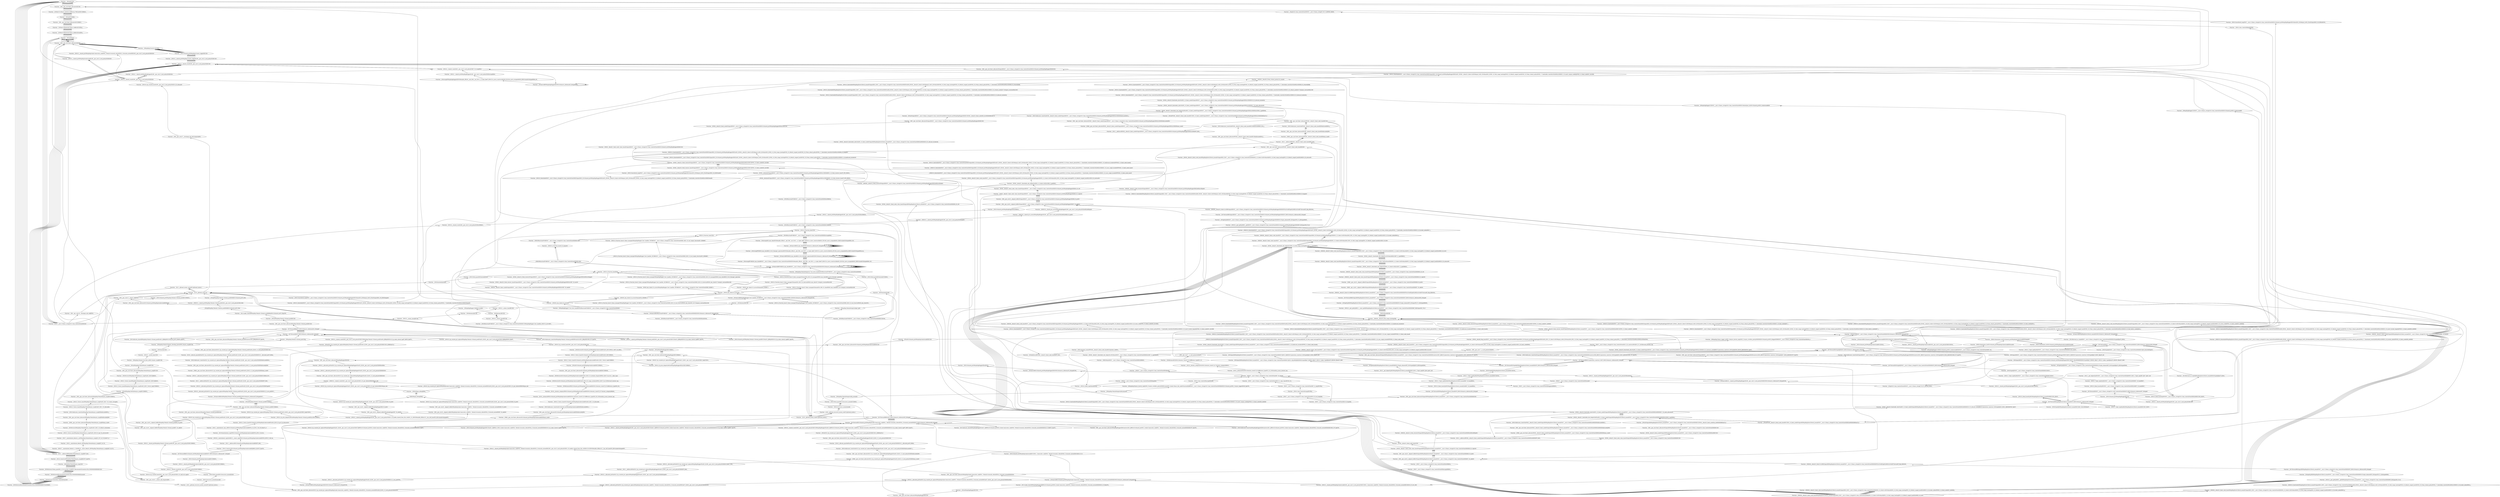 digraph {
	"Function- _ZNSaIcEC2Ev"
	"Function- _ZNSt6chrono8durationIxSt5ratioILx1ELx1000000000EEEC2IxvEERKT_"
	"Function- _ZNSt6chrono8durationIxSt5ratioILx1ELx1000000000EEEC2IxvEERKT_" -> "Function- _ZNSaIcEC2Ev" [dir=back]
	"Function- _ZNSt6chrono15duration_valuesIxE4zeroEv"
	"Function- _ZNSt6chrono15duration_valuesIxE4zeroEv" -> "Function- _ZNSt6chrono8durationIxSt5ratioILx1ELx1000000000EEEC2IxvEERKT_" [dir=back]
	"Function- _ZNSt6chrono8durationIxSt5ratioILx1ELx1000000000EEE4zeroEv"
	"Function- _ZNSt6chrono8durationIxSt5ratioILx1ELx1000000000EEE4zeroEv" -> "Function- _ZNSt6chrono15duration_valuesIxE4zeroEv" [dir=back]
	"Function- _ZNSt6chrono10time_pointINS_3_V212system_clockENS_8durationIxSt5ratioILx1ELx1000000000EEEEEC2Ev"
	"Function- _ZNSt6chrono10time_pointINS_3_V212system_clockENS_8durationIxSt5ratioILx1ELx1000000000EEEEEC2Ev" -> "Function- _ZNSt6chrono8durationIxSt5ratioILx1ELx1000000000EEE4zeroEv" [dir=back]
	"Function- _ZN6spdlog7details9async_msgC2Ev"
	"Function- _ZN6spdlog7details9async_msgC2Ev" -> "Function- _ZNSt6chrono10time_pointINS_3_V212system_clockENS_8durationIxSt5ratioILx1ELx1000000000EEEEEC2Ev" [dir=back]
	"Function- _ZSt10_ConstructIN6spdlog7details9async_msgEJEEvPT_DpOT0_"
	"Function- _ZSt10_ConstructIN6spdlog7details9async_msgEJEEvPT_DpOT0_" -> "Function- _ZN6spdlog7details9async_msgC2Ev" [dir=back]
	"Function- _ZSt11__addressofIN6spdlog7details9async_msgEEPT_RS3_"
	"Function- _ZSt11__addressofIN6spdlog7details9async_msgEEPT_RS3_" -> "Function- _ZSt10_ConstructIN6spdlog7details9async_msgEJEEvPT_DpOT0_" [dir=back]
	"Function- _ZNSt14__shared_countILN9__gnu_cxx12_Lock_policyE2EEC2Ev"
	"Function- _ZNSt14__shared_countILN9__gnu_cxx12_Lock_policyE2EEC2Ev" -> "Function- _ZSt11__addressofIN6spdlog7details9async_msgEEPT_RS3_" [dir=back]
	"Function- _ZNSt12__shared_ptrIN6spdlog12async_loggerELN9__gnu_cxx12_Lock_policyE2EEC2Ev"
	"Function- _ZNSt12__shared_ptrIN6spdlog12async_loggerELN9__gnu_cxx12_Lock_policyE2EEC2Ev" -> "Function- _ZNSt14__shared_countILN9__gnu_cxx12_Lock_policyE2EEC2Ev" [dir=back]
	"Function- _ZNSt10shared_ptrIN6spdlog12async_loggerEEC2Ev"
	"Function- _ZNSt10shared_ptrIN6spdlog12async_loggerEEC2Ev" -> "Function- _ZNSt12__shared_ptrIN6spdlog12async_loggerELN9__gnu_cxx12_Lock_policyE2EEC2Ev" [dir=back]
	"Function- _ZN6spdlog10source_locC2Ev"
	"Function- _ZN6spdlog10source_locC2Ev" -> "Function- _ZNSt10shared_ptrIN6spdlog12async_loggerEEC2Ev" [dir=back]
	"Function- _ZN9__gnu_cxx13new_allocatorIcED2Ev"
	"Function- _ZN9__gnu_cxx13new_allocatorIcED2Ev" -> "Function- _ZN6spdlog10source_locC2Ev" [dir=back]
	"Function- _ZNSaIcED2Ev"
	"Function- _ZNSaIcED2Ev" -> "Function- _ZN9__gnu_cxx13new_allocatorIcED2Ev" [dir=back]
	"Function- _ZN3fmt2v58internal12basic_bufferIcE3setEPcj"
	"Function- _ZN3fmt2v58internal12basic_bufferIcE3setEPcj" -> "Function- _ZNSaIcED2Ev" [dir=back]
	"Function- _ZN3fmt2v58internal12basic_bufferIcEC2EPcjj"
	"Function- _ZN3fmt2v58internal12basic_bufferIcEC2EPcjj" -> "Function- _ZN3fmt2v58internal12basic_bufferIcE3setEPcj" [dir=back]
	"Function- _ZN9__gnu_cxx13new_allocatorIcEC2ERKS1_"
	"Function- _ZN9__gnu_cxx13new_allocatorIcEC2ERKS1_" -> "Function- _ZN3fmt2v58internal12basic_bufferIcEC2EPcjj" [dir=back]
	"Function- _ZNSaIcEC2ERKS_"
	"Function- _ZNSaIcEC2ERKS_" -> "Function- _ZN9__gnu_cxx13new_allocatorIcEC2ERKS1_" [dir=back]
	"Function- _ZN3fmt2v519basic_memory_bufferIcLj176ESaIcEEC2ERKS2_"
	"Function- _ZN3fmt2v519basic_memory_bufferIcLj176ESaIcEEC2ERKS2_" -> "Function- _ZNSaIcEC2ERKS_" [dir=back]
	"Function- _ZN9__gnu_cxx13new_allocatorIcEC2Ev"
	"Function- _ZN9__gnu_cxx13new_allocatorIcEC2Ev" -> "Function- _ZN3fmt2v519basic_memory_bufferIcLj176ESaIcEEC2ERKS2_" [dir=back]
	"Function- _ZNSaIcEC2Ev"
	"Function- _ZNSaIcEC2Ev" -> "Function- _ZN9__gnu_cxx13new_allocatorIcEC2Ev" [dir=back]
	"Function- _ZNSt6chrono8durationIxSt5ratioILx1ELx1000000000EEEC2IxvEERKT_"
	"Function- _ZNSt6chrono8durationIxSt5ratioILx1ELx1000000000EEEC2IxvEERKT_" -> "Function- _ZNSaIcEC2Ev" [dir=back]
	"Function- _ZNSt6chrono15duration_valuesIxE4zeroEv"
	"Function- _ZNSt6chrono15duration_valuesIxE4zeroEv" -> "Function- _ZNSt6chrono8durationIxSt5ratioILx1ELx1000000000EEEC2IxvEERKT_" [dir=back]
	"Function- _ZNSt6chrono8durationIxSt5ratioILx1ELx1000000000EEE4zeroEv"
	"Function- _ZNSt6chrono8durationIxSt5ratioILx1ELx1000000000EEE4zeroEv" -> "Function- _ZNSt6chrono15duration_valuesIxE4zeroEv" [dir=back]
	"Function- _ZNSt6chrono10time_pointINS_3_V212system_clockENS_8durationIxSt5ratioILx1ELx1000000000EEEEEC2Ev"
	"Function- _ZNSt6chrono10time_pointINS_3_V212system_clockENS_8durationIxSt5ratioILx1ELx1000000000EEEEEC2Ev" -> "Function- _ZNSt6chrono8durationIxSt5ratioILx1ELx1000000000EEE4zeroEv" [dir=back]
	"Function- _ZN6spdlog7details9async_msgC2Ev"
	"Function- _ZN6spdlog7details9async_msgC2Ev" -> "Function- _ZNSt6chrono10time_pointINS_3_V212system_clockENS_8durationIxSt5ratioILx1ELx1000000000EEEEEC2Ev" [dir=back]
	"Function- _ZSt10_ConstructIN6spdlog7details9async_msgEJEEvPT_DpOT0_"
	"Function- _ZSt10_ConstructIN6spdlog7details9async_msgEJEEvPT_DpOT0_" -> "Function- _ZN6spdlog7details9async_msgC2Ev" [dir=back]
	"Function- _ZSt11__addressofIN6spdlog7details9async_msgEEPT_RS3_"
	"Function- _ZSt11__addressofIN6spdlog7details9async_msgEEPT_RS3_" -> "Function- _ZSt10_ConstructIN6spdlog7details9async_msgEJEEvPT_DpOT0_" [dir=back]
	"Function- _ZNSt14__shared_countILN9__gnu_cxx12_Lock_policyE2EEC2Ev"
	"Function- _ZNSt14__shared_countILN9__gnu_cxx12_Lock_policyE2EEC2Ev" -> "Function- _ZSt11__addressofIN6spdlog7details9async_msgEEPT_RS3_" [dir=back]
	"Function- _ZNSt12__shared_ptrIN6spdlog12async_loggerELN9__gnu_cxx12_Lock_policyE2EEC2Ev"
	"Function- _ZNSt12__shared_ptrIN6spdlog12async_loggerELN9__gnu_cxx12_Lock_policyE2EEC2Ev" -> "Function- _ZNSt14__shared_countILN9__gnu_cxx12_Lock_policyE2EEC2Ev" [dir=back]
	"Function- _ZNSt10shared_ptrIN6spdlog12async_loggerEEC2Ev"
	"Function- _ZNSt10shared_ptrIN6spdlog12async_loggerEEC2Ev" -> "Function- _ZNSt12__shared_ptrIN6spdlog12async_loggerELN9__gnu_cxx12_Lock_policyE2EEC2Ev" [dir=back]
	"Function- _ZN6spdlog10source_locC2Ev"
	"Function- _ZN6spdlog10source_locC2Ev" -> "Function- _ZNSt10shared_ptrIN6spdlog12async_loggerEEC2Ev" [dir=back]
	"Function- _ZN9__gnu_cxx13new_allocatorIcED2Ev"
	"Function- _ZN9__gnu_cxx13new_allocatorIcED2Ev" -> "Function- _ZN6spdlog10source_locC2Ev" [dir=back]
	"Function- _ZNSaIcED2Ev"
	"Function- _ZNSaIcED2Ev" -> "Function- _ZN9__gnu_cxx13new_allocatorIcED2Ev" [dir=back]
	"Function- _ZN3fmt2v58internal12basic_bufferIcE3setEPcj"
	"Function- _ZN3fmt2v58internal12basic_bufferIcE3setEPcj" -> "Function- _ZNSaIcED2Ev" [dir=back]
	"Function- _ZN3fmt2v58internal12basic_bufferIcEC2EPcjj"
	"Function- _ZN3fmt2v58internal12basic_bufferIcEC2EPcjj" -> "Function- _ZN3fmt2v58internal12basic_bufferIcE3setEPcj" [dir=back]
	"Function- _ZN9__gnu_cxx13new_allocatorIcEC2ERKS1_"
	"Function- _ZN9__gnu_cxx13new_allocatorIcEC2ERKS1_" -> "Function- _ZN3fmt2v58internal12basic_bufferIcEC2EPcjj" [dir=back]
	"Function- _ZNSaIcEC2ERKS_"
	"Function- _ZNSaIcEC2ERKS_" -> "Function- _ZN9__gnu_cxx13new_allocatorIcEC2ERKS1_" [dir=back]
	"Function- _ZN3fmt2v519basic_memory_bufferIcLj176ESaIcEEC2ERKS2_"
	"Function- _ZN3fmt2v519basic_memory_bufferIcLj176ESaIcEEC2ERKS2_" -> "Function- _ZNSaIcEC2ERKS_" [dir=back]
	"Function- _ZN9__gnu_cxx13new_allocatorIcEC2Ev"
	"Function- _ZN9__gnu_cxx13new_allocatorIcEC2Ev" -> "Function- _ZN3fmt2v519basic_memory_bufferIcLj176ESaIcEEC2ERKS2_" [dir=back]
	"Function- _ZNSaIcEC2Ev"
	"Function- _ZNSaIcEC2Ev" -> "Function- _ZN9__gnu_cxx13new_allocatorIcEC2Ev" [dir=back]
	"Function- _ZNSt6chrono8durationIxSt5ratioILx1ELx1000000000EEEC2IxvEERKT_"
	"Function- _ZNSt6chrono8durationIxSt5ratioILx1ELx1000000000EEEC2IxvEERKT_" -> "Function- _ZNSaIcEC2Ev" [dir=back]
	"Function- _ZNSt6chrono15duration_valuesIxE4zeroEv"
	"Function- _ZNSt6chrono15duration_valuesIxE4zeroEv" -> "Function- _ZNSt6chrono8durationIxSt5ratioILx1ELx1000000000EEEC2IxvEERKT_" [dir=back]
	"Function- _ZNSt6chrono8durationIxSt5ratioILx1ELx1000000000EEE4zeroEv"
	"Function- _ZNSt6chrono8durationIxSt5ratioILx1ELx1000000000EEE4zeroEv" -> "Function- _ZNSt6chrono15duration_valuesIxE4zeroEv" [dir=back]
	"Function- _ZNSt6chrono10time_pointINS_3_V212system_clockENS_8durationIxSt5ratioILx1ELx1000000000EEEEEC2Ev"
	"Function- _ZNSt6chrono10time_pointINS_3_V212system_clockENS_8durationIxSt5ratioILx1ELx1000000000EEEEEC2Ev" -> "Function- _ZNSt6chrono8durationIxSt5ratioILx1ELx1000000000EEE4zeroEv" [dir=back]
	"Function- _ZN6spdlog7details9async_msgC2Ev"
	"Function- _ZN6spdlog7details9async_msgC2Ev" -> "Function- _ZNSt6chrono10time_pointINS_3_V212system_clockENS_8durationIxSt5ratioILx1ELx1000000000EEEEEC2Ev" [dir=back]
	"Function- _ZSt10_ConstructIN6spdlog7details9async_msgEJEEvPT_DpOT0_"
	"Function- _ZSt10_ConstructIN6spdlog7details9async_msgEJEEvPT_DpOT0_" -> "Function- _ZN6spdlog7details9async_msgC2Ev" [dir=back]
	"Function- _ZSt11__addressofIN6spdlog7details9async_msgEEPT_RS3_"
	"Function- _ZSt11__addressofIN6spdlog7details9async_msgEEPT_RS3_" -> "Function- _ZSt10_ConstructIN6spdlog7details9async_msgEJEEvPT_DpOT0_" [dir=back]
	"Function- _ZNSt14__shared_countILN9__gnu_cxx12_Lock_policyE2EEC2Ev"
	"Function- _ZNSt14__shared_countILN9__gnu_cxx12_Lock_policyE2EEC2Ev" -> "Function- _ZSt11__addressofIN6spdlog7details9async_msgEEPT_RS3_" [dir=back]
	"Function- _ZNSt12__shared_ptrIN6spdlog12async_loggerELN9__gnu_cxx12_Lock_policyE2EEC2Ev"
	"Function- _ZNSt12__shared_ptrIN6spdlog12async_loggerELN9__gnu_cxx12_Lock_policyE2EEC2Ev" -> "Function- _ZNSt14__shared_countILN9__gnu_cxx12_Lock_policyE2EEC2Ev" [dir=back]
	"Function- _ZNSt10shared_ptrIN6spdlog12async_loggerEEC2Ev"
	"Function- _ZNSt10shared_ptrIN6spdlog12async_loggerEEC2Ev" -> "Function- _ZNSt12__shared_ptrIN6spdlog12async_loggerELN9__gnu_cxx12_Lock_policyE2EEC2Ev" [dir=back]
	"Function- _ZN6spdlog10source_locC2Ev"
	"Function- _ZN6spdlog10source_locC2Ev" -> "Function- _ZNSt10shared_ptrIN6spdlog12async_loggerEEC2Ev" [dir=back]
	"Function- _ZN9__gnu_cxx13new_allocatorIcED2Ev"
	"Function- _ZN9__gnu_cxx13new_allocatorIcED2Ev" -> "Function- _ZN6spdlog10source_locC2Ev" [dir=back]
	"Function- _ZNSaIcED2Ev"
	"Function- _ZNSaIcED2Ev" -> "Function- _ZN9__gnu_cxx13new_allocatorIcED2Ev" [dir=back]
	"Function- _ZN3fmt2v58internal12basic_bufferIcE3setEPcj"
	"Function- _ZN3fmt2v58internal12basic_bufferIcE3setEPcj" -> "Function- _ZNSaIcED2Ev" [dir=back]
	"Function- _ZN3fmt2v58internal12basic_bufferIcEC2EPcjj"
	"Function- _ZN3fmt2v58internal12basic_bufferIcEC2EPcjj" -> "Function- _ZN3fmt2v58internal12basic_bufferIcE3setEPcj" [dir=back]
	"Function- _ZN9__gnu_cxx13new_allocatorIcEC2ERKS1_"
	"Function- _ZN9__gnu_cxx13new_allocatorIcEC2ERKS1_" -> "Function- _ZN3fmt2v58internal12basic_bufferIcEC2EPcjj" [dir=back]
	"Function- _ZNSaIcEC2ERKS_"
	"Function- _ZNSaIcEC2ERKS_" -> "Function- _ZN9__gnu_cxx13new_allocatorIcEC2ERKS1_" [dir=back]
	"Function- _ZN3fmt2v519basic_memory_bufferIcLj176ESaIcEEC2ERKS2_"
	"Function- _ZN3fmt2v519basic_memory_bufferIcLj176ESaIcEEC2ERKS2_" -> "Function- _ZNSaIcEC2ERKS_" [dir=back]
	"Function- _ZN9__gnu_cxx13new_allocatorIcEC2Ev"
	"Function- _ZN9__gnu_cxx13new_allocatorIcEC2Ev" -> "Function- _ZN3fmt2v519basic_memory_bufferIcLj176ESaIcEEC2ERKS2_" [dir=back]
	"Function- _ZNSaIcEC2Ev"
	"Function- _ZNSaIcEC2Ev" -> "Function- _ZN9__gnu_cxx13new_allocatorIcEC2Ev" [dir=back]
	"Function- _ZNSt6chrono8durationIxSt5ratioILx1ELx1000000000EEEC2IxvEERKT_"
	"Function- _ZNSt6chrono8durationIxSt5ratioILx1ELx1000000000EEEC2IxvEERKT_" -> "Function- _ZNSaIcEC2Ev" [dir=back]
	"Function- _ZNSt6chrono15duration_valuesIxE4zeroEv"
	"Function- _ZNSt6chrono15duration_valuesIxE4zeroEv" -> "Function- _ZNSt6chrono8durationIxSt5ratioILx1ELx1000000000EEEC2IxvEERKT_" [dir=back]
	"Function- _ZNSt6chrono8durationIxSt5ratioILx1ELx1000000000EEE4zeroEv"
	"Function- _ZNSt6chrono8durationIxSt5ratioILx1ELx1000000000EEE4zeroEv" -> "Function- _ZNSt6chrono15duration_valuesIxE4zeroEv" [dir=back]
	"Function- _ZNSt6chrono10time_pointINS_3_V212system_clockENS_8durationIxSt5ratioILx1ELx1000000000EEEEEC2Ev"
	"Function- _ZNSt6chrono10time_pointINS_3_V212system_clockENS_8durationIxSt5ratioILx1ELx1000000000EEEEEC2Ev" -> "Function- _ZNSt6chrono8durationIxSt5ratioILx1ELx1000000000EEE4zeroEv" [dir=back]
	"Function- _ZN6spdlog7details9async_msgC2Ev"
	"Function- _ZN6spdlog7details9async_msgC2Ev" -> "Function- _ZNSt6chrono10time_pointINS_3_V212system_clockENS_8durationIxSt5ratioILx1ELx1000000000EEEEEC2Ev" [dir=back]
	"Function- _ZSt10_ConstructIN6spdlog7details9async_msgEJEEvPT_DpOT0_"
	"Function- _ZSt10_ConstructIN6spdlog7details9async_msgEJEEvPT_DpOT0_" -> "Function- _ZN6spdlog7details9async_msgC2Ev" [dir=back]
	"Function- _ZSt11__addressofIN6spdlog7details9async_msgEEPT_RS3_"
	"Function- _ZSt11__addressofIN6spdlog7details9async_msgEEPT_RS3_" -> "Function- _ZSt10_ConstructIN6spdlog7details9async_msgEJEEvPT_DpOT0_" [dir=back]
	"Function- _ZNSt14__shared_countILN9__gnu_cxx12_Lock_policyE2EEC2Ev"
	"Function- _ZNSt14__shared_countILN9__gnu_cxx12_Lock_policyE2EEC2Ev" -> "Function- _ZSt11__addressofIN6spdlog7details9async_msgEEPT_RS3_" [dir=back]
	"Function- _ZNSt12__shared_ptrIN6spdlog12async_loggerELN9__gnu_cxx12_Lock_policyE2EEC2Ev"
	"Function- _ZNSt12__shared_ptrIN6spdlog12async_loggerELN9__gnu_cxx12_Lock_policyE2EEC2Ev" -> "Function- _ZNSt14__shared_countILN9__gnu_cxx12_Lock_policyE2EEC2Ev" [dir=back]
	"Function- _ZNSt10shared_ptrIN6spdlog12async_loggerEEC2Ev"
	"Function- _ZNSt10shared_ptrIN6spdlog12async_loggerEEC2Ev" -> "Function- _ZNSt12__shared_ptrIN6spdlog12async_loggerELN9__gnu_cxx12_Lock_policyE2EEC2Ev" [dir=back]
	"Function- _ZN6spdlog10source_locC2Ev"
	"Function- _ZN6spdlog10source_locC2Ev" -> "Function- _ZNSt10shared_ptrIN6spdlog12async_loggerEEC2Ev" [dir=back]
	"Function- _ZN9__gnu_cxx13new_allocatorIcED2Ev"
	"Function- _ZN9__gnu_cxx13new_allocatorIcED2Ev" -> "Function- _ZN6spdlog10source_locC2Ev" [dir=back]
	"Function- _ZNSaIcED2Ev"
	"Function- _ZNSaIcED2Ev" -> "Function- _ZN9__gnu_cxx13new_allocatorIcED2Ev" [dir=back]
	"Function- _ZN3fmt2v58internal12basic_bufferIcE3setEPcj"
	"Function- _ZN3fmt2v58internal12basic_bufferIcE3setEPcj" -> "Function- _ZNSaIcED2Ev" [dir=back]
	"Function- _ZN3fmt2v58internal12basic_bufferIcEC2EPcjj"
	"Function- _ZN3fmt2v58internal12basic_bufferIcEC2EPcjj" -> "Function- _ZN3fmt2v58internal12basic_bufferIcE3setEPcj" [dir=back]
	"Function- _ZN9__gnu_cxx13new_allocatorIcEC2ERKS1_"
	"Function- _ZN9__gnu_cxx13new_allocatorIcEC2ERKS1_" -> "Function- _ZN3fmt2v58internal12basic_bufferIcEC2EPcjj" [dir=back]
	"Function- _ZNSaIcEC2ERKS_"
	"Function- _ZNSaIcEC2ERKS_" -> "Function- _ZN9__gnu_cxx13new_allocatorIcEC2ERKS1_" [dir=back]
	"Function- _ZN3fmt2v519basic_memory_bufferIcLj176ESaIcEEC2ERKS2_"
	"Function- _ZN3fmt2v519basic_memory_bufferIcLj176ESaIcEEC2ERKS2_" -> "Function- _ZNSaIcEC2ERKS_" [dir=back]
	"Function- _ZN9__gnu_cxx13new_allocatorIcEC2Ev"
	"Function- _ZN9__gnu_cxx13new_allocatorIcEC2Ev" -> "Function- _ZN3fmt2v519basic_memory_bufferIcLj176ESaIcEEC2ERKS2_" [dir=back]
	"Function- _ZNSaIcEC2Ev"
	"Function- _ZNSaIcEC2Ev" -> "Function- _ZN9__gnu_cxx13new_allocatorIcEC2Ev" [dir=back]
	"Function- _ZNSt6chrono8durationIxSt5ratioILx1ELx1000000000EEEC2IxvEERKT_"
	"Function- _ZNSt6chrono8durationIxSt5ratioILx1ELx1000000000EEEC2IxvEERKT_" -> "Function- _ZNSaIcEC2Ev" [dir=back]
	"Function- _ZNSt6chrono15duration_valuesIxE4zeroEv"
	"Function- _ZNSt6chrono15duration_valuesIxE4zeroEv" -> "Function- _ZNSt6chrono8durationIxSt5ratioILx1ELx1000000000EEEC2IxvEERKT_" [dir=back]
	"Function- _ZNSt6chrono8durationIxSt5ratioILx1ELx1000000000EEE4zeroEv"
	"Function- _ZNSt6chrono8durationIxSt5ratioILx1ELx1000000000EEE4zeroEv" -> "Function- _ZNSt6chrono15duration_valuesIxE4zeroEv" [dir=back]
	"Function- _ZNSt6chrono10time_pointINS_3_V212system_clockENS_8durationIxSt5ratioILx1ELx1000000000EEEEEC2Ev"
	"Function- _ZNSt6chrono10time_pointINS_3_V212system_clockENS_8durationIxSt5ratioILx1ELx1000000000EEEEEC2Ev" -> "Function- _ZNSt6chrono8durationIxSt5ratioILx1ELx1000000000EEE4zeroEv" [dir=back]
	"Function- _ZN6spdlog7details9async_msgC2Ev"
	"Function- _ZN6spdlog7details9async_msgC2Ev" -> "Function- _ZNSt6chrono10time_pointINS_3_V212system_clockENS_8durationIxSt5ratioILx1ELx1000000000EEEEEC2Ev" [dir=back]
	"Function- _ZSt10_ConstructIN6spdlog7details9async_msgEJEEvPT_DpOT0_"
	"Function- _ZSt10_ConstructIN6spdlog7details9async_msgEJEEvPT_DpOT0_" -> "Function- _ZN6spdlog7details9async_msgC2Ev" [dir=back]
	"Function- _ZSt11__addressofIN6spdlog7details9async_msgEEPT_RS3_"
	"Function- _ZSt11__addressofIN6spdlog7details9async_msgEEPT_RS3_" -> "Function- _ZSt10_ConstructIN6spdlog7details9async_msgEJEEvPT_DpOT0_" [dir=back]
	"Function- _ZNSt14__shared_countILN9__gnu_cxx12_Lock_policyE2EEC2Ev"
	"Function- _ZNSt14__shared_countILN9__gnu_cxx12_Lock_policyE2EEC2Ev" -> "Function- _ZSt11__addressofIN6spdlog7details9async_msgEEPT_RS3_" [dir=back]
	"Function- _ZNSt12__shared_ptrIN6spdlog12async_loggerELN9__gnu_cxx12_Lock_policyE2EEC2Ev"
	"Function- _ZNSt12__shared_ptrIN6spdlog12async_loggerELN9__gnu_cxx12_Lock_policyE2EEC2Ev" -> "Function- _ZNSt14__shared_countILN9__gnu_cxx12_Lock_policyE2EEC2Ev" [dir=back]
	"Function- _ZNSt10shared_ptrIN6spdlog12async_loggerEEC2Ev"
	"Function- _ZNSt10shared_ptrIN6spdlog12async_loggerEEC2Ev" -> "Function- _ZNSt12__shared_ptrIN6spdlog12async_loggerELN9__gnu_cxx12_Lock_policyE2EEC2Ev" [dir=back]
	"Function- _ZN6spdlog10source_locC2Ev"
	"Function- _ZN6spdlog10source_locC2Ev" -> "Function- _ZNSt10shared_ptrIN6spdlog12async_loggerEEC2Ev" [dir=back]
	"Function- _ZN9__gnu_cxx13new_allocatorIcED2Ev"
	"Function- _ZN9__gnu_cxx13new_allocatorIcED2Ev" -> "Function- _ZN6spdlog10source_locC2Ev" [dir=back]
	"Function- _ZNSaIcED2Ev"
	"Function- _ZNSaIcED2Ev" -> "Function- _ZN9__gnu_cxx13new_allocatorIcED2Ev" [dir=back]
	"Function- _ZN3fmt2v58internal12basic_bufferIcE3setEPcj"
	"Function- _ZN3fmt2v58internal12basic_bufferIcE3setEPcj" -> "Function- _ZNSaIcED2Ev" [dir=back]
	"Function- _ZN3fmt2v58internal12basic_bufferIcEC2EPcjj"
	"Function- _ZN3fmt2v58internal12basic_bufferIcEC2EPcjj" -> "Function- _ZN3fmt2v58internal12basic_bufferIcE3setEPcj" [dir=back]
	"Function- _ZN9__gnu_cxx13new_allocatorIcEC2ERKS1_"
	"Function- _ZN9__gnu_cxx13new_allocatorIcEC2ERKS1_" -> "Function- _ZN3fmt2v58internal12basic_bufferIcEC2EPcjj" [dir=back]
	"Function- _ZNSaIcEC2ERKS_"
	"Function- _ZNSaIcEC2ERKS_" -> "Function- _ZN9__gnu_cxx13new_allocatorIcEC2ERKS1_" [dir=back]
	"Function- _ZN3fmt2v519basic_memory_bufferIcLj176ESaIcEEC2ERKS2_"
	"Function- _ZN3fmt2v519basic_memory_bufferIcLj176ESaIcEEC2ERKS2_" -> "Function- _ZNSaIcEC2ERKS_" [dir=back]
	"Function- _ZN9__gnu_cxx13new_allocatorIcEC2Ev"
	"Function- _ZN9__gnu_cxx13new_allocatorIcEC2Ev" -> "Function- _ZN3fmt2v519basic_memory_bufferIcLj176ESaIcEEC2ERKS2_" [dir=back]
	"Function- _ZNSaIcEC2Ev"
	"Function- _ZNSaIcEC2Ev" -> "Function- _ZN9__gnu_cxx13new_allocatorIcEC2Ev" [dir=back]
	"Function- _ZNSt6chrono8durationIxSt5ratioILx1ELx1000000000EEEC2IxvEERKT_"
	"Function- _ZNSt6chrono8durationIxSt5ratioILx1ELx1000000000EEEC2IxvEERKT_" -> "Function- _ZNSaIcEC2Ev" [dir=back]
	"Function- _ZNSt6chrono15duration_valuesIxE4zeroEv"
	"Function- _ZNSt6chrono15duration_valuesIxE4zeroEv" -> "Function- _ZNSt6chrono8durationIxSt5ratioILx1ELx1000000000EEEC2IxvEERKT_" [dir=back]
	"Function- _ZNSt6chrono8durationIxSt5ratioILx1ELx1000000000EEE4zeroEv"
	"Function- _ZNSt6chrono8durationIxSt5ratioILx1ELx1000000000EEE4zeroEv" -> "Function- _ZNSt6chrono15duration_valuesIxE4zeroEv" [dir=back]
	"Function- _ZNSt6chrono10time_pointINS_3_V212system_clockENS_8durationIxSt5ratioILx1ELx1000000000EEEEEC2Ev"
	"Function- _ZNSt6chrono10time_pointINS_3_V212system_clockENS_8durationIxSt5ratioILx1ELx1000000000EEEEEC2Ev" -> "Function- _ZNSt6chrono8durationIxSt5ratioILx1ELx1000000000EEE4zeroEv" [dir=back]
	"Function- _ZN6spdlog7details9async_msgC2Ev"
	"Function- _ZN6spdlog7details9async_msgC2Ev" -> "Function- _ZNSt6chrono10time_pointINS_3_V212system_clockENS_8durationIxSt5ratioILx1ELx1000000000EEEEEC2Ev" [dir=back]
	"Function- _ZSt10_ConstructIN6spdlog7details9async_msgEJEEvPT_DpOT0_"
	"Function- _ZSt10_ConstructIN6spdlog7details9async_msgEJEEvPT_DpOT0_" -> "Function- _ZN6spdlog7details9async_msgC2Ev" [dir=back]
	"Function- _ZSt11__addressofIN6spdlog7details9async_msgEEPT_RS3_"
	"Function- _ZSt11__addressofIN6spdlog7details9async_msgEEPT_RS3_" -> "Function- _ZSt10_ConstructIN6spdlog7details9async_msgEJEEvPT_DpOT0_" [dir=back]
	"Function- _ZNSt14__shared_countILN9__gnu_cxx12_Lock_policyE2EEC2Ev"
	"Function- _ZNSt14__shared_countILN9__gnu_cxx12_Lock_policyE2EEC2Ev" -> "Function- _ZSt11__addressofIN6spdlog7details9async_msgEEPT_RS3_" [dir=back]
	"Function- _ZNSt12__shared_ptrIN6spdlog12async_loggerELN9__gnu_cxx12_Lock_policyE2EEC2Ev"
	"Function- _ZNSt12__shared_ptrIN6spdlog12async_loggerELN9__gnu_cxx12_Lock_policyE2EEC2Ev" -> "Function- _ZNSt14__shared_countILN9__gnu_cxx12_Lock_policyE2EEC2Ev" [dir=back]
	"Function- _ZNSt10shared_ptrIN6spdlog12async_loggerEEC2Ev"
	"Function- _ZNSt10shared_ptrIN6spdlog12async_loggerEEC2Ev" -> "Function- _ZNSt12__shared_ptrIN6spdlog12async_loggerELN9__gnu_cxx12_Lock_policyE2EEC2Ev" [dir=back]
	"Function- _ZN6spdlog10source_locC2Ev"
	"Function- _ZN6spdlog10source_locC2Ev" -> "Function- _ZNSt10shared_ptrIN6spdlog12async_loggerEEC2Ev" [dir=back]
	"Function- _ZN9__gnu_cxx13new_allocatorIcED2Ev"
	"Function- _ZN9__gnu_cxx13new_allocatorIcED2Ev" -> "Function- _ZN6spdlog10source_locC2Ev" [dir=back]
	"Function- _ZNSaIcED2Ev"
	"Function- _ZNSaIcED2Ev" -> "Function- _ZN9__gnu_cxx13new_allocatorIcED2Ev" [dir=back]
	"Function- _ZN3fmt2v58internal12basic_bufferIcE3setEPcj"
	"Function- _ZN3fmt2v58internal12basic_bufferIcE3setEPcj" -> "Function- _ZNSaIcED2Ev" [dir=back]
	"Function- _ZN3fmt2v58internal12basic_bufferIcEC2EPcjj"
	"Function- _ZN3fmt2v58internal12basic_bufferIcEC2EPcjj" -> "Function- _ZN3fmt2v58internal12basic_bufferIcE3setEPcj" [dir=back]
	"Function- _ZN9__gnu_cxx13new_allocatorIcEC2ERKS1_"
	"Function- _ZN9__gnu_cxx13new_allocatorIcEC2ERKS1_" -> "Function- _ZN3fmt2v58internal12basic_bufferIcEC2EPcjj" [dir=back]
	"Function- _ZNSaIcEC2ERKS_"
	"Function- _ZNSaIcEC2ERKS_" -> "Function- _ZN9__gnu_cxx13new_allocatorIcEC2ERKS1_" [dir=back]
	"Function- _ZN3fmt2v519basic_memory_bufferIcLj176ESaIcEEC2ERKS2_"
	"Function- _ZN3fmt2v519basic_memory_bufferIcLj176ESaIcEEC2ERKS2_" -> "Function- _ZNSaIcEC2ERKS_" [dir=back]
	"Function- _ZN9__gnu_cxx13new_allocatorIcEC2Ev"
	"Function- _ZN9__gnu_cxx13new_allocatorIcEC2Ev" -> "Function- _ZN3fmt2v519basic_memory_bufferIcLj176ESaIcEEC2ERKS2_" [dir=back]
	"Function- _ZNSaIcEC2Ev"
	"Function- _ZNSaIcEC2Ev" -> "Function- _ZN9__gnu_cxx13new_allocatorIcEC2Ev" [dir=back]
	"Function- _ZNSt6chrono8durationIxSt5ratioILx1ELx1000000000EEEC2IxvEERKT_"
	"Function- _ZNSt6chrono8durationIxSt5ratioILx1ELx1000000000EEEC2IxvEERKT_" -> "Function- _ZNSaIcEC2Ev" [dir=back]
	"Function- _ZNSt6chrono15duration_valuesIxE4zeroEv"
	"Function- _ZNSt6chrono15duration_valuesIxE4zeroEv" -> "Function- _ZNSt6chrono8durationIxSt5ratioILx1ELx1000000000EEEC2IxvEERKT_" [dir=back]
	"Function- _ZNSt6chrono8durationIxSt5ratioILx1ELx1000000000EEE4zeroEv"
	"Function- _ZNSt6chrono8durationIxSt5ratioILx1ELx1000000000EEE4zeroEv" -> "Function- _ZNSt6chrono15duration_valuesIxE4zeroEv" [dir=back]
	"Function- _ZNSt6chrono10time_pointINS_3_V212system_clockENS_8durationIxSt5ratioILx1ELx1000000000EEEEEC2Ev"
	"Function- _ZNSt6chrono10time_pointINS_3_V212system_clockENS_8durationIxSt5ratioILx1ELx1000000000EEEEEC2Ev" -> "Function- _ZNSt6chrono8durationIxSt5ratioILx1ELx1000000000EEE4zeroEv" [dir=back]
	"Function- _ZN6spdlog7details9async_msgC2Ev"
	"Function- _ZN6spdlog7details9async_msgC2Ev" -> "Function- _ZNSt6chrono10time_pointINS_3_V212system_clockENS_8durationIxSt5ratioILx1ELx1000000000EEEEEC2Ev" [dir=back]
	"Function- _ZSt10_ConstructIN6spdlog7details9async_msgEJEEvPT_DpOT0_"
	"Function- _ZSt10_ConstructIN6spdlog7details9async_msgEJEEvPT_DpOT0_" -> "Function- _ZN6spdlog7details9async_msgC2Ev" [dir=back]
	"Function- _ZSt11__addressofIN6spdlog7details9async_msgEEPT_RS3_"
	"Function- _ZSt11__addressofIN6spdlog7details9async_msgEEPT_RS3_" -> "Function- _ZSt10_ConstructIN6spdlog7details9async_msgEJEEvPT_DpOT0_" [dir=back]
	"Function- _ZNSt14__shared_countILN9__gnu_cxx12_Lock_policyE2EEC2Ev"
	"Function- _ZNSt14__shared_countILN9__gnu_cxx12_Lock_policyE2EEC2Ev" -> "Function- _ZSt11__addressofIN6spdlog7details9async_msgEEPT_RS3_" [dir=back]
	"Function- _ZNSt12__shared_ptrIN6spdlog12async_loggerELN9__gnu_cxx12_Lock_policyE2EEC2Ev"
	"Function- _ZNSt12__shared_ptrIN6spdlog12async_loggerELN9__gnu_cxx12_Lock_policyE2EEC2Ev" -> "Function- _ZNSt14__shared_countILN9__gnu_cxx12_Lock_policyE2EEC2Ev" [dir=back]
	"Function- _ZNSt10shared_ptrIN6spdlog12async_loggerEEC2Ev"
	"Function- _ZNSt10shared_ptrIN6spdlog12async_loggerEEC2Ev" -> "Function- _ZNSt12__shared_ptrIN6spdlog12async_loggerELN9__gnu_cxx12_Lock_policyE2EEC2Ev" [dir=back]
	"Function- _ZN6spdlog10source_locC2Ev"
	"Function- _ZN6spdlog10source_locC2Ev" -> "Function- _ZNSt10shared_ptrIN6spdlog12async_loggerEEC2Ev" [dir=back]
	"Function- _ZN9__gnu_cxx13new_allocatorIcED2Ev"
	"Function- _ZN9__gnu_cxx13new_allocatorIcED2Ev" -> "Function- _ZN6spdlog10source_locC2Ev" [dir=back]
	"Function- _ZNSaIcED2Ev"
	"Function- _ZNSaIcED2Ev" -> "Function- _ZN9__gnu_cxx13new_allocatorIcED2Ev" [dir=back]
	"Function- _ZN3fmt2v58internal12basic_bufferIcE3setEPcj"
	"Function- _ZN3fmt2v58internal12basic_bufferIcE3setEPcj" -> "Function- _ZNSaIcED2Ev" [dir=back]
	"Function- _ZN3fmt2v58internal12basic_bufferIcEC2EPcjj"
	"Function- _ZN3fmt2v58internal12basic_bufferIcEC2EPcjj" -> "Function- _ZN3fmt2v58internal12basic_bufferIcE3setEPcj" [dir=back]
	"Function- _ZN9__gnu_cxx13new_allocatorIcEC2ERKS1_"
	"Function- _ZN9__gnu_cxx13new_allocatorIcEC2ERKS1_" -> "Function- _ZN3fmt2v58internal12basic_bufferIcEC2EPcjj" [dir=back]
	"Function- _ZNSaIcEC2ERKS_"
	"Function- _ZNSaIcEC2ERKS_" -> "Function- _ZN9__gnu_cxx13new_allocatorIcEC2ERKS1_" [dir=back]
	"Function- _ZN3fmt2v519basic_memory_bufferIcLj176ESaIcEEC2ERKS2_"
	"Function- _ZN3fmt2v519basic_memory_bufferIcLj176ESaIcEEC2ERKS2_" -> "Function- _ZNSaIcEC2ERKS_" [dir=back]
	"Function- _ZN9__gnu_cxx13new_allocatorIcEC2Ev"
	"Function- _ZN9__gnu_cxx13new_allocatorIcEC2Ev" -> "Function- _ZN3fmt2v519basic_memory_bufferIcLj176ESaIcEEC2ERKS2_" [dir=back]
	"Function- _ZNSaIcEC2Ev"
	"Function- _ZNSaIcEC2Ev" -> "Function- _ZN9__gnu_cxx13new_allocatorIcEC2Ev" [dir=back]
	"Function- _ZNSt6chrono8durationIxSt5ratioILx1ELx1000000000EEEC2IxvEERKT_"
	"Function- _ZNSt6chrono8durationIxSt5ratioILx1ELx1000000000EEEC2IxvEERKT_" -> "Function- _ZNSaIcEC2Ev" [dir=back]
	"Function- _ZNSt6chrono15duration_valuesIxE4zeroEv"
	"Function- _ZNSt6chrono15duration_valuesIxE4zeroEv" -> "Function- _ZNSt6chrono8durationIxSt5ratioILx1ELx1000000000EEEC2IxvEERKT_" [dir=back]
	"Function- _ZNSt6chrono8durationIxSt5ratioILx1ELx1000000000EEE4zeroEv"
	"Function- _ZNSt6chrono8durationIxSt5ratioILx1ELx1000000000EEE4zeroEv" -> "Function- _ZNSt6chrono15duration_valuesIxE4zeroEv" [dir=back]
	"Function- _ZNSt6chrono10time_pointINS_3_V212system_clockENS_8durationIxSt5ratioILx1ELx1000000000EEEEEC2Ev"
	"Function- _ZNSt6chrono10time_pointINS_3_V212system_clockENS_8durationIxSt5ratioILx1ELx1000000000EEEEEC2Ev" -> "Function- _ZNSt6chrono8durationIxSt5ratioILx1ELx1000000000EEE4zeroEv" [dir=back]
	"Function- _ZN6spdlog7details9async_msgC2Ev"
	"Function- _ZN6spdlog7details9async_msgC2Ev" -> "Function- _ZNSt6chrono10time_pointINS_3_V212system_clockENS_8durationIxSt5ratioILx1ELx1000000000EEEEEC2Ev" [dir=back]
	"Function- _ZSt10_ConstructIN6spdlog7details9async_msgEJEEvPT_DpOT0_"
	"Function- _ZSt10_ConstructIN6spdlog7details9async_msgEJEEvPT_DpOT0_" -> "Function- _ZN6spdlog7details9async_msgC2Ev" [dir=back]
	"Function- _ZSt11__addressofIN6spdlog7details9async_msgEEPT_RS3_"
	"Function- _ZSt11__addressofIN6spdlog7details9async_msgEEPT_RS3_" -> "Function- _ZSt10_ConstructIN6spdlog7details9async_msgEJEEvPT_DpOT0_" [dir=back]
	"Function- _ZNSt14__shared_countILN9__gnu_cxx12_Lock_policyE2EEC2Ev"
	"Function- _ZNSt14__shared_countILN9__gnu_cxx12_Lock_policyE2EEC2Ev" -> "Function- _ZSt11__addressofIN6spdlog7details9async_msgEEPT_RS3_" [dir=back]
	"Function- _ZNSt12__shared_ptrIN6spdlog12async_loggerELN9__gnu_cxx12_Lock_policyE2EEC2Ev"
	"Function- _ZNSt12__shared_ptrIN6spdlog12async_loggerELN9__gnu_cxx12_Lock_policyE2EEC2Ev" -> "Function- _ZNSt14__shared_countILN9__gnu_cxx12_Lock_policyE2EEC2Ev" [dir=back]
	"Function- _ZNSt10shared_ptrIN6spdlog12async_loggerEEC2Ev"
	"Function- _ZNSt10shared_ptrIN6spdlog12async_loggerEEC2Ev" -> "Function- _ZNSt12__shared_ptrIN6spdlog12async_loggerELN9__gnu_cxx12_Lock_policyE2EEC2Ev" [dir=back]
	"Function- _ZN6spdlog10source_locC2Ev"
	"Function- _ZN6spdlog10source_locC2Ev" -> "Function- _ZNSt10shared_ptrIN6spdlog12async_loggerEEC2Ev" [dir=back]
	"Function- _ZN9__gnu_cxx13new_allocatorIcED2Ev"
	"Function- _ZN9__gnu_cxx13new_allocatorIcED2Ev" -> "Function- _ZN6spdlog10source_locC2Ev" [dir=back]
	"Function- _ZNSaIcED2Ev"
	"Function- _ZNSaIcED2Ev" -> "Function- _ZN9__gnu_cxx13new_allocatorIcED2Ev" [dir=back]
	"Function- _ZN3fmt2v58internal12basic_bufferIcE3setEPcj"
	"Function- _ZN3fmt2v58internal12basic_bufferIcE3setEPcj" -> "Function- _ZNSaIcED2Ev" [dir=back]
	"Function- _ZN3fmt2v58internal12basic_bufferIcEC2EPcjj"
	"Function- _ZN3fmt2v58internal12basic_bufferIcEC2EPcjj" -> "Function- _ZN3fmt2v58internal12basic_bufferIcE3setEPcj" [dir=back]
	"Function- _ZN9__gnu_cxx13new_allocatorIcEC2ERKS1_"
	"Function- _ZN9__gnu_cxx13new_allocatorIcEC2ERKS1_" -> "Function- _ZN3fmt2v58internal12basic_bufferIcEC2EPcjj" [dir=back]
	"Function- _ZNSaIcEC2ERKS_"
	"Function- _ZNSaIcEC2ERKS_" -> "Function- _ZN9__gnu_cxx13new_allocatorIcEC2ERKS1_" [dir=back]
	"Function- _ZN3fmt2v519basic_memory_bufferIcLj176ESaIcEEC2ERKS2_"
	"Function- _ZN3fmt2v519basic_memory_bufferIcLj176ESaIcEEC2ERKS2_" -> "Function- _ZNSaIcEC2ERKS_" [dir=back]
	"Function- _ZN9__gnu_cxx13new_allocatorIcEC2Ev"
	"Function- _ZN9__gnu_cxx13new_allocatorIcEC2Ev" -> "Function- _ZN3fmt2v519basic_memory_bufferIcLj176ESaIcEEC2ERKS2_" [dir=back]
	"Function- _ZNSaIcEC2Ev"
	"Function- _ZNSaIcEC2Ev" -> "Function- _ZN9__gnu_cxx13new_allocatorIcEC2Ev" [dir=back]
	"Function- _ZNSt6chrono8durationIxSt5ratioILx1ELx1000000000EEEC2IxvEERKT_"
	"Function- _ZNSt6chrono8durationIxSt5ratioILx1ELx1000000000EEEC2IxvEERKT_" -> "Function- _ZNSaIcEC2Ev" [dir=back]
	"Function- _ZNSt6chrono15duration_valuesIxE4zeroEv"
	"Function- _ZNSt6chrono15duration_valuesIxE4zeroEv" -> "Function- _ZNSt6chrono8durationIxSt5ratioILx1ELx1000000000EEEC2IxvEERKT_" [dir=back]
	"Function- _ZNSt6chrono8durationIxSt5ratioILx1ELx1000000000EEE4zeroEv"
	"Function- _ZNSt6chrono8durationIxSt5ratioILx1ELx1000000000EEE4zeroEv" -> "Function- _ZNSt6chrono15duration_valuesIxE4zeroEv" [dir=back]
	"Function- _ZNSt6chrono10time_pointINS_3_V212system_clockENS_8durationIxSt5ratioILx1ELx1000000000EEEEEC2Ev"
	"Function- _ZNSt6chrono10time_pointINS_3_V212system_clockENS_8durationIxSt5ratioILx1ELx1000000000EEEEEC2Ev" -> "Function- _ZNSt6chrono8durationIxSt5ratioILx1ELx1000000000EEE4zeroEv" [dir=back]
	"Function- _ZN6spdlog7details9async_msgC2Ev"
	"Function- _ZN6spdlog7details9async_msgC2Ev" -> "Function- _ZNSt6chrono10time_pointINS_3_V212system_clockENS_8durationIxSt5ratioILx1ELx1000000000EEEEEC2Ev" [dir=back]
	"Function- _ZSt10_ConstructIN6spdlog7details9async_msgEJEEvPT_DpOT0_"
	"Function- _ZSt10_ConstructIN6spdlog7details9async_msgEJEEvPT_DpOT0_" -> "Function- _ZN6spdlog7details9async_msgC2Ev" [dir=back]
	"Function- _ZSt11__addressofIN6spdlog7details9async_msgEEPT_RS3_"
	"Function- _ZSt11__addressofIN6spdlog7details9async_msgEEPT_RS3_" -> "Function- _ZSt10_ConstructIN6spdlog7details9async_msgEJEEvPT_DpOT0_" [dir=back]
	"Function- _ZNSt14__shared_countILN9__gnu_cxx12_Lock_policyE2EEC2Ev"
	"Function- _ZNSt14__shared_countILN9__gnu_cxx12_Lock_policyE2EEC2Ev" -> "Function- _ZSt11__addressofIN6spdlog7details9async_msgEEPT_RS3_" [dir=back]
	"Function- _ZNSt12__shared_ptrIN6spdlog12async_loggerELN9__gnu_cxx12_Lock_policyE2EEC2Ev"
	"Function- _ZNSt12__shared_ptrIN6spdlog12async_loggerELN9__gnu_cxx12_Lock_policyE2EEC2Ev" -> "Function- _ZNSt14__shared_countILN9__gnu_cxx12_Lock_policyE2EEC2Ev" [dir=back]
	"Function- _ZNSt10shared_ptrIN6spdlog12async_loggerEEC2Ev"
	"Function- _ZNSt10shared_ptrIN6spdlog12async_loggerEEC2Ev" -> "Function- _ZNSt12__shared_ptrIN6spdlog12async_loggerELN9__gnu_cxx12_Lock_policyE2EEC2Ev" [dir=back]
	"Function- _ZN6spdlog10source_locC2Ev"
	"Function- _ZN6spdlog10source_locC2Ev" -> "Function- _ZNSt10shared_ptrIN6spdlog12async_loggerEEC2Ev" [dir=back]
	"Function- _ZN9__gnu_cxx13new_allocatorIcED2Ev"
	"Function- _ZN9__gnu_cxx13new_allocatorIcED2Ev" -> "Function- _ZN6spdlog10source_locC2Ev" [dir=back]
	"Function- _ZNSaIcED2Ev"
	"Function- _ZNSaIcED2Ev" -> "Function- _ZN9__gnu_cxx13new_allocatorIcED2Ev" [dir=back]
	"Function- _ZN3fmt2v58internal12basic_bufferIcE3setEPcj"
	"Function- _ZN3fmt2v58internal12basic_bufferIcE3setEPcj" -> "Function- _ZNSaIcED2Ev" [dir=back]
	"Function- _ZN3fmt2v58internal12basic_bufferIcEC2EPcjj"
	"Function- _ZN3fmt2v58internal12basic_bufferIcEC2EPcjj" -> "Function- _ZN3fmt2v58internal12basic_bufferIcE3setEPcj" [dir=back]
	"Function- _ZN9__gnu_cxx13new_allocatorIcEC2ERKS1_"
	"Function- _ZN9__gnu_cxx13new_allocatorIcEC2ERKS1_" -> "Function- _ZN3fmt2v58internal12basic_bufferIcEC2EPcjj" [dir=back]
	"Function- _ZNSaIcEC2ERKS_"
	"Function- _ZNSaIcEC2ERKS_" -> "Function- _ZN9__gnu_cxx13new_allocatorIcEC2ERKS1_" [dir=back]
	"Function- _ZN3fmt2v519basic_memory_bufferIcLj176ESaIcEEC2ERKS2_"
	"Function- _ZN3fmt2v519basic_memory_bufferIcLj176ESaIcEEC2ERKS2_" -> "Function- _ZNSaIcEC2ERKS_" [dir=back]
	"Function- _ZN9__gnu_cxx13new_allocatorIcEC2Ev"
	"Function- _ZN9__gnu_cxx13new_allocatorIcEC2Ev" -> "Function- _ZN3fmt2v519basic_memory_bufferIcLj176ESaIcEEC2ERKS2_" [dir=back]
	"Function- _ZNSaIcEC2Ev"
	"Function- _ZNSaIcEC2Ev" -> "Function- _ZN9__gnu_cxx13new_allocatorIcEC2Ev" [dir=back]
	"Function- _ZNSt6chrono8durationIxSt5ratioILx1ELx1000000000EEEC2IxvEERKT_"
	"Function- _ZNSt6chrono8durationIxSt5ratioILx1ELx1000000000EEEC2IxvEERKT_" -> "Function- _ZNSaIcEC2Ev" [dir=back]
	"Function- _ZNSt6chrono15duration_valuesIxE4zeroEv"
	"Function- _ZNSt6chrono15duration_valuesIxE4zeroEv" -> "Function- _ZNSt6chrono8durationIxSt5ratioILx1ELx1000000000EEEC2IxvEERKT_" [dir=back]
	"Function- _ZNSt6chrono8durationIxSt5ratioILx1ELx1000000000EEE4zeroEv"
	"Function- _ZNSt6chrono8durationIxSt5ratioILx1ELx1000000000EEE4zeroEv" -> "Function- _ZNSt6chrono15duration_valuesIxE4zeroEv" [dir=back]
	"Function- _ZNSt6chrono10time_pointINS_3_V212system_clockENS_8durationIxSt5ratioILx1ELx1000000000EEEEEC2Ev"
	"Function- _ZNSt6chrono10time_pointINS_3_V212system_clockENS_8durationIxSt5ratioILx1ELx1000000000EEEEEC2Ev" -> "Function- _ZNSt6chrono8durationIxSt5ratioILx1ELx1000000000EEE4zeroEv" [dir=back]
	"Function- _ZN6spdlog7details9async_msgC2Ev"
	"Function- _ZN6spdlog7details9async_msgC2Ev" -> "Function- _ZNSt6chrono10time_pointINS_3_V212system_clockENS_8durationIxSt5ratioILx1ELx1000000000EEEEEC2Ev" [dir=back]
	"Function- _ZSt10_ConstructIN6spdlog7details9async_msgEJEEvPT_DpOT0_"
	"Function- _ZSt10_ConstructIN6spdlog7details9async_msgEJEEvPT_DpOT0_" -> "Function- _ZN6spdlog7details9async_msgC2Ev" [dir=back]
	"Function- _ZSt11__addressofIN6spdlog7details9async_msgEEPT_RS3_"
	"Function- _ZSt11__addressofIN6spdlog7details9async_msgEEPT_RS3_" -> "Function- _ZSt10_ConstructIN6spdlog7details9async_msgEJEEvPT_DpOT0_" [dir=back]
	"Function- _ZNSt27__uninitialized_default_n_1ILb0EE18__uninit_default_nIPN6spdlog7details9async_msgEjEET_S6_T0_"
	"Function- _ZNSt27__uninitialized_default_n_1ILb0EE18__uninit_default_nIPN6spdlog7details9async_msgEjEET_S6_T0_" -> "Function- _ZSt11__addressofIN6spdlog7details9async_msgEEPT_RS3_" [dir=back]
	"Function- _ZSt25__uninitialized_default_nIPN6spdlog7details9async_msgEjET_S4_T0_"
	"Function- _ZSt25__uninitialized_default_nIPN6spdlog7details9async_msgEjET_S4_T0_" -> "Function- _ZNSt27__uninitialized_default_n_1ILb0EE18__uninit_default_nIPN6spdlog7details9async_msgEjEET_S6_T0_" [dir=back]
	"Function- _ZSt27__uninitialized_default_n_aIPN6spdlog7details9async_msgEjS2_ET_S4_T0_RSaIT1_E"
	"Function- _ZSt27__uninitialized_default_n_aIPN6spdlog7details9async_msgEjS2_ET_S4_T0_RSaIT1_E" -> "Function- _ZSt25__uninitialized_default_nIPN6spdlog7details9async_msgEjET_S4_T0_" [dir=back]
	"Function- _ZNSt12_Vector_baseIN6spdlog7details9async_msgESaIS2_EE19_M_get_Tp_allocatorEv"
	"Function- _ZNSt12_Vector_baseIN6spdlog7details9async_msgESaIS2_EE19_M_get_Tp_allocatorEv" -> "Function- _ZSt27__uninitialized_default_n_aIPN6spdlog7details9async_msgEjS2_ET_S4_T0_RSaIT1_E" [dir=back]
	"Function- _ZNSt6vectorIN6spdlog7details9async_msgESaIS2_EE21_M_default_initializeEj"
	"Function- _ZNSt6vectorIN6spdlog7details9async_msgESaIS2_EE21_M_default_initializeEj" -> "Function- _ZNSt12_Vector_baseIN6spdlog7details9async_msgESaIS2_EE19_M_get_Tp_allocatorEv" [dir=back]
	"Function- _ZNK9__gnu_cxx13new_allocatorIN6spdlog7details9async_msgEE8max_sizeEv"
	"Function- _ZNK9__gnu_cxx13new_allocatorIN6spdlog7details9async_msgEE8max_sizeEv" -> "Function- _ZNSt6vectorIN6spdlog7details9async_msgESaIS2_EE21_M_default_initializeEj" [dir=back]
	"Function- _ZN9__gnu_cxx13new_allocatorIN6spdlog7details9async_msgEE8allocateEjPKv"
	"Function- _ZN9__gnu_cxx13new_allocatorIN6spdlog7details9async_msgEE8allocateEjPKv" -> "Function- _ZNK9__gnu_cxx13new_allocatorIN6spdlog7details9async_msgEE8max_sizeEv" [dir=back]
	"Function- _ZNSt16allocator_traitsISaIN6spdlog7details9async_msgEEE8allocateERS3_j"
	"Function- _ZNSt16allocator_traitsISaIN6spdlog7details9async_msgEEE8allocateERS3_j" -> "Function- _ZN9__gnu_cxx13new_allocatorIN6spdlog7details9async_msgEE8allocateEjPKv" [dir=back]
	"Function- _ZNSt12_Vector_baseIN6spdlog7details9async_msgESaIS2_EE11_M_allocateEj"
	"Function- _ZNSt12_Vector_baseIN6spdlog7details9async_msgESaIS2_EE11_M_allocateEj" -> "Function- _ZNSt16allocator_traitsISaIN6spdlog7details9async_msgEEE8allocateERS3_j" [dir=back]
	"Function- _ZNSt12_Vector_baseIN6spdlog7details9async_msgESaIS2_EE17_M_create_storageEj"
	"Function- _ZNSt12_Vector_baseIN6spdlog7details9async_msgESaIS2_EE17_M_create_storageEj" -> "Function- _ZNSt12_Vector_baseIN6spdlog7details9async_msgESaIS2_EE11_M_allocateEj" [dir=back]
	"Function- _ZN9__gnu_cxx13new_allocatorIN6spdlog7details9async_msgEEC2ERKS4_"
	"Function- _ZN9__gnu_cxx13new_allocatorIN6spdlog7details9async_msgEEC2ERKS4_" -> "Function- _ZNSt12_Vector_baseIN6spdlog7details9async_msgESaIS2_EE17_M_create_storageEj" [dir=back]
	"Function- _ZNSaIN6spdlog7details9async_msgEEC2ERKS2_"
	"Function- _ZNSaIN6spdlog7details9async_msgEEC2ERKS2_" -> "Function- _ZN9__gnu_cxx13new_allocatorIN6spdlog7details9async_msgEEC2ERKS4_" [dir=back]
	"Function- _ZNSt12_Vector_baseIN6spdlog7details9async_msgESaIS2_EE12_Vector_implC2ERKS3_"
	"Function- _ZNSt12_Vector_baseIN6spdlog7details9async_msgESaIS2_EE12_Vector_implC2ERKS3_" -> "Function- _ZNSaIN6spdlog7details9async_msgEEC2ERKS2_" [dir=back]
	"Function- _ZNSt12_Vector_baseIN6spdlog7details9async_msgESaIS2_EEC2EjRKS3_"
	"Function- _ZNSt12_Vector_baseIN6spdlog7details9async_msgESaIS2_EEC2EjRKS3_" -> "Function- _ZNSt12_Vector_baseIN6spdlog7details9async_msgESaIS2_EE12_Vector_implC2ERKS3_" [dir=back]
	"Function- _ZNSt6vectorIN6spdlog7details9async_msgESaIS2_EEC2EjRKS3_"
	"Function- _ZNSt6vectorIN6spdlog7details9async_msgESaIS2_EEC2EjRKS3_" -> "Function- _ZNSt12_Vector_baseIN6spdlog7details9async_msgESaIS2_EEC2EjRKS3_" [dir=back]
	"Function- _ZN9__gnu_cxx13new_allocatorIN6spdlog7details9async_msgEEC2Ev"
	"Function- _ZN9__gnu_cxx13new_allocatorIN6spdlog7details9async_msgEEC2Ev" -> "Function- _ZNSt6vectorIN6spdlog7details9async_msgESaIS2_EEC2EjRKS3_" [dir=back]
	"Function- _ZNSaIN6spdlog7details9async_msgEEC2Ev"
	"Function- _ZNSaIN6spdlog7details9async_msgEEC2Ev" -> "Function- _ZN9__gnu_cxx13new_allocatorIN6spdlog7details9async_msgEEC2Ev" [dir=back]
	"Function- _ZN6spdlog7details10circular_qINS0_9async_msgEEC2Ej"
	"Function- _ZN6spdlog7details10circular_qINS0_9async_msgEEC2Ej" -> "Function- _ZNSaIN6spdlog7details9async_msgEEC2Ev" [dir=back]
	"Function- _ZNSt12__mutex_baseC2Ev"
	"Function- _ZNSt12__mutex_baseC2Ev" -> "Function- _ZN6spdlog7details10circular_qINS0_9async_msgEEC2Ej" [dir=back]
	"Function- _ZNSt5mutexC2Ev"
	"Function- _ZNSt5mutexC2Ev" -> "Function- _ZNSt12__mutex_baseC2Ev" [dir=back]
	"Function- _ZN6spdlog7details19mpmc_blocking_queueINS0_9async_msgEEC2Ej"
	"Function- _ZN6spdlog7details19mpmc_blocking_queueINS0_9async_msgEEC2Ej" -> "Function- _ZNSt5mutexC2Ev" [dir=back]
	"Function- _ZN6spdlog7details11thread_poolC2Ejj"
	"Function- _ZN6spdlog7details11thread_poolC2Ejj" -> "Function- _ZN6spdlog7details19mpmc_blocking_queueINS0_9async_msgEEC2Ej" [dir=back]
	"Function- _ZSt7forwardIiEOT_RNSt16remove_referenceIS0_E4typeE"
	"Function- _ZSt7forwardIiEOT_RNSt16remove_referenceIS0_E4typeE" -> "Function- _ZN6spdlog7details11thread_poolC2Ejj" [dir=back]
	"Function- _ZSt7forwardIRKjEOT_RNSt16remove_referenceIS2_E4typeE"
	"Function- _ZSt7forwardIRKjEOT_RNSt16remove_referenceIS2_E4typeE" -> "Function- _ZSt7forwardIiEOT_RNSt16remove_referenceIS0_E4typeE" [dir=back]
	"Function- _ZN9__gnu_cxx13new_allocatorIN6spdlog7details11thread_poolEE9constructIS3_JRKjiEEEvPT_DpOT0_"
	"Function- _ZN9__gnu_cxx13new_allocatorIN6spdlog7details11thread_poolEE9constructIS3_JRKjiEEEvPT_DpOT0_" -> "Function- _ZSt7forwardIRKjEOT_RNSt16remove_referenceIS2_E4typeE" [dir=back]
	"Function- _ZSt7forwardIiEOT_RNSt16remove_referenceIS0_E4typeE"
	"Function- _ZSt7forwardIiEOT_RNSt16remove_referenceIS0_E4typeE" -> "Function- _ZN9__gnu_cxx13new_allocatorIN6spdlog7details11thread_poolEE9constructIS3_JRKjiEEEvPT_DpOT0_" [dir=back]
	"Function- _ZSt7forwardIRKjEOT_RNSt16remove_referenceIS2_E4typeE"
	"Function- _ZSt7forwardIRKjEOT_RNSt16remove_referenceIS2_E4typeE" -> "Function- _ZSt7forwardIiEOT_RNSt16remove_referenceIS0_E4typeE" [dir=back]
	"Function- _ZNSt16allocator_traitsISaIN6spdlog7details11thread_poolEEE9constructIS2_JRKjiEEEvRS3_PT_DpOT0_"
	"Function- _ZNSt16allocator_traitsISaIN6spdlog7details11thread_poolEEE9constructIS2_JRKjiEEEvRS3_PT_DpOT0_" -> "Function- _ZSt7forwardIRKjEOT_RNSt16remove_referenceIS2_E4typeE" [dir=back]
	"Function- _ZSt7forwardIiEOT_RNSt16remove_referenceIS0_E4typeE"
	"Function- _ZSt7forwardIiEOT_RNSt16remove_referenceIS0_E4typeE" -> "Function- _ZNSt16allocator_traitsISaIN6spdlog7details11thread_poolEEE9constructIS2_JRKjiEEEvRS3_PT_DpOT0_" [dir=back]
	"Function- _ZSt7forwardIRKjEOT_RNSt16remove_referenceIS2_E4typeE"
	"Function- _ZSt7forwardIRKjEOT_RNSt16remove_referenceIS2_E4typeE" -> "Function- _ZSt7forwardIiEOT_RNSt16remove_referenceIS0_E4typeE" [dir=back]
	"Function- _ZN9__gnu_cxx16__aligned_bufferIN6spdlog7details11thread_poolEE7_M_addrEv"
	"Function- _ZN9__gnu_cxx16__aligned_bufferIN6spdlog7details11thread_poolEE7_M_addrEv" -> "Function- _ZSt7forwardIRKjEOT_RNSt16remove_referenceIS2_E4typeE" [dir=back]
	"Function- _ZN9__gnu_cxx16__aligned_bufferIN6spdlog7details11thread_poolEE6_M_ptrEv"
	"Function- _ZN9__gnu_cxx16__aligned_bufferIN6spdlog7details11thread_poolEE6_M_ptrEv" -> "Function- _ZN9__gnu_cxx16__aligned_bufferIN6spdlog7details11thread_poolEE7_M_addrEv" [dir=back]
	"Function- _ZNSt23_Sp_counted_ptr_inplaceIN6spdlog7details11thread_poolESaIS2_ELN9__gnu_cxx12_Lock_policyE2EE6_M_ptrEv"
	"Function- _ZNSt23_Sp_counted_ptr_inplaceIN6spdlog7details11thread_poolESaIS2_ELN9__gnu_cxx12_Lock_policyE2EE6_M_ptrEv" -> "Function- _ZN9__gnu_cxx16__aligned_bufferIN6spdlog7details11thread_poolEE6_M_ptrEv" [dir=back]
	"Function- _ZN9__gnu_cxx13new_allocatorIN6spdlog7details11thread_poolEED2Ev"
	"Function- _ZN9__gnu_cxx13new_allocatorIN6spdlog7details11thread_poolEED2Ev" -> "Function- _ZNSt23_Sp_counted_ptr_inplaceIN6spdlog7details11thread_poolESaIS2_ELN9__gnu_cxx12_Lock_policyE2EE6_M_ptrEv" [dir=back]
	"Function- _ZN9__gnu_cxx13new_allocatorIN6spdlog7details11thread_poolEEC2ERKS4_"
	"Function- _ZN9__gnu_cxx13new_allocatorIN6spdlog7details11thread_poolEEC2ERKS4_" -> "Function- _ZN9__gnu_cxx13new_allocatorIN6spdlog7details11thread_poolEED2Ev" [dir=back]
	"Function- _ZNSaIN6spdlog7details11thread_poolEEC2ERKS2_"
	"Function- _ZNSaIN6spdlog7details11thread_poolEEC2ERKS2_" -> "Function- _ZN9__gnu_cxx13new_allocatorIN6spdlog7details11thread_poolEEC2ERKS4_" [dir=back]
	"Function- _ZNSt14_Sp_ebo_helperILi0ESaIN6spdlog7details11thread_poolEELb1EEC2ERKS3_"
	"Function- _ZNSt14_Sp_ebo_helperILi0ESaIN6spdlog7details11thread_poolEELb1EEC2ERKS3_" -> "Function- _ZNSaIN6spdlog7details11thread_poolEEC2ERKS2_" [dir=back]
	"Function- _ZNSt23_Sp_counted_ptr_inplaceIN6spdlog7details11thread_poolESaIS2_ELN9__gnu_cxx12_Lock_policyE2EE5_ImplC2ES3_"
	"Function- _ZNSt23_Sp_counted_ptr_inplaceIN6spdlog7details11thread_poolESaIS2_ELN9__gnu_cxx12_Lock_policyE2EE5_ImplC2ES3_" -> "Function- _ZNSt14_Sp_ebo_helperILi0ESaIN6spdlog7details11thread_poolEELb1EEC2ERKS3_" [dir=back]
	"Function- _ZN9__gnu_cxx13new_allocatorIN6spdlog7details11thread_poolEEC2ERKS4_"
	"Function- _ZN9__gnu_cxx13new_allocatorIN6spdlog7details11thread_poolEEC2ERKS4_" -> "Function- _ZNSt23_Sp_counted_ptr_inplaceIN6spdlog7details11thread_poolESaIS2_ELN9__gnu_cxx12_Lock_policyE2EE5_ImplC2ES3_" [dir=back]
	"Function- _ZNSaIN6spdlog7details11thread_poolEEC2ERKS2_"
	"Function- _ZNSaIN6spdlog7details11thread_poolEEC2ERKS2_" -> "Function- _ZN9__gnu_cxx13new_allocatorIN6spdlog7details11thread_poolEEC2ERKS4_" [dir=back]
	"Function- _ZNSt16_Sp_counted_baseILN9__gnu_cxx12_Lock_policyE2EEC2Ev"
	"Function- _ZNSt16_Sp_counted_baseILN9__gnu_cxx12_Lock_policyE2EEC2Ev" -> "Function- _ZNSaIN6spdlog7details11thread_poolEEC2ERKS2_" [dir=back]
	"Function- _ZNSt23_Sp_counted_ptr_inplaceIN6spdlog7details11thread_poolESaIS2_ELN9__gnu_cxx12_Lock_policyE2EEC2IJRKjiEEES3_DpOT_"
	"Function- _ZNSt23_Sp_counted_ptr_inplaceIN6spdlog7details11thread_poolESaIS2_ELN9__gnu_cxx12_Lock_policyE2EEC2IJRKjiEEES3_DpOT_" -> "Function- _ZNSt16_Sp_counted_baseILN9__gnu_cxx12_Lock_policyE2EEC2Ev" [dir=back]
	"Function- _ZSt7forwardIiEOT_RNSt16remove_referenceIS0_E4typeE"
	"Function- _ZSt7forwardIiEOT_RNSt16remove_referenceIS0_E4typeE" -> "Function- _ZNSt23_Sp_counted_ptr_inplaceIN6spdlog7details11thread_poolESaIS2_ELN9__gnu_cxx12_Lock_policyE2EEC2IJRKjiEEES3_DpOT_" [dir=back]
	"Function- _ZSt7forwardIRKjEOT_RNSt16remove_referenceIS2_E4typeE"
	"Function- _ZSt7forwardIRKjEOT_RNSt16remove_referenceIS2_E4typeE" -> "Function- _ZSt7forwardIiEOT_RNSt16remove_referenceIS0_E4typeE" [dir=back]
	"Function- _ZN9__gnu_cxx13new_allocatorIN6spdlog7details11thread_poolEEC2ERKS4_"
	"Function- _ZN9__gnu_cxx13new_allocatorIN6spdlog7details11thread_poolEEC2ERKS4_" -> "Function- _ZSt7forwardIRKjEOT_RNSt16remove_referenceIS2_E4typeE" [dir=back]
	"Function- _ZNSaIN6spdlog7details11thread_poolEEC2ERKS2_"
	"Function- _ZNSaIN6spdlog7details11thread_poolEEC2ERKS2_" -> "Function- _ZN9__gnu_cxx13new_allocatorIN6spdlog7details11thread_poolEEC2ERKS4_" [dir=back]
	"Function- _ZSt4moveIRKSaIN6spdlog7details11thread_poolEEEONSt16remove_referenceIT_E4typeEOS7_"
	"Function- _ZSt4moveIRKSaIN6spdlog7details11thread_poolEEEONSt16remove_referenceIT_E4typeEOS7_" -> "Function- _ZNSaIN6spdlog7details11thread_poolEEC2ERKS2_" [dir=back]
	"Function- _ZNSt15__allocated_ptrISaISt23_Sp_counted_ptr_inplaceIN6spdlog7details11thread_poolESaIS3_ELN9__gnu_cxx12_Lock_policyE2EEEE10_S_raw_ptrEPS7_"
	"Function- _ZNSt15__allocated_ptrISaISt23_Sp_counted_ptr_inplaceIN6spdlog7details11thread_poolESaIS3_ELN9__gnu_cxx12_Lock_policyE2EEEE10_S_raw_ptrEPS7_" -> "Function- _ZSt4moveIRKSaIN6spdlog7details11thread_poolEEEONSt16remove_referenceIT_E4typeEOS7_" [dir=back]
	"Function- _ZNSt15__allocated_ptrISaISt23_Sp_counted_ptr_inplaceIN6spdlog7details11thread_poolESaIS3_ELN9__gnu_cxx12_Lock_policyE2EEEE3getEv"
	"Function- _ZNSt15__allocated_ptrISaISt23_Sp_counted_ptr_inplaceIN6spdlog7details11thread_poolESaIS3_ELN9__gnu_cxx12_Lock_policyE2EEEE3getEv" -> "Function- _ZNSt15__allocated_ptrISaISt23_Sp_counted_ptr_inplaceIN6spdlog7details11thread_poolESaIS3_ELN9__gnu_cxx12_Lock_policyE2EEEE10_S_raw_ptrEPS7_" [dir=back]
	"Function- _ZSt11__addressofISaISt23_Sp_counted_ptr_inplaceIN6spdlog7details11thread_poolESaIS3_ELN9__gnu_cxx12_Lock_policyE2EEEEPT_RS9_"
	"Function- _ZSt11__addressofISaISt23_Sp_counted_ptr_inplaceIN6spdlog7details11thread_poolESaIS3_ELN9__gnu_cxx12_Lock_policyE2EEEEPT_RS9_" -> "Function- _ZNSt15__allocated_ptrISaISt23_Sp_counted_ptr_inplaceIN6spdlog7details11thread_poolESaIS3_ELN9__gnu_cxx12_Lock_policyE2EEEE3getEv" [dir=back]
	"Function- _ZNSt15__allocated_ptrISaISt23_Sp_counted_ptr_inplaceIN6spdlog7details11thread_poolESaIS3_ELN9__gnu_cxx12_Lock_policyE2EEEEC2ERS8_PS7_"
	"Function- _ZNSt15__allocated_ptrISaISt23_Sp_counted_ptr_inplaceIN6spdlog7details11thread_poolESaIS3_ELN9__gnu_cxx12_Lock_policyE2EEEEC2ERS8_PS7_" -> "Function- _ZSt11__addressofISaISt23_Sp_counted_ptr_inplaceIN6spdlog7details11thread_poolESaIS3_ELN9__gnu_cxx12_Lock_policyE2EEEEPT_RS9_" [dir=back]
	"Function- _ZNK9__gnu_cxx13new_allocatorISt23_Sp_counted_ptr_inplaceIN6spdlog7details11thread_poolESaIS4_ELNS_12_Lock_policyE2EEE8max_sizeEv"
	"Function- _ZNK9__gnu_cxx13new_allocatorISt23_Sp_counted_ptr_inplaceIN6spdlog7details11thread_poolESaIS4_ELNS_12_Lock_policyE2EEE8max_sizeEv" -> "Function- _ZNSt15__allocated_ptrISaISt23_Sp_counted_ptr_inplaceIN6spdlog7details11thread_poolESaIS3_ELN9__gnu_cxx12_Lock_policyE2EEEEC2ERS8_PS7_" [dir=back]
	"Function- _ZN9__gnu_cxx13new_allocatorISt23_Sp_counted_ptr_inplaceIN6spdlog7details11thread_poolESaIS4_ELNS_12_Lock_policyE2EEE8allocateEjPKv"
	"Function- _ZN9__gnu_cxx13new_allocatorISt23_Sp_counted_ptr_inplaceIN6spdlog7details11thread_poolESaIS4_ELNS_12_Lock_policyE2EEE8allocateEjPKv" -> "Function- _ZNK9__gnu_cxx13new_allocatorISt23_Sp_counted_ptr_inplaceIN6spdlog7details11thread_poolESaIS4_ELNS_12_Lock_policyE2EEE8max_sizeEv" [dir=back]
	"Function- _ZNSt16allocator_traitsISaISt23_Sp_counted_ptr_inplaceIN6spdlog7details11thread_poolESaIS3_ELN9__gnu_cxx12_Lock_policyE2EEEE8allocateERS8_j"
	"Function- _ZNSt16allocator_traitsISaISt23_Sp_counted_ptr_inplaceIN6spdlog7details11thread_poolESaIS3_ELN9__gnu_cxx12_Lock_policyE2EEEE8allocateERS8_j" -> "Function- _ZN9__gnu_cxx13new_allocatorISt23_Sp_counted_ptr_inplaceIN6spdlog7details11thread_poolESaIS4_ELNS_12_Lock_policyE2EEE8allocateEjPKv" [dir=back]
	"Function- _ZSt18__allocate_guardedISaISt23_Sp_counted_ptr_inplaceIN6spdlog7details11thread_poolESaIS3_ELN9__gnu_cxx12_Lock_policyE2EEEESt15__allocated_ptrIT_ERSA_"
	"Function- _ZSt18__allocate_guardedISaISt23_Sp_counted_ptr_inplaceIN6spdlog7details11thread_poolESaIS3_ELN9__gnu_cxx12_Lock_policyE2EEEESt15__allocated_ptrIT_ERSA_" -> "Function- _ZNSt16allocator_traitsISaISt23_Sp_counted_ptr_inplaceIN6spdlog7details11thread_poolESaIS3_ELN9__gnu_cxx12_Lock_policyE2EEEE8allocateERS8_j" [dir=back]
	"Function- _ZN9__gnu_cxx13new_allocatorISt23_Sp_counted_ptr_inplaceIN6spdlog7details11thread_poolESaIS4_ELNS_12_Lock_policyE2EEEC2Ev"
	"Function- _ZN9__gnu_cxx13new_allocatorISt23_Sp_counted_ptr_inplaceIN6spdlog7details11thread_poolESaIS4_ELNS_12_Lock_policyE2EEEC2Ev" -> "Function- _ZSt18__allocate_guardedISaISt23_Sp_counted_ptr_inplaceIN6spdlog7details11thread_poolESaIS3_ELN9__gnu_cxx12_Lock_policyE2EEEESt15__allocated_ptrIT_ERSA_" [dir=back]
	"Function- _ZNSaISt23_Sp_counted_ptr_inplaceIN6spdlog7details11thread_poolESaIS2_ELN9__gnu_cxx12_Lock_policyE2EEEC2IS2_EERKSaIT_E"
	"Function- _ZNSaISt23_Sp_counted_ptr_inplaceIN6spdlog7details11thread_poolESaIS2_ELN9__gnu_cxx12_Lock_policyE2EEEC2IS2_EERKSaIT_E" -> "Function- _ZN9__gnu_cxx13new_allocatorISt23_Sp_counted_ptr_inplaceIN6spdlog7details11thread_poolESaIS4_ELNS_12_Lock_policyE2EEEC2Ev" [dir=back]
	"Function- _ZNSt14__shared_countILN9__gnu_cxx12_Lock_policyE2EEC2IN6spdlog7details11thread_poolESaIS6_EJRKjiEEESt19_Sp_make_shared_tagPT_RKT0_DpOT1_"
	"Function- _ZNSt14__shared_countILN9__gnu_cxx12_Lock_policyE2EEC2IN6spdlog7details11thread_poolESaIS6_EJRKjiEEESt19_Sp_make_shared_tagPT_RKT0_DpOT1_" -> "Function- _ZNSaISt23_Sp_counted_ptr_inplaceIN6spdlog7details11thread_poolESaIS2_ELN9__gnu_cxx12_Lock_policyE2EEEC2IS2_EERKSaIT_E" [dir=back]
	"Function- _ZSt7forwardIiEOT_RNSt16remove_referenceIS0_E4typeE"
	"Function- _ZSt7forwardIiEOT_RNSt16remove_referenceIS0_E4typeE" -> "Function- _ZNSt14__shared_countILN9__gnu_cxx12_Lock_policyE2EEC2IN6spdlog7details11thread_poolESaIS6_EJRKjiEEESt19_Sp_make_shared_tagPT_RKT0_DpOT1_" [dir=back]
	"Function- _ZSt7forwardIRKjEOT_RNSt16remove_referenceIS2_E4typeE"
	"Function- _ZSt7forwardIRKjEOT_RNSt16remove_referenceIS2_E4typeE" -> "Function- _ZSt7forwardIiEOT_RNSt16remove_referenceIS0_E4typeE" [dir=back]
	"Function- _ZNSt12__shared_ptrIN6spdlog7details11thread_poolELN9__gnu_cxx12_Lock_policyE2EEC2ISaIS2_EJRKjiEEESt19_Sp_make_shared_tagRKT_DpOT0_"
	"Function- _ZNSt12__shared_ptrIN6spdlog7details11thread_poolELN9__gnu_cxx12_Lock_policyE2EEC2ISaIS2_EJRKjiEEESt19_Sp_make_shared_tagRKT_DpOT0_" -> "Function- _ZSt7forwardIRKjEOT_RNSt16remove_referenceIS2_E4typeE" [dir=back]
	"Function- _ZSt7forwardIiEOT_RNSt16remove_referenceIS0_E4typeE"
	"Function- _ZSt7forwardIiEOT_RNSt16remove_referenceIS0_E4typeE" -> "Function- _ZNSt12__shared_ptrIN6spdlog7details11thread_poolELN9__gnu_cxx12_Lock_policyE2EEC2ISaIS2_EJRKjiEEESt19_Sp_make_shared_tagRKT_DpOT0_" [dir=back]
	"Function- _ZSt7forwardIRKjEOT_RNSt16remove_referenceIS2_E4typeE"
	"Function- _ZSt7forwardIRKjEOT_RNSt16remove_referenceIS2_E4typeE" -> "Function- _ZSt7forwardIiEOT_RNSt16remove_referenceIS0_E4typeE" [dir=back]
	"Function- _ZNSt10shared_ptrIN6spdlog7details11thread_poolEEC2ISaIS2_EJRKjiEEESt19_Sp_make_shared_tagRKT_DpOT0_"
	"Function- _ZNSt10shared_ptrIN6spdlog7details11thread_poolEEC2ISaIS2_EJRKjiEEESt19_Sp_make_shared_tagRKT_DpOT0_" -> "Function- _ZSt7forwardIRKjEOT_RNSt16remove_referenceIS2_E4typeE" [dir=back]
	"Function- _ZSt7forwardIiEOT_RNSt16remove_referenceIS0_E4typeE"
	"Function- _ZSt7forwardIiEOT_RNSt16remove_referenceIS0_E4typeE" -> "Function- _ZNSt10shared_ptrIN6spdlog7details11thread_poolEEC2ISaIS2_EJRKjiEEESt19_Sp_make_shared_tagRKT_DpOT0_" [dir=back]
	"Function- _ZSt7forwardIRKjEOT_RNSt16remove_referenceIS2_E4typeE"
	"Function- _ZSt7forwardIRKjEOT_RNSt16remove_referenceIS2_E4typeE" -> "Function- _ZSt7forwardIiEOT_RNSt16remove_referenceIS0_E4typeE" [dir=back]
	"Function- _ZSt15allocate_sharedIN6spdlog7details11thread_poolESaIS2_EJRKjiEESt10shared_ptrIT_ERKT0_DpOT1_"
	"Function- _ZSt15allocate_sharedIN6spdlog7details11thread_poolESaIS2_EJRKjiEESt10shared_ptrIT_ERKT0_DpOT1_" -> "Function- _ZSt7forwardIRKjEOT_RNSt16remove_referenceIS2_E4typeE" [dir=back]
	"Function- _ZSt7forwardIiEOT_RNSt16remove_referenceIS0_E4typeE"
	"Function- _ZSt7forwardIiEOT_RNSt16remove_referenceIS0_E4typeE" -> "Function- _ZSt15allocate_sharedIN6spdlog7details11thread_poolESaIS2_EJRKjiEESt10shared_ptrIT_ERKT0_DpOT1_" [dir=back]
	"Function- _ZSt7forwardIRKjEOT_RNSt16remove_referenceIS2_E4typeE"
	"Function- _ZSt7forwardIRKjEOT_RNSt16remove_referenceIS2_E4typeE" -> "Function- _ZSt7forwardIiEOT_RNSt16remove_referenceIS0_E4typeE" [dir=back]
	"Function- _ZN9__gnu_cxx13new_allocatorIN6spdlog7details11thread_poolEEC2Ev"
	"Function- _ZN9__gnu_cxx13new_allocatorIN6spdlog7details11thread_poolEEC2Ev" -> "Function- _ZSt7forwardIRKjEOT_RNSt16remove_referenceIS2_E4typeE" [dir=back]
	"Function- _ZNSaIN6spdlog7details11thread_poolEEC2Ev"
	"Function- _ZNSaIN6spdlog7details11thread_poolEEC2Ev" -> "Function- _ZN9__gnu_cxx13new_allocatorIN6spdlog7details11thread_poolEEC2Ev" [dir=back]
	"Function- _ZSt11make_sharedIN6spdlog7details11thread_poolEJRKjiEESt10shared_ptrIT_EDpOT0_"
	"Function- _ZSt11make_sharedIN6spdlog7details11thread_poolEJRKjiEESt10shared_ptrIT_EDpOT0_" -> "Function- _ZNSaIN6spdlog7details11thread_poolEEC2Ev" [dir=back]
	_ZSteqIN6spdlog7details11thread_poolEEbRKSt10shared_ptrIT_EDn
	_ZSteqIN6spdlog7details11thread_poolEEbRKSt10shared_ptrIT_EDn -> "Function- _ZSt11make_sharedIN6spdlog7details11thread_poolEJRKjiEESt10shared_ptrIT_EDpOT0_" [dir=back]
	"Function- _ZNKSt12__shared_ptrIN6spdlog7details11thread_poolELN9__gnu_cxx12_Lock_policyE2EEcvbEv"
	"Function- _ZNKSt12__shared_ptrIN6spdlog7details11thread_poolELN9__gnu_cxx12_Lock_policyE2EEcvbEv" -> _ZSteqIN6spdlog7details11thread_poolEEbRKSt10shared_ptrIT_EDn [dir=back]
	"Function- _ZSteqIN6spdlog7details11thread_poolEEbRKSt10shared_ptrIT_EDn"
	"Function- _ZSteqIN6spdlog7details11thread_poolEEbRKSt10shared_ptrIT_EDn" -> "Function- _ZNKSt12__shared_ptrIN6spdlog7details11thread_poolELN9__gnu_cxx12_Lock_policyE2EEcvbEv" [dir=back]
	"Function- _ZL18__gthread_active_pv"
	"Function- _ZL18__gthread_active_pv" -> "Function- _ZSteqIN6spdlog7details11thread_poolEEbRKSt10shared_ptrIT_EDn" [dir=back]
	"Function- _ZL22__gthread_mutex_unlockP15pthread_mutex_t"
	"Function- _ZL22__gthread_mutex_unlockP15pthread_mutex_t" -> "Function- _ZL18__gthread_active_pv" [dir=back]
	"Function- _ZL32__gthread_recursive_mutex_unlockP15pthread_mutex_t"
	"Function- _ZL32__gthread_recursive_mutex_unlockP15pthread_mutex_t" -> "Function- _ZL22__gthread_mutex_unlockP15pthread_mutex_t" [dir=back]
	"Function- _ZNSt15recursive_mutex6unlockEv"
	"Function- _ZNSt15recursive_mutex6unlockEv" -> "Function- _ZL32__gthread_recursive_mutex_unlockP15pthread_mutex_t" [dir=back]
	"Function- _ZNSt10lock_guardISt15recursive_mutexED2Ev"
	"Function- _ZNSt10lock_guardISt15recursive_mutexED2Ev" -> "Function- _ZNSt15recursive_mutex6unlockEv" [dir=back]
	"Function- _ZNSt14__shared_countILN9__gnu_cxx12_Lock_policyE2EEC2ERKS2_"
	"Function- _ZNSt14__shared_countILN9__gnu_cxx12_Lock_policyE2EEC2ERKS2_" -> "Function- _ZNSt10lock_guardISt15recursive_mutexED2Ev" [dir=back]
	"Function- _ZNSt12__shared_ptrIN6spdlog7details11thread_poolELN9__gnu_cxx12_Lock_policyE2EEC2ERKS5_"
	"Function- _ZNSt12__shared_ptrIN6spdlog7details11thread_poolELN9__gnu_cxx12_Lock_policyE2EEC2ERKS5_" -> "Function- _ZNSt14__shared_countILN9__gnu_cxx12_Lock_policyE2EEC2ERKS2_" [dir=back]
	"Function- _ZNSt10shared_ptrIN6spdlog7details11thread_poolEEC2ERKS3_"
	"Function- _ZNSt10shared_ptrIN6spdlog7details11thread_poolEEC2ERKS3_" -> "Function- _ZNSt12__shared_ptrIN6spdlog7details11thread_poolELN9__gnu_cxx12_Lock_policyE2EEC2ERKS5_" [dir=back]
	"Function- _ZL18__gthread_active_pv"
	"Function- _ZL18__gthread_active_pv" -> "Function- _ZNSt10shared_ptrIN6spdlog7details11thread_poolEEC2ERKS3_" [dir=back]
	"Function- _ZL20__gthread_mutex_lockP15pthread_mutex_t"
	"Function- _ZL20__gthread_mutex_lockP15pthread_mutex_t" -> "Function- _ZL18__gthread_active_pv" [dir=back]
	"Function- _ZL30__gthread_recursive_mutex_lockP15pthread_mutex_t"
	"Function- _ZL30__gthread_recursive_mutex_lockP15pthread_mutex_t" -> "Function- _ZL20__gthread_mutex_lockP15pthread_mutex_t" [dir=back]
	"Function- _ZNSt15recursive_mutex4lockEv"
	"Function- _ZNSt15recursive_mutex4lockEv" -> "Function- _ZL30__gthread_recursive_mutex_lockP15pthread_mutex_t" [dir=back]
	"Function- _ZNSt10lock_guardISt15recursive_mutexEC2ERS0_"
	"Function- _ZNSt10lock_guardISt15recursive_mutexEC2ERS0_" -> "Function- _ZNSt15recursive_mutex4lockEv" [dir=back]
	"Function- _ZN6spdlog7details8registry6get_tpEv"
	"Function- _ZN6spdlog7details8registry6get_tpEv" -> "Function- _ZNSt10lock_guardISt15recursive_mutexEC2ERS0_" [dir=back]
	"Function- _ZL18__gthread_active_pv"
	"Function- _ZL18__gthread_active_pv" -> "Function- _ZN6spdlog7details8registry6get_tpEv" [dir=back]
	"Function- _ZL20__gthread_mutex_lockP15pthread_mutex_t"
	"Function- _ZL20__gthread_mutex_lockP15pthread_mutex_t" -> "Function- _ZL18__gthread_active_pv" [dir=back]
	"Function- _ZL30__gthread_recursive_mutex_lockP15pthread_mutex_t"
	"Function- _ZL30__gthread_recursive_mutex_lockP15pthread_mutex_t" -> "Function- _ZL20__gthread_mutex_lockP15pthread_mutex_t" [dir=back]
	"Function- _ZNSt15recursive_mutex4lockEv"
	"Function- _ZNSt15recursive_mutex4lockEv" -> "Function- _ZL30__gthread_recursive_mutex_lockP15pthread_mutex_t" [dir=back]
	"Function- _ZNSt10lock_guardISt15recursive_mutexEC2ERS0_"
	"Function- _ZNSt10lock_guardISt15recursive_mutexEC2ERS0_" -> "Function- _ZNSt15recursive_mutex4lockEv" [dir=back]
	"Function- _ZN6spdlog7details8registry8tp_mutexEv"
	"Function- _ZN6spdlog7details8registry8tp_mutexEv" -> "Function- _ZNSt10lock_guardISt15recursive_mutexEC2ERS0_" [dir=back]
	"Function- _ZN6spdlog7details8registry8instanceEv"
	"Function- _ZN6spdlog7details8registry8instanceEv" -> "Function- _ZN6spdlog7details8registry8tp_mutexEv" [dir=back]
	"Function- _ZN6spdlog18async_factory_implILNS_21async_overflow_policyE0EE6createINS_5sinks15basic_file_sinkISt5mutexEEJRKNSt7__cxx1112basic_stringIcSt11char_traitsIcESaIcEEERbEEESt10shared_ptrINS_12async_loggerEESD_DpOT0_"
	"Function- _ZN6spdlog18async_factory_implILNS_21async_overflow_policyE0EE6createINS_5sinks15basic_file_sinkISt5mutexEEJRKNSt7__cxx1112basic_stringIcSt11char_traitsIcESaIcEEERbEEESt10shared_ptrINS_12async_loggerEESD_DpOT0_" -> "Function- _ZN6spdlog7details8registry8instanceEv" [dir=back]
	"Function- _ZNSt11char_traitsIcE6assignERcRKc"
	"Function- _ZNSt11char_traitsIcE6assignERcRKc" -> "Function- _ZN6spdlog18async_factory_implILNS_21async_overflow_policyE0EE6createINS_5sinks15basic_file_sinkISt5mutexEEJRKNSt7__cxx1112basic_stringIcSt11char_traitsIcESaIcEEERbEEESt10shared_ptrINS_12async_loggerEESD_DpOT0_" [dir=back]
	"Function- _ZNKSt7__cxx1112basic_stringIcSt11char_traitsIcESaIcEE7_M_dataEv"
	"Function- _ZNKSt7__cxx1112basic_stringIcSt11char_traitsIcESaIcEE7_M_dataEv" -> "Function- _ZNSt11char_traitsIcE6assignERcRKc" [dir=back]
	"Function- _ZNSt7__cxx1112basic_stringIcSt11char_traitsIcESaIcEE9_M_lengthEj"
	"Function- _ZNSt7__cxx1112basic_stringIcSt11char_traitsIcESaIcEE9_M_lengthEj" -> "Function- _ZNKSt7__cxx1112basic_stringIcSt11char_traitsIcESaIcEE7_M_dataEv" [dir=back]
	"Function- _ZNSt7__cxx1112basic_stringIcSt11char_traitsIcESaIcEE13_M_set_lengthEj"
	"Function- _ZNSt7__cxx1112basic_stringIcSt11char_traitsIcESaIcEE13_M_set_lengthEj" -> "Function- _ZNSt7__cxx1112basic_stringIcSt11char_traitsIcESaIcEE9_M_lengthEj" [dir=back]
	"Function- _ZNSt11char_traitsIcE4copyEPcPKcj"
	"Function- _ZNSt11char_traitsIcE4copyEPcPKcj" -> "Function- _ZNSt7__cxx1112basic_stringIcSt11char_traitsIcESaIcEE13_M_set_lengthEj" [dir=back]
	"Function- _ZNSt7__cxx1112basic_stringIcSt11char_traitsIcESaIcEE7_S_copyEPcPKcj"
	"Function- _ZNSt7__cxx1112basic_stringIcSt11char_traitsIcESaIcEE7_S_copyEPcPKcj" -> "Function- _ZNSt11char_traitsIcE4copyEPcPKcj" [dir=back]
	"Function- _ZNSt7__cxx1112basic_stringIcSt11char_traitsIcESaIcEE13_S_copy_charsEPcS5_S5_"
	"Function- _ZNSt7__cxx1112basic_stringIcSt11char_traitsIcESaIcEE13_S_copy_charsEPcS5_S5_" -> "Function- _ZNSt7__cxx1112basic_stringIcSt11char_traitsIcESaIcEE7_S_copyEPcPKcj" [dir=back]
	"Function- _ZNKSt7__cxx1112basic_stringIcSt11char_traitsIcESaIcEE7_M_dataEv"
	"Function- _ZNKSt7__cxx1112basic_stringIcSt11char_traitsIcESaIcEE7_M_dataEv" -> "Function- _ZNSt7__cxx1112basic_stringIcSt11char_traitsIcESaIcEE13_S_copy_charsEPcS5_S5_" [dir=back]
	"Function- _ZSt10__distanceIPcENSt15iterator_traitsIT_E15difference_typeES2_S2_St26random_access_iterator_tag"
	"Function- _ZSt10__distanceIPcENSt15iterator_traitsIT_E15difference_typeES2_S2_St26random_access_iterator_tag" -> "Function- _ZNKSt7__cxx1112basic_stringIcSt11char_traitsIcESaIcEE7_M_dataEv" [dir=back]
	"Function- _ZSt19__iterator_categoryIPcENSt15iterator_traitsIT_E17iterator_categoryERKS2_"
	"Function- _ZSt19__iterator_categoryIPcENSt15iterator_traitsIT_E17iterator_categoryERKS2_" -> "Function- _ZSt10__distanceIPcENSt15iterator_traitsIT_E15difference_typeES2_S2_St26random_access_iterator_tag" [dir=back]
	"Function- _ZSt8distanceIPcENSt15iterator_traitsIT_E15difference_typeES2_S2_"
	"Function- _ZSt8distanceIPcENSt15iterator_traitsIT_E15difference_typeES2_S2_" -> "Function- _ZSt19__iterator_categoryIPcENSt15iterator_traitsIT_E17iterator_categoryERKS2_" [dir=back]
	_ZN9__gnu_cxx17__is_null_pointerIcEEbPT_
	_ZN9__gnu_cxx17__is_null_pointerIcEEbPT_ -> "Function- _ZSt8distanceIPcENSt15iterator_traitsIT_E15difference_typeES2_S2_" [dir=back]
	"Function- _ZN9__gnu_cxx17__is_null_pointerIcEEbPT_"
	"Function- _ZN9__gnu_cxx17__is_null_pointerIcEEbPT_" -> _ZN9__gnu_cxx17__is_null_pointerIcEEbPT_ [dir=back]
	"Function- _ZNSt7__cxx1112basic_stringIcSt11char_traitsIcESaIcEE12_M_constructIPcEEvT_S7_St20forward_iterator_tag"
	"Function- _ZNSt7__cxx1112basic_stringIcSt11char_traitsIcESaIcEE12_M_constructIPcEEvT_S7_St20forward_iterator_tag" -> "Function- _ZN9__gnu_cxx17__is_null_pointerIcEEbPT_" [dir=back]
	"Function- _ZN6spdlog15basic_logger_mtINS_18async_factory_implILNS_21async_overflow_policyE0EEEEESt10shared_ptrINS_6loggerEERKNSt7__cxx1112basic_stringIcSt11char_traitsIcESaIcEEESE_b"
	"Function- _ZN6spdlog15basic_logger_mtINS_18async_factory_implILNS_21async_overflow_policyE0EEEEESt10shared_ptrINS_6loggerEERKNSt7__cxx1112basic_stringIcSt11char_traitsIcESaIcEEESE_b" -> "Function- _ZNSt7__cxx1112basic_stringIcSt11char_traitsIcESaIcEE12_M_constructIPcEEvT_S7_St20forward_iterator_tag" [dir=back]
	"Function- _ZSt4moveIRNSt7__cxx1112basic_stringIcSt11char_traitsIcESaIcEEEEONSt16remove_referenceIT_E4typeEOS8_"
	"Function- _ZSt4moveIRNSt7__cxx1112basic_stringIcSt11char_traitsIcESaIcEEEEONSt16remove_referenceIT_E4typeEOS8_" -> "Function- _ZN6spdlog15basic_logger_mtINS_18async_factory_implILNS_21async_overflow_policyE0EEEEESt10shared_ptrINS_6loggerEERKNSt7__cxx1112basic_stringIcSt11char_traitsIcESaIcEEESE_b" [dir=back]
	"Function- _ZStplIcSt11char_traitsIcESaIcEENSt7__cxx1112basic_stringIT_T0_T1_EEOS8_PKS5_"
	"Function- _ZStplIcSt11char_traitsIcESaIcEENSt7__cxx1112basic_stringIT_T0_T1_EEOS8_PKS5_" -> "Function- _ZSt4moveIRNSt7__cxx1112basic_stringIcSt11char_traitsIcESaIcEEEEONSt16remove_referenceIT_E4typeEOS8_" [dir=back]
	"Function- _ZNKSt7__cxx1112basic_stringIcSt11char_traitsIcESaIcEE4sizeEv"
	"Function- _ZNKSt7__cxx1112basic_stringIcSt11char_traitsIcESaIcEE4sizeEv" -> "Function- _ZStplIcSt11char_traitsIcESaIcEENSt7__cxx1112basic_stringIT_T0_T1_EEOS8_PKS5_" [dir=back]
	"Function- _ZNKSt7__cxx1112basic_stringIcSt11char_traitsIcESaIcEE7_M_dataEv"
	"Function- _ZNKSt7__cxx1112basic_stringIcSt11char_traitsIcESaIcEE7_M_dataEv" -> "Function- _ZNKSt7__cxx1112basic_stringIcSt11char_traitsIcESaIcEE4sizeEv" [dir=back]
	"Function- _ZNSt7__cxx1112basic_stringIcSt11char_traitsIcESaIcEE6appendERKS4_"
	"Function- _ZNSt7__cxx1112basic_stringIcSt11char_traitsIcESaIcEE6appendERKS4_" -> "Function- _ZNKSt7__cxx1112basic_stringIcSt11char_traitsIcESaIcEE7_M_dataEv" [dir=back]
	"Function- _ZNKSt7__cxx1112basic_stringIcSt11char_traitsIcESaIcEE4sizeEv"
	"Function- _ZNKSt7__cxx1112basic_stringIcSt11char_traitsIcESaIcEE4sizeEv" -> "Function- _ZNSt7__cxx1112basic_stringIcSt11char_traitsIcESaIcEE6appendERKS4_" [dir=back]
	"Function- _ZNSt11char_traitsIcE6lengthEPKc"
	"Function- _ZNSt11char_traitsIcE6lengthEPKc" -> "Function- _ZNKSt7__cxx1112basic_stringIcSt11char_traitsIcESaIcEE4sizeEv" [dir=back]
	"Function- _ZStplIcSt11char_traitsIcESaIcEENSt7__cxx1112basic_stringIT_T0_T1_EEPKS5_RKS8_"
	"Function- _ZStplIcSt11char_traitsIcESaIcEENSt7__cxx1112basic_stringIT_T0_T1_EEPKS5_RKS8_" -> "Function- _ZNSt11char_traitsIcE6lengthEPKc" [dir=back]
	"Function- _ZN9__gnu_cxx13new_allocatorIcEC2Ev"
	"Function- _ZN9__gnu_cxx13new_allocatorIcEC2Ev" -> "Function- _ZStplIcSt11char_traitsIcESaIcEENSt7__cxx1112basic_stringIT_T0_T1_EEPKS5_RKS8_" [dir=back]
	"Function- _ZNSaIcEC2Ev"
	"Function- _ZNSaIcEC2Ev" -> "Function- _ZN9__gnu_cxx13new_allocatorIcEC2Ev" [dir=back]
	"Function- _ZNSt14_Function_baseD2Ev"
	"Function- _ZNSt14_Function_baseD2Ev" -> "Function- _ZNSaIcEC2Ev" [dir=back]
	"Function- _ZNSt9_Any_data9_M_accessEv"
	"Function- _ZNSt9_Any_data9_M_accessEv" -> "Function- _ZNSt14_Function_baseD2Ev" [dir=back]
	"Function- _ZNSt9_Any_data9_M_accessIZ4mainE3$_0EERT_v"
	"Function- _ZNSt9_Any_data9_M_accessIZ4mainE3$_0EERT_v" -> "Function- _ZNSt9_Any_data9_M_accessEv" [dir=back]
	"Function- _ZNSt14_Function_base13_Base_managerIZ4mainE3$_0E10_M_destroyERSt9_Any_dataSt17integral_constantIbLb1EE"
	"Function- _ZNSt14_Function_base13_Base_managerIZ4mainE3$_0E10_M_destroyERSt9_Any_dataSt17integral_constantIbLb1EE" -> "Function- _ZNSt9_Any_data9_M_accessIZ4mainE3$_0EERT_v" [dir=back]
	"Function- _ZNSt14_Function_base13_Base_managerIZ4mainE3$_0E10_M_managerERSt9_Any_dataRKS3_St18_Manager_operation"
	"Function- _ZNSt14_Function_base13_Base_managerIZ4mainE3$_0E10_M_managerERSt9_Any_dataRKS3_St18_Manager_operation" -> "Function- _ZNSt14_Function_base13_Base_managerIZ4mainE3$_0E10_M_destroyERSt9_Any_dataSt17integral_constantIbLb1EE" [dir=back]
	"Function- _ZNSt14_Function_baseD2Ev"
	"Function- _ZNSt14_Function_baseD2Ev" -> "Function- _ZNSt14_Function_base13_Base_managerIZ4mainE3$_0E10_M_managerERSt9_Any_dataRKS3_St18_Manager_operation" [dir=back]
	"Function- _ZL18__gthread_active_pv"
	"Function- _ZL18__gthread_active_pv" -> "Function- _ZNSt14_Function_baseD2Ev" [dir=back]
	"Function- _ZL22__gthread_mutex_unlockP15pthread_mutex_t"
	"Function- _ZL22__gthread_mutex_unlockP15pthread_mutex_t" -> "Function- _ZL18__gthread_active_pv" [dir=back]
	"Function- _ZNSt5mutex6unlockEv"
	"Function- _ZNSt5mutex6unlockEv" -> "Function- _ZL22__gthread_mutex_unlockP15pthread_mutex_t" [dir=back]
	"Function- _ZNSt10lock_guardISt5mutexED2Ev"
	"Function- _ZNSt10lock_guardISt5mutexED2Ev" -> "Function- _ZNSt5mutex6unlockEv" [dir=back]
	"Function- _ZNSt14_Function_baseD2Ev"
	"Function- _ZNSt14_Function_baseD2Ev" -> "Function- _ZNSt10lock_guardISt5mutexED2Ev" [dir=back]
	"Function- _ZSt4moveIRPFvRKSt9_Any_dataRKNSt7__cxx1112basic_stringIcSt11char_traitsIcESaIcEEEEEONSt16remove_referenceIT_E4typeEOSF_"
	"Function- _ZSt4moveIRPFvRKSt9_Any_dataRKNSt7__cxx1112basic_stringIcSt11char_traitsIcESaIcEEEEEONSt16remove_referenceIT_E4typeEOSF_" -> "Function- _ZNSt14_Function_baseD2Ev" [dir=back]
	"Function- _ZSt4moveIRPFvRKSt9_Any_dataRKNSt7__cxx1112basic_stringIcSt11char_traitsIcESaIcEEEEEONSt16remove_referenceIT_E4typeEOSF_"
	"Function- _ZSt4moveIRPFvRKSt9_Any_dataRKNSt7__cxx1112basic_stringIcSt11char_traitsIcESaIcEEEEEONSt16remove_referenceIT_E4typeEOSF_" -> "Function- _ZSt4moveIRPFvRKSt9_Any_dataRKNSt7__cxx1112basic_stringIcSt11char_traitsIcESaIcEEEEEONSt16remove_referenceIT_E4typeEOSF_" [dir=back]
	"Function- _ZSt4moveIRPFvRKSt9_Any_dataRKNSt7__cxx1112basic_stringIcSt11char_traitsIcESaIcEEEEEONSt16remove_referenceIT_E4typeEOSF_"
	"Function- _ZSt4moveIRPFvRKSt9_Any_dataRKNSt7__cxx1112basic_stringIcSt11char_traitsIcESaIcEEEEEONSt16remove_referenceIT_E4typeEOSF_" -> "Function- _ZSt4moveIRPFvRKSt9_Any_dataRKNSt7__cxx1112basic_stringIcSt11char_traitsIcESaIcEEEEEONSt16remove_referenceIT_E4typeEOSF_" [dir=back]
	"Function- _ZSt4swapIPFvRKSt9_Any_dataRKNSt7__cxx1112basic_stringIcSt11char_traitsIcESaIcEEEEENSt9enable_ifIXsr6__and_ISt6__not_ISt15__is_tuple_likeIT_EESt21is_move_constructibleISG_ESt18is_move_assignableISG_EEE5valueEvE4typeERSG_SP_"
	"Function- _ZSt4swapIPFvRKSt9_Any_dataRKNSt7__cxx1112basic_stringIcSt11char_traitsIcESaIcEEEEENSt9enable_ifIXsr6__and_ISt6__not_ISt15__is_tuple_likeIT_EESt21is_move_constructibleISG_ESt18is_move_assignableISG_EEE5valueEvE4typeERSG_SP_" -> "Function- _ZSt4moveIRPFvRKSt9_Any_dataRKNSt7__cxx1112basic_stringIcSt11char_traitsIcESaIcEEEEEONSt16remove_referenceIT_E4typeEOSF_" [dir=back]
	"Function- _ZSt4moveIRPFbRSt9_Any_dataRKS0_St18_Manager_operationEEONSt16remove_referenceIT_E4typeEOS9_"
	"Function- _ZSt4moveIRPFbRSt9_Any_dataRKS0_St18_Manager_operationEEONSt16remove_referenceIT_E4typeEOS9_" -> "Function- _ZSt4swapIPFvRKSt9_Any_dataRKNSt7__cxx1112basic_stringIcSt11char_traitsIcESaIcEEEEENSt9enable_ifIXsr6__and_ISt6__not_ISt15__is_tuple_likeIT_EESt21is_move_constructibleISG_ESt18is_move_assignableISG_EEE5valueEvE4typeERSG_SP_" [dir=back]
	"Function- _ZSt4moveIRPFbRSt9_Any_dataRKS0_St18_Manager_operationEEONSt16remove_referenceIT_E4typeEOS9_"
	"Function- _ZSt4moveIRPFbRSt9_Any_dataRKS0_St18_Manager_operationEEONSt16remove_referenceIT_E4typeEOS9_" -> "Function- _ZSt4moveIRPFbRSt9_Any_dataRKS0_St18_Manager_operationEEONSt16remove_referenceIT_E4typeEOS9_" [dir=back]
	"Function- _ZSt4moveIRPFbRSt9_Any_dataRKS0_St18_Manager_operationEEONSt16remove_referenceIT_E4typeEOS9_"
	"Function- _ZSt4moveIRPFbRSt9_Any_dataRKS0_St18_Manager_operationEEONSt16remove_referenceIT_E4typeEOS9_" -> "Function- _ZSt4moveIRPFbRSt9_Any_dataRKS0_St18_Manager_operationEEONSt16remove_referenceIT_E4typeEOS9_" [dir=back]
	"Function- _ZSt4swapIPFbRSt9_Any_dataRKS0_St18_Manager_operationEENSt9enable_ifIXsr6__and_ISt6__not_ISt15__is_tuple_likeIT_EESt21is_move_constructibleISA_ESt18is_move_assignableISA_EEE5valueEvE4typeERSA_SJ_"
	"Function- _ZSt4swapIPFbRSt9_Any_dataRKS0_St18_Manager_operationEENSt9enable_ifIXsr6__and_ISt6__not_ISt15__is_tuple_likeIT_EESt21is_move_constructibleISA_ESt18is_move_assignableISA_EEE5valueEvE4typeERSA_SJ_" -> "Function- _ZSt4moveIRPFbRSt9_Any_dataRKS0_St18_Manager_operationEEONSt16remove_referenceIT_E4typeEOS9_" [dir=back]
	"Function- _ZSt4moveIRSt9_Any_dataEONSt16remove_referenceIT_E4typeEOS3_"
	"Function- _ZSt4moveIRSt9_Any_dataEONSt16remove_referenceIT_E4typeEOS3_" -> "Function- _ZSt4swapIPFbRSt9_Any_dataRKS0_St18_Manager_operationEENSt9enable_ifIXsr6__and_ISt6__not_ISt15__is_tuple_likeIT_EESt21is_move_constructibleISA_ESt18is_move_assignableISA_EEE5valueEvE4typeERSA_SJ_" [dir=back]
	"Function- _ZSt4moveIRSt9_Any_dataEONSt16remove_referenceIT_E4typeEOS3_"
	"Function- _ZSt4moveIRSt9_Any_dataEONSt16remove_referenceIT_E4typeEOS3_" -> "Function- _ZSt4moveIRSt9_Any_dataEONSt16remove_referenceIT_E4typeEOS3_" [dir=back]
	"Function- _ZSt4moveIRSt9_Any_dataEONSt16remove_referenceIT_E4typeEOS3_"
	"Function- _ZSt4moveIRSt9_Any_dataEONSt16remove_referenceIT_E4typeEOS3_" -> "Function- _ZSt4moveIRSt9_Any_dataEONSt16remove_referenceIT_E4typeEOS3_" [dir=back]
	"Function- _ZSt4swapISt9_Any_dataENSt9enable_ifIXsr6__and_ISt6__not_ISt15__is_tuple_likeIT_EESt21is_move_constructibleIS4_ESt18is_move_assignableIS4_EEE5valueEvE4typeERS4_SD_"
	"Function- _ZSt4swapISt9_Any_dataENSt9enable_ifIXsr6__and_ISt6__not_ISt15__is_tuple_likeIT_EESt21is_move_constructibleIS4_ESt18is_move_assignableIS4_EEE5valueEvE4typeERS4_SD_" -> "Function- _ZSt4moveIRSt9_Any_dataEONSt16remove_referenceIT_E4typeEOS3_" [dir=back]
	"Function- _ZNSt8functionIFvRKNSt7__cxx1112basic_stringIcSt11char_traitsIcESaIcEEEEE4swapERS9_"
	"Function- _ZNSt8functionIFvRKNSt7__cxx1112basic_stringIcSt11char_traitsIcESaIcEEEEE4swapERS9_" -> "Function- _ZSt4swapISt9_Any_dataENSt9enable_ifIXsr6__and_ISt6__not_ISt15__is_tuple_likeIT_EESt21is_move_constructibleIS4_ESt18is_move_assignableIS4_EEE5valueEvE4typeERS4_SD_" [dir=back]
	"Function- _ZNKSt9_Any_data9_M_accessEv"
	"Function- _ZNKSt9_Any_data9_M_accessEv" -> "Function- _ZNSt8functionIFvRKNSt7__cxx1112basic_stringIcSt11char_traitsIcESaIcEEEEE4swapERS9_" [dir=back]
	"Function- _ZNKSt9_Any_data9_M_accessIZ4mainE3$_0EERKT_v"
	"Function- _ZNKSt9_Any_data9_M_accessIZ4mainE3$_0EERKT_v" -> "Function- _ZNKSt9_Any_data9_M_accessEv" [dir=back]
	"Function- _ZNSt9_Any_data9_M_accessEv"
	"Function- _ZNSt9_Any_data9_M_accessEv" -> "Function- _ZNKSt9_Any_data9_M_accessIZ4mainE3$_0EERKT_v" [dir=back]
	"Function- _ZNSt14_Function_base13_Base_managerIZ4mainE3$_0E8_M_cloneERSt9_Any_dataRKS3_St17integral_constantIbLb1EE"
	"Function- _ZNSt14_Function_base13_Base_managerIZ4mainE3$_0E8_M_cloneERSt9_Any_dataRKS3_St17integral_constantIbLb1EE" -> "Function- _ZNSt9_Any_data9_M_accessEv" [dir=back]
	"Function- _ZNSt14_Function_base13_Base_managerIZ4mainE3$_0E10_M_managerERSt9_Any_dataRKS3_St18_Manager_operation"
	"Function- _ZNSt14_Function_base13_Base_managerIZ4mainE3$_0E10_M_managerERSt9_Any_dataRKS3_St18_Manager_operation" -> "Function- _ZNSt14_Function_base13_Base_managerIZ4mainE3$_0E8_M_cloneERSt9_Any_dataRKS3_St17integral_constantIbLb1EE" [dir=back]
	_ZNKSt8functionIFvRKNSt7__cxx1112basic_stringIcSt11char_traitsIcESaIcEEEEEcvbEv
	_ZNKSt8functionIFvRKNSt7__cxx1112basic_stringIcSt11char_traitsIcESaIcEEEEEcvbEv -> "Function- _ZNSt14_Function_base13_Base_managerIZ4mainE3$_0E10_M_managerERSt9_Any_dataRKS3_St18_Manager_operation" [dir=back]
	"Function- _ZNKSt14_Function_base8_M_emptyEv"
	"Function- _ZNKSt14_Function_base8_M_emptyEv" -> _ZNKSt8functionIFvRKNSt7__cxx1112basic_stringIcSt11char_traitsIcESaIcEEEEEcvbEv [dir=back]
	"Function- _ZNKSt8functionIFvRKNSt7__cxx1112basic_stringIcSt11char_traitsIcESaIcEEEEEcvbEv"
	"Function- _ZNKSt8functionIFvRKNSt7__cxx1112basic_stringIcSt11char_traitsIcESaIcEEEEEcvbEv" -> "Function- _ZNKSt14_Function_base8_M_emptyEv" [dir=back]
	_ZNSt14_Function_baseC2Ev
	_ZNSt14_Function_baseC2Ev -> "Function- _ZNKSt8functionIFvRKNSt7__cxx1112basic_stringIcSt11char_traitsIcESaIcEEEEEcvbEv" [dir=back]
	"Function- _ZNSt14_Function_baseC2Ev"
	"Function- _ZNSt14_Function_baseC2Ev" -> _ZNSt14_Function_baseC2Ev [dir=back]
	"Function- _ZNSt8functionIFvRKNSt7__cxx1112basic_stringIcSt11char_traitsIcESaIcEEEEEC2ERKS9_"
	"Function- _ZNSt8functionIFvRKNSt7__cxx1112basic_stringIcSt11char_traitsIcESaIcEEEEEC2ERKS9_" -> "Function- _ZNSt14_Function_baseC2Ev" [dir=back]
	"Function- _ZNSt8functionIFvRKNSt7__cxx1112basic_stringIcSt11char_traitsIcESaIcEEEEEaSERKS9_"
	"Function- _ZNSt8functionIFvRKNSt7__cxx1112basic_stringIcSt11char_traitsIcESaIcEEEEEaSERKS9_" -> "Function- _ZNSt8functionIFvRKNSt7__cxx1112basic_stringIcSt11char_traitsIcESaIcEEEEEC2ERKS9_" [dir=back]
	_ZNSt8__detailneISt4pairIKNSt7__cxx1112basic_stringIcSt11char_traitsIcESaIcEEESt10shared_ptrIN6spdlog6loggerEEELb1EEEbRKNS_19_Node_iterator_baseIT_XT0_EEESI_
	_ZNSt8__detailneISt4pairIKNSt7__cxx1112basic_stringIcSt11char_traitsIcESaIcEEESt10shared_ptrIN6spdlog6loggerEEELb1EEEbRKNS_19_Node_iterator_baseIT_XT0_EEESI_ -> "Function- _ZNSt8functionIFvRKNSt7__cxx1112basic_stringIcSt11char_traitsIcESaIcEEEEEaSERKS9_" [dir=back]
	"Function- _ZNSt8__detailneISt4pairIKNSt7__cxx1112basic_stringIcSt11char_traitsIcESaIcEEESt10shared_ptrIN6spdlog6loggerEEELb1EEEbRKNS_19_Node_iterator_baseIT_XT0_EEESI_"
	"Function- _ZNSt8__detailneISt4pairIKNSt7__cxx1112basic_stringIcSt11char_traitsIcESaIcEEESt10shared_ptrIN6spdlog6loggerEEELb1EEEbRKNS_19_Node_iterator_baseIT_XT0_EEESI_" -> _ZNSt8__detailneISt4pairIKNSt7__cxx1112basic_stringIcSt11char_traitsIcESaIcEEESt10shared_ptrIN6spdlog6loggerEEELb1EEEbRKNS_19_Node_iterator_baseIT_XT0_EEESI_ [dir=back]
	"Function- _ZNKSt8__detail10_Hash_nodeISt4pairIKNSt7__cxx1112basic_stringIcSt11char_traitsIcESaIcEEESt10shared_ptrIN6spdlog6loggerEEELb1EE7_M_nextEv"
	"Function- _ZNKSt8__detail10_Hash_nodeISt4pairIKNSt7__cxx1112basic_stringIcSt11char_traitsIcESaIcEEESt10shared_ptrIN6spdlog6loggerEEELb1EE7_M_nextEv" -> "Function- _ZNSt8__detailneISt4pairIKNSt7__cxx1112basic_stringIcSt11char_traitsIcESaIcEEESt10shared_ptrIN6spdlog6loggerEEELb1EEEbRKNS_19_Node_iterator_baseIT_XT0_EEESI_" [dir=back]
	"Function- _ZNSt8__detail19_Node_iterator_baseISt4pairIKNSt7__cxx1112basic_stringIcSt11char_traitsIcESaIcEEESt10shared_ptrIN6spdlog6loggerEEELb1EE7_M_incrEv"
	"Function- _ZNSt8__detail19_Node_iterator_baseISt4pairIKNSt7__cxx1112basic_stringIcSt11char_traitsIcESaIcEEESt10shared_ptrIN6spdlog6loggerEEELb1EE7_M_incrEv" -> "Function- _ZNKSt8__detail10_Hash_nodeISt4pairIKNSt7__cxx1112basic_stringIcSt11char_traitsIcESaIcEEESt10shared_ptrIN6spdlog6loggerEEELb1EE7_M_nextEv" [dir=back]
	"Function- _ZNSt8__detail14_Node_iteratorISt4pairIKNSt7__cxx1112basic_stringIcSt11char_traitsIcESaIcEEESt10shared_ptrIN6spdlog6loggerEEELb0ELb1EEppEv"
	"Function- _ZNSt8__detail14_Node_iteratorISt4pairIKNSt7__cxx1112basic_stringIcSt11char_traitsIcESaIcEEESt10shared_ptrIN6spdlog6loggerEEELb0ELb1EEppEv" -> "Function- _ZNSt8__detail19_Node_iterator_baseISt4pairIKNSt7__cxx1112basic_stringIcSt11char_traitsIcESaIcEEESt10shared_ptrIN6spdlog6loggerEEELb1EE7_M_incrEv" [dir=back]
	"Function- _ZNSt14_Function_baseD2Ev"
	"Function- _ZNSt14_Function_baseD2Ev" -> "Function- _ZNSt8__detail14_Node_iteratorISt4pairIKNSt7__cxx1112basic_stringIcSt11char_traitsIcESaIcEEESt10shared_ptrIN6spdlog6loggerEEELb0ELb1EEppEv" [dir=back]
	"Function- _ZNSt9_Any_data9_M_accessEv"
	"Function- _ZNSt9_Any_data9_M_accessEv" -> "Function- _ZNSt14_Function_baseD2Ev" [dir=back]
	"Function- _ZNSt9_Any_data9_M_accessIN6spdlog6logger12err_handler_MUlRKNSt7__cxx1112basic_stringIcSt11char_traitsIcESaIcEEEE_EEERT_v"
	"Function- _ZNSt9_Any_data9_M_accessIN6spdlog6logger12err_handler_MUlRKNSt7__cxx1112basic_stringIcSt11char_traitsIcESaIcEEEE_EEERT_v" -> "Function- _ZNSt9_Any_data9_M_accessEv" [dir=back]
	"Function- _ZNSt14_Function_base13_Base_managerIN6spdlog6logger12err_handler_MUlRKNSt7__cxx1112basic_stringIcSt11char_traitsIcESaIcEEEE_EE10_M_destroyERSt9_Any_dataSt17integral_constantIbLb1EE"
	"Function- _ZNSt14_Function_base13_Base_managerIN6spdlog6logger12err_handler_MUlRKNSt7__cxx1112basic_stringIcSt11char_traitsIcESaIcEEEE_EE10_M_destroyERSt9_Any_dataSt17integral_constantIbLb1EE" -> "Function- _ZNSt9_Any_data9_M_accessIN6spdlog6logger12err_handler_MUlRKNSt7__cxx1112basic_stringIcSt11char_traitsIcESaIcEEEE_EEERT_v" [dir=back]
	"Function- _ZNSt14_Function_base13_Base_managerIN6spdlog6logger12err_handler_MUlRKNSt7__cxx1112basic_stringIcSt11char_traitsIcESaIcEEEE_EE10_M_managerERSt9_Any_dataRKSE_St18_Manager_operation"
	"Function- _ZNSt14_Function_base13_Base_managerIN6spdlog6logger12err_handler_MUlRKNSt7__cxx1112basic_stringIcSt11char_traitsIcESaIcEEEE_EE10_M_managerERSt9_Any_dataRKSE_St18_Manager_operation" -> "Function- _ZNSt14_Function_base13_Base_managerIN6spdlog6logger12err_handler_MUlRKNSt7__cxx1112basic_stringIcSt11char_traitsIcESaIcEEEE_EE10_M_destroyERSt9_Any_dataSt17integral_constantIbLb1EE" [dir=back]
	"Function- _ZNSt14_Function_baseD2Ev"
	"Function- _ZNSt14_Function_baseD2Ev" -> "Function- _ZNSt14_Function_base13_Base_managerIN6spdlog6logger12err_handler_MUlRKNSt7__cxx1112basic_stringIcSt11char_traitsIcESaIcEEEE_EE10_M_managerERSt9_Any_dataRKSE_St18_Manager_operation" [dir=back]
	"Function- _ZSt4moveIRPFvRKSt9_Any_dataRKNSt7__cxx1112basic_stringIcSt11char_traitsIcESaIcEEEEEONSt16remove_referenceIT_E4typeEOSF_"
	"Function- _ZSt4moveIRPFvRKSt9_Any_dataRKNSt7__cxx1112basic_stringIcSt11char_traitsIcESaIcEEEEEONSt16remove_referenceIT_E4typeEOSF_" -> "Function- _ZNSt14_Function_baseD2Ev" [dir=back]
	"Function- _ZSt4moveIRPFvRKSt9_Any_dataRKNSt7__cxx1112basic_stringIcSt11char_traitsIcESaIcEEEEEONSt16remove_referenceIT_E4typeEOSF_"
	"Function- _ZSt4moveIRPFvRKSt9_Any_dataRKNSt7__cxx1112basic_stringIcSt11char_traitsIcESaIcEEEEEONSt16remove_referenceIT_E4typeEOSF_" -> "Function- _ZSt4moveIRPFvRKSt9_Any_dataRKNSt7__cxx1112basic_stringIcSt11char_traitsIcESaIcEEEEEONSt16remove_referenceIT_E4typeEOSF_" [dir=back]
	"Function- _ZSt4moveIRPFvRKSt9_Any_dataRKNSt7__cxx1112basic_stringIcSt11char_traitsIcESaIcEEEEEONSt16remove_referenceIT_E4typeEOSF_"
	"Function- _ZSt4moveIRPFvRKSt9_Any_dataRKNSt7__cxx1112basic_stringIcSt11char_traitsIcESaIcEEEEEONSt16remove_referenceIT_E4typeEOSF_" -> "Function- _ZSt4moveIRPFvRKSt9_Any_dataRKNSt7__cxx1112basic_stringIcSt11char_traitsIcESaIcEEEEEONSt16remove_referenceIT_E4typeEOSF_" [dir=back]
	"Function- _ZSt4swapIPFvRKSt9_Any_dataRKNSt7__cxx1112basic_stringIcSt11char_traitsIcESaIcEEEEENSt9enable_ifIXsr6__and_ISt6__not_ISt15__is_tuple_likeIT_EESt21is_move_constructibleISG_ESt18is_move_assignableISG_EEE5valueEvE4typeERSG_SP_"
	"Function- _ZSt4swapIPFvRKSt9_Any_dataRKNSt7__cxx1112basic_stringIcSt11char_traitsIcESaIcEEEEENSt9enable_ifIXsr6__and_ISt6__not_ISt15__is_tuple_likeIT_EESt21is_move_constructibleISG_ESt18is_move_assignableISG_EEE5valueEvE4typeERSG_SP_" -> "Function- _ZSt4moveIRPFvRKSt9_Any_dataRKNSt7__cxx1112basic_stringIcSt11char_traitsIcESaIcEEEEEONSt16remove_referenceIT_E4typeEOSF_" [dir=back]
	"Function- _ZSt4moveIRPFbRSt9_Any_dataRKS0_St18_Manager_operationEEONSt16remove_referenceIT_E4typeEOS9_"
	"Function- _ZSt4moveIRPFbRSt9_Any_dataRKS0_St18_Manager_operationEEONSt16remove_referenceIT_E4typeEOS9_" -> "Function- _ZSt4swapIPFvRKSt9_Any_dataRKNSt7__cxx1112basic_stringIcSt11char_traitsIcESaIcEEEEENSt9enable_ifIXsr6__and_ISt6__not_ISt15__is_tuple_likeIT_EESt21is_move_constructibleISG_ESt18is_move_assignableISG_EEE5valueEvE4typeERSG_SP_" [dir=back]
	"Function- _ZSt4moveIRPFbRSt9_Any_dataRKS0_St18_Manager_operationEEONSt16remove_referenceIT_E4typeEOS9_"
	"Function- _ZSt4moveIRPFbRSt9_Any_dataRKS0_St18_Manager_operationEEONSt16remove_referenceIT_E4typeEOS9_" -> "Function- _ZSt4moveIRPFbRSt9_Any_dataRKS0_St18_Manager_operationEEONSt16remove_referenceIT_E4typeEOS9_" [dir=back]
	"Function- _ZSt4moveIRPFbRSt9_Any_dataRKS0_St18_Manager_operationEEONSt16remove_referenceIT_E4typeEOS9_"
	"Function- _ZSt4moveIRPFbRSt9_Any_dataRKS0_St18_Manager_operationEEONSt16remove_referenceIT_E4typeEOS9_" -> "Function- _ZSt4moveIRPFbRSt9_Any_dataRKS0_St18_Manager_operationEEONSt16remove_referenceIT_E4typeEOS9_" [dir=back]
	"Function- _ZSt4swapIPFbRSt9_Any_dataRKS0_St18_Manager_operationEENSt9enable_ifIXsr6__and_ISt6__not_ISt15__is_tuple_likeIT_EESt21is_move_constructibleISA_ESt18is_move_assignableISA_EEE5valueEvE4typeERSA_SJ_"
	"Function- _ZSt4swapIPFbRSt9_Any_dataRKS0_St18_Manager_operationEENSt9enable_ifIXsr6__and_ISt6__not_ISt15__is_tuple_likeIT_EESt21is_move_constructibleISA_ESt18is_move_assignableISA_EEE5valueEvE4typeERSA_SJ_" -> "Function- _ZSt4moveIRPFbRSt9_Any_dataRKS0_St18_Manager_operationEEONSt16remove_referenceIT_E4typeEOS9_" [dir=back]
	"Function- _ZSt4moveIRSt9_Any_dataEONSt16remove_referenceIT_E4typeEOS3_"
	"Function- _ZSt4moveIRSt9_Any_dataEONSt16remove_referenceIT_E4typeEOS3_" -> "Function- _ZSt4swapIPFbRSt9_Any_dataRKS0_St18_Manager_operationEENSt9enable_ifIXsr6__and_ISt6__not_ISt15__is_tuple_likeIT_EESt21is_move_constructibleISA_ESt18is_move_assignableISA_EEE5valueEvE4typeERSA_SJ_" [dir=back]
	"Function- _ZSt4moveIRSt9_Any_dataEONSt16remove_referenceIT_E4typeEOS3_"
	"Function- _ZSt4moveIRSt9_Any_dataEONSt16remove_referenceIT_E4typeEOS3_" -> "Function- _ZSt4moveIRSt9_Any_dataEONSt16remove_referenceIT_E4typeEOS3_" [dir=back]
	"Function- _ZSt4moveIRSt9_Any_dataEONSt16remove_referenceIT_E4typeEOS3_"
	"Function- _ZSt4moveIRSt9_Any_dataEONSt16remove_referenceIT_E4typeEOS3_" -> "Function- _ZSt4moveIRSt9_Any_dataEONSt16remove_referenceIT_E4typeEOS3_" [dir=back]
	"Function- _ZSt4swapISt9_Any_dataENSt9enable_ifIXsr6__and_ISt6__not_ISt15__is_tuple_likeIT_EESt21is_move_constructibleIS4_ESt18is_move_assignableIS4_EEE5valueEvE4typeERS4_SD_"
	"Function- _ZSt4swapISt9_Any_dataENSt9enable_ifIXsr6__and_ISt6__not_ISt15__is_tuple_likeIT_EESt21is_move_constructibleIS4_ESt18is_move_assignableIS4_EEE5valueEvE4typeERS4_SD_" -> "Function- _ZSt4moveIRSt9_Any_dataEONSt16remove_referenceIT_E4typeEOS3_" [dir=back]
	"Function- _ZNSt8functionIFvRKNSt7__cxx1112basic_stringIcSt11char_traitsIcESaIcEEEEE4swapERS9_"
	"Function- _ZNSt8functionIFvRKNSt7__cxx1112basic_stringIcSt11char_traitsIcESaIcEEEEE4swapERS9_" -> "Function- _ZSt4swapISt9_Any_dataENSt9enable_ifIXsr6__and_ISt6__not_ISt15__is_tuple_likeIT_EESt21is_move_constructibleIS4_ESt18is_move_assignableIS4_EEE5valueEvE4typeERS4_SD_" [dir=back]
	"Function- _ZSt4moveIRPFvRKSt9_Any_dataRKNSt7__cxx1112basic_stringIcSt11char_traitsIcESaIcEEEEEONSt16remove_referenceIT_E4typeEOSF_"
	"Function- _ZSt4moveIRPFvRKSt9_Any_dataRKNSt7__cxx1112basic_stringIcSt11char_traitsIcESaIcEEEEEONSt16remove_referenceIT_E4typeEOSF_" -> "Function- _ZNSt8functionIFvRKNSt7__cxx1112basic_stringIcSt11char_traitsIcESaIcEEEEE4swapERS9_" [dir=back]
	"Function- _ZSt4moveIRPFvRKSt9_Any_dataRKNSt7__cxx1112basic_stringIcSt11char_traitsIcESaIcEEEEEONSt16remove_referenceIT_E4typeEOSF_"
	"Function- _ZSt4moveIRPFvRKSt9_Any_dataRKNSt7__cxx1112basic_stringIcSt11char_traitsIcESaIcEEEEEONSt16remove_referenceIT_E4typeEOSF_" -> "Function- _ZSt4moveIRPFvRKSt9_Any_dataRKNSt7__cxx1112basic_stringIcSt11char_traitsIcESaIcEEEEEONSt16remove_referenceIT_E4typeEOSF_" [dir=back]
	"Function- _ZSt4moveIRPFvRKSt9_Any_dataRKNSt7__cxx1112basic_stringIcSt11char_traitsIcESaIcEEEEEONSt16remove_referenceIT_E4typeEOSF_"
	"Function- _ZSt4moveIRPFvRKSt9_Any_dataRKNSt7__cxx1112basic_stringIcSt11char_traitsIcESaIcEEEEEONSt16remove_referenceIT_E4typeEOSF_" -> "Function- _ZSt4moveIRPFvRKSt9_Any_dataRKNSt7__cxx1112basic_stringIcSt11char_traitsIcESaIcEEEEEONSt16remove_referenceIT_E4typeEOSF_" [dir=back]
	"Function- _ZSt4swapIPFvRKSt9_Any_dataRKNSt7__cxx1112basic_stringIcSt11char_traitsIcESaIcEEEEENSt9enable_ifIXsr6__and_ISt6__not_ISt15__is_tuple_likeIT_EESt21is_move_constructibleISG_ESt18is_move_assignableISG_EEE5valueEvE4typeERSG_SP_"
	"Function- _ZSt4swapIPFvRKSt9_Any_dataRKNSt7__cxx1112basic_stringIcSt11char_traitsIcESaIcEEEEENSt9enable_ifIXsr6__and_ISt6__not_ISt15__is_tuple_likeIT_EESt21is_move_constructibleISG_ESt18is_move_assignableISG_EEE5valueEvE4typeERSG_SP_" -> "Function- _ZSt4moveIRPFvRKSt9_Any_dataRKNSt7__cxx1112basic_stringIcSt11char_traitsIcESaIcEEEEEONSt16remove_referenceIT_E4typeEOSF_" [dir=back]
	"Function- _ZSt4moveIRPFbRSt9_Any_dataRKS0_St18_Manager_operationEEONSt16remove_referenceIT_E4typeEOS9_"
	"Function- _ZSt4moveIRPFbRSt9_Any_dataRKS0_St18_Manager_operationEEONSt16remove_referenceIT_E4typeEOS9_" -> "Function- _ZSt4swapIPFvRKSt9_Any_dataRKNSt7__cxx1112basic_stringIcSt11char_traitsIcESaIcEEEEENSt9enable_ifIXsr6__and_ISt6__not_ISt15__is_tuple_likeIT_EESt21is_move_constructibleISG_ESt18is_move_assignableISG_EEE5valueEvE4typeERSG_SP_" [dir=back]
	"Function- _ZSt4moveIRPFbRSt9_Any_dataRKS0_St18_Manager_operationEEONSt16remove_referenceIT_E4typeEOS9_"
	"Function- _ZSt4moveIRPFbRSt9_Any_dataRKS0_St18_Manager_operationEEONSt16remove_referenceIT_E4typeEOS9_" -> "Function- _ZSt4moveIRPFbRSt9_Any_dataRKS0_St18_Manager_operationEEONSt16remove_referenceIT_E4typeEOS9_" [dir=back]
	"Function- _ZSt4moveIRPFbRSt9_Any_dataRKS0_St18_Manager_operationEEONSt16remove_referenceIT_E4typeEOS9_"
	"Function- _ZSt4moveIRPFbRSt9_Any_dataRKS0_St18_Manager_operationEEONSt16remove_referenceIT_E4typeEOS9_" -> "Function- _ZSt4moveIRPFbRSt9_Any_dataRKS0_St18_Manager_operationEEONSt16remove_referenceIT_E4typeEOS9_" [dir=back]
	"Function- _ZSt4swapIPFbRSt9_Any_dataRKS0_St18_Manager_operationEENSt9enable_ifIXsr6__and_ISt6__not_ISt15__is_tuple_likeIT_EESt21is_move_constructibleISA_ESt18is_move_assignableISA_EEE5valueEvE4typeERSA_SJ_"
	"Function- _ZSt4swapIPFbRSt9_Any_dataRKS0_St18_Manager_operationEENSt9enable_ifIXsr6__and_ISt6__not_ISt15__is_tuple_likeIT_EESt21is_move_constructibleISA_ESt18is_move_assignableISA_EEE5valueEvE4typeERSA_SJ_" -> "Function- _ZSt4moveIRPFbRSt9_Any_dataRKS0_St18_Manager_operationEEONSt16remove_referenceIT_E4typeEOS9_" [dir=back]
	"Function- _ZSt4moveIRSt9_Any_dataEONSt16remove_referenceIT_E4typeEOS3_"
	"Function- _ZSt4moveIRSt9_Any_dataEONSt16remove_referenceIT_E4typeEOS3_" -> "Function- _ZSt4swapIPFbRSt9_Any_dataRKS0_St18_Manager_operationEENSt9enable_ifIXsr6__and_ISt6__not_ISt15__is_tuple_likeIT_EESt21is_move_constructibleISA_ESt18is_move_assignableISA_EEE5valueEvE4typeERSA_SJ_" [dir=back]
	"Function- _ZSt4moveIRSt9_Any_dataEONSt16remove_referenceIT_E4typeEOS3_"
	"Function- _ZSt4moveIRSt9_Any_dataEONSt16remove_referenceIT_E4typeEOS3_" -> "Function- _ZSt4moveIRSt9_Any_dataEONSt16remove_referenceIT_E4typeEOS3_" [dir=back]
	"Function- _ZSt4moveIRSt9_Any_dataEONSt16remove_referenceIT_E4typeEOS3_"
	"Function- _ZSt4moveIRSt9_Any_dataEONSt16remove_referenceIT_E4typeEOS3_" -> "Function- _ZSt4moveIRSt9_Any_dataEONSt16remove_referenceIT_E4typeEOS3_" [dir=back]
	"Function- _ZSt4swapISt9_Any_dataENSt9enable_ifIXsr6__and_ISt6__not_ISt15__is_tuple_likeIT_EESt21is_move_constructibleIS4_ESt18is_move_assignableIS4_EEE5valueEvE4typeERS4_SD_"
	"Function- _ZSt4swapISt9_Any_dataENSt9enable_ifIXsr6__and_ISt6__not_ISt15__is_tuple_likeIT_EESt21is_move_constructibleIS4_ESt18is_move_assignableIS4_EEE5valueEvE4typeERS4_SD_" -> "Function- _ZSt4moveIRSt9_Any_dataEONSt16remove_referenceIT_E4typeEOS3_" [dir=back]
	"Function- _ZNSt8functionIFvRKNSt7__cxx1112basic_stringIcSt11char_traitsIcESaIcEEEEE4swapERS9_"
	"Function- _ZNSt8functionIFvRKNSt7__cxx1112basic_stringIcSt11char_traitsIcESaIcEEEEE4swapERS9_" -> "Function- _ZSt4swapISt9_Any_dataENSt9enable_ifIXsr6__and_ISt6__not_ISt15__is_tuple_likeIT_EESt21is_move_constructibleIS4_ESt18is_move_assignableIS4_EEE5valueEvE4typeERS4_SD_" [dir=back]
	"Function- _ZNSt14_Function_baseC2Ev"
	"Function- _ZNSt14_Function_baseC2Ev" -> "Function- _ZNSt8functionIFvRKNSt7__cxx1112basic_stringIcSt11char_traitsIcESaIcEEEEE4swapERS9_" [dir=back]
	"Function- _ZNSt8functionIFvRKNSt7__cxx1112basic_stringIcSt11char_traitsIcESaIcEEEEEC2EOS9_"
	"Function- _ZNSt8functionIFvRKNSt7__cxx1112basic_stringIcSt11char_traitsIcESaIcEEEEEC2EOS9_" -> "Function- _ZNSt14_Function_baseC2Ev" [dir=back]
	"Function- _ZSt4moveIRSt8functionIFvRKNSt7__cxx1112basic_stringIcSt11char_traitsIcESaIcEEEEEEONSt16remove_referenceIT_E4typeEOSD_"
	"Function- _ZSt4moveIRSt8functionIFvRKNSt7__cxx1112basic_stringIcSt11char_traitsIcESaIcEEEEEEONSt16remove_referenceIT_E4typeEOSD_" -> "Function- _ZNSt8functionIFvRKNSt7__cxx1112basic_stringIcSt11char_traitsIcESaIcEEEEEC2EOS9_" [dir=back]
	"Function- _ZNSt8functionIFvRKNSt7__cxx1112basic_stringIcSt11char_traitsIcESaIcEEEEEaSEOS9_"
	"Function- _ZNSt8functionIFvRKNSt7__cxx1112basic_stringIcSt11char_traitsIcESaIcEEEEEaSEOS9_" -> "Function- _ZSt4moveIRSt8functionIFvRKNSt7__cxx1112basic_stringIcSt11char_traitsIcESaIcEEEEEEONSt16remove_referenceIT_E4typeEOSD_" [dir=back]
	"Function- _ZSt4moveIRSt8functionIFvRKNSt7__cxx1112basic_stringIcSt11char_traitsIcESaIcEEEEEEONSt16remove_referenceIT_E4typeEOSD_"
	"Function- _ZSt4moveIRSt8functionIFvRKNSt7__cxx1112basic_stringIcSt11char_traitsIcESaIcEEEEEEONSt16remove_referenceIT_E4typeEOSD_" -> "Function- _ZNSt8functionIFvRKNSt7__cxx1112basic_stringIcSt11char_traitsIcESaIcEEEEEaSEOS9_" [dir=back]
	"Function- _ZN6spdlog6logger17set_error_handlerESt8functionIFvRKNSt7__cxx1112basic_stringIcSt11char_traitsIcESaIcEEEEE"
	"Function- _ZN6spdlog6logger17set_error_handlerESt8functionIFvRKNSt7__cxx1112basic_stringIcSt11char_traitsIcESaIcEEEEE" -> "Function- _ZSt4moveIRSt8functionIFvRKNSt7__cxx1112basic_stringIcSt11char_traitsIcESaIcEEEEEEONSt16remove_referenceIT_E4typeEOSD_" [dir=back]
	"Function- _ZNKSt9_Any_data9_M_accessEv"
	"Function- _ZNKSt9_Any_data9_M_accessEv" -> "Function- _ZN6spdlog6logger17set_error_handlerESt8functionIFvRKNSt7__cxx1112basic_stringIcSt11char_traitsIcESaIcEEEEE" [dir=back]
	"Function- _ZNKSt9_Any_data9_M_accessIZ4mainE3$_0EERKT_v"
	"Function- _ZNKSt9_Any_data9_M_accessIZ4mainE3$_0EERKT_v" -> "Function- _ZNKSt9_Any_data9_M_accessEv" [dir=back]
	"Function- _ZNSt9_Any_data9_M_accessEv"
	"Function- _ZNSt9_Any_data9_M_accessEv" -> "Function- _ZNKSt9_Any_data9_M_accessIZ4mainE3$_0EERKT_v" [dir=back]
	"Function- _ZNSt14_Function_base13_Base_managerIZ4mainE3$_0E8_M_cloneERSt9_Any_dataRKS3_St17integral_constantIbLb1EE"
	"Function- _ZNSt14_Function_base13_Base_managerIZ4mainE3$_0E8_M_cloneERSt9_Any_dataRKS3_St17integral_constantIbLb1EE" -> "Function- _ZNSt9_Any_data9_M_accessEv" [dir=back]
	"Function- _ZNSt14_Function_base13_Base_managerIZ4mainE3$_0E10_M_managerERSt9_Any_dataRKS3_St18_Manager_operation"
	"Function- _ZNSt14_Function_base13_Base_managerIZ4mainE3$_0E10_M_managerERSt9_Any_dataRKS3_St18_Manager_operation" -> "Function- _ZNSt14_Function_base13_Base_managerIZ4mainE3$_0E8_M_cloneERSt9_Any_dataRKS3_St17integral_constantIbLb1EE" [dir=back]
	_ZNKSt8functionIFvRKNSt7__cxx1112basic_stringIcSt11char_traitsIcESaIcEEEEEcvbEv
	_ZNKSt8functionIFvRKNSt7__cxx1112basic_stringIcSt11char_traitsIcESaIcEEEEEcvbEv -> "Function- _ZNSt14_Function_base13_Base_managerIZ4mainE3$_0E10_M_managerERSt9_Any_dataRKS3_St18_Manager_operation" [dir=back]
	"Function- _ZNKSt14_Function_base8_M_emptyEv"
	"Function- _ZNKSt14_Function_base8_M_emptyEv" -> _ZNKSt8functionIFvRKNSt7__cxx1112basic_stringIcSt11char_traitsIcESaIcEEEEEcvbEv [dir=back]
	"Function- _ZNKSt8functionIFvRKNSt7__cxx1112basic_stringIcSt11char_traitsIcESaIcEEEEEcvbEv"
	"Function- _ZNKSt8functionIFvRKNSt7__cxx1112basic_stringIcSt11char_traitsIcESaIcEEEEEcvbEv" -> "Function- _ZNKSt14_Function_base8_M_emptyEv" [dir=back]
	_ZNSt14_Function_baseC2Ev
	_ZNSt14_Function_baseC2Ev -> "Function- _ZNKSt8functionIFvRKNSt7__cxx1112basic_stringIcSt11char_traitsIcESaIcEEEEEcvbEv" [dir=back]
	"Function- _ZNSt14_Function_baseC2Ev"
	"Function- _ZNSt14_Function_baseC2Ev" -> _ZNSt14_Function_baseC2Ev [dir=back]
	"Function- _ZNSt8functionIFvRKNSt7__cxx1112basic_stringIcSt11char_traitsIcESaIcEEEEEC2ERKS9_"
	"Function- _ZNSt8functionIFvRKNSt7__cxx1112basic_stringIcSt11char_traitsIcESaIcEEEEEC2ERKS9_" -> "Function- _ZNSt14_Function_baseC2Ev" [dir=back]
	"Function- _ZNKSt12__shared_ptrIN6spdlog6loggerELN9__gnu_cxx12_Lock_policyE2EE3getEv"
	"Function- _ZNKSt12__shared_ptrIN6spdlog6loggerELN9__gnu_cxx12_Lock_policyE2EE3getEv" -> "Function- _ZNSt8functionIFvRKNSt7__cxx1112basic_stringIcSt11char_traitsIcESaIcEEEEEC2ERKS9_" [dir=back]
	"Function- _ZNKSt19__shared_ptr_accessIN6spdlog6loggerELN9__gnu_cxx12_Lock_policyE2ELb0ELb0EE6_M_getEv"
	"Function- _ZNKSt19__shared_ptr_accessIN6spdlog6loggerELN9__gnu_cxx12_Lock_policyE2ELb0ELb0EE6_M_getEv" -> "Function- _ZNKSt12__shared_ptrIN6spdlog6loggerELN9__gnu_cxx12_Lock_policyE2EE3getEv" [dir=back]
	"Function- _ZNKSt19__shared_ptr_accessIN6spdlog6loggerELN9__gnu_cxx12_Lock_policyE2ELb0ELb0EEptEv"
	"Function- _ZNKSt19__shared_ptr_accessIN6spdlog6loggerELN9__gnu_cxx12_Lock_policyE2ELb0ELb0EEptEv" -> "Function- _ZNKSt19__shared_ptr_accessIN6spdlog6loggerELN9__gnu_cxx12_Lock_policyE2ELb0ELb0EE6_M_getEv" [dir=back]
	"Function- _ZN9__gnu_cxx16__aligned_bufferISt4pairIKNSt7__cxx1112basic_stringIcSt11char_traitsIcESaIcEEESt10shared_ptrIN6spdlog6loggerEEEE7_M_addrEv"
	"Function- _ZN9__gnu_cxx16__aligned_bufferISt4pairIKNSt7__cxx1112basic_stringIcSt11char_traitsIcESaIcEEESt10shared_ptrIN6spdlog6loggerEEEE7_M_addrEv" -> "Function- _ZNKSt19__shared_ptr_accessIN6spdlog6loggerELN9__gnu_cxx12_Lock_policyE2ELb0ELb0EEptEv" [dir=back]
	"Function- _ZN9__gnu_cxx16__aligned_bufferISt4pairIKNSt7__cxx1112basic_stringIcSt11char_traitsIcESaIcEEESt10shared_ptrIN6spdlog6loggerEEEE6_M_ptrEv"
	"Function- _ZN9__gnu_cxx16__aligned_bufferISt4pairIKNSt7__cxx1112basic_stringIcSt11char_traitsIcESaIcEEESt10shared_ptrIN6spdlog6loggerEEEE6_M_ptrEv" -> "Function- _ZN9__gnu_cxx16__aligned_bufferISt4pairIKNSt7__cxx1112basic_stringIcSt11char_traitsIcESaIcEEESt10shared_ptrIN6spdlog6loggerEEEE7_M_addrEv" [dir=back]
	"Function- _ZNSt8__detail21_Hash_node_value_baseISt4pairIKNSt7__cxx1112basic_stringIcSt11char_traitsIcESaIcEEESt10shared_ptrIN6spdlog6loggerEEEE9_M_valptrEv"
	"Function- _ZNSt8__detail21_Hash_node_value_baseISt4pairIKNSt7__cxx1112basic_stringIcSt11char_traitsIcESaIcEEESt10shared_ptrIN6spdlog6loggerEEEE9_M_valptrEv" -> "Function- _ZN9__gnu_cxx16__aligned_bufferISt4pairIKNSt7__cxx1112basic_stringIcSt11char_traitsIcESaIcEEESt10shared_ptrIN6spdlog6loggerEEEE6_M_ptrEv" [dir=back]
	"Function- _ZNSt8__detail21_Hash_node_value_baseISt4pairIKNSt7__cxx1112basic_stringIcSt11char_traitsIcESaIcEEESt10shared_ptrIN6spdlog6loggerEEEE4_M_vEv"
	"Function- _ZNSt8__detail21_Hash_node_value_baseISt4pairIKNSt7__cxx1112basic_stringIcSt11char_traitsIcESaIcEEESt10shared_ptrIN6spdlog6loggerEEEE4_M_vEv" -> "Function- _ZNSt8__detail21_Hash_node_value_baseISt4pairIKNSt7__cxx1112basic_stringIcSt11char_traitsIcESaIcEEESt10shared_ptrIN6spdlog6loggerEEEE9_M_valptrEv" [dir=back]
	"Function- _ZNKSt8__detail14_Node_iteratorISt4pairIKNSt7__cxx1112basic_stringIcSt11char_traitsIcESaIcEEESt10shared_ptrIN6spdlog6loggerEEELb0ELb1EEdeEv"
	"Function- _ZNKSt8__detail14_Node_iteratorISt4pairIKNSt7__cxx1112basic_stringIcSt11char_traitsIcESaIcEEESt10shared_ptrIN6spdlog6loggerEEELb0ELb1EEdeEv" -> "Function- _ZNSt8__detail21_Hash_node_value_baseISt4pairIKNSt7__cxx1112basic_stringIcSt11char_traitsIcESaIcEEESt10shared_ptrIN6spdlog6loggerEEEE4_M_vEv" [dir=back]
	_ZNSt8__detailneISt4pairIKNSt7__cxx1112basic_stringIcSt11char_traitsIcESaIcEEESt10shared_ptrIN6spdlog6loggerEEELb1EEEbRKNS_19_Node_iterator_baseIT_XT0_EEESI_
	_ZNSt8__detailneISt4pairIKNSt7__cxx1112basic_stringIcSt11char_traitsIcESaIcEEESt10shared_ptrIN6spdlog6loggerEEELb1EEEbRKNS_19_Node_iterator_baseIT_XT0_EEESI_ -> "Function- _ZNKSt8__detail14_Node_iteratorISt4pairIKNSt7__cxx1112basic_stringIcSt11char_traitsIcESaIcEEESt10shared_ptrIN6spdlog6loggerEEELb0ELb1EEdeEv" [dir=back]
	"Function- _ZNSt8__detailneISt4pairIKNSt7__cxx1112basic_stringIcSt11char_traitsIcESaIcEEESt10shared_ptrIN6spdlog6loggerEEELb1EEEbRKNS_19_Node_iterator_baseIT_XT0_EEESI_"
	"Function- _ZNSt8__detailneISt4pairIKNSt7__cxx1112basic_stringIcSt11char_traitsIcESaIcEEESt10shared_ptrIN6spdlog6loggerEEELb1EEEbRKNS_19_Node_iterator_baseIT_XT0_EEESI_" -> _ZNSt8__detailneISt4pairIKNSt7__cxx1112basic_stringIcSt11char_traitsIcESaIcEEESt10shared_ptrIN6spdlog6loggerEEELb1EEEbRKNS_19_Node_iterator_baseIT_XT0_EEESI_ [dir=back]
	"Function- _ZNSt8__detail19_Node_iterator_baseISt4pairIKNSt7__cxx1112basic_stringIcSt11char_traitsIcESaIcEEESt10shared_ptrIN6spdlog6loggerEEELb1EEC2EPNS_10_Hash_nodeISD_Lb1EEE"
	"Function- _ZNSt8__detail19_Node_iterator_baseISt4pairIKNSt7__cxx1112basic_stringIcSt11char_traitsIcESaIcEEESt10shared_ptrIN6spdlog6loggerEEELb1EEC2EPNS_10_Hash_nodeISD_Lb1EEE" -> "Function- _ZNSt8__detailneISt4pairIKNSt7__cxx1112basic_stringIcSt11char_traitsIcESaIcEEESt10shared_ptrIN6spdlog6loggerEEELb1EEEbRKNS_19_Node_iterator_baseIT_XT0_EEESI_" [dir=back]
	"Function- _ZNSt8__detail14_Node_iteratorISt4pairIKNSt7__cxx1112basic_stringIcSt11char_traitsIcESaIcEEESt10shared_ptrIN6spdlog6loggerEEELb0ELb1EEC2EPNS_10_Hash_nodeISD_Lb1EEE"
	"Function- _ZNSt8__detail14_Node_iteratorISt4pairIKNSt7__cxx1112basic_stringIcSt11char_traitsIcESaIcEEESt10shared_ptrIN6spdlog6loggerEEELb0ELb1EEC2EPNS_10_Hash_nodeISD_Lb1EEE" -> "Function- _ZNSt8__detail19_Node_iterator_baseISt4pairIKNSt7__cxx1112basic_stringIcSt11char_traitsIcESaIcEEESt10shared_ptrIN6spdlog6loggerEEELb1EEC2EPNS_10_Hash_nodeISD_Lb1EEE" [dir=back]
	"Function- _ZNSt10_HashtableINSt7__cxx1112basic_stringIcSt11char_traitsIcESaIcEEESt4pairIKS5_St10shared_ptrIN6spdlog6loggerEEESaISC_ENSt8__detail10_Select1stESt8equal_toIS5_ESt4hashIS5_ENSE_18_Mod_range_hashingENSE_20_Default_ranged_hashENSE_20_Prime_rehash_policyENSE_17_Hashtable_traitsILb1ELb0ELb1EEEE3endEv"
	"Function- _ZNSt10_HashtableINSt7__cxx1112basic_stringIcSt11char_traitsIcESaIcEEESt4pairIKS5_St10shared_ptrIN6spdlog6loggerEEESaISC_ENSt8__detail10_Select1stESt8equal_toIS5_ESt4hashIS5_ENSE_18_Mod_range_hashingENSE_20_Default_ranged_hashENSE_20_Prime_rehash_policyENSE_17_Hashtable_traitsILb1ELb0ELb1EEEE3endEv" -> "Function- _ZNSt8__detail14_Node_iteratorISt4pairIKNSt7__cxx1112basic_stringIcSt11char_traitsIcESaIcEEESt10shared_ptrIN6spdlog6loggerEEELb0ELb1EEC2EPNS_10_Hash_nodeISD_Lb1EEE" [dir=back]
	"Function- _ZNSt13unordered_mapINSt7__cxx1112basic_stringIcSt11char_traitsIcESaIcEEESt10shared_ptrIN6spdlog6loggerEESt4hashIS5_ESt8equal_toIS5_ESaISt4pairIKS5_S9_EEE3endEv"
	"Function- _ZNSt13unordered_mapINSt7__cxx1112basic_stringIcSt11char_traitsIcESaIcEEESt10shared_ptrIN6spdlog6loggerEESt4hashIS5_ESt8equal_toIS5_ESaISt4pairIKS5_S9_EEE3endEv" -> "Function- _ZNSt10_HashtableINSt7__cxx1112basic_stringIcSt11char_traitsIcESaIcEEESt4pairIKS5_St10shared_ptrIN6spdlog6loggerEEESaISC_ENSt8__detail10_Select1stESt8equal_toIS5_ESt4hashIS5_ENSE_18_Mod_range_hashingENSE_20_Default_ranged_hashENSE_20_Prime_rehash_policyENSE_17_Hashtable_traitsILb1ELb0ELb1EEEE3endEv" [dir=back]
	"Function- _ZNSt8__detail19_Node_iterator_baseISt4pairIKNSt7__cxx1112basic_stringIcSt11char_traitsIcESaIcEEESt10shared_ptrIN6spdlog6loggerEEELb1EEC2EPNS_10_Hash_nodeISD_Lb1EEE"
	"Function- _ZNSt8__detail19_Node_iterator_baseISt4pairIKNSt7__cxx1112basic_stringIcSt11char_traitsIcESaIcEEESt10shared_ptrIN6spdlog6loggerEEELb1EEC2EPNS_10_Hash_nodeISD_Lb1EEE" -> "Function- _ZNSt13unordered_mapINSt7__cxx1112basic_stringIcSt11char_traitsIcESaIcEEESt10shared_ptrIN6spdlog6loggerEESt4hashIS5_ESt8equal_toIS5_ESaISt4pairIKS5_S9_EEE3endEv" [dir=back]
	"Function- _ZNSt8__detail14_Node_iteratorISt4pairIKNSt7__cxx1112basic_stringIcSt11char_traitsIcESaIcEEESt10shared_ptrIN6spdlog6loggerEEELb0ELb1EEC2EPNS_10_Hash_nodeISD_Lb1EEE"
	"Function- _ZNSt8__detail14_Node_iteratorISt4pairIKNSt7__cxx1112basic_stringIcSt11char_traitsIcESaIcEEESt10shared_ptrIN6spdlog6loggerEEELb0ELb1EEC2EPNS_10_Hash_nodeISD_Lb1EEE" -> "Function- _ZNSt8__detail19_Node_iterator_baseISt4pairIKNSt7__cxx1112basic_stringIcSt11char_traitsIcESaIcEEESt10shared_ptrIN6spdlog6loggerEEELb1EEC2EPNS_10_Hash_nodeISD_Lb1EEE" [dir=back]
	"Function- _ZNKSt10_HashtableINSt7__cxx1112basic_stringIcSt11char_traitsIcESaIcEEESt4pairIKS5_St10shared_ptrIN6spdlog6loggerEEESaISC_ENSt8__detail10_Select1stESt8equal_toIS5_ESt4hashIS5_ENSE_18_Mod_range_hashingENSE_20_Default_ranged_hashENSE_20_Prime_rehash_policyENSE_17_Hashtable_traitsILb1ELb0ELb1EEEE8_M_beginEv"
	"Function- _ZNKSt10_HashtableINSt7__cxx1112basic_stringIcSt11char_traitsIcESaIcEEESt4pairIKS5_St10shared_ptrIN6spdlog6loggerEEESaISC_ENSt8__detail10_Select1stESt8equal_toIS5_ESt4hashIS5_ENSE_18_Mod_range_hashingENSE_20_Default_ranged_hashENSE_20_Prime_rehash_policyENSE_17_Hashtable_traitsILb1ELb0ELb1EEEE8_M_beginEv" -> "Function- _ZNSt8__detail14_Node_iteratorISt4pairIKNSt7__cxx1112basic_stringIcSt11char_traitsIcESaIcEEESt10shared_ptrIN6spdlog6loggerEEELb0ELb1EEC2EPNS_10_Hash_nodeISD_Lb1EEE" [dir=back]
	"Function- _ZNSt10_HashtableINSt7__cxx1112basic_stringIcSt11char_traitsIcESaIcEEESt4pairIKS5_St10shared_ptrIN6spdlog6loggerEEESaISC_ENSt8__detail10_Select1stESt8equal_toIS5_ESt4hashIS5_ENSE_18_Mod_range_hashingENSE_20_Default_ranged_hashENSE_20_Prime_rehash_policyENSE_17_Hashtable_traitsILb1ELb0ELb1EEEE5beginEv"
	"Function- _ZNSt10_HashtableINSt7__cxx1112basic_stringIcSt11char_traitsIcESaIcEEESt4pairIKS5_St10shared_ptrIN6spdlog6loggerEEESaISC_ENSt8__detail10_Select1stESt8equal_toIS5_ESt4hashIS5_ENSE_18_Mod_range_hashingENSE_20_Default_ranged_hashENSE_20_Prime_rehash_policyENSE_17_Hashtable_traitsILb1ELb0ELb1EEEE5beginEv" -> "Function- _ZNKSt10_HashtableINSt7__cxx1112basic_stringIcSt11char_traitsIcESaIcEEESt4pairIKS5_St10shared_ptrIN6spdlog6loggerEEESaISC_ENSt8__detail10_Select1stESt8equal_toIS5_ESt4hashIS5_ENSE_18_Mod_range_hashingENSE_20_Default_ranged_hashENSE_20_Prime_rehash_policyENSE_17_Hashtable_traitsILb1ELb0ELb1EEEE8_M_beginEv" [dir=back]
	"Function- _ZNSt13unordered_mapINSt7__cxx1112basic_stringIcSt11char_traitsIcESaIcEEESt10shared_ptrIN6spdlog6loggerEESt4hashIS5_ESt8equal_toIS5_ESaISt4pairIKS5_S9_EEE5beginEv"
	"Function- _ZNSt13unordered_mapINSt7__cxx1112basic_stringIcSt11char_traitsIcESaIcEEESt10shared_ptrIN6spdlog6loggerEESt4hashIS5_ESt8equal_toIS5_ESaISt4pairIKS5_S9_EEE5beginEv" -> "Function- _ZNSt10_HashtableINSt7__cxx1112basic_stringIcSt11char_traitsIcESaIcEEESt4pairIKS5_St10shared_ptrIN6spdlog6loggerEEESaISC_ENSt8__detail10_Select1stESt8equal_toIS5_ESt4hashIS5_ENSE_18_Mod_range_hashingENSE_20_Default_ranged_hashENSE_20_Prime_rehash_policyENSE_17_Hashtable_traitsILb1ELb0ELb1EEEE5beginEv" [dir=back]
	"Function- _ZL18__gthread_active_pv"
	"Function- _ZL18__gthread_active_pv" -> "Function- _ZNSt13unordered_mapINSt7__cxx1112basic_stringIcSt11char_traitsIcESaIcEEESt10shared_ptrIN6spdlog6loggerEESt4hashIS5_ESt8equal_toIS5_ESaISt4pairIKS5_S9_EEE5beginEv" [dir=back]
	"Function- _ZL20__gthread_mutex_lockP15pthread_mutex_t"
	"Function- _ZL20__gthread_mutex_lockP15pthread_mutex_t" -> "Function- _ZL18__gthread_active_pv" [dir=back]
	"Function- _ZNSt5mutex4lockEv"
	"Function- _ZNSt5mutex4lockEv" -> "Function- _ZL20__gthread_mutex_lockP15pthread_mutex_t" [dir=back]
	"Function- _ZNSt10lock_guardISt5mutexEC2ERS0_"
	"Function- _ZNSt10lock_guardISt5mutexEC2ERS0_" -> "Function- _ZNSt5mutex4lockEv" [dir=back]
	"Function- _ZN6spdlog7details8registry17set_error_handlerESt8functionIFvRKNSt7__cxx1112basic_stringIcSt11char_traitsIcESaIcEEEEE"
	"Function- _ZN6spdlog7details8registry17set_error_handlerESt8functionIFvRKNSt7__cxx1112basic_stringIcSt11char_traitsIcESaIcEEEEE" -> "Function- _ZNSt10lock_guardISt5mutexEC2ERS0_" [dir=back]
	"Function- _ZSt4moveIRPFvRKSt9_Any_dataRKNSt7__cxx1112basic_stringIcSt11char_traitsIcESaIcEEEEEONSt16remove_referenceIT_E4typeEOSF_"
	"Function- _ZSt4moveIRPFvRKSt9_Any_dataRKNSt7__cxx1112basic_stringIcSt11char_traitsIcESaIcEEEEEONSt16remove_referenceIT_E4typeEOSF_" -> "Function- _ZN6spdlog7details8registry17set_error_handlerESt8functionIFvRKNSt7__cxx1112basic_stringIcSt11char_traitsIcESaIcEEEEE" [dir=back]
	"Function- _ZSt4moveIRPFvRKSt9_Any_dataRKNSt7__cxx1112basic_stringIcSt11char_traitsIcESaIcEEEEEONSt16remove_referenceIT_E4typeEOSF_"
	"Function- _ZSt4moveIRPFvRKSt9_Any_dataRKNSt7__cxx1112basic_stringIcSt11char_traitsIcESaIcEEEEEONSt16remove_referenceIT_E4typeEOSF_" -> "Function- _ZSt4moveIRPFvRKSt9_Any_dataRKNSt7__cxx1112basic_stringIcSt11char_traitsIcESaIcEEEEEONSt16remove_referenceIT_E4typeEOSF_" [dir=back]
	"Function- _ZSt4moveIRPFvRKSt9_Any_dataRKNSt7__cxx1112basic_stringIcSt11char_traitsIcESaIcEEEEEONSt16remove_referenceIT_E4typeEOSF_"
	"Function- _ZSt4moveIRPFvRKSt9_Any_dataRKNSt7__cxx1112basic_stringIcSt11char_traitsIcESaIcEEEEEONSt16remove_referenceIT_E4typeEOSF_" -> "Function- _ZSt4moveIRPFvRKSt9_Any_dataRKNSt7__cxx1112basic_stringIcSt11char_traitsIcESaIcEEEEEONSt16remove_referenceIT_E4typeEOSF_" [dir=back]
	"Function- _ZSt4swapIPFvRKSt9_Any_dataRKNSt7__cxx1112basic_stringIcSt11char_traitsIcESaIcEEEEENSt9enable_ifIXsr6__and_ISt6__not_ISt15__is_tuple_likeIT_EESt21is_move_constructibleISG_ESt18is_move_assignableISG_EEE5valueEvE4typeERSG_SP_"
	"Function- _ZSt4swapIPFvRKSt9_Any_dataRKNSt7__cxx1112basic_stringIcSt11char_traitsIcESaIcEEEEENSt9enable_ifIXsr6__and_ISt6__not_ISt15__is_tuple_likeIT_EESt21is_move_constructibleISG_ESt18is_move_assignableISG_EEE5valueEvE4typeERSG_SP_" -> "Function- _ZSt4moveIRPFvRKSt9_Any_dataRKNSt7__cxx1112basic_stringIcSt11char_traitsIcESaIcEEEEEONSt16remove_referenceIT_E4typeEOSF_" [dir=back]
	"Function- _ZSt4moveIRPFbRSt9_Any_dataRKS0_St18_Manager_operationEEONSt16remove_referenceIT_E4typeEOS9_"
	"Function- _ZSt4moveIRPFbRSt9_Any_dataRKS0_St18_Manager_operationEEONSt16remove_referenceIT_E4typeEOS9_" -> "Function- _ZSt4swapIPFvRKSt9_Any_dataRKNSt7__cxx1112basic_stringIcSt11char_traitsIcESaIcEEEEENSt9enable_ifIXsr6__and_ISt6__not_ISt15__is_tuple_likeIT_EESt21is_move_constructibleISG_ESt18is_move_assignableISG_EEE5valueEvE4typeERSG_SP_" [dir=back]
	"Function- _ZSt4moveIRPFbRSt9_Any_dataRKS0_St18_Manager_operationEEONSt16remove_referenceIT_E4typeEOS9_"
	"Function- _ZSt4moveIRPFbRSt9_Any_dataRKS0_St18_Manager_operationEEONSt16remove_referenceIT_E4typeEOS9_" -> "Function- _ZSt4moveIRPFbRSt9_Any_dataRKS0_St18_Manager_operationEEONSt16remove_referenceIT_E4typeEOS9_" [dir=back]
	"Function- _ZSt4moveIRPFbRSt9_Any_dataRKS0_St18_Manager_operationEEONSt16remove_referenceIT_E4typeEOS9_"
	"Function- _ZSt4moveIRPFbRSt9_Any_dataRKS0_St18_Manager_operationEEONSt16remove_referenceIT_E4typeEOS9_" -> "Function- _ZSt4moveIRPFbRSt9_Any_dataRKS0_St18_Manager_operationEEONSt16remove_referenceIT_E4typeEOS9_" [dir=back]
	"Function- _ZSt4swapIPFbRSt9_Any_dataRKS0_St18_Manager_operationEENSt9enable_ifIXsr6__and_ISt6__not_ISt15__is_tuple_likeIT_EESt21is_move_constructibleISA_ESt18is_move_assignableISA_EEE5valueEvE4typeERSA_SJ_"
	"Function- _ZSt4swapIPFbRSt9_Any_dataRKS0_St18_Manager_operationEENSt9enable_ifIXsr6__and_ISt6__not_ISt15__is_tuple_likeIT_EESt21is_move_constructibleISA_ESt18is_move_assignableISA_EEE5valueEvE4typeERSA_SJ_" -> "Function- _ZSt4moveIRPFbRSt9_Any_dataRKS0_St18_Manager_operationEEONSt16remove_referenceIT_E4typeEOS9_" [dir=back]
	"Function- _ZSt4moveIRSt9_Any_dataEONSt16remove_referenceIT_E4typeEOS3_"
	"Function- _ZSt4moveIRSt9_Any_dataEONSt16remove_referenceIT_E4typeEOS3_" -> "Function- _ZSt4swapIPFbRSt9_Any_dataRKS0_St18_Manager_operationEENSt9enable_ifIXsr6__and_ISt6__not_ISt15__is_tuple_likeIT_EESt21is_move_constructibleISA_ESt18is_move_assignableISA_EEE5valueEvE4typeERSA_SJ_" [dir=back]
	"Function- _ZSt4moveIRSt9_Any_dataEONSt16remove_referenceIT_E4typeEOS3_"
	"Function- _ZSt4moveIRSt9_Any_dataEONSt16remove_referenceIT_E4typeEOS3_" -> "Function- _ZSt4moveIRSt9_Any_dataEONSt16remove_referenceIT_E4typeEOS3_" [dir=back]
	"Function- _ZSt4moveIRSt9_Any_dataEONSt16remove_referenceIT_E4typeEOS3_"
	"Function- _ZSt4moveIRSt9_Any_dataEONSt16remove_referenceIT_E4typeEOS3_" -> "Function- _ZSt4moveIRSt9_Any_dataEONSt16remove_referenceIT_E4typeEOS3_" [dir=back]
	"Function- _ZSt4swapISt9_Any_dataENSt9enable_ifIXsr6__and_ISt6__not_ISt15__is_tuple_likeIT_EESt21is_move_constructibleIS4_ESt18is_move_assignableIS4_EEE5valueEvE4typeERS4_SD_"
	"Function- _ZSt4swapISt9_Any_dataENSt9enable_ifIXsr6__and_ISt6__not_ISt15__is_tuple_likeIT_EESt21is_move_constructibleIS4_ESt18is_move_assignableIS4_EEE5valueEvE4typeERS4_SD_" -> "Function- _ZSt4moveIRSt9_Any_dataEONSt16remove_referenceIT_E4typeEOS3_" [dir=back]
	"Function- _ZNSt8functionIFvRKNSt7__cxx1112basic_stringIcSt11char_traitsIcESaIcEEEEE4swapERS9_"
	"Function- _ZNSt8functionIFvRKNSt7__cxx1112basic_stringIcSt11char_traitsIcESaIcEEEEE4swapERS9_" -> "Function- _ZSt4swapISt9_Any_dataENSt9enable_ifIXsr6__and_ISt6__not_ISt15__is_tuple_likeIT_EESt21is_move_constructibleIS4_ESt18is_move_assignableIS4_EEE5valueEvE4typeERS4_SD_" [dir=back]
	"Function- _ZNSt14_Function_baseC2Ev"
	"Function- _ZNSt14_Function_baseC2Ev" -> "Function- _ZNSt8functionIFvRKNSt7__cxx1112basic_stringIcSt11char_traitsIcESaIcEEEEE4swapERS9_" [dir=back]
	"Function- _ZNSt8functionIFvRKNSt7__cxx1112basic_stringIcSt11char_traitsIcESaIcEEEEEC2EOS9_"
	"Function- _ZNSt8functionIFvRKNSt7__cxx1112basic_stringIcSt11char_traitsIcESaIcEEEEEC2EOS9_" -> "Function- _ZNSt14_Function_baseC2Ev" [dir=back]
	"Function- _ZSt4moveIRSt8functionIFvRKNSt7__cxx1112basic_stringIcSt11char_traitsIcESaIcEEEEEEONSt16remove_referenceIT_E4typeEOSD_"
	"Function- _ZSt4moveIRSt8functionIFvRKNSt7__cxx1112basic_stringIcSt11char_traitsIcESaIcEEEEEEONSt16remove_referenceIT_E4typeEOSD_" -> "Function- _ZNSt8functionIFvRKNSt7__cxx1112basic_stringIcSt11char_traitsIcESaIcEEEEEC2EOS9_" [dir=back]
	"Function- _ZNSt14__shared_countILN9__gnu_cxx12_Lock_policyE2EED2Ev"
	"Function- _ZNSt14__shared_countILN9__gnu_cxx12_Lock_policyE2EED2Ev" -> "Function- _ZSt4moveIRSt8functionIFvRKNSt7__cxx1112basic_stringIcSt11char_traitsIcESaIcEEEEEEONSt16remove_referenceIT_E4typeEOSD_" [dir=back]
	"Function- _ZNSt12__shared_ptrIN6spdlog5sinks14ansicolor_sinkINS0_7details14console_stdoutENS3_13console_mutexEEELN9__gnu_cxx12_Lock_policyE2EED2Ev"
	"Function- _ZNSt12__shared_ptrIN6spdlog5sinks14ansicolor_sinkINS0_7details14console_stdoutENS3_13console_mutexEEELN9__gnu_cxx12_Lock_policyE2EED2Ev" -> "Function- _ZNSt14__shared_countILN9__gnu_cxx12_Lock_policyE2EED2Ev" [dir=back]
	"Function- _ZN9__gnu_cxx13new_allocatorIcED2Ev"
	"Function- _ZN9__gnu_cxx13new_allocatorIcED2Ev" -> "Function- _ZNSt12__shared_ptrIN6spdlog5sinks14ansicolor_sinkINS0_7details14console_stdoutENS3_13console_mutexEEELN9__gnu_cxx12_Lock_policyE2EED2Ev" [dir=back]
	"Function- _ZNSaIcED2Ev"
	"Function- _ZNSaIcED2Ev" -> "Function- _ZN9__gnu_cxx13new_allocatorIcED2Ev" [dir=back]
	"Function- _ZN9__gnu_cxx13new_allocatorIcED2Ev"
	"Function- _ZN9__gnu_cxx13new_allocatorIcED2Ev" -> "Function- _ZNSaIcED2Ev" [dir=back]
	"Function- _ZNSaIcED2Ev"
	"Function- _ZNSaIcED2Ev" -> "Function- _ZN9__gnu_cxx13new_allocatorIcED2Ev" [dir=back]
	"Function- _ZNSt7__cxx1112basic_stringIcSt11char_traitsIcESaIcEED2Ev"
	"Function- _ZNSt7__cxx1112basic_stringIcSt11char_traitsIcESaIcEED2Ev" -> "Function- _ZNSaIcED2Ev" [dir=back]
	"Function- _ZN9__gnu_cxxL12__atomic_addEPVii"
	"Function- _ZN9__gnu_cxxL12__atomic_addEPVii" -> "Function- _ZNSt7__cxx1112basic_stringIcSt11char_traitsIcESaIcEED2Ev" [dir=back]
	"Function- _ZL18__gthread_active_pv"
	"Function- _ZL18__gthread_active_pv" -> "Function- _ZN9__gnu_cxxL12__atomic_addEPVii" [dir=back]
	"Function- _ZN9__gnu_cxxL21__atomic_add_dispatchEPii"
	"Function- _ZN9__gnu_cxxL21__atomic_add_dispatchEPii" -> "Function- _ZL18__gthread_active_pv" [dir=back]
	"Function- _ZNSt16_Sp_counted_baseILN9__gnu_cxx12_Lock_policyE2EE15_M_add_ref_copyEv"
	"Function- _ZNSt16_Sp_counted_baseILN9__gnu_cxx12_Lock_policyE2EE15_M_add_ref_copyEv" -> "Function- _ZN9__gnu_cxxL21__atomic_add_dispatchEPii" [dir=back]
	"Function- _ZNSt14__shared_countILN9__gnu_cxx12_Lock_policyE2EEaSERKS2_"
	"Function- _ZNSt14__shared_countILN9__gnu_cxx12_Lock_policyE2EEaSERKS2_" -> "Function- _ZNSt16_Sp_counted_baseILN9__gnu_cxx12_Lock_policyE2EE15_M_add_ref_copyEv" [dir=back]
	"Function- _ZNSt12__shared_ptrIN6spdlog6loggerELN9__gnu_cxx12_Lock_policyE2EEaSERKS4_"
	"Function- _ZNSt12__shared_ptrIN6spdlog6loggerELN9__gnu_cxx12_Lock_policyE2EEaSERKS4_" -> "Function- _ZNSt14__shared_countILN9__gnu_cxx12_Lock_policyE2EEaSERKS2_" [dir=back]
	"Function- _ZNSt10shared_ptrIN6spdlog6loggerEEaSERKS2_"
	"Function- _ZNSt10shared_ptrIN6spdlog6loggerEEaSERKS2_" -> "Function- _ZNSt12__shared_ptrIN6spdlog6loggerELN9__gnu_cxx12_Lock_policyE2EEaSERKS4_" [dir=back]
	"Function- _ZN9__gnu_cxx16__aligned_bufferISt4pairIKNSt7__cxx1112basic_stringIcSt11char_traitsIcESaIcEEESt10shared_ptrIN6spdlog6loggerEEEE7_M_addrEv"
	"Function- _ZN9__gnu_cxx16__aligned_bufferISt4pairIKNSt7__cxx1112basic_stringIcSt11char_traitsIcESaIcEEESt10shared_ptrIN6spdlog6loggerEEEE7_M_addrEv" -> "Function- _ZNSt10shared_ptrIN6spdlog6loggerEEaSERKS2_" [dir=back]
	"Function- _ZN9__gnu_cxx16__aligned_bufferISt4pairIKNSt7__cxx1112basic_stringIcSt11char_traitsIcESaIcEEESt10shared_ptrIN6spdlog6loggerEEEE6_M_ptrEv"
	"Function- _ZN9__gnu_cxx16__aligned_bufferISt4pairIKNSt7__cxx1112basic_stringIcSt11char_traitsIcESaIcEEESt10shared_ptrIN6spdlog6loggerEEEE6_M_ptrEv" -> "Function- _ZN9__gnu_cxx16__aligned_bufferISt4pairIKNSt7__cxx1112basic_stringIcSt11char_traitsIcESaIcEEESt10shared_ptrIN6spdlog6loggerEEEE7_M_addrEv" [dir=back]
	"Function- _ZNSt8__detail21_Hash_node_value_baseISt4pairIKNSt7__cxx1112basic_stringIcSt11char_traitsIcESaIcEEESt10shared_ptrIN6spdlog6loggerEEEE9_M_valptrEv"
	"Function- _ZNSt8__detail21_Hash_node_value_baseISt4pairIKNSt7__cxx1112basic_stringIcSt11char_traitsIcESaIcEEESt10shared_ptrIN6spdlog6loggerEEEE9_M_valptrEv" -> "Function- _ZN9__gnu_cxx16__aligned_bufferISt4pairIKNSt7__cxx1112basic_stringIcSt11char_traitsIcESaIcEEESt10shared_ptrIN6spdlog6loggerEEEE6_M_ptrEv" [dir=back]
	"Function- _ZNKSt8__detail14_Node_iteratorISt4pairIKNSt7__cxx1112basic_stringIcSt11char_traitsIcESaIcEEESt10shared_ptrIN6spdlog6loggerEEELb0ELb1EEptEv"
	"Function- _ZNKSt8__detail14_Node_iteratorISt4pairIKNSt7__cxx1112basic_stringIcSt11char_traitsIcESaIcEEESt10shared_ptrIN6spdlog6loggerEEELb0ELb1EEptEv" -> "Function- _ZNSt8__detail21_Hash_node_value_baseISt4pairIKNSt7__cxx1112basic_stringIcSt11char_traitsIcESaIcEEESt10shared_ptrIN6spdlog6loggerEEEE9_M_valptrEv" [dir=back]
	"Function- _ZNSt8__detail19_Node_iterator_baseISt4pairIKNSt7__cxx1112basic_stringIcSt11char_traitsIcESaIcEEESt10shared_ptrIN6spdlog6loggerEEELb1EEC2EPNS_10_Hash_nodeISD_Lb1EEE"
	"Function- _ZNSt8__detail19_Node_iterator_baseISt4pairIKNSt7__cxx1112basic_stringIcSt11char_traitsIcESaIcEEESt10shared_ptrIN6spdlog6loggerEEELb1EEC2EPNS_10_Hash_nodeISD_Lb1EEE" -> "Function- _ZNKSt8__detail14_Node_iteratorISt4pairIKNSt7__cxx1112basic_stringIcSt11char_traitsIcESaIcEEESt10shared_ptrIN6spdlog6loggerEEELb0ELb1EEptEv" [dir=back]
	"Function- _ZNSt8__detail14_Node_iteratorISt4pairIKNSt7__cxx1112basic_stringIcSt11char_traitsIcESaIcEEESt10shared_ptrIN6spdlog6loggerEEELb0ELb1EEC2EPNS_10_Hash_nodeISD_Lb1EEE"
	"Function- _ZNSt8__detail14_Node_iteratorISt4pairIKNSt7__cxx1112basic_stringIcSt11char_traitsIcESaIcEEESt10shared_ptrIN6spdlog6loggerEEELb0ELb1EEC2EPNS_10_Hash_nodeISD_Lb1EEE" -> "Function- _ZNSt8__detail19_Node_iterator_baseISt4pairIKNSt7__cxx1112basic_stringIcSt11char_traitsIcESaIcEEESt10shared_ptrIN6spdlog6loggerEEELb1EEC2EPNS_10_Hash_nodeISD_Lb1EEE" [dir=back]
	"Function- _ZNSt10_HashtableINSt7__cxx1112basic_stringIcSt11char_traitsIcESaIcEEESt4pairIKS5_St10shared_ptrIN6spdlog6loggerEEESaISC_ENSt8__detail10_Select1stESt8equal_toIS5_ESt4hashIS5_ENSE_18_Mod_range_hashingENSE_20_Default_ranged_hashENSE_20_Prime_rehash_policyENSE_17_Hashtable_traitsILb1ELb0ELb1EEEE22_M_insert_bucket_beginEjPNSE_10_Hash_nodeISC_Lb1EEE"
	"Function- _ZNSt10_HashtableINSt7__cxx1112basic_stringIcSt11char_traitsIcESaIcEEESt4pairIKS5_St10shared_ptrIN6spdlog6loggerEEESaISC_ENSt8__detail10_Select1stESt8equal_toIS5_ESt4hashIS5_ENSE_18_Mod_range_hashingENSE_20_Default_ranged_hashENSE_20_Prime_rehash_policyENSE_17_Hashtable_traitsILb1ELb0ELb1EEEE22_M_insert_bucket_beginEjPNSE_10_Hash_nodeISC_Lb1EEE" -> "Function- _ZNSt8__detail14_Node_iteratorISt4pairIKNSt7__cxx1112basic_stringIcSt11char_traitsIcESaIcEEESt10shared_ptrIN6spdlog6loggerEEELb0ELb1EEC2EPNS_10_Hash_nodeISD_Lb1EEE" [dir=back]
	"Function- _ZNKSt8__detail15_Hash_code_baseINSt7__cxx1112basic_stringIcSt11char_traitsIcESaIcEEESt4pairIKS6_St10shared_ptrIN6spdlog6loggerEEENS_10_Select1stESt4hashIS6_ENS_18_Mod_range_hashingENS_20_Default_ranged_hashELb1EE13_M_store_codeEPNS_10_Hash_nodeISD_Lb1EEEj"
	"Function- _ZNKSt8__detail15_Hash_code_baseINSt7__cxx1112basic_stringIcSt11char_traitsIcESaIcEEESt4pairIKS6_St10shared_ptrIN6spdlog6loggerEEENS_10_Select1stESt4hashIS6_ENS_18_Mod_range_hashingENS_20_Default_ranged_hashELb1EE13_M_store_codeEPNS_10_Hash_nodeISD_Lb1EEEj" -> "Function- _ZNSt10_HashtableINSt7__cxx1112basic_stringIcSt11char_traitsIcESaIcEEESt4pairIKS5_St10shared_ptrIN6spdlog6loggerEEESaISC_ENSt8__detail10_Select1stESt8equal_toIS5_ESt4hashIS5_ENSE_18_Mod_range_hashingENSE_20_Default_ranged_hashENSE_20_Prime_rehash_policyENSE_17_Hashtable_traitsILb1ELb0ELb1EEEE22_M_insert_bucket_beginEjPNSE_10_Hash_nodeISC_Lb1EEE" [dir=back]
	"Function- _ZNKSt8__detail18_Mod_range_hashingclEjj"
	"Function- _ZNKSt8__detail18_Mod_range_hashingclEjj" -> "Function- _ZNKSt8__detail15_Hash_code_baseINSt7__cxx1112basic_stringIcSt11char_traitsIcESaIcEEESt4pairIKS6_St10shared_ptrIN6spdlog6loggerEEENS_10_Select1stESt4hashIS6_ENS_18_Mod_range_hashingENS_20_Default_ranged_hashELb1EE13_M_store_codeEPNS_10_Hash_nodeISD_Lb1EEEj" [dir=back]
	"Function- _ZNSt8__detail21_Hashtable_ebo_helperILi2ENS_18_Mod_range_hashingELb1EE7_S_cgetERKS2_"
	"Function- _ZNSt8__detail21_Hashtable_ebo_helperILi2ENS_18_Mod_range_hashingELb1EE7_S_cgetERKS2_" -> "Function- _ZNKSt8__detail18_Mod_range_hashingclEjj" [dir=back]
	"Function- _ZNKSt8__detail15_Hash_code_baseINSt7__cxx1112basic_stringIcSt11char_traitsIcESaIcEEESt4pairIKS6_St10shared_ptrIN6spdlog6loggerEEENS_10_Select1stESt4hashIS6_ENS_18_Mod_range_hashingENS_20_Default_ranged_hashELb1EE5_M_h2Ev"
	"Function- _ZNKSt8__detail15_Hash_code_baseINSt7__cxx1112basic_stringIcSt11char_traitsIcESaIcEEESt4pairIKS6_St10shared_ptrIN6spdlog6loggerEEENS_10_Select1stESt4hashIS6_ENS_18_Mod_range_hashingENS_20_Default_ranged_hashELb1EE5_M_h2Ev" -> "Function- _ZNSt8__detail21_Hashtable_ebo_helperILi2ENS_18_Mod_range_hashingELb1EE7_S_cgetERKS2_" [dir=back]
	"Function- _ZNKSt8__detail15_Hash_code_baseINSt7__cxx1112basic_stringIcSt11char_traitsIcESaIcEEESt4pairIKS6_St10shared_ptrIN6spdlog6loggerEEENS_10_Select1stESt4hashIS6_ENS_18_Mod_range_hashingENS_20_Default_ranged_hashELb1EE15_M_bucket_indexERS8_jj"
	"Function- _ZNKSt8__detail15_Hash_code_baseINSt7__cxx1112basic_stringIcSt11char_traitsIcESaIcEEESt4pairIKS6_St10shared_ptrIN6spdlog6loggerEEENS_10_Select1stESt4hashIS6_ENS_18_Mod_range_hashingENS_20_Default_ranged_hashELb1EE15_M_bucket_indexERS8_jj" -> "Function- _ZNKSt8__detail15_Hash_code_baseINSt7__cxx1112basic_stringIcSt11char_traitsIcESaIcEEESt4pairIKS6_St10shared_ptrIN6spdlog6loggerEEENS_10_Select1stESt4hashIS6_ENS_18_Mod_range_hashingENS_20_Default_ranged_hashELb1EE5_M_h2Ev" [dir=back]
	"Function- _ZNKSt10_HashtableINSt7__cxx1112basic_stringIcSt11char_traitsIcESaIcEEESt4pairIKS5_St10shared_ptrIN6spdlog6loggerEEESaISC_ENSt8__detail10_Select1stESt8equal_toIS5_ESt4hashIS5_ENSE_18_Mod_range_hashingENSE_20_Default_ranged_hashENSE_20_Prime_rehash_policyENSE_17_Hashtable_traitsILb1ELb0ELb1EEEE15_M_bucket_indexERS7_j"
	"Function- _ZNKSt10_HashtableINSt7__cxx1112basic_stringIcSt11char_traitsIcESaIcEEESt4pairIKS5_St10shared_ptrIN6spdlog6loggerEEESaISC_ENSt8__detail10_Select1stESt8equal_toIS5_ESt4hashIS5_ENSE_18_Mod_range_hashingENSE_20_Default_ranged_hashENSE_20_Prime_rehash_policyENSE_17_Hashtable_traitsILb1ELb0ELb1EEEE15_M_bucket_indexERS7_j" -> "Function- _ZNKSt8__detail15_Hash_code_baseINSt7__cxx1112basic_stringIcSt11char_traitsIcESaIcEEESt4pairIKS6_St10shared_ptrIN6spdlog6loggerEEENS_10_Select1stESt4hashIS6_ENS_18_Mod_range_hashingENS_20_Default_ranged_hashELb1EE15_M_bucket_indexERS8_jj" [dir=back]
	"Function- _ZNSt10__pair_getILj0EE5__getIKNSt7__cxx1112basic_stringIcSt11char_traitsIcESaIcEEESt10shared_ptrIN6spdlog6loggerEEEERT_RSt4pairISD_T0_E"
	"Function- _ZNSt10__pair_getILj0EE5__getIKNSt7__cxx1112basic_stringIcSt11char_traitsIcESaIcEEESt10shared_ptrIN6spdlog6loggerEEEERT_RSt4pairISD_T0_E" -> "Function- _ZNKSt10_HashtableINSt7__cxx1112basic_stringIcSt11char_traitsIcESaIcEEESt4pairIKS5_St10shared_ptrIN6spdlog6loggerEEESaISC_ENSt8__detail10_Select1stESt8equal_toIS5_ESt4hashIS5_ENSE_18_Mod_range_hashingENSE_20_Default_ranged_hashENSE_20_Prime_rehash_policyENSE_17_Hashtable_traitsILb1ELb0ELb1EEEE15_M_bucket_indexERS7_j" [dir=back]
	"Function- _ZSt3getILj0EKNSt7__cxx1112basic_stringIcSt11char_traitsIcESaIcEEESt10shared_ptrIN6spdlog6loggerEEERNSt13tuple_elementIXT_ESt4pairIT0_T1_EE4typeERSF_"
	"Function- _ZSt3getILj0EKNSt7__cxx1112basic_stringIcSt11char_traitsIcESaIcEEESt10shared_ptrIN6spdlog6loggerEEERNSt13tuple_elementIXT_ESt4pairIT0_T1_EE4typeERSF_" -> "Function- _ZNSt10__pair_getILj0EE5__getIKNSt7__cxx1112basic_stringIcSt11char_traitsIcESaIcEEESt10shared_ptrIN6spdlog6loggerEEEERT_RSt4pairISD_T0_E" [dir=back]
	"Function- _ZSt7forwardIRSt4pairIKNSt7__cxx1112basic_stringIcSt11char_traitsIcESaIcEEESt10shared_ptrIN6spdlog6loggerEEEEOT_RNSt16remove_referenceISE_E4typeE"
	"Function- _ZSt7forwardIRSt4pairIKNSt7__cxx1112basic_stringIcSt11char_traitsIcESaIcEEESt10shared_ptrIN6spdlog6loggerEEEEOT_RNSt16remove_referenceISE_E4typeE" -> "Function- _ZSt3getILj0EKNSt7__cxx1112basic_stringIcSt11char_traitsIcESaIcEEESt10shared_ptrIN6spdlog6loggerEEERNSt13tuple_elementIXT_ESt4pairIT0_T1_EE4typeERSF_" [dir=back]
	"Function- _ZNKSt8__detail10_Select1stclIRSt4pairIKNSt7__cxx1112basic_stringIcSt11char_traitsIcESaIcEEESt10shared_ptrIN6spdlog6loggerEEEEEDTclsr3stdE3getILi0EEclsr3stdE7forwardIT_Efp_EEEOSG_"
	"Function- _ZNKSt8__detail10_Select1stclIRSt4pairIKNSt7__cxx1112basic_stringIcSt11char_traitsIcESaIcEEESt10shared_ptrIN6spdlog6loggerEEEEEDTclsr3stdE3getILi0EEclsr3stdE7forwardIT_Efp_EEEOSG_" -> "Function- _ZSt7forwardIRSt4pairIKNSt7__cxx1112basic_stringIcSt11char_traitsIcESaIcEEESt10shared_ptrIN6spdlog6loggerEEEEOT_RNSt16remove_referenceISE_E4typeE" [dir=back]
	"Function- _ZN9__gnu_cxx16__aligned_bufferISt4pairIKNSt7__cxx1112basic_stringIcSt11char_traitsIcESaIcEEESt10shared_ptrIN6spdlog6loggerEEEE7_M_addrEv"
	"Function- _ZN9__gnu_cxx16__aligned_bufferISt4pairIKNSt7__cxx1112basic_stringIcSt11char_traitsIcESaIcEEESt10shared_ptrIN6spdlog6loggerEEEE7_M_addrEv" -> "Function- _ZNKSt8__detail10_Select1stclIRSt4pairIKNSt7__cxx1112basic_stringIcSt11char_traitsIcESaIcEEESt10shared_ptrIN6spdlog6loggerEEEEEDTclsr3stdE3getILi0EEclsr3stdE7forwardIT_Efp_EEEOSG_" [dir=back]
	"Function- _ZN9__gnu_cxx16__aligned_bufferISt4pairIKNSt7__cxx1112basic_stringIcSt11char_traitsIcESaIcEEESt10shared_ptrIN6spdlog6loggerEEEE6_M_ptrEv"
	"Function- _ZN9__gnu_cxx16__aligned_bufferISt4pairIKNSt7__cxx1112basic_stringIcSt11char_traitsIcESaIcEEESt10shared_ptrIN6spdlog6loggerEEEE6_M_ptrEv" -> "Function- _ZN9__gnu_cxx16__aligned_bufferISt4pairIKNSt7__cxx1112basic_stringIcSt11char_traitsIcESaIcEEESt10shared_ptrIN6spdlog6loggerEEEE7_M_addrEv" [dir=back]
	"Function- _ZNSt8__detail21_Hash_node_value_baseISt4pairIKNSt7__cxx1112basic_stringIcSt11char_traitsIcESaIcEEESt10shared_ptrIN6spdlog6loggerEEEE9_M_valptrEv"
	"Function- _ZNSt8__detail21_Hash_node_value_baseISt4pairIKNSt7__cxx1112basic_stringIcSt11char_traitsIcESaIcEEESt10shared_ptrIN6spdlog6loggerEEEE9_M_valptrEv" -> "Function- _ZN9__gnu_cxx16__aligned_bufferISt4pairIKNSt7__cxx1112basic_stringIcSt11char_traitsIcESaIcEEESt10shared_ptrIN6spdlog6loggerEEEE6_M_ptrEv" [dir=back]
	"Function- _ZNSt8__detail21_Hash_node_value_baseISt4pairIKNSt7__cxx1112basic_stringIcSt11char_traitsIcESaIcEEESt10shared_ptrIN6spdlog6loggerEEEE4_M_vEv"
	"Function- _ZNSt8__detail21_Hash_node_value_baseISt4pairIKNSt7__cxx1112basic_stringIcSt11char_traitsIcESaIcEEESt10shared_ptrIN6spdlog6loggerEEEE4_M_vEv" -> "Function- _ZNSt8__detail21_Hash_node_value_baseISt4pairIKNSt7__cxx1112basic_stringIcSt11char_traitsIcESaIcEEESt10shared_ptrIN6spdlog6loggerEEEE9_M_valptrEv" [dir=back]
	"Function- _ZNSt8__detail21_Hashtable_ebo_helperILi0ENS_10_Select1stELb1EE6_S_getERS2_"
	"Function- _ZNSt8__detail21_Hashtable_ebo_helperILi0ENS_10_Select1stELb1EE6_S_getERS2_" -> "Function- _ZNSt8__detail21_Hash_node_value_baseISt4pairIKNSt7__cxx1112basic_stringIcSt11char_traitsIcESaIcEEESt10shared_ptrIN6spdlog6loggerEEEE4_M_vEv" [dir=back]
	"Function- _ZNSt8__detail15_Hash_code_baseINSt7__cxx1112basic_stringIcSt11char_traitsIcESaIcEEESt4pairIKS6_St10shared_ptrIN6spdlog6loggerEEENS_10_Select1stESt4hashIS6_ENS_18_Mod_range_hashingENS_20_Default_ranged_hashELb1EE10_M_extractEv"
	"Function- _ZNSt8__detail15_Hash_code_baseINSt7__cxx1112basic_stringIcSt11char_traitsIcESaIcEEESt4pairIKS6_St10shared_ptrIN6spdlog6loggerEEENS_10_Select1stESt4hashIS6_ENS_18_Mod_range_hashingENS_20_Default_ranged_hashELb1EE10_M_extractEv" -> "Function- _ZNSt8__detail21_Hashtable_ebo_helperILi0ENS_10_Select1stELb1EE6_S_getERS2_" [dir=back]
	_ZNKSt10_HashtableINSt7__cxx1112basic_stringIcSt11char_traitsIcESaIcEEESt4pairIKS5_St10shared_ptrIN6spdlog6loggerEEESaISC_ENSt8__detail10_Select1stESt8equal_toIS5_ESt4hashIS5_ENSE_18_Mod_range_hashingENSE_20_Default_ranged_hashENSE_20_Prime_rehash_policyENSE_17_Hashtable_traitsILb1ELb0ELb1EEEE21_M_uses_single_bucketEPPNSE_15_Hash_node_baseE
	_ZNKSt10_HashtableINSt7__cxx1112basic_stringIcSt11char_traitsIcESaIcEEESt4pairIKS5_St10shared_ptrIN6spdlog6loggerEEESaISC_ENSt8__detail10_Select1stESt8equal_toIS5_ESt4hashIS5_ENSE_18_Mod_range_hashingENSE_20_Default_ranged_hashENSE_20_Prime_rehash_policyENSE_17_Hashtable_traitsILb1ELb0ELb1EEEE21_M_uses_single_bucketEPPNSE_15_Hash_node_baseE -> "Function- _ZNSt8__detail15_Hash_code_baseINSt7__cxx1112basic_stringIcSt11char_traitsIcESaIcEEESt4pairIKS6_St10shared_ptrIN6spdlog6loggerEEENS_10_Select1stESt4hashIS6_ENS_18_Mod_range_hashingENS_20_Default_ranged_hashELb1EE10_M_extractEv" [dir=back]
	"Function- _ZNKSt10_HashtableINSt7__cxx1112basic_stringIcSt11char_traitsIcESaIcEEESt4pairIKS5_St10shared_ptrIN6spdlog6loggerEEESaISC_ENSt8__detail10_Select1stESt8equal_toIS5_ESt4hashIS5_ENSE_18_Mod_range_hashingENSE_20_Default_ranged_hashENSE_20_Prime_rehash_policyENSE_17_Hashtable_traitsILb1ELb0ELb1EEEE21_M_uses_single_bucketEPPNSE_15_Hash_node_baseE"
	"Function- _ZNKSt10_HashtableINSt7__cxx1112basic_stringIcSt11char_traitsIcESaIcEEESt4pairIKS5_St10shared_ptrIN6spdlog6loggerEEESaISC_ENSt8__detail10_Select1stESt8equal_toIS5_ESt4hashIS5_ENSE_18_Mod_range_hashingENSE_20_Default_ranged_hashENSE_20_Prime_rehash_policyENSE_17_Hashtable_traitsILb1ELb0ELb1EEEE21_M_uses_single_bucketEPPNSE_15_Hash_node_baseE" -> _ZNKSt10_HashtableINSt7__cxx1112basic_stringIcSt11char_traitsIcESaIcEEESt4pairIKS5_St10shared_ptrIN6spdlog6loggerEEESaISC_ENSt8__detail10_Select1stESt8equal_toIS5_ESt4hashIS5_ENSE_18_Mod_range_hashingENSE_20_Default_ranged_hashENSE_20_Prime_rehash_policyENSE_17_Hashtable_traitsILb1ELb0ELb1EEEE21_M_uses_single_bucketEPPNSE_15_Hash_node_baseE [dir=back]
	"Function- _ZNSt10_HashtableINSt7__cxx1112basic_stringIcSt11char_traitsIcESaIcEEESt4pairIKS5_St10shared_ptrIN6spdlog6loggerEEESaISC_ENSt8__detail10_Select1stESt8equal_toIS5_ESt4hashIS5_ENSE_18_Mod_range_hashingENSE_20_Default_ranged_hashENSE_20_Prime_rehash_policyENSE_17_Hashtable_traitsILb1ELb0ELb1EEEE21_M_deallocate_bucketsEPPNSE_15_Hash_node_baseEj"
	"Function- _ZNSt10_HashtableINSt7__cxx1112basic_stringIcSt11char_traitsIcESaIcEEESt4pairIKS5_St10shared_ptrIN6spdlog6loggerEEESaISC_ENSt8__detail10_Select1stESt8equal_toIS5_ESt4hashIS5_ENSE_18_Mod_range_hashingENSE_20_Default_ranged_hashENSE_20_Prime_rehash_policyENSE_17_Hashtable_traitsILb1ELb0ELb1EEEE21_M_deallocate_bucketsEPPNSE_15_Hash_node_baseEj" -> "Function- _ZNKSt10_HashtableINSt7__cxx1112basic_stringIcSt11char_traitsIcESaIcEEESt4pairIKS5_St10shared_ptrIN6spdlog6loggerEEESaISC_ENSt8__detail10_Select1stESt8equal_toIS5_ESt4hashIS5_ENSE_18_Mod_range_hashingENSE_20_Default_ranged_hashENSE_20_Prime_rehash_policyENSE_17_Hashtable_traitsILb1ELb0ELb1EEEE21_M_uses_single_bucketEPPNSE_15_Hash_node_baseE" [dir=back]
	"Function- _ZNSt10_HashtableINSt7__cxx1112basic_stringIcSt11char_traitsIcESaIcEEESt4pairIKS5_St10shared_ptrIN6spdlog6loggerEEESaISC_ENSt8__detail10_Select1stESt8equal_toIS5_ESt4hashIS5_ENSE_18_Mod_range_hashingENSE_20_Default_ranged_hashENSE_20_Prime_rehash_policyENSE_17_Hashtable_traitsILb1ELb0ELb1EEEE21_M_deallocate_bucketsEv"
	"Function- _ZNSt10_HashtableINSt7__cxx1112basic_stringIcSt11char_traitsIcESaIcEEESt4pairIKS5_St10shared_ptrIN6spdlog6loggerEEESaISC_ENSt8__detail10_Select1stESt8equal_toIS5_ESt4hashIS5_ENSE_18_Mod_range_hashingENSE_20_Default_ranged_hashENSE_20_Prime_rehash_policyENSE_17_Hashtable_traitsILb1ELb0ELb1EEEE21_M_deallocate_bucketsEv" -> "Function- _ZNSt10_HashtableINSt7__cxx1112basic_stringIcSt11char_traitsIcESaIcEEESt4pairIKS5_St10shared_ptrIN6spdlog6loggerEEESaISC_ENSt8__detail10_Select1stESt8equal_toIS5_ESt4hashIS5_ENSE_18_Mod_range_hashingENSE_20_Default_ranged_hashENSE_20_Prime_rehash_policyENSE_17_Hashtable_traitsILb1ELb0ELb1EEEE21_M_deallocate_bucketsEPPNSE_15_Hash_node_baseEj" [dir=back]
	"Function- _ZNKSt10_HashtableINSt7__cxx1112basic_stringIcSt11char_traitsIcESaIcEEESt4pairIKS5_St10shared_ptrIN6spdlog6loggerEEESaISC_ENSt8__detail10_Select1stESt8equal_toIS5_ESt4hashIS5_ENSE_18_Mod_range_hashingENSE_20_Default_ranged_hashENSE_20_Prime_rehash_policyENSE_17_Hashtable_traitsILb1ELb0ELb1EEEE8_M_beginEv"
	"Function- _ZNKSt10_HashtableINSt7__cxx1112basic_stringIcSt11char_traitsIcESaIcEEESt4pairIKS5_St10shared_ptrIN6spdlog6loggerEEESaISC_ENSt8__detail10_Select1stESt8equal_toIS5_ESt4hashIS5_ENSE_18_Mod_range_hashingENSE_20_Default_ranged_hashENSE_20_Prime_rehash_policyENSE_17_Hashtable_traitsILb1ELb0ELb1EEEE8_M_beginEv" -> "Function- _ZNSt10_HashtableINSt7__cxx1112basic_stringIcSt11char_traitsIcESaIcEEESt4pairIKS5_St10shared_ptrIN6spdlog6loggerEEESaISC_ENSt8__detail10_Select1stESt8equal_toIS5_ESt4hashIS5_ENSE_18_Mod_range_hashingENSE_20_Default_ranged_hashENSE_20_Prime_rehash_policyENSE_17_Hashtable_traitsILb1ELb0ELb1EEEE21_M_deallocate_bucketsEv" [dir=back]
	"Function- _ZN9__gnu_cxx13new_allocatorIPNSt8__detail15_Hash_node_baseEED2Ev"
	"Function- _ZN9__gnu_cxx13new_allocatorIPNSt8__detail15_Hash_node_baseEED2Ev" -> "Function- _ZNKSt10_HashtableINSt7__cxx1112basic_stringIcSt11char_traitsIcESaIcEEESt4pairIKS5_St10shared_ptrIN6spdlog6loggerEEESaISC_ENSt8__detail10_Select1stESt8equal_toIS5_ESt4hashIS5_ENSE_18_Mod_range_hashingENSE_20_Default_ranged_hashENSE_20_Prime_rehash_policyENSE_17_Hashtable_traitsILb1ELb0ELb1EEEE8_M_beginEv" [dir=back]
	"Function- _ZSt11__addressofIPNSt8__detail15_Hash_node_baseEEPT_RS3_"
	"Function- _ZSt11__addressofIPNSt8__detail15_Hash_node_baseEEPT_RS3_" -> "Function- _ZN9__gnu_cxx13new_allocatorIPNSt8__detail15_Hash_node_baseEED2Ev" [dir=back]
	"Function- _ZNK9__gnu_cxx13new_allocatorIPNSt8__detail15_Hash_node_baseEE8max_sizeEv"
	"Function- _ZNK9__gnu_cxx13new_allocatorIPNSt8__detail15_Hash_node_baseEE8max_sizeEv" -> "Function- _ZSt11__addressofIPNSt8__detail15_Hash_node_baseEEPT_RS3_" [dir=back]
	"Function- _ZN9__gnu_cxx13new_allocatorIPNSt8__detail15_Hash_node_baseEE8allocateEjPKv"
	"Function- _ZN9__gnu_cxx13new_allocatorIPNSt8__detail15_Hash_node_baseEE8allocateEjPKv" -> "Function- _ZNK9__gnu_cxx13new_allocatorIPNSt8__detail15_Hash_node_baseEE8max_sizeEv" [dir=back]
	"Function- _ZNSt16allocator_traitsISaIPNSt8__detail15_Hash_node_baseEEE8allocateERS3_j"
	"Function- _ZNSt16allocator_traitsISaIPNSt8__detail15_Hash_node_baseEEE8allocateERS3_j" -> "Function- _ZN9__gnu_cxx13new_allocatorIPNSt8__detail15_Hash_node_baseEE8allocateEjPKv" [dir=back]
	"Function- _ZN9__gnu_cxx13new_allocatorIPNSt8__detail15_Hash_node_baseEEC2Ev"
	"Function- _ZN9__gnu_cxx13new_allocatorIPNSt8__detail15_Hash_node_baseEEC2Ev" -> "Function- _ZNSt16allocator_traitsISaIPNSt8__detail15_Hash_node_baseEEE8allocateERS3_j" [dir=back]
	"Function- _ZNSaIPNSt8__detail15_Hash_node_baseEEC2INS_10_Hash_nodeISt4pairIKNSt7__cxx1112basic_stringIcSt11char_traitsIcESaIcEEESt10shared_ptrIN6spdlog6loggerEEELb1EEEEERKSaIT_E"
	"Function- _ZNSaIPNSt8__detail15_Hash_node_baseEEC2INS_10_Hash_nodeISt4pairIKNSt7__cxx1112basic_stringIcSt11char_traitsIcESaIcEEESt10shared_ptrIN6spdlog6loggerEEELb1EEEEERKSaIT_E" -> "Function- _ZN9__gnu_cxx13new_allocatorIPNSt8__detail15_Hash_node_baseEEC2Ev" [dir=back]
	"Function- _ZNSt8__detail21_Hashtable_ebo_helperILi0ESaINS_10_Hash_nodeISt4pairIKNSt7__cxx1112basic_stringIcSt11char_traitsIcESaIcEEESt10shared_ptrIN6spdlog6loggerEEELb1EEEELb1EE6_S_getERSH_"
	"Function- _ZNSt8__detail21_Hashtable_ebo_helperILi0ESaINS_10_Hash_nodeISt4pairIKNSt7__cxx1112basic_stringIcSt11char_traitsIcESaIcEEESt10shared_ptrIN6spdlog6loggerEEELb1EEEELb1EE6_S_getERSH_" -> "Function- _ZNSaIPNSt8__detail15_Hash_node_baseEEC2INS_10_Hash_nodeISt4pairIKNSt7__cxx1112basic_stringIcSt11char_traitsIcESaIcEEESt10shared_ptrIN6spdlog6loggerEEELb1EEEEERKSaIT_E" [dir=back]
	"Function- _ZNSt8__detail16_Hashtable_allocISaINS_10_Hash_nodeISt4pairIKNSt7__cxx1112basic_stringIcSt11char_traitsIcESaIcEEESt10shared_ptrIN6spdlog6loggerEEELb1EEEEE17_M_node_allocatorEv"
	"Function- _ZNSt8__detail16_Hashtable_allocISaINS_10_Hash_nodeISt4pairIKNSt7__cxx1112basic_stringIcSt11char_traitsIcESaIcEEESt10shared_ptrIN6spdlog6loggerEEELb1EEEEE17_M_node_allocatorEv" -> "Function- _ZNSt8__detail21_Hashtable_ebo_helperILi0ESaINS_10_Hash_nodeISt4pairIKNSt7__cxx1112basic_stringIcSt11char_traitsIcESaIcEEESt10shared_ptrIN6spdlog6loggerEEELb1EEEELb1EE6_S_getERSH_" [dir=back]
	"Function- _ZNSt8__detail16_Hashtable_allocISaINS_10_Hash_nodeISt4pairIKNSt7__cxx1112basic_stringIcSt11char_traitsIcESaIcEEESt10shared_ptrIN6spdlog6loggerEEELb1EEEEE19_M_allocate_bucketsEj"
	"Function- _ZNSt8__detail16_Hashtable_allocISaINS_10_Hash_nodeISt4pairIKNSt7__cxx1112basic_stringIcSt11char_traitsIcESaIcEEESt10shared_ptrIN6spdlog6loggerEEELb1EEEEE19_M_allocate_bucketsEj" -> "Function- _ZNSt8__detail16_Hashtable_allocISaINS_10_Hash_nodeISt4pairIKNSt7__cxx1112basic_stringIcSt11char_traitsIcESaIcEEESt10shared_ptrIN6spdlog6loggerEEELb1EEEEE17_M_node_allocatorEv" [dir=back]
	"Function- _ZNSt10_HashtableINSt7__cxx1112basic_stringIcSt11char_traitsIcESaIcEEESt4pairIKS5_St10shared_ptrIN6spdlog6loggerEEESaISC_ENSt8__detail10_Select1stESt8equal_toIS5_ESt4hashIS5_ENSE_18_Mod_range_hashingENSE_20_Default_ranged_hashENSE_20_Prime_rehash_policyENSE_17_Hashtable_traitsILb1ELb0ELb1EEEE19_M_allocate_bucketsEj"
	"Function- _ZNSt10_HashtableINSt7__cxx1112basic_stringIcSt11char_traitsIcESaIcEEESt4pairIKS5_St10shared_ptrIN6spdlog6loggerEEESaISC_ENSt8__detail10_Select1stESt8equal_toIS5_ESt4hashIS5_ENSE_18_Mod_range_hashingENSE_20_Default_ranged_hashENSE_20_Prime_rehash_policyENSE_17_Hashtable_traitsILb1ELb0ELb1EEEE19_M_allocate_bucketsEj" -> "Function- _ZNSt8__detail16_Hashtable_allocISaINS_10_Hash_nodeISt4pairIKNSt7__cxx1112basic_stringIcSt11char_traitsIcESaIcEEESt10shared_ptrIN6spdlog6loggerEEELb1EEEEE19_M_allocate_bucketsEj" [dir=back]
	"Function- _ZNSt10_HashtableINSt7__cxx1112basic_stringIcSt11char_traitsIcESaIcEEESt4pairIKS5_St10shared_ptrIN6spdlog6loggerEEESaISC_ENSt8__detail10_Select1stESt8equal_toIS5_ESt4hashIS5_ENSE_18_Mod_range_hashingENSE_20_Default_ranged_hashENSE_20_Prime_rehash_policyENSE_17_Hashtable_traitsILb1ELb0ELb1EEEE13_M_rehash_auxEjSt17integral_constantIbLb1EE"
	"Function- _ZNSt10_HashtableINSt7__cxx1112basic_stringIcSt11char_traitsIcESaIcEEESt4pairIKS5_St10shared_ptrIN6spdlog6loggerEEESaISC_ENSt8__detail10_Select1stESt8equal_toIS5_ESt4hashIS5_ENSE_18_Mod_range_hashingENSE_20_Default_ranged_hashENSE_20_Prime_rehash_policyENSE_17_Hashtable_traitsILb1ELb0ELb1EEEE13_M_rehash_auxEjSt17integral_constantIbLb1EE" -> "Function- _ZNSt10_HashtableINSt7__cxx1112basic_stringIcSt11char_traitsIcESaIcEEESt4pairIKS5_St10shared_ptrIN6spdlog6loggerEEESaISC_ENSt8__detail10_Select1stESt8equal_toIS5_ESt4hashIS5_ENSE_18_Mod_range_hashingENSE_20_Default_ranged_hashENSE_20_Prime_rehash_policyENSE_17_Hashtable_traitsILb1ELb0ELb1EEEE19_M_allocate_bucketsEj" [dir=back]
	"Function- _ZNSt10_HashtableINSt7__cxx1112basic_stringIcSt11char_traitsIcESaIcEEESt4pairIKS5_St10shared_ptrIN6spdlog6loggerEEESaISC_ENSt8__detail10_Select1stESt8equal_toIS5_ESt4hashIS5_ENSE_18_Mod_range_hashingENSE_20_Default_ranged_hashENSE_20_Prime_rehash_policyENSE_17_Hashtable_traitsILb1ELb0ELb1EEEE9_M_rehashEjRKj"
	"Function- _ZNSt10_HashtableINSt7__cxx1112basic_stringIcSt11char_traitsIcESaIcEEESt4pairIKS5_St10shared_ptrIN6spdlog6loggerEEESaISC_ENSt8__detail10_Select1stESt8equal_toIS5_ESt4hashIS5_ENSE_18_Mod_range_hashingENSE_20_Default_ranged_hashENSE_20_Prime_rehash_policyENSE_17_Hashtable_traitsILb1ELb0ELb1EEEE9_M_rehashEjRKj" -> "Function- _ZNSt10_HashtableINSt7__cxx1112basic_stringIcSt11char_traitsIcESaIcEEESt4pairIKS5_St10shared_ptrIN6spdlog6loggerEEESaISC_ENSt8__detail10_Select1stESt8equal_toIS5_ESt4hashIS5_ENSE_18_Mod_range_hashingENSE_20_Default_ranged_hashENSE_20_Prime_rehash_policyENSE_17_Hashtable_traitsILb1ELb0ELb1EEEE13_M_rehash_auxEjSt17integral_constantIbLb1EE" [dir=back]
	"Function- _ZNKSt8__detail20_Prime_rehash_policy8_M_stateEv"
	"Function- _ZNKSt8__detail20_Prime_rehash_policy8_M_stateEv" -> "Function- _ZNSt10_HashtableINSt7__cxx1112basic_stringIcSt11char_traitsIcESaIcEEESt4pairIKS5_St10shared_ptrIN6spdlog6loggerEEESaISC_ENSt8__detail10_Select1stESt8equal_toIS5_ESt4hashIS5_ENSE_18_Mod_range_hashingENSE_20_Default_ranged_hashENSE_20_Prime_rehash_policyENSE_17_Hashtable_traitsILb1ELb0ELb1EEEE9_M_rehashEjRKj" [dir=back]
	"Function- _ZNSt10_HashtableINSt7__cxx1112basic_stringIcSt11char_traitsIcESaIcEEESt4pairIKS5_St10shared_ptrIN6spdlog6loggerEEESaISC_ENSt8__detail10_Select1stESt8equal_toIS5_ESt4hashIS5_ENSE_18_Mod_range_hashingENSE_20_Default_ranged_hashENSE_20_Prime_rehash_policyENSE_17_Hashtable_traitsILb1ELb0ELb1EEEE21_M_insert_unique_nodeEjjPNSE_10_Hash_nodeISC_Lb1EEE"
	"Function- _ZNSt10_HashtableINSt7__cxx1112basic_stringIcSt11char_traitsIcESaIcEEESt4pairIKS5_St10shared_ptrIN6spdlog6loggerEEESaISC_ENSt8__detail10_Select1stESt8equal_toIS5_ESt4hashIS5_ENSE_18_Mod_range_hashingENSE_20_Default_ranged_hashENSE_20_Prime_rehash_policyENSE_17_Hashtable_traitsILb1ELb0ELb1EEEE21_M_insert_unique_nodeEjjPNSE_10_Hash_nodeISC_Lb1EEE" -> "Function- _ZNKSt8__detail20_Prime_rehash_policy8_M_stateEv" [dir=back]
	"Function- _ZN9__gnu_cxx13new_allocatorISt4pairIKNSt7__cxx1112basic_stringIcSt11char_traitsIcESaIcEEESt10shared_ptrIN6spdlog6loggerEEEED2Ev"
	"Function- _ZN9__gnu_cxx13new_allocatorISt4pairIKNSt7__cxx1112basic_stringIcSt11char_traitsIcESaIcEEESt10shared_ptrIN6spdlog6loggerEEEED2Ev" -> "Function- _ZNSt10_HashtableINSt7__cxx1112basic_stringIcSt11char_traitsIcESaIcEEESt4pairIKS5_St10shared_ptrIN6spdlog6loggerEEESaISC_ENSt8__detail10_Select1stESt8equal_toIS5_ESt4hashIS5_ENSE_18_Mod_range_hashingENSE_20_Default_ranged_hashENSE_20_Prime_rehash_policyENSE_17_Hashtable_traitsILb1ELb0ELb1EEEE21_M_insert_unique_nodeEjjPNSE_10_Hash_nodeISC_Lb1EEE" [dir=back]
	"Function- _ZNSt14__shared_countILN9__gnu_cxx12_Lock_policyE2EEC2Ev"
	"Function- _ZNSt14__shared_countILN9__gnu_cxx12_Lock_policyE2EEC2Ev" -> "Function- _ZN9__gnu_cxx13new_allocatorISt4pairIKNSt7__cxx1112basic_stringIcSt11char_traitsIcESaIcEEESt10shared_ptrIN6spdlog6loggerEEEED2Ev" [dir=back]
	"Function- _ZNSt12__shared_ptrIN6spdlog6loggerELN9__gnu_cxx12_Lock_policyE2EEC2Ev"
	"Function- _ZNSt12__shared_ptrIN6spdlog6loggerELN9__gnu_cxx12_Lock_policyE2EEC2Ev" -> "Function- _ZNSt14__shared_countILN9__gnu_cxx12_Lock_policyE2EEC2Ev" [dir=back]
	"Function- _ZNSt10shared_ptrIN6spdlog6loggerEEC2Ev"
	"Function- _ZNSt10shared_ptrIN6spdlog6loggerEEC2Ev" -> "Function- _ZNSt12__shared_ptrIN6spdlog6loggerELN9__gnu_cxx12_Lock_policyE2EEC2Ev" [dir=back]
	"Function- _ZSt7forwardIONSt7__cxx1112basic_stringIcSt11char_traitsIcESaIcEEEEOT_RNSt16remove_referenceIS7_E4typeE"
	"Function- _ZSt7forwardIONSt7__cxx1112basic_stringIcSt11char_traitsIcESaIcEEEEOT_RNSt16remove_referenceIS7_E4typeE" -> "Function- _ZNSt10shared_ptrIN6spdlog6loggerEEC2Ev" [dir=back]
	"Function- _ZNSt10_Head_baseILj0EONSt7__cxx1112basic_stringIcSt11char_traitsIcESaIcEEELb0EE7_M_headERS7_"
	"Function- _ZNSt10_Head_baseILj0EONSt7__cxx1112basic_stringIcSt11char_traitsIcESaIcEEELb0EE7_M_headERS7_" -> "Function- _ZSt7forwardIONSt7__cxx1112basic_stringIcSt11char_traitsIcESaIcEEEEOT_RNSt16remove_referenceIS7_E4typeE" [dir=back]
	"Function- _ZNSt11_Tuple_implILj0EJONSt7__cxx1112basic_stringIcSt11char_traitsIcESaIcEEEEE7_M_headERS7_"
	"Function- _ZNSt11_Tuple_implILj0EJONSt7__cxx1112basic_stringIcSt11char_traitsIcESaIcEEEEE7_M_headERS7_" -> "Function- _ZNSt10_Head_baseILj0EONSt7__cxx1112basic_stringIcSt11char_traitsIcESaIcEEELb0EE7_M_headERS7_" [dir=back]
	"Function- _ZSt12__get_helperILj0EONSt7__cxx1112basic_stringIcSt11char_traitsIcESaIcEEEJEERT0_RSt11_Tuple_implIXT_EJS7_DpT1_EE"
	"Function- _ZSt12__get_helperILj0EONSt7__cxx1112basic_stringIcSt11char_traitsIcESaIcEEEJEERT0_RSt11_Tuple_implIXT_EJS7_DpT1_EE" -> "Function- _ZNSt11_Tuple_implILj0EJONSt7__cxx1112basic_stringIcSt11char_traitsIcESaIcEEEEE7_M_headERS7_" [dir=back]
	"Function- _ZSt3getILj0EJONSt7__cxx1112basic_stringIcSt11char_traitsIcESaIcEEEEERNSt13tuple_elementIXT_ESt5tupleIJDpT0_EEE4typeERSB_"
	"Function- _ZSt3getILj0EJONSt7__cxx1112basic_stringIcSt11char_traitsIcESaIcEEEEERNSt13tuple_elementIXT_ESt5tupleIJDpT0_EEE4typeERSB_" -> "Function- _ZSt12__get_helperILj0EONSt7__cxx1112basic_stringIcSt11char_traitsIcESaIcEEEJEERT0_RSt11_Tuple_implIXT_EJS7_DpT1_EE" [dir=back]
	"Function- _ZNSt4pairIKNSt7__cxx1112basic_stringIcSt11char_traitsIcESaIcEEESt10shared_ptrIN6spdlog6loggerEEEC2IJOS5_EJLj0EEJEJEEERSt5tupleIJDpT_EERSE_IJDpT1_EESt12_Index_tupleIJXspT0_EEESN_IJXspT2_EEE"
	"Function- _ZNSt4pairIKNSt7__cxx1112basic_stringIcSt11char_traitsIcESaIcEEESt10shared_ptrIN6spdlog6loggerEEEC2IJOS5_EJLj0EEJEJEEERSt5tupleIJDpT_EERSE_IJDpT1_EESt12_Index_tupleIJXspT0_EEESN_IJXspT2_EEE" -> "Function- _ZSt3getILj0EJONSt7__cxx1112basic_stringIcSt11char_traitsIcESaIcEEEEERNSt13tuple_elementIXT_ESt5tupleIJDpT0_EEE4typeERSB_" [dir=back]
	"Function- _ZNSt4pairIKNSt7__cxx1112basic_stringIcSt11char_traitsIcESaIcEEESt10shared_ptrIN6spdlog6loggerEEEC2IJOS5_EJEEESt21piecewise_construct_tSt5tupleIJDpT_EESF_IJDpT0_EE"
	"Function- _ZNSt4pairIKNSt7__cxx1112basic_stringIcSt11char_traitsIcESaIcEEESt10shared_ptrIN6spdlog6loggerEEEC2IJOS5_EJEEESt21piecewise_construct_tSt5tupleIJDpT_EESF_IJDpT0_EE" -> "Function- _ZNSt4pairIKNSt7__cxx1112basic_stringIcSt11char_traitsIcESaIcEEESt10shared_ptrIN6spdlog6loggerEEEC2IJOS5_EJLj0EEJEJEEERSt5tupleIJDpT_EERSE_IJDpT1_EESt12_Index_tupleIJXspT0_EEESN_IJXspT2_EEE" [dir=back]
	"Function- _ZSt7forwardISt5tupleIJEEEOT_RNSt16remove_referenceIS2_E4typeE"
	"Function- _ZSt7forwardISt5tupleIJEEEOT_RNSt16remove_referenceIS2_E4typeE" -> "Function- _ZNSt4pairIKNSt7__cxx1112basic_stringIcSt11char_traitsIcESaIcEEESt10shared_ptrIN6spdlog6loggerEEEC2IJOS5_EJEEESt21piecewise_construct_tSt5tupleIJDpT_EESF_IJDpT0_EE" [dir=back]
	"Function- _ZSt7forwardINSt7__cxx1112basic_stringIcSt11char_traitsIcESaIcEEEEOT_RNSt16remove_referenceIS6_E4typeE"
	"Function- _ZSt7forwardINSt7__cxx1112basic_stringIcSt11char_traitsIcESaIcEEEEOT_RNSt16remove_referenceIS6_E4typeE" -> "Function- _ZSt7forwardISt5tupleIJEEEOT_RNSt16remove_referenceIS2_E4typeE" [dir=back]
	"Function- _ZNSt10_Head_baseILj0EONSt7__cxx1112basic_stringIcSt11char_traitsIcESaIcEEELb0EEC2IS5_EEOT_"
	"Function- _ZNSt10_Head_baseILj0EONSt7__cxx1112basic_stringIcSt11char_traitsIcESaIcEEELb0EEC2IS5_EEOT_" -> "Function- _ZSt7forwardINSt7__cxx1112basic_stringIcSt11char_traitsIcESaIcEEEEOT_RNSt16remove_referenceIS6_E4typeE" [dir=back]
	"Function- _ZSt7forwardIONSt7__cxx1112basic_stringIcSt11char_traitsIcESaIcEEEEOT_RNSt16remove_referenceIS7_E4typeE"
	"Function- _ZSt7forwardIONSt7__cxx1112basic_stringIcSt11char_traitsIcESaIcEEEEOT_RNSt16remove_referenceIS7_E4typeE" -> "Function- _ZNSt10_Head_baseILj0EONSt7__cxx1112basic_stringIcSt11char_traitsIcESaIcEEELb0EEC2IS5_EEOT_" [dir=back]
	"Function- _ZNSt10_Head_baseILj0EONSt7__cxx1112basic_stringIcSt11char_traitsIcESaIcEEELb0EE7_M_headERS7_"
	"Function- _ZNSt10_Head_baseILj0EONSt7__cxx1112basic_stringIcSt11char_traitsIcESaIcEEELb0EE7_M_headERS7_" -> "Function- _ZSt7forwardIONSt7__cxx1112basic_stringIcSt11char_traitsIcESaIcEEEEOT_RNSt16remove_referenceIS7_E4typeE" [dir=back]
	"Function- _ZNSt11_Tuple_implILj0EJONSt7__cxx1112basic_stringIcSt11char_traitsIcESaIcEEEEE7_M_headERS7_"
	"Function- _ZNSt11_Tuple_implILj0EJONSt7__cxx1112basic_stringIcSt11char_traitsIcESaIcEEEEE7_M_headERS7_" -> "Function- _ZNSt10_Head_baseILj0EONSt7__cxx1112basic_stringIcSt11char_traitsIcESaIcEEELb0EE7_M_headERS7_" [dir=back]
	"Function- _ZNSt11_Tuple_implILj0EJONSt7__cxx1112basic_stringIcSt11char_traitsIcESaIcEEEEEC2EOS7_"
	"Function- _ZNSt11_Tuple_implILj0EJONSt7__cxx1112basic_stringIcSt11char_traitsIcESaIcEEEEEC2EOS7_" -> "Function- _ZNSt11_Tuple_implILj0EJONSt7__cxx1112basic_stringIcSt11char_traitsIcESaIcEEEEE7_M_headERS7_" [dir=back]
	"Function- _ZNSt5tupleIJONSt7__cxx1112basic_stringIcSt11char_traitsIcESaIcEEEEEC2EOS7_"
	"Function- _ZNSt5tupleIJONSt7__cxx1112basic_stringIcSt11char_traitsIcESaIcEEEEEC2EOS7_" -> "Function- _ZNSt11_Tuple_implILj0EJONSt7__cxx1112basic_stringIcSt11char_traitsIcESaIcEEEEEC2EOS7_" [dir=back]
	"Function- _ZSt7forwardISt5tupleIJONSt7__cxx1112basic_stringIcSt11char_traitsIcESaIcEEEEEEOT_RNSt16remove_referenceIS9_E4typeE"
	"Function- _ZSt7forwardISt5tupleIJONSt7__cxx1112basic_stringIcSt11char_traitsIcESaIcEEEEEEOT_RNSt16remove_referenceIS9_E4typeE" -> "Function- _ZNSt5tupleIJONSt7__cxx1112basic_stringIcSt11char_traitsIcESaIcEEEEEC2EOS7_" [dir=back]
	"Function- _ZSt7forwardIRKSt21piecewise_construct_tEOT_RNSt16remove_referenceIS3_E4typeE"
	"Function- _ZSt7forwardIRKSt21piecewise_construct_tEOT_RNSt16remove_referenceIS3_E4typeE" -> "Function- _ZSt7forwardISt5tupleIJONSt7__cxx1112basic_stringIcSt11char_traitsIcESaIcEEEEEEOT_RNSt16remove_referenceIS9_E4typeE" [dir=back]
	"Function- _ZN9__gnu_cxx13new_allocatorISt4pairIKNSt7__cxx1112basic_stringIcSt11char_traitsIcESaIcEEESt10shared_ptrIN6spdlog6loggerEEEE9constructISD_JRKSt21piecewise_construct_tSt5tupleIJOS7_EESJ_IJEEEEEvPT_DpOT0_"
	"Function- _ZN9__gnu_cxx13new_allocatorISt4pairIKNSt7__cxx1112basic_stringIcSt11char_traitsIcESaIcEEESt10shared_ptrIN6spdlog6loggerEEEE9constructISD_JRKSt21piecewise_construct_tSt5tupleIJOS7_EESJ_IJEEEEEvPT_DpOT0_" -> "Function- _ZSt7forwardIRKSt21piecewise_construct_tEOT_RNSt16remove_referenceIS3_E4typeE" [dir=back]
	"Function- _ZSt7forwardISt5tupleIJEEEOT_RNSt16remove_referenceIS2_E4typeE"
	"Function- _ZSt7forwardISt5tupleIJEEEOT_RNSt16remove_referenceIS2_E4typeE" -> "Function- _ZN9__gnu_cxx13new_allocatorISt4pairIKNSt7__cxx1112basic_stringIcSt11char_traitsIcESaIcEEESt10shared_ptrIN6spdlog6loggerEEEE9constructISD_JRKSt21piecewise_construct_tSt5tupleIJOS7_EESJ_IJEEEEEvPT_DpOT0_" [dir=back]
	"Function- _ZSt7forwardISt5tupleIJONSt7__cxx1112basic_stringIcSt11char_traitsIcESaIcEEEEEEOT_RNSt16remove_referenceIS9_E4typeE"
	"Function- _ZSt7forwardISt5tupleIJONSt7__cxx1112basic_stringIcSt11char_traitsIcESaIcEEEEEEOT_RNSt16remove_referenceIS9_E4typeE" -> "Function- _ZSt7forwardISt5tupleIJEEEOT_RNSt16remove_referenceIS2_E4typeE" [dir=back]
	"Function- _ZSt7forwardIRKSt21piecewise_construct_tEOT_RNSt16remove_referenceIS3_E4typeE"
	"Function- _ZSt7forwardIRKSt21piecewise_construct_tEOT_RNSt16remove_referenceIS3_E4typeE" -> "Function- _ZSt7forwardISt5tupleIJONSt7__cxx1112basic_stringIcSt11char_traitsIcESaIcEEEEEEOT_RNSt16remove_referenceIS9_E4typeE" [dir=back]
	"Function- _ZNSt16allocator_traitsISaISt4pairIKNSt7__cxx1112basic_stringIcSt11char_traitsIcESaIcEEESt10shared_ptrIN6spdlog6loggerEEEEE9constructISC_JRKSt21piecewise_construct_tSt5tupleIJOS6_EESJ_IJEEEEEvRSD_PT_DpOT0_"
	"Function- _ZNSt16allocator_traitsISaISt4pairIKNSt7__cxx1112basic_stringIcSt11char_traitsIcESaIcEEESt10shared_ptrIN6spdlog6loggerEEEEE9constructISC_JRKSt21piecewise_construct_tSt5tupleIJOS6_EESJ_IJEEEEEvRSD_PT_DpOT0_" -> "Function- _ZSt7forwardIRKSt21piecewise_construct_tEOT_RNSt16remove_referenceIS3_E4typeE" [dir=back]
	"Function- _ZSt7forwardISt5tupleIJEEEOT_RNSt16remove_referenceIS2_E4typeE"
	"Function- _ZSt7forwardISt5tupleIJEEEOT_RNSt16remove_referenceIS2_E4typeE" -> "Function- _ZNSt16allocator_traitsISaISt4pairIKNSt7__cxx1112basic_stringIcSt11char_traitsIcESaIcEEESt10shared_ptrIN6spdlog6loggerEEEEE9constructISC_JRKSt21piecewise_construct_tSt5tupleIJOS6_EESJ_IJEEEEEvRSD_PT_DpOT0_" [dir=back]
	"Function- _ZSt7forwardISt5tupleIJONSt7__cxx1112basic_stringIcSt11char_traitsIcESaIcEEEEEEOT_RNSt16remove_referenceIS9_E4typeE"
	"Function- _ZSt7forwardISt5tupleIJONSt7__cxx1112basic_stringIcSt11char_traitsIcESaIcEEEEEEOT_RNSt16remove_referenceIS9_E4typeE" -> "Function- _ZSt7forwardISt5tupleIJEEEOT_RNSt16remove_referenceIS2_E4typeE" [dir=back]
	"Function- _ZSt7forwardIRKSt21piecewise_construct_tEOT_RNSt16remove_referenceIS3_E4typeE"
	"Function- _ZSt7forwardIRKSt21piecewise_construct_tEOT_RNSt16remove_referenceIS3_E4typeE" -> "Function- _ZSt7forwardISt5tupleIJONSt7__cxx1112basic_stringIcSt11char_traitsIcESaIcEEEEEEOT_RNSt16remove_referenceIS9_E4typeE" [dir=back]
	"Function- _ZN9__gnu_cxx16__aligned_bufferISt4pairIKNSt7__cxx1112basic_stringIcSt11char_traitsIcESaIcEEESt10shared_ptrIN6spdlog6loggerEEEE7_M_addrEv"
	"Function- _ZN9__gnu_cxx16__aligned_bufferISt4pairIKNSt7__cxx1112basic_stringIcSt11char_traitsIcESaIcEEESt10shared_ptrIN6spdlog6loggerEEEE7_M_addrEv" -> "Function- _ZSt7forwardIRKSt21piecewise_construct_tEOT_RNSt16remove_referenceIS3_E4typeE" [dir=back]
	"Function- _ZN9__gnu_cxx16__aligned_bufferISt4pairIKNSt7__cxx1112basic_stringIcSt11char_traitsIcESaIcEEESt10shared_ptrIN6spdlog6loggerEEEE6_M_ptrEv"
	"Function- _ZN9__gnu_cxx16__aligned_bufferISt4pairIKNSt7__cxx1112basic_stringIcSt11char_traitsIcESaIcEEESt10shared_ptrIN6spdlog6loggerEEEE6_M_ptrEv" -> "Function- _ZN9__gnu_cxx16__aligned_bufferISt4pairIKNSt7__cxx1112basic_stringIcSt11char_traitsIcESaIcEEESt10shared_ptrIN6spdlog6loggerEEEE7_M_addrEv" [dir=back]
	"Function- _ZNSt8__detail21_Hash_node_value_baseISt4pairIKNSt7__cxx1112basic_stringIcSt11char_traitsIcESaIcEEESt10shared_ptrIN6spdlog6loggerEEEE9_M_valptrEv"
	"Function- _ZNSt8__detail21_Hash_node_value_baseISt4pairIKNSt7__cxx1112basic_stringIcSt11char_traitsIcESaIcEEESt10shared_ptrIN6spdlog6loggerEEEE9_M_valptrEv" -> "Function- _ZN9__gnu_cxx16__aligned_bufferISt4pairIKNSt7__cxx1112basic_stringIcSt11char_traitsIcESaIcEEESt10shared_ptrIN6spdlog6loggerEEEE6_M_ptrEv" [dir=back]
	"Function- _ZNSt8__detail15_Hash_node_baseC2Ev"
	"Function- _ZNSt8__detail15_Hash_node_baseC2Ev" -> "Function- _ZNSt8__detail21_Hash_node_value_baseISt4pairIKNSt7__cxx1112basic_stringIcSt11char_traitsIcESaIcEEESt10shared_ptrIN6spdlog6loggerEEEE9_M_valptrEv" [dir=back]
	"Function- _ZNSt8__detail21_Hash_node_value_baseISt4pairIKNSt7__cxx1112basic_stringIcSt11char_traitsIcESaIcEEESt10shared_ptrIN6spdlog6loggerEEEEC2Ev"
	"Function- _ZNSt8__detail21_Hash_node_value_baseISt4pairIKNSt7__cxx1112basic_stringIcSt11char_traitsIcESaIcEEESt10shared_ptrIN6spdlog6loggerEEEEC2Ev" -> "Function- _ZNSt8__detail15_Hash_node_baseC2Ev" [dir=back]
	"Function- _ZNSt8__detail10_Hash_nodeISt4pairIKNSt7__cxx1112basic_stringIcSt11char_traitsIcESaIcEEESt10shared_ptrIN6spdlog6loggerEEELb1EEC2Ev"
	"Function- _ZNSt8__detail10_Hash_nodeISt4pairIKNSt7__cxx1112basic_stringIcSt11char_traitsIcESaIcEEESt10shared_ptrIN6spdlog6loggerEEELb1EEC2Ev" -> "Function- _ZNSt8__detail21_Hash_node_value_baseISt4pairIKNSt7__cxx1112basic_stringIcSt11char_traitsIcESaIcEEESt10shared_ptrIN6spdlog6loggerEEEEC2Ev" [dir=back]
	"Function- _ZN9__gnu_cxx13new_allocatorISt4pairIKNSt7__cxx1112basic_stringIcSt11char_traitsIcESaIcEEESt10shared_ptrIN6spdlog6loggerEEEEC2Ev"
	"Function- _ZN9__gnu_cxx13new_allocatorISt4pairIKNSt7__cxx1112basic_stringIcSt11char_traitsIcESaIcEEESt10shared_ptrIN6spdlog6loggerEEEEC2Ev" -> "Function- _ZNSt8__detail10_Hash_nodeISt4pairIKNSt7__cxx1112basic_stringIcSt11char_traitsIcESaIcEEESt10shared_ptrIN6spdlog6loggerEEELb1EEC2Ev" [dir=back]
	"Function- _ZNSaISt4pairIKNSt7__cxx1112basic_stringIcSt11char_traitsIcESaIcEEESt10shared_ptrIN6spdlog6loggerEEEEC2INSt8__detail10_Hash_nodeISB_Lb1EEEEERKSaIT_E"
	"Function- _ZNSaISt4pairIKNSt7__cxx1112basic_stringIcSt11char_traitsIcESaIcEEESt10shared_ptrIN6spdlog6loggerEEEEC2INSt8__detail10_Hash_nodeISB_Lb1EEEEERKSaIT_E" -> "Function- _ZN9__gnu_cxx13new_allocatorISt4pairIKNSt7__cxx1112basic_stringIcSt11char_traitsIcESaIcEEESt10shared_ptrIN6spdlog6loggerEEEEC2Ev" [dir=back]
	"Function- _ZNSt8__detail21_Hashtable_ebo_helperILi0ESaINS_10_Hash_nodeISt4pairIKNSt7__cxx1112basic_stringIcSt11char_traitsIcESaIcEEESt10shared_ptrIN6spdlog6loggerEEELb1EEEELb1EE6_S_getERSH_"
	"Function- _ZNSt8__detail21_Hashtable_ebo_helperILi0ESaINS_10_Hash_nodeISt4pairIKNSt7__cxx1112basic_stringIcSt11char_traitsIcESaIcEEESt10shared_ptrIN6spdlog6loggerEEELb1EEEELb1EE6_S_getERSH_" -> "Function- _ZNSaISt4pairIKNSt7__cxx1112basic_stringIcSt11char_traitsIcESaIcEEESt10shared_ptrIN6spdlog6loggerEEEEC2INSt8__detail10_Hash_nodeISB_Lb1EEEEERKSaIT_E" [dir=back]
	"Function- _ZNSt8__detail16_Hashtable_allocISaINS_10_Hash_nodeISt4pairIKNSt7__cxx1112basic_stringIcSt11char_traitsIcESaIcEEESt10shared_ptrIN6spdlog6loggerEEELb1EEEEE17_M_node_allocatorEv"
	"Function- _ZNSt8__detail16_Hashtable_allocISaINS_10_Hash_nodeISt4pairIKNSt7__cxx1112basic_stringIcSt11char_traitsIcESaIcEEESt10shared_ptrIN6spdlog6loggerEEELb1EEEEE17_M_node_allocatorEv" -> "Function- _ZNSt8__detail21_Hashtable_ebo_helperILi0ESaINS_10_Hash_nodeISt4pairIKNSt7__cxx1112basic_stringIcSt11char_traitsIcESaIcEEESt10shared_ptrIN6spdlog6loggerEEELb1EEEELb1EE6_S_getERSH_" [dir=back]
	"Function- _ZSt11__addressofINSt8__detail10_Hash_nodeISt4pairIKNSt7__cxx1112basic_stringIcSt11char_traitsIcESaIcEEESt10shared_ptrIN6spdlog6loggerEEELb1EEEEPT_RSG_"
	"Function- _ZSt11__addressofINSt8__detail10_Hash_nodeISt4pairIKNSt7__cxx1112basic_stringIcSt11char_traitsIcESaIcEEESt10shared_ptrIN6spdlog6loggerEEELb1EEEEPT_RSG_" -> "Function- _ZNSt8__detail16_Hashtable_allocISaINS_10_Hash_nodeISt4pairIKNSt7__cxx1112basic_stringIcSt11char_traitsIcESaIcEEESt10shared_ptrIN6spdlog6loggerEEELb1EEEEE17_M_node_allocatorEv" [dir=back]
	"Function- _ZNK9__gnu_cxx13new_allocatorINSt8__detail10_Hash_nodeISt4pairIKNSt7__cxx1112basic_stringIcSt11char_traitsIcESaIcEEESt10shared_ptrIN6spdlog6loggerEEELb1EEEE8max_sizeEv"
	"Function- _ZNK9__gnu_cxx13new_allocatorINSt8__detail10_Hash_nodeISt4pairIKNSt7__cxx1112basic_stringIcSt11char_traitsIcESaIcEEESt10shared_ptrIN6spdlog6loggerEEELb1EEEE8max_sizeEv" -> "Function- _ZSt11__addressofINSt8__detail10_Hash_nodeISt4pairIKNSt7__cxx1112basic_stringIcSt11char_traitsIcESaIcEEESt10shared_ptrIN6spdlog6loggerEEELb1EEEEPT_RSG_" [dir=back]
	"Function- _ZN9__gnu_cxx13new_allocatorINSt8__detail10_Hash_nodeISt4pairIKNSt7__cxx1112basic_stringIcSt11char_traitsIcESaIcEEESt10shared_ptrIN6spdlog6loggerEEELb1EEEE8allocateEjPKv"
	"Function- _ZN9__gnu_cxx13new_allocatorINSt8__detail10_Hash_nodeISt4pairIKNSt7__cxx1112basic_stringIcSt11char_traitsIcESaIcEEESt10shared_ptrIN6spdlog6loggerEEELb1EEEE8allocateEjPKv" -> "Function- _ZNK9__gnu_cxx13new_allocatorINSt8__detail10_Hash_nodeISt4pairIKNSt7__cxx1112basic_stringIcSt11char_traitsIcESaIcEEESt10shared_ptrIN6spdlog6loggerEEELb1EEEE8max_sizeEv" [dir=back]
	"Function- _ZNSt16allocator_traitsISaINSt8__detail10_Hash_nodeISt4pairIKNSt7__cxx1112basic_stringIcSt11char_traitsIcESaIcEEESt10shared_ptrIN6spdlog6loggerEEELb1EEEEE8allocateERSG_j"
	"Function- _ZNSt16allocator_traitsISaINSt8__detail10_Hash_nodeISt4pairIKNSt7__cxx1112basic_stringIcSt11char_traitsIcESaIcEEESt10shared_ptrIN6spdlog6loggerEEELb1EEEEE8allocateERSG_j" -> "Function- _ZN9__gnu_cxx13new_allocatorINSt8__detail10_Hash_nodeISt4pairIKNSt7__cxx1112basic_stringIcSt11char_traitsIcESaIcEEESt10shared_ptrIN6spdlog6loggerEEELb1EEEE8allocateEjPKv" [dir=back]
	"Function- _ZNSt8__detail21_Hashtable_ebo_helperILi0ESaINS_10_Hash_nodeISt4pairIKNSt7__cxx1112basic_stringIcSt11char_traitsIcESaIcEEESt10shared_ptrIN6spdlog6loggerEEELb1EEEELb1EE6_S_getERSH_"
	"Function- _ZNSt8__detail21_Hashtable_ebo_helperILi0ESaINS_10_Hash_nodeISt4pairIKNSt7__cxx1112basic_stringIcSt11char_traitsIcESaIcEEESt10shared_ptrIN6spdlog6loggerEEELb1EEEELb1EE6_S_getERSH_" -> "Function- _ZNSt16allocator_traitsISaINSt8__detail10_Hash_nodeISt4pairIKNSt7__cxx1112basic_stringIcSt11char_traitsIcESaIcEEESt10shared_ptrIN6spdlog6loggerEEELb1EEEEE8allocateERSG_j" [dir=back]
	"Function- _ZNSt8__detail16_Hashtable_allocISaINS_10_Hash_nodeISt4pairIKNSt7__cxx1112basic_stringIcSt11char_traitsIcESaIcEEESt10shared_ptrIN6spdlog6loggerEEELb1EEEEE17_M_node_allocatorEv"
	"Function- _ZNSt8__detail16_Hashtable_allocISaINS_10_Hash_nodeISt4pairIKNSt7__cxx1112basic_stringIcSt11char_traitsIcESaIcEEESt10shared_ptrIN6spdlog6loggerEEELb1EEEEE17_M_node_allocatorEv" -> "Function- _ZNSt8__detail21_Hashtable_ebo_helperILi0ESaINS_10_Hash_nodeISt4pairIKNSt7__cxx1112basic_stringIcSt11char_traitsIcESaIcEEESt10shared_ptrIN6spdlog6loggerEEELb1EEEELb1EE6_S_getERSH_" [dir=back]
	"Function- _ZNSt8__detail16_Hashtable_allocISaINS_10_Hash_nodeISt4pairIKNSt7__cxx1112basic_stringIcSt11char_traitsIcESaIcEEESt10shared_ptrIN6spdlog6loggerEEELb1EEEEE16_M_allocate_nodeIJRKSt21piecewise_construct_tSt5tupleIJOS8_EESM_IJEEEEEPSF_DpOT_"
	"Function- _ZNSt8__detail16_Hashtable_allocISaINS_10_Hash_nodeISt4pairIKNSt7__cxx1112basic_stringIcSt11char_traitsIcESaIcEEESt10shared_ptrIN6spdlog6loggerEEELb1EEEEE16_M_allocate_nodeIJRKSt21piecewise_construct_tSt5tupleIJOS8_EESM_IJEEEEEPSF_DpOT_" -> "Function- _ZNSt8__detail16_Hashtable_allocISaINS_10_Hash_nodeISt4pairIKNSt7__cxx1112basic_stringIcSt11char_traitsIcESaIcEEESt10shared_ptrIN6spdlog6loggerEEELb1EEEEE17_M_node_allocatorEv" [dir=back]
	"Function- _ZSt7forwardINSt7__cxx1112basic_stringIcSt11char_traitsIcESaIcEEEEOT_RNSt16remove_referenceIS6_E4typeE"
	"Function- _ZSt7forwardINSt7__cxx1112basic_stringIcSt11char_traitsIcESaIcEEEEOT_RNSt16remove_referenceIS6_E4typeE" -> "Function- _ZNSt8__detail16_Hashtable_allocISaINS_10_Hash_nodeISt4pairIKNSt7__cxx1112basic_stringIcSt11char_traitsIcESaIcEEESt10shared_ptrIN6spdlog6loggerEEELb1EEEEE16_M_allocate_nodeIJRKSt21piecewise_construct_tSt5tupleIJOS8_EESM_IJEEEEEPSF_DpOT_" [dir=back]
	"Function- _ZNSt10_Head_baseILj0EONSt7__cxx1112basic_stringIcSt11char_traitsIcESaIcEEELb0EEC2IS5_EEOT_"
	"Function- _ZNSt10_Head_baseILj0EONSt7__cxx1112basic_stringIcSt11char_traitsIcESaIcEEELb0EEC2IS5_EEOT_" -> "Function- _ZSt7forwardINSt7__cxx1112basic_stringIcSt11char_traitsIcESaIcEEEEOT_RNSt16remove_referenceIS6_E4typeE" [dir=back]
	"Function- _ZSt7forwardINSt7__cxx1112basic_stringIcSt11char_traitsIcESaIcEEEEOT_RNSt16remove_referenceIS6_E4typeE"
	"Function- _ZSt7forwardINSt7__cxx1112basic_stringIcSt11char_traitsIcESaIcEEEEOT_RNSt16remove_referenceIS6_E4typeE" -> "Function- _ZNSt10_Head_baseILj0EONSt7__cxx1112basic_stringIcSt11char_traitsIcESaIcEEELb0EEC2IS5_EEOT_" [dir=back]
	"Function- _ZNSt11_Tuple_implILj0EJONSt7__cxx1112basic_stringIcSt11char_traitsIcESaIcEEEEEC2IS5_EEOT_"
	"Function- _ZNSt11_Tuple_implILj0EJONSt7__cxx1112basic_stringIcSt11char_traitsIcESaIcEEEEEC2IS5_EEOT_" -> "Function- _ZSt7forwardINSt7__cxx1112basic_stringIcSt11char_traitsIcESaIcEEEEOT_RNSt16remove_referenceIS6_E4typeE" [dir=back]
	"Function- _ZSt7forwardINSt7__cxx1112basic_stringIcSt11char_traitsIcESaIcEEEEOT_RNSt16remove_referenceIS6_E4typeE"
	"Function- _ZSt7forwardINSt7__cxx1112basic_stringIcSt11char_traitsIcESaIcEEEEOT_RNSt16remove_referenceIS6_E4typeE" -> "Function- _ZNSt11_Tuple_implILj0EJONSt7__cxx1112basic_stringIcSt11char_traitsIcESaIcEEEEEC2IS5_EEOT_" [dir=back]
	"Function- _ZNSt5tupleIJONSt7__cxx1112basic_stringIcSt11char_traitsIcESaIcEEEEEC2IJS5_ELb1EEEDpOT_"
	"Function- _ZNSt5tupleIJONSt7__cxx1112basic_stringIcSt11char_traitsIcESaIcEEEEEC2IJS5_ELb1EEEDpOT_" -> "Function- _ZSt7forwardINSt7__cxx1112basic_stringIcSt11char_traitsIcESaIcEEEEOT_RNSt16remove_referenceIS6_E4typeE" [dir=back]
	"Function- _ZSt7forwardINSt7__cxx1112basic_stringIcSt11char_traitsIcESaIcEEEEOT_RNSt16remove_referenceIS6_E4typeE"
	"Function- _ZSt7forwardINSt7__cxx1112basic_stringIcSt11char_traitsIcESaIcEEEEOT_RNSt16remove_referenceIS6_E4typeE" -> "Function- _ZNSt5tupleIJONSt7__cxx1112basic_stringIcSt11char_traitsIcESaIcEEEEEC2IJS5_ELb1EEEDpOT_" [dir=back]
	"Function- _ZSt16forward_as_tupleIJNSt7__cxx1112basic_stringIcSt11char_traitsIcESaIcEEEEESt5tupleIJDpOT_EES9_"
	"Function- _ZSt16forward_as_tupleIJNSt7__cxx1112basic_stringIcSt11char_traitsIcESaIcEEEEESt5tupleIJDpOT_EES9_" -> "Function- _ZSt7forwardINSt7__cxx1112basic_stringIcSt11char_traitsIcESaIcEEEEOT_RNSt16remove_referenceIS6_E4typeE" [dir=back]
	"Function- _ZSt4moveIRNSt7__cxx1112basic_stringIcSt11char_traitsIcESaIcEEEEONSt16remove_referenceIT_E4typeEOS8_"
	"Function- _ZSt4moveIRNSt7__cxx1112basic_stringIcSt11char_traitsIcESaIcEEEEONSt16remove_referenceIT_E4typeEOS8_" -> "Function- _ZSt16forward_as_tupleIJNSt7__cxx1112basic_stringIcSt11char_traitsIcESaIcEEEEESt5tupleIJDpOT_EES9_" [dir=back]
	"Function- _ZNKSt10_HashtableINSt7__cxx1112basic_stringIcSt11char_traitsIcESaIcEEESt4pairIKS5_St10shared_ptrIN6spdlog6loggerEEESaISC_ENSt8__detail10_Select1stESt8equal_toIS5_ESt4hashIS5_ENSE_18_Mod_range_hashingENSE_20_Default_ranged_hashENSE_20_Prime_rehash_policyENSE_17_Hashtable_traitsILb1ELb0ELb1EEEE19_M_find_before_nodeEjRS7_j"
	"Function- _ZNKSt10_HashtableINSt7__cxx1112basic_stringIcSt11char_traitsIcESaIcEEESt4pairIKS5_St10shared_ptrIN6spdlog6loggerEEESaISC_ENSt8__detail10_Select1stESt8equal_toIS5_ESt4hashIS5_ENSE_18_Mod_range_hashingENSE_20_Default_ranged_hashENSE_20_Prime_rehash_policyENSE_17_Hashtable_traitsILb1ELb0ELb1EEEE19_M_find_before_nodeEjRS7_j" -> "Function- _ZSt4moveIRNSt7__cxx1112basic_stringIcSt11char_traitsIcESaIcEEEEONSt16remove_referenceIT_E4typeEOS8_" [dir=back]
	"Function- _ZNKSt10_HashtableINSt7__cxx1112basic_stringIcSt11char_traitsIcESaIcEEESt4pairIKS5_St10shared_ptrIN6spdlog6loggerEEESaISC_ENSt8__detail10_Select1stESt8equal_toIS5_ESt4hashIS5_ENSE_18_Mod_range_hashingENSE_20_Default_ranged_hashENSE_20_Prime_rehash_policyENSE_17_Hashtable_traitsILb1ELb0ELb1EEEE12_M_find_nodeEjRS7_j"
	"Function- _ZNKSt10_HashtableINSt7__cxx1112basic_stringIcSt11char_traitsIcESaIcEEESt4pairIKS5_St10shared_ptrIN6spdlog6loggerEEESaISC_ENSt8__detail10_Select1stESt8equal_toIS5_ESt4hashIS5_ENSE_18_Mod_range_hashingENSE_20_Default_ranged_hashENSE_20_Prime_rehash_policyENSE_17_Hashtable_traitsILb1ELb0ELb1EEEE12_M_find_nodeEjRS7_j" -> "Function- _ZNKSt10_HashtableINSt7__cxx1112basic_stringIcSt11char_traitsIcESaIcEEESt4pairIKS5_St10shared_ptrIN6spdlog6loggerEEESaISC_ENSt8__detail10_Select1stESt8equal_toIS5_ESt4hashIS5_ENSE_18_Mod_range_hashingENSE_20_Default_ranged_hashENSE_20_Prime_rehash_policyENSE_17_Hashtable_traitsILb1ELb0ELb1EEEE19_M_find_before_nodeEjRS7_j" [dir=back]
	"Function- _ZNKSt8__detail18_Mod_range_hashingclEjj"
	"Function- _ZNKSt8__detail18_Mod_range_hashingclEjj" -> "Function- _ZNKSt10_HashtableINSt7__cxx1112basic_stringIcSt11char_traitsIcESaIcEEESt4pairIKS5_St10shared_ptrIN6spdlog6loggerEEESaISC_ENSt8__detail10_Select1stESt8equal_toIS5_ESt4hashIS5_ENSE_18_Mod_range_hashingENSE_20_Default_ranged_hashENSE_20_Prime_rehash_policyENSE_17_Hashtable_traitsILb1ELb0ELb1EEEE12_M_find_nodeEjRS7_j" [dir=back]
	"Function- _ZNSt8__detail21_Hashtable_ebo_helperILi2ENS_18_Mod_range_hashingELb1EE7_S_cgetERKS2_"
	"Function- _ZNSt8__detail21_Hashtable_ebo_helperILi2ENS_18_Mod_range_hashingELb1EE7_S_cgetERKS2_" -> "Function- _ZNKSt8__detail18_Mod_range_hashingclEjj" [dir=back]
	"Function- _ZNKSt8__detail15_Hash_code_baseINSt7__cxx1112basic_stringIcSt11char_traitsIcESaIcEEESt4pairIKS6_St10shared_ptrIN6spdlog6loggerEEENS_10_Select1stESt4hashIS6_ENS_18_Mod_range_hashingENS_20_Default_ranged_hashELb1EE5_M_h2Ev"
	"Function- _ZNKSt8__detail15_Hash_code_baseINSt7__cxx1112basic_stringIcSt11char_traitsIcESaIcEEESt4pairIKS6_St10shared_ptrIN6spdlog6loggerEEENS_10_Select1stESt4hashIS6_ENS_18_Mod_range_hashingENS_20_Default_ranged_hashELb1EE5_M_h2Ev" -> "Function- _ZNSt8__detail21_Hashtable_ebo_helperILi2ENS_18_Mod_range_hashingELb1EE7_S_cgetERKS2_" [dir=back]
	"Function- _ZNKSt8__detail15_Hash_code_baseINSt7__cxx1112basic_stringIcSt11char_traitsIcESaIcEEESt4pairIKS6_St10shared_ptrIN6spdlog6loggerEEENS_10_Select1stESt4hashIS6_ENS_18_Mod_range_hashingENS_20_Default_ranged_hashELb1EE15_M_bucket_indexERS8_jj"
	"Function- _ZNKSt8__detail15_Hash_code_baseINSt7__cxx1112basic_stringIcSt11char_traitsIcESaIcEEESt4pairIKS6_St10shared_ptrIN6spdlog6loggerEEENS_10_Select1stESt4hashIS6_ENS_18_Mod_range_hashingENS_20_Default_ranged_hashELb1EE15_M_bucket_indexERS8_jj" -> "Function- _ZNKSt8__detail15_Hash_code_baseINSt7__cxx1112basic_stringIcSt11char_traitsIcESaIcEEESt4pairIKS6_St10shared_ptrIN6spdlog6loggerEEENS_10_Select1stESt4hashIS6_ENS_18_Mod_range_hashingENS_20_Default_ranged_hashELb1EE5_M_h2Ev" [dir=back]
	"Function- _ZNKSt10_HashtableINSt7__cxx1112basic_stringIcSt11char_traitsIcESaIcEEESt4pairIKS5_St10shared_ptrIN6spdlog6loggerEEESaISC_ENSt8__detail10_Select1stESt8equal_toIS5_ESt4hashIS5_ENSE_18_Mod_range_hashingENSE_20_Default_ranged_hashENSE_20_Prime_rehash_policyENSE_17_Hashtable_traitsILb1ELb0ELb1EEEE15_M_bucket_indexERS7_j"
	"Function- _ZNKSt10_HashtableINSt7__cxx1112basic_stringIcSt11char_traitsIcESaIcEEESt4pairIKS5_St10shared_ptrIN6spdlog6loggerEEESaISC_ENSt8__detail10_Select1stESt8equal_toIS5_ESt4hashIS5_ENSE_18_Mod_range_hashingENSE_20_Default_ranged_hashENSE_20_Prime_rehash_policyENSE_17_Hashtable_traitsILb1ELb0ELb1EEEE15_M_bucket_indexERS7_j" -> "Function- _ZNKSt8__detail15_Hash_code_baseINSt7__cxx1112basic_stringIcSt11char_traitsIcESaIcEEESt4pairIKS6_St10shared_ptrIN6spdlog6loggerEEENS_10_Select1stESt4hashIS6_ENS_18_Mod_range_hashingENS_20_Default_ranged_hashELb1EE15_M_bucket_indexERS8_jj" [dir=back]
	"Function- _ZNSt10_Hash_impl4hashEPKvjj"
	"Function- _ZNSt10_Hash_impl4hashEPKvjj" -> "Function- _ZNKSt10_HashtableINSt7__cxx1112basic_stringIcSt11char_traitsIcESaIcEEESt4pairIKS5_St10shared_ptrIN6spdlog6loggerEEESaISC_ENSt8__detail10_Select1stESt8equal_toIS5_ESt4hashIS5_ENSE_18_Mod_range_hashingENSE_20_Default_ranged_hashENSE_20_Prime_rehash_policyENSE_17_Hashtable_traitsILb1ELb0ELb1EEEE15_M_bucket_indexERS7_j" [dir=back]
	"Function- _ZNKSt7__cxx1112basic_stringIcSt11char_traitsIcESaIcEE6lengthEv"
	"Function- _ZNKSt7__cxx1112basic_stringIcSt11char_traitsIcESaIcEE6lengthEv" -> "Function- _ZNSt10_Hash_impl4hashEPKvjj" [dir=back]
	"Function- _ZNKSt7__cxx1112basic_stringIcSt11char_traitsIcESaIcEE7_M_dataEv"
	"Function- _ZNKSt7__cxx1112basic_stringIcSt11char_traitsIcESaIcEE7_M_dataEv" -> "Function- _ZNKSt7__cxx1112basic_stringIcSt11char_traitsIcESaIcEE6lengthEv" [dir=back]
	"Function- _ZNKSt7__cxx1112basic_stringIcSt11char_traitsIcESaIcEE4dataEv"
	"Function- _ZNKSt7__cxx1112basic_stringIcSt11char_traitsIcESaIcEE4dataEv" -> "Function- _ZNKSt7__cxx1112basic_stringIcSt11char_traitsIcESaIcEE7_M_dataEv" [dir=back]
	"Function- _ZNKSt4hashINSt7__cxx1112basic_stringIcSt11char_traitsIcESaIcEEEEclERKS5_"
	"Function- _ZNKSt4hashINSt7__cxx1112basic_stringIcSt11char_traitsIcESaIcEEEEclERKS5_" -> "Function- _ZNKSt7__cxx1112basic_stringIcSt11char_traitsIcESaIcEE4dataEv" [dir=back]
	"Function- _ZNSt8__detail21_Hashtable_ebo_helperILi1ESt4hashINSt7__cxx1112basic_stringIcSt11char_traitsIcESaIcEEEELb1EE7_S_cgetERKS9_"
	"Function- _ZNSt8__detail21_Hashtable_ebo_helperILi1ESt4hashINSt7__cxx1112basic_stringIcSt11char_traitsIcESaIcEEEELb1EE7_S_cgetERKS9_" -> "Function- _ZNKSt4hashINSt7__cxx1112basic_stringIcSt11char_traitsIcESaIcEEEEclERKS5_" [dir=back]
	"Function- _ZNKSt8__detail15_Hash_code_baseINSt7__cxx1112basic_stringIcSt11char_traitsIcESaIcEEESt4pairIKS6_St10shared_ptrIN6spdlog6loggerEEENS_10_Select1stESt4hashIS6_ENS_18_Mod_range_hashingENS_20_Default_ranged_hashELb1EE5_M_h1Ev"
	"Function- _ZNKSt8__detail15_Hash_code_baseINSt7__cxx1112basic_stringIcSt11char_traitsIcESaIcEEESt4pairIKS6_St10shared_ptrIN6spdlog6loggerEEENS_10_Select1stESt4hashIS6_ENS_18_Mod_range_hashingENS_20_Default_ranged_hashELb1EE5_M_h1Ev" -> "Function- _ZNSt8__detail21_Hashtable_ebo_helperILi1ESt4hashINSt7__cxx1112basic_stringIcSt11char_traitsIcESaIcEEEELb1EE7_S_cgetERKS9_" [dir=back]
	"Function- _ZNKSt8__detail15_Hash_code_baseINSt7__cxx1112basic_stringIcSt11char_traitsIcESaIcEEESt4pairIKS6_St10shared_ptrIN6spdlog6loggerEEENS_10_Select1stESt4hashIS6_ENS_18_Mod_range_hashingENS_20_Default_ranged_hashELb1EE12_M_hash_codeERS8_"
	"Function- _ZNKSt8__detail15_Hash_code_baseINSt7__cxx1112basic_stringIcSt11char_traitsIcESaIcEEESt4pairIKS6_St10shared_ptrIN6spdlog6loggerEEENS_10_Select1stESt4hashIS6_ENS_18_Mod_range_hashingENS_20_Default_ranged_hashELb1EE12_M_hash_codeERS8_" -> "Function- _ZNKSt8__detail15_Hash_code_baseINSt7__cxx1112basic_stringIcSt11char_traitsIcESaIcEEESt4pairIKS6_St10shared_ptrIN6spdlog6loggerEEENS_10_Select1stESt4hashIS6_ENS_18_Mod_range_hashingENS_20_Default_ranged_hashELb1EE5_M_h1Ev" [dir=back]
	"Function- _ZNSt8__detail9_Map_baseINSt7__cxx1112basic_stringIcSt11char_traitsIcESaIcEEESt4pairIKS6_St10shared_ptrIN6spdlog6loggerEEESaISD_ENS_10_Select1stESt8equal_toIS6_ESt4hashIS6_ENS_18_Mod_range_hashingENS_20_Default_ranged_hashENS_20_Prime_rehash_policyENS_17_Hashtable_traitsILb1ELb0ELb1EEELb1EEixEOS6_"
	"Function- _ZNSt8__detail9_Map_baseINSt7__cxx1112basic_stringIcSt11char_traitsIcESaIcEEESt4pairIKS6_St10shared_ptrIN6spdlog6loggerEEESaISD_ENS_10_Select1stESt8equal_toIS6_ESt4hashIS6_ENS_18_Mod_range_hashingENS_20_Default_ranged_hashENS_20_Prime_rehash_policyENS_17_Hashtable_traitsILb1ELb0ELb1EEELb1EEixEOS6_" -> "Function- _ZNKSt8__detail15_Hash_code_baseINSt7__cxx1112basic_stringIcSt11char_traitsIcESaIcEEESt4pairIKS6_St10shared_ptrIN6spdlog6loggerEEENS_10_Select1stESt4hashIS6_ENS_18_Mod_range_hashingENS_20_Default_ranged_hashELb1EE12_M_hash_codeERS8_" [dir=back]
	"Function- _ZSt4moveIRNSt7__cxx1112basic_stringIcSt11char_traitsIcESaIcEEEEONSt16remove_referenceIT_E4typeEOS8_"
	"Function- _ZSt4moveIRNSt7__cxx1112basic_stringIcSt11char_traitsIcESaIcEEEEONSt16remove_referenceIT_E4typeEOS8_" -> "Function- _ZNSt8__detail9_Map_baseINSt7__cxx1112basic_stringIcSt11char_traitsIcESaIcEEESt4pairIKS6_St10shared_ptrIN6spdlog6loggerEEESaISD_ENS_10_Select1stESt8equal_toIS6_ESt4hashIS6_ENS_18_Mod_range_hashingENS_20_Default_ranged_hashENS_20_Prime_rehash_policyENS_17_Hashtable_traitsILb1ELb0ELb1EEELb1EEixEOS6_" [dir=back]
	"Function- _ZNSt13unordered_mapINSt7__cxx1112basic_stringIcSt11char_traitsIcESaIcEEESt10shared_ptrIN6spdlog6loggerEESt4hashIS5_ESt8equal_toIS5_ESaISt4pairIKS5_S9_EEEixEOS5_"
	"Function- _ZNSt13unordered_mapINSt7__cxx1112basic_stringIcSt11char_traitsIcESaIcEEESt10shared_ptrIN6spdlog6loggerEESt4hashIS5_ESt8equal_toIS5_ESaISt4pairIKS5_S9_EEEixEOS5_" -> "Function- _ZSt4moveIRNSt7__cxx1112basic_stringIcSt11char_traitsIcESaIcEEEEONSt16remove_referenceIT_E4typeEOS8_" [dir=back]
	"Function- _ZN9__gnu_cxx13new_allocatorIcEC2Ev"
	"Function- _ZN9__gnu_cxx13new_allocatorIcEC2Ev" -> "Function- _ZNSt13unordered_mapINSt7__cxx1112basic_stringIcSt11char_traitsIcESaIcEEESt10shared_ptrIN6spdlog6loggerEESt4hashIS5_ESt8equal_toIS5_ESaISt4pairIKS5_S9_EEEixEOS5_" [dir=back]
	"Function- _ZNSaIcEC2Ev"
	"Function- _ZNSaIcEC2Ev" -> "Function- _ZN9__gnu_cxx13new_allocatorIcEC2Ev" [dir=back]
	"Function- _ZNSt14__shared_countILN9__gnu_cxx12_Lock_policyE2EED2Ev"
	"Function- _ZNSt14__shared_countILN9__gnu_cxx12_Lock_policyE2EED2Ev" -> "Function- _ZNSaIcEC2Ev" [dir=back]
	"Function- _ZNSt12__shared_ptrIN6spdlog6loggerELN9__gnu_cxx12_Lock_policyE2EED2Ev"
	"Function- _ZNSt12__shared_ptrIN6spdlog6loggerELN9__gnu_cxx12_Lock_policyE2EED2Ev" -> "Function- _ZNSt14__shared_countILN9__gnu_cxx12_Lock_policyE2EED2Ev" [dir=back]
	"Function- _ZNSt14__shared_countILN9__gnu_cxx12_Lock_policyE2EED2Ev"
	"Function- _ZNSt14__shared_countILN9__gnu_cxx12_Lock_policyE2EED2Ev" -> "Function- _ZNSt12__shared_ptrIN6spdlog6loggerELN9__gnu_cxx12_Lock_policyE2EED2Ev" [dir=back]
	"Function- _ZNSt12__shared_ptrIN6spdlog6loggerELN9__gnu_cxx12_Lock_policyE2EED2Ev"
	"Function- _ZNSt12__shared_ptrIN6spdlog6loggerELN9__gnu_cxx12_Lock_policyE2EED2Ev" -> "Function- _ZNSt14__shared_countILN9__gnu_cxx12_Lock_policyE2EED2Ev" [dir=back]
	"Function- _ZNSt14__shared_countILN9__gnu_cxx12_Lock_policyE2EE7_M_swapERS2_"
	"Function- _ZNSt14__shared_countILN9__gnu_cxx12_Lock_policyE2EE7_M_swapERS2_" -> "Function- _ZNSt12__shared_ptrIN6spdlog6loggerELN9__gnu_cxx12_Lock_policyE2EED2Ev" [dir=back]
	"Function- _ZSt4moveIRPN6spdlog6loggerEEONSt16remove_referenceIT_E4typeEOS5_"
	"Function- _ZSt4moveIRPN6spdlog6loggerEEONSt16remove_referenceIT_E4typeEOS5_" -> "Function- _ZNSt14__shared_countILN9__gnu_cxx12_Lock_policyE2EE7_M_swapERS2_" [dir=back]
	"Function- _ZSt4moveIRPN6spdlog6loggerEEONSt16remove_referenceIT_E4typeEOS5_"
	"Function- _ZSt4moveIRPN6spdlog6loggerEEONSt16remove_referenceIT_E4typeEOS5_" -> "Function- _ZSt4moveIRPN6spdlog6loggerEEONSt16remove_referenceIT_E4typeEOS5_" [dir=back]
	"Function- _ZSt4moveIRPN6spdlog6loggerEEONSt16remove_referenceIT_E4typeEOS5_"
	"Function- _ZSt4moveIRPN6spdlog6loggerEEONSt16remove_referenceIT_E4typeEOS5_" -> "Function- _ZSt4moveIRPN6spdlog6loggerEEONSt16remove_referenceIT_E4typeEOS5_" [dir=back]
	"Function- _ZSt4swapIPN6spdlog6loggerEENSt9enable_ifIXsr6__and_ISt6__not_ISt15__is_tuple_likeIT_EESt21is_move_constructibleIS6_ESt18is_move_assignableIS6_EEE5valueEvE4typeERS6_SF_"
	"Function- _ZSt4swapIPN6spdlog6loggerEENSt9enable_ifIXsr6__and_ISt6__not_ISt15__is_tuple_likeIT_EESt21is_move_constructibleIS6_ESt18is_move_assignableIS6_EEE5valueEvE4typeERS6_SF_" -> "Function- _ZSt4moveIRPN6spdlog6loggerEEONSt16remove_referenceIT_E4typeEOS5_" [dir=back]
	"Function- _ZNSt12__shared_ptrIN6spdlog6loggerELN9__gnu_cxx12_Lock_policyE2EE4swapERS4_"
	"Function- _ZNSt12__shared_ptrIN6spdlog6loggerELN9__gnu_cxx12_Lock_policyE2EE4swapERS4_" -> "Function- _ZSt4swapIPN6spdlog6loggerEENSt9enable_ifIXsr6__and_ISt6__not_ISt15__is_tuple_likeIT_EESt21is_move_constructibleIS6_ESt18is_move_assignableIS6_EEE5valueEvE4typeERS6_SF_" [dir=back]
	"Function- _ZNSt14__shared_countILN9__gnu_cxx12_Lock_policyE2EE7_M_swapERS2_"
	"Function- _ZNSt14__shared_countILN9__gnu_cxx12_Lock_policyE2EE7_M_swapERS2_" -> "Function- _ZNSt12__shared_ptrIN6spdlog6loggerELN9__gnu_cxx12_Lock_policyE2EE4swapERS4_" [dir=back]
	"Function- _ZNSt14__shared_countILN9__gnu_cxx12_Lock_policyE2EEC2Ev"
	"Function- _ZNSt14__shared_countILN9__gnu_cxx12_Lock_policyE2EEC2Ev" -> "Function- _ZNSt14__shared_countILN9__gnu_cxx12_Lock_policyE2EE7_M_swapERS2_" [dir=back]
	"Function- _ZNSt12__shared_ptrIN6spdlog6loggerELN9__gnu_cxx12_Lock_policyE2EEC2EOS4_"
	"Function- _ZNSt12__shared_ptrIN6spdlog6loggerELN9__gnu_cxx12_Lock_policyE2EEC2EOS4_" -> "Function- _ZNSt14__shared_countILN9__gnu_cxx12_Lock_policyE2EEC2Ev" [dir=back]
	"Function- _ZSt4moveIRSt12__shared_ptrIN6spdlog6loggerELN9__gnu_cxx12_Lock_policyE2EEEONSt16remove_referenceIT_E4typeEOS8_"
	"Function- _ZSt4moveIRSt12__shared_ptrIN6spdlog6loggerELN9__gnu_cxx12_Lock_policyE2EEEONSt16remove_referenceIT_E4typeEOS8_" -> "Function- _ZNSt12__shared_ptrIN6spdlog6loggerELN9__gnu_cxx12_Lock_policyE2EEC2EOS4_" [dir=back]
	"Function- _ZNSt12__shared_ptrIN6spdlog6loggerELN9__gnu_cxx12_Lock_policyE2EEaSEOS4_"
	"Function- _ZNSt12__shared_ptrIN6spdlog6loggerELN9__gnu_cxx12_Lock_policyE2EEaSEOS4_" -> "Function- _ZSt4moveIRSt12__shared_ptrIN6spdlog6loggerELN9__gnu_cxx12_Lock_policyE2EEEONSt16remove_referenceIT_E4typeEOS8_" [dir=back]
	"Function- _ZSt4moveIRSt10shared_ptrIN6spdlog6loggerEEEONSt16remove_referenceIT_E4typeEOS6_"
	"Function- _ZSt4moveIRSt10shared_ptrIN6spdlog6loggerEEEONSt16remove_referenceIT_E4typeEOS6_" -> "Function- _ZNSt12__shared_ptrIN6spdlog6loggerELN9__gnu_cxx12_Lock_policyE2EEaSEOS4_" [dir=back]
	"Function- _ZNSt10shared_ptrIN6spdlog6loggerEEaSEOS2_"
	"Function- _ZNSt10shared_ptrIN6spdlog6loggerEEaSEOS2_" -> "Function- _ZSt4moveIRSt10shared_ptrIN6spdlog6loggerEEEONSt16remove_referenceIT_E4typeEOS6_" [dir=back]
	"Function- _ZN9__gnu_cxx13new_allocatorIN6spdlog6loggerEED2Ev"
	"Function- _ZN9__gnu_cxx13new_allocatorIN6spdlog6loggerEED2Ev" -> "Function- _ZNSt10shared_ptrIN6spdlog6loggerEEaSEOS2_" [dir=back]
	"Function- _ZNSt12__shared_ptrIN6spdlog6loggerELN9__gnu_cxx12_Lock_policyE2EE31_M_enable_shared_from_this_withIS1_S1_EENSt9enable_ifIXntsr15__has_esft_baseIT0_EE5valueEvE4typeEPT_"
	"Function- _ZNSt12__shared_ptrIN6spdlog6loggerELN9__gnu_cxx12_Lock_policyE2EE31_M_enable_shared_from_this_withIS1_S1_EENSt9enable_ifIXntsr15__has_esft_baseIT0_EE5valueEvE4typeEPT_" -> "Function- _ZN9__gnu_cxx13new_allocatorIN6spdlog6loggerEED2Ev" [dir=back]
	"Function- _ZN9__gnu_cxx16__aligned_bufferIN6spdlog6loggerEE7_M_addrEv"
	"Function- _ZN9__gnu_cxx16__aligned_bufferIN6spdlog6loggerEE7_M_addrEv" -> "Function- _ZNSt12__shared_ptrIN6spdlog6loggerELN9__gnu_cxx12_Lock_policyE2EE31_M_enable_shared_from_this_withIS1_S1_EENSt9enable_ifIXntsr15__has_esft_baseIT0_EE5valueEvE4typeEPT_" [dir=back]
	"Function- _ZN9__gnu_cxx16__aligned_bufferIN6spdlog6loggerEE6_M_ptrEv"
	"Function- _ZN9__gnu_cxx16__aligned_bufferIN6spdlog6loggerEE6_M_ptrEv" -> "Function- _ZN9__gnu_cxx16__aligned_bufferIN6spdlog6loggerEE7_M_addrEv" [dir=back]
	"Function- _ZNSt23_Sp_counted_ptr_inplaceIN6spdlog6loggerESaIS1_ELN9__gnu_cxx12_Lock_policyE2EE6_M_ptrEv"
	"Function- _ZNSt23_Sp_counted_ptr_inplaceIN6spdlog6loggerESaIS1_ELN9__gnu_cxx12_Lock_policyE2EE6_M_ptrEv" -> "Function- _ZN9__gnu_cxx16__aligned_bufferIN6spdlog6loggerEE6_M_ptrEv" [dir=back]
	_ZNKSt9type_infoeqERKS_
	_ZNKSt9type_infoeqERKS_ -> "Function- _ZNSt23_Sp_counted_ptr_inplaceIN6spdlog6loggerESaIS1_ELN9__gnu_cxx12_Lock_policyE2EE6_M_ptrEv" [dir=back]
	"Function- _ZNKSt9type_infoeqERKS_"
	"Function- _ZNKSt9type_infoeqERKS_" -> _ZNKSt9type_infoeqERKS_ [dir=back]
	"Function- _ZNSt23_Sp_counted_ptr_inplaceIN6spdlog6loggerESaIS1_ELN9__gnu_cxx12_Lock_policyE2EE14_M_get_deleterERKSt9type_info"
	"Function- _ZNSt23_Sp_counted_ptr_inplaceIN6spdlog6loggerESaIS1_ELN9__gnu_cxx12_Lock_policyE2EE14_M_get_deleterERKSt9type_info" -> "Function- _ZNKSt9type_infoeqERKS_" [dir=back]
	"Function- _ZNKSt14__shared_countILN9__gnu_cxx12_Lock_policyE2EE14_M_get_deleterERKSt9type_info"
	"Function- _ZNKSt14__shared_countILN9__gnu_cxx12_Lock_policyE2EE14_M_get_deleterERKSt9type_info" -> "Function- _ZNSt23_Sp_counted_ptr_inplaceIN6spdlog6loggerESaIS1_ELN9__gnu_cxx12_Lock_policyE2EE14_M_get_deleterERKSt9type_info" [dir=back]
	"Function- _ZN9__gnu_cxx13new_allocatorISt23_Sp_counted_ptr_inplaceIN6spdlog6loggerESaIS3_ELNS_12_Lock_policyE2EEED2Ev"
	"Function- _ZN9__gnu_cxx13new_allocatorISt23_Sp_counted_ptr_inplaceIN6spdlog6loggerESaIS3_ELNS_12_Lock_policyE2EEED2Ev" -> "Function- _ZNKSt14__shared_countILN9__gnu_cxx12_Lock_policyE2EE14_M_get_deleterERKSt9type_info" [dir=back]
	"Function- _ZNSt15__allocated_ptrISaISt23_Sp_counted_ptr_inplaceIN6spdlog6loggerESaIS2_ELN9__gnu_cxx12_Lock_policyE2EEEED2Ev"
	"Function- _ZNSt15__allocated_ptrISaISt23_Sp_counted_ptr_inplaceIN6spdlog6loggerESaIS2_ELN9__gnu_cxx12_Lock_policyE2EEEED2Ev" -> "Function- _ZN9__gnu_cxx13new_allocatorISt23_Sp_counted_ptr_inplaceIN6spdlog6loggerESaIS3_ELNS_12_Lock_policyE2EEED2Ev" [dir=back]
	"Function- _ZNSt15__allocated_ptrISaISt23_Sp_counted_ptr_inplaceIN6spdlog6loggerESaIS2_ELN9__gnu_cxx12_Lock_policyE2EEEEaSEDn"
	"Function- _ZNSt15__allocated_ptrISaISt23_Sp_counted_ptr_inplaceIN6spdlog6loggerESaIS2_ELN9__gnu_cxx12_Lock_policyE2EEEEaSEDn" -> "Function- _ZNSt15__allocated_ptrISaISt23_Sp_counted_ptr_inplaceIN6spdlog6loggerESaIS2_ELN9__gnu_cxx12_Lock_policyE2EEEED2Ev" [dir=back]
	"Function- _ZN9__gnu_cxx13new_allocatorIN6spdlog6loggerEED2Ev"
	"Function- _ZN9__gnu_cxx13new_allocatorIN6spdlog6loggerEED2Ev" -> "Function- _ZNSt15__allocated_ptrISaISt23_Sp_counted_ptr_inplaceIN6spdlog6loggerESaIS2_ELN9__gnu_cxx12_Lock_policyE2EEEEaSEDn" [dir=back]
	"Function- _ZN9__gnu_cxx13new_allocatorIcED2Ev"
	"Function- _ZN9__gnu_cxx13new_allocatorIcED2Ev" -> "Function- _ZN9__gnu_cxx13new_allocatorIN6spdlog6loggerEED2Ev" [dir=back]
	"Function- _ZNSaIcED2Ev"
	"Function- _ZNSaIcED2Ev" -> "Function- _ZN9__gnu_cxx13new_allocatorIcED2Ev" [dir=back]
	"Function- _ZN9__gnu_cxx13new_allocatorIcED2Ev"
	"Function- _ZN9__gnu_cxx13new_allocatorIcED2Ev" -> "Function- _ZNSaIcED2Ev" [dir=back]
	"Function- _ZNSaIcED2Ev"
	"Function- _ZNSaIcED2Ev" -> "Function- _ZN9__gnu_cxx13new_allocatorIcED2Ev" [dir=back]
	"Function- _ZNSt7__cxx1112basic_stringIcSt11char_traitsIcESaIcEED2Ev"
	"Function- _ZNSt7__cxx1112basic_stringIcSt11char_traitsIcESaIcEED2Ev" -> "Function- _ZNSaIcED2Ev" [dir=back]
	"Function- _ZNSt14__shared_countILN9__gnu_cxx12_Lock_policyE2EED2Ev"
	"Function- _ZNSt14__shared_countILN9__gnu_cxx12_Lock_policyE2EED2Ev" -> "Function- _ZNSt7__cxx1112basic_stringIcSt11char_traitsIcESaIcEED2Ev" [dir=back]
	"Function- _ZNSt12__shared_ptrIN6spdlog5sinks4sinkELN9__gnu_cxx12_Lock_policyE2EED2Ev"
	"Function- _ZNSt12__shared_ptrIN6spdlog5sinks4sinkELN9__gnu_cxx12_Lock_policyE2EED2Ev" -> "Function- _ZNSt14__shared_countILN9__gnu_cxx12_Lock_policyE2EED2Ev" [dir=back]
	"Function- _ZN9__gnu_cxx13new_allocatorIcED2Ev"
	"Function- _ZN9__gnu_cxx13new_allocatorIcED2Ev" -> "Function- _ZNSt12__shared_ptrIN6spdlog5sinks4sinkELN9__gnu_cxx12_Lock_policyE2EED2Ev" [dir=back]
	"Function- _ZNSaIcED2Ev"
	"Function- _ZNSaIcED2Ev" -> "Function- _ZN9__gnu_cxx13new_allocatorIcED2Ev" [dir=back]
	"Function- _ZNSt7__cxx1112basic_stringIcSt11char_traitsIcESaIcEED2Ev"
	"Function- _ZNSt7__cxx1112basic_stringIcSt11char_traitsIcESaIcEED2Ev" -> "Function- _ZNSaIcED2Ev" [dir=back]
	"Function- _ZN9__gnu_cxxL18__exchange_and_addEPVii"
	"Function- _ZN9__gnu_cxxL18__exchange_and_addEPVii" -> "Function- _ZNSt7__cxx1112basic_stringIcSt11char_traitsIcESaIcEED2Ev" [dir=back]
	"Function- _ZL18__gthread_active_pv"
	"Function- _ZL18__gthread_active_pv" -> "Function- _ZN9__gnu_cxxL18__exchange_and_addEPVii" [dir=back]
	"Function- _ZN9__gnu_cxxL27__exchange_and_add_dispatchEPii"
	"Function- _ZN9__gnu_cxxL27__exchange_and_add_dispatchEPii" -> "Function- _ZL18__gthread_active_pv" [dir=back]
	"Function- _ZNSt16_Sp_counted_baseILN9__gnu_cxx12_Lock_policyE2EE10_M_releaseEv"
	"Function- _ZNSt16_Sp_counted_baseILN9__gnu_cxx12_Lock_policyE2EE10_M_releaseEv" -> "Function- _ZN9__gnu_cxxL27__exchange_and_add_dispatchEPii" [dir=back]
	"Function- _ZNSt14__shared_countILN9__gnu_cxx12_Lock_policyE2EED2Ev"
	"Function- _ZNSt14__shared_countILN9__gnu_cxx12_Lock_policyE2EED2Ev" -> "Function- _ZNSt16_Sp_counted_baseILN9__gnu_cxx12_Lock_policyE2EE10_M_releaseEv" [dir=back]
	"Function- _ZNSt12__shared_ptrIN6spdlog5sinks4sinkELN9__gnu_cxx12_Lock_policyE2EED2Ev"
	"Function- _ZNSt12__shared_ptrIN6spdlog5sinks4sinkELN9__gnu_cxx12_Lock_policyE2EED2Ev" -> "Function- _ZNSt14__shared_countILN9__gnu_cxx12_Lock_policyE2EED2Ev" [dir=back]
	"Function- _ZN9__gnu_cxx13new_allocatorIcED2Ev"
	"Function- _ZN9__gnu_cxx13new_allocatorIcED2Ev" -> "Function- _ZNSt12__shared_ptrIN6spdlog5sinks4sinkELN9__gnu_cxx12_Lock_policyE2EED2Ev" [dir=back]
	"Function- _ZNSaIcED2Ev"
	"Function- _ZNSaIcED2Ev" -> "Function- _ZN9__gnu_cxx13new_allocatorIcED2Ev" [dir=back]
	"Function- _ZNSt7__cxx1112basic_stringIcSt11char_traitsIcESaIcEED2Ev"
	"Function- _ZNSt7__cxx1112basic_stringIcSt11char_traitsIcESaIcEED2Ev" -> "Function- _ZNSaIcED2Ev" [dir=back]
	"Function- _ZNSt13__atomic_baseIjEC2Ej"
	"Function- _ZNSt13__atomic_baseIjEC2Ej" -> "Function- _ZNSt7__cxx1112basic_stringIcSt11char_traitsIcESaIcEED2Ev" [dir=back]
	"Function- _ZNSt6atomicIjEC2Ej"
	"Function- _ZNSt6atomicIjEC2Ej" -> "Function- _ZNSt13__atomic_baseIjEC2Ej" [dir=back]
	"Function- _ZNSt13__atomic_baseIlEC2El"
	"Function- _ZNSt13__atomic_baseIlEC2El" -> "Function- _ZNSt6atomicIjEC2Ej" [dir=back]
	"Function- _ZNSt6atomicIlEC2El"
	"Function- _ZNSt6atomicIlEC2El" -> "Function- _ZNSt13__atomic_baseIlEC2El" [dir=back]
	"Function- _ZSt4moveIRN6spdlog6logger12err_handler_MUlRKNSt7__cxx1112basic_stringIcSt11char_traitsIcESaIcEEEE_EEONSt16remove_referenceIT_E4typeEOSE_"
	"Function- _ZSt4moveIRN6spdlog6logger12err_handler_MUlRKNSt7__cxx1112basic_stringIcSt11char_traitsIcESaIcEEEE_EEONSt16remove_referenceIT_E4typeEOSE_" -> "Function- _ZNSt6atomicIlEC2El" [dir=back]
	"Function- _ZNSt9_Any_data9_M_accessEv"
	"Function- _ZNSt9_Any_data9_M_accessEv" -> "Function- _ZSt4moveIRN6spdlog6logger12err_handler_MUlRKNSt7__cxx1112basic_stringIcSt11char_traitsIcESaIcEEEE_EEONSt16remove_referenceIT_E4typeEOSE_" [dir=back]
	"Function- _ZNSt14_Function_base13_Base_managerIN6spdlog6logger12err_handler_MUlRKNSt7__cxx1112basic_stringIcSt11char_traitsIcESaIcEEEE_EE15_M_init_functorERSt9_Any_dataOSC_St17integral_constantIbLb1EE"
	"Function- _ZNSt14_Function_base13_Base_managerIN6spdlog6logger12err_handler_MUlRKNSt7__cxx1112basic_stringIcSt11char_traitsIcESaIcEEEE_EE15_M_init_functorERSt9_Any_dataOSC_St17integral_constantIbLb1EE" -> "Function- _ZNSt9_Any_data9_M_accessEv" [dir=back]
	"Function- _ZSt4moveIRN6spdlog6logger12err_handler_MUlRKNSt7__cxx1112basic_stringIcSt11char_traitsIcESaIcEEEE_EEONSt16remove_referenceIT_E4typeEOSE_"
	"Function- _ZSt4moveIRN6spdlog6logger12err_handler_MUlRKNSt7__cxx1112basic_stringIcSt11char_traitsIcESaIcEEEE_EEONSt16remove_referenceIT_E4typeEOSE_" -> "Function- _ZNSt14_Function_base13_Base_managerIN6spdlog6logger12err_handler_MUlRKNSt7__cxx1112basic_stringIcSt11char_traitsIcESaIcEEEE_EE15_M_init_functorERSt9_Any_dataOSC_St17integral_constantIbLb1EE" [dir=back]
	"Function- _ZNSt14_Function_base13_Base_managerIN6spdlog6logger12err_handler_MUlRKNSt7__cxx1112basic_stringIcSt11char_traitsIcESaIcEEEE_EE15_M_init_functorERSt9_Any_dataOSC_"
	"Function- _ZNSt14_Function_base13_Base_managerIN6spdlog6logger12err_handler_MUlRKNSt7__cxx1112basic_stringIcSt11char_traitsIcESaIcEEEE_EE15_M_init_functorERSt9_Any_dataOSC_" -> "Function- _ZSt4moveIRN6spdlog6logger12err_handler_MUlRKNSt7__cxx1112basic_stringIcSt11char_traitsIcESaIcEEEE_EEONSt16remove_referenceIT_E4typeEOSE_" [dir=back]
	"Function- _ZSt4moveIRN6spdlog6logger12err_handler_MUlRKNSt7__cxx1112basic_stringIcSt11char_traitsIcESaIcEEEE_EEONSt16remove_referenceIT_E4typeEOSE_"
	"Function- _ZSt4moveIRN6spdlog6logger12err_handler_MUlRKNSt7__cxx1112basic_stringIcSt11char_traitsIcESaIcEEEE_EEONSt16remove_referenceIT_E4typeEOSE_" -> "Function- _ZNSt14_Function_base13_Base_managerIN6spdlog6logger12err_handler_MUlRKNSt7__cxx1112basic_stringIcSt11char_traitsIcESaIcEEEE_EE15_M_init_functorERSt9_Any_dataOSC_" [dir=back]
	_ZNSt14_Function_base13_Base_managerIN6spdlog6logger12err_handler_MUlRKNSt7__cxx1112basic_stringIcSt11char_traitsIcESaIcEEEE_EE21_M_not_empty_functionISC_EEbRKT_
	_ZNSt14_Function_base13_Base_managerIN6spdlog6logger12err_handler_MUlRKNSt7__cxx1112basic_stringIcSt11char_traitsIcESaIcEEEE_EE21_M_not_empty_functionISC_EEbRKT_ -> "Function- _ZSt4moveIRN6spdlog6logger12err_handler_MUlRKNSt7__cxx1112basic_stringIcSt11char_traitsIcESaIcEEEE_EEONSt16remove_referenceIT_E4typeEOSE_" [dir=back]
	"Function- _ZNSt14_Function_base13_Base_managerIN6spdlog6logger12err_handler_MUlRKNSt7__cxx1112basic_stringIcSt11char_traitsIcESaIcEEEE_EE21_M_not_empty_functionISC_EEbRKT_"
	"Function- _ZNSt14_Function_base13_Base_managerIN6spdlog6logger12err_handler_MUlRKNSt7__cxx1112basic_stringIcSt11char_traitsIcESaIcEEEE_EE21_M_not_empty_functionISC_EEbRKT_" -> _ZNSt14_Function_base13_Base_managerIN6spdlog6logger12err_handler_MUlRKNSt7__cxx1112basic_stringIcSt11char_traitsIcESaIcEEEE_EE21_M_not_empty_functionISC_EEbRKT_ [dir=back]
	_ZNSt14_Function_baseC2Ev
	_ZNSt14_Function_baseC2Ev -> "Function- _ZNSt14_Function_base13_Base_managerIN6spdlog6logger12err_handler_MUlRKNSt7__cxx1112basic_stringIcSt11char_traitsIcESaIcEEEE_EE21_M_not_empty_functionISC_EEbRKT_" [dir=back]
	"Function- _ZNSt14_Function_baseC2Ev"
	"Function- _ZNSt14_Function_baseC2Ev" -> _ZNSt14_Function_baseC2Ev [dir=back]
	"Function- _ZNSt8functionIFvRKNSt7__cxx1112basic_stringIcSt11char_traitsIcESaIcEEEEEC2IN6spdlog6logger12err_handler_MUlS7_E_EvvEET_"
	"Function- _ZNSt8functionIFvRKNSt7__cxx1112basic_stringIcSt11char_traitsIcESaIcEEEEEC2IN6spdlog6logger12err_handler_MUlS7_E_EvvEET_" -> "Function- _ZNSt14_Function_baseC2Ev" [dir=back]
	"Function- _ZNSt13__atomic_baseIiEC2Ei"
	"Function- _ZNSt13__atomic_baseIiEC2Ei" -> "Function- _ZNSt8functionIFvRKNSt7__cxx1112basic_stringIcSt11char_traitsIcESaIcEEEEEC2IN6spdlog6logger12err_handler_MUlS7_E_EvvEET_" [dir=back]
	"Function- _ZNSt6atomicIiEC2Ei"
	"Function- _ZNSt6atomicIiEC2Ei" -> "Function- _ZNSt13__atomic_baseIiEC2Ei" [dir=back]
	"Function- _ZNSt13__atomic_baseIiEC2Ei"
	"Function- _ZNSt13__atomic_baseIiEC2Ei" -> "Function- _ZNSt6atomicIiEC2Ei" [dir=back]
	"Function- _ZNSt6atomicIiEC2Ei"
	"Function- _ZNSt6atomicIiEC2Ei" -> "Function- _ZNSt13__atomic_baseIiEC2Ei" [dir=back]
	"Function- _ZN6spdlog6logger13default_levelEv"
	"Function- _ZN6spdlog6logger13default_levelEv" -> "Function- _ZNSt6atomicIiEC2Ei" [dir=back]
	"Function- _ZN9__gnu_cxx13new_allocatorISt10shared_ptrIN6spdlog5sinks4sinkEEED2Ev"
	"Function- _ZN9__gnu_cxx13new_allocatorISt10shared_ptrIN6spdlog5sinks4sinkEEED2Ev" -> "Function- _ZN6spdlog6logger13default_levelEv" [dir=back]
	"Function- _ZN9__gnu_cxxL12__atomic_addEPVii"
	"Function- _ZN9__gnu_cxxL12__atomic_addEPVii" -> "Function- _ZN9__gnu_cxx13new_allocatorISt10shared_ptrIN6spdlog5sinks4sinkEEED2Ev" [dir=back]
	"Function- _ZL18__gthread_active_pv"
	"Function- _ZL18__gthread_active_pv" -> "Function- _ZN9__gnu_cxxL12__atomic_addEPVii" [dir=back]
	"Function- _ZN9__gnu_cxxL21__atomic_add_dispatchEPii"
	"Function- _ZN9__gnu_cxxL21__atomic_add_dispatchEPii" -> "Function- _ZL18__gthread_active_pv" [dir=back]
	"Function- _ZNSt16_Sp_counted_baseILN9__gnu_cxx12_Lock_policyE2EE15_M_add_ref_copyEv"
	"Function- _ZNSt16_Sp_counted_baseILN9__gnu_cxx12_Lock_policyE2EE15_M_add_ref_copyEv" -> "Function- _ZN9__gnu_cxxL21__atomic_add_dispatchEPii" [dir=back]
	"Function- _ZNSt14__shared_countILN9__gnu_cxx12_Lock_policyE2EEC2ERKS2_"
	"Function- _ZNSt14__shared_countILN9__gnu_cxx12_Lock_policyE2EEC2ERKS2_" -> "Function- _ZNSt16_Sp_counted_baseILN9__gnu_cxx12_Lock_policyE2EE15_M_add_ref_copyEv" [dir=back]
	"Function- _ZNSt12__shared_ptrIN6spdlog5sinks4sinkELN9__gnu_cxx12_Lock_policyE2EEC2ERKS5_"
	"Function- _ZNSt12__shared_ptrIN6spdlog5sinks4sinkELN9__gnu_cxx12_Lock_policyE2EEC2ERKS5_" -> "Function- _ZNSt14__shared_countILN9__gnu_cxx12_Lock_policyE2EEC2ERKS2_" [dir=back]
	"Function- _ZNSt10shared_ptrIN6spdlog5sinks4sinkEEC2ERKS3_"
	"Function- _ZNSt10shared_ptrIN6spdlog5sinks4sinkEEC2ERKS3_" -> "Function- _ZNSt12__shared_ptrIN6spdlog5sinks4sinkELN9__gnu_cxx12_Lock_policyE2EEC2ERKS5_" [dir=back]
	"Function- _ZSt7forwardIRKSt10shared_ptrIN6spdlog5sinks4sinkEEEOT_RNSt16remove_referenceIS7_E4typeE"
	"Function- _ZSt7forwardIRKSt10shared_ptrIN6spdlog5sinks4sinkEEEOT_RNSt16remove_referenceIS7_E4typeE" -> "Function- _ZNSt10shared_ptrIN6spdlog5sinks4sinkEEC2ERKS3_" [dir=back]
	"Function- _ZSt10_ConstructISt10shared_ptrIN6spdlog5sinks4sinkEEJRKS4_EEvPT_DpOT0_"
	"Function- _ZSt10_ConstructISt10shared_ptrIN6spdlog5sinks4sinkEEJRKS4_EEvPT_DpOT0_" -> "Function- _ZSt7forwardIRKSt10shared_ptrIN6spdlog5sinks4sinkEEEOT_RNSt16remove_referenceIS7_E4typeE" [dir=back]
	"Function- _ZSt11__addressofISt10shared_ptrIN6spdlog5sinks4sinkEEEPT_RS5_"
	"Function- _ZSt11__addressofISt10shared_ptrIN6spdlog5sinks4sinkEEEPT_RS5_" -> "Function- _ZSt10_ConstructISt10shared_ptrIN6spdlog5sinks4sinkEEJRKS4_EEvPT_DpOT0_" [dir=back]
	"Function- _ZNSt20__uninitialized_copyILb0EE13__uninit_copyIPKSt10shared_ptrIN6spdlog5sinks4sinkEEPS6_EET0_T_SB_SA_"
	"Function- _ZNSt20__uninitialized_copyILb0EE13__uninit_copyIPKSt10shared_ptrIN6spdlog5sinks4sinkEEPS6_EET0_T_SB_SA_" -> "Function- _ZSt11__addressofISt10shared_ptrIN6spdlog5sinks4sinkEEEPT_RS5_" [dir=back]
	"Function- _ZSt18uninitialized_copyIPKSt10shared_ptrIN6spdlog5sinks4sinkEEPS4_ET0_T_S9_S8_"
	"Function- _ZSt18uninitialized_copyIPKSt10shared_ptrIN6spdlog5sinks4sinkEEPS4_ET0_T_S9_S8_" -> "Function- _ZNSt20__uninitialized_copyILb0EE13__uninit_copyIPKSt10shared_ptrIN6spdlog5sinks4sinkEEPS6_EET0_T_SB_SA_" [dir=back]
	"Function- _ZSt22__uninitialized_copy_aIPKSt10shared_ptrIN6spdlog5sinks4sinkEEPS4_S4_ET0_T_S9_S8_RSaIT1_E"
	"Function- _ZSt22__uninitialized_copy_aIPKSt10shared_ptrIN6spdlog5sinks4sinkEEPS4_S4_ET0_T_S9_S8_RSaIT1_E" -> "Function- _ZSt18uninitialized_copyIPKSt10shared_ptrIN6spdlog5sinks4sinkEEPS4_ET0_T_S9_S8_" [dir=back]
	"Function- _ZNSt12_Vector_baseISt10shared_ptrIN6spdlog5sinks4sinkEESaIS4_EE19_M_get_Tp_allocatorEv"
	"Function- _ZNSt12_Vector_baseISt10shared_ptrIN6spdlog5sinks4sinkEESaIS4_EE19_M_get_Tp_allocatorEv" -> "Function- _ZSt22__uninitialized_copy_aIPKSt10shared_ptrIN6spdlog5sinks4sinkEEPS4_S4_ET0_T_S9_S8_RSaIT1_E" [dir=back]
	"Function- _ZNK9__gnu_cxx13new_allocatorISt10shared_ptrIN6spdlog5sinks4sinkEEE8max_sizeEv"
	"Function- _ZNK9__gnu_cxx13new_allocatorISt10shared_ptrIN6spdlog5sinks4sinkEEE8max_sizeEv" -> "Function- _ZNSt12_Vector_baseISt10shared_ptrIN6spdlog5sinks4sinkEESaIS4_EE19_M_get_Tp_allocatorEv" [dir=back]
	"Function- _ZN9__gnu_cxx13new_allocatorISt10shared_ptrIN6spdlog5sinks4sinkEEE8allocateEjPKv"
	"Function- _ZN9__gnu_cxx13new_allocatorISt10shared_ptrIN6spdlog5sinks4sinkEEE8allocateEjPKv" -> "Function- _ZNK9__gnu_cxx13new_allocatorISt10shared_ptrIN6spdlog5sinks4sinkEEE8max_sizeEv" [dir=back]
	"Function- _ZNSt16allocator_traitsISaISt10shared_ptrIN6spdlog5sinks4sinkEEEE8allocateERS5_j"
	"Function- _ZNSt16allocator_traitsISaISt10shared_ptrIN6spdlog5sinks4sinkEEEE8allocateERS5_j" -> "Function- _ZN9__gnu_cxx13new_allocatorISt10shared_ptrIN6spdlog5sinks4sinkEEE8allocateEjPKv" [dir=back]
	"Function- _ZNSt12_Vector_baseISt10shared_ptrIN6spdlog5sinks4sinkEESaIS4_EE11_M_allocateEj"
	"Function- _ZNSt12_Vector_baseISt10shared_ptrIN6spdlog5sinks4sinkEESaIS4_EE11_M_allocateEj" -> "Function- _ZNSt16allocator_traitsISaISt10shared_ptrIN6spdlog5sinks4sinkEEEE8allocateERS5_j" [dir=back]
	"Function- _ZSt10__distanceIPKSt10shared_ptrIN6spdlog5sinks4sinkEEENSt15iterator_traitsIT_E15difference_typeES8_S8_St26random_access_iterator_tag"
	"Function- _ZSt10__distanceIPKSt10shared_ptrIN6spdlog5sinks4sinkEEENSt15iterator_traitsIT_E15difference_typeES8_S8_St26random_access_iterator_tag" -> "Function- _ZNSt12_Vector_baseISt10shared_ptrIN6spdlog5sinks4sinkEESaIS4_EE11_M_allocateEj" [dir=back]
	"Function- _ZSt19__iterator_categoryIPKSt10shared_ptrIN6spdlog5sinks4sinkEEENSt15iterator_traitsIT_E17iterator_categoryERKS8_"
	"Function- _ZSt19__iterator_categoryIPKSt10shared_ptrIN6spdlog5sinks4sinkEEENSt15iterator_traitsIT_E17iterator_categoryERKS8_" -> "Function- _ZSt10__distanceIPKSt10shared_ptrIN6spdlog5sinks4sinkEEENSt15iterator_traitsIT_E15difference_typeES8_S8_St26random_access_iterator_tag" [dir=back]
	"Function- _ZSt8distanceIPKSt10shared_ptrIN6spdlog5sinks4sinkEEENSt15iterator_traitsIT_E15difference_typeES8_S8_"
	"Function- _ZSt8distanceIPKSt10shared_ptrIN6spdlog5sinks4sinkEEENSt15iterator_traitsIT_E15difference_typeES8_S8_" -> "Function- _ZSt19__iterator_categoryIPKSt10shared_ptrIN6spdlog5sinks4sinkEEENSt15iterator_traitsIT_E17iterator_categoryERKS8_" [dir=back]
	"Function- _ZNSt6vectorISt10shared_ptrIN6spdlog5sinks4sinkEESaIS4_EE19_M_range_initializeIPKS4_EEvT_SA_St20forward_iterator_tag"
	"Function- _ZNSt6vectorISt10shared_ptrIN6spdlog5sinks4sinkEESaIS4_EE19_M_range_initializeIPKS4_EEvT_SA_St20forward_iterator_tag" -> "Function- _ZSt8distanceIPKSt10shared_ptrIN6spdlog5sinks4sinkEEENSt15iterator_traitsIT_E15difference_typeES8_S8_" [dir=back]
	"Function- _ZNSt6vectorISt10shared_ptrIN6spdlog5sinks4sinkEESaIS4_EE22_M_initialize_dispatchIPKS4_EEvT_SA_St12__false_type"
	"Function- _ZNSt6vectorISt10shared_ptrIN6spdlog5sinks4sinkEESaIS4_EE22_M_initialize_dispatchIPKS4_EEvT_SA_St12__false_type" -> "Function- _ZNSt6vectorISt10shared_ptrIN6spdlog5sinks4sinkEESaIS4_EE19_M_range_initializeIPKS4_EEvT_SA_St20forward_iterator_tag" [dir=back]
	"Function- _ZN9__gnu_cxx13new_allocatorISt10shared_ptrIN6spdlog5sinks4sinkEEEC2ERKS6_"
	"Function- _ZN9__gnu_cxx13new_allocatorISt10shared_ptrIN6spdlog5sinks4sinkEEEC2ERKS6_" -> "Function- _ZNSt6vectorISt10shared_ptrIN6spdlog5sinks4sinkEESaIS4_EE22_M_initialize_dispatchIPKS4_EEvT_SA_St12__false_type" [dir=back]
	"Function- _ZNSaISt10shared_ptrIN6spdlog5sinks4sinkEEEC2ERKS4_"
	"Function- _ZNSaISt10shared_ptrIN6spdlog5sinks4sinkEEEC2ERKS4_" -> "Function- _ZN9__gnu_cxx13new_allocatorISt10shared_ptrIN6spdlog5sinks4sinkEEEC2ERKS6_" [dir=back]
	"Function- _ZNSt12_Vector_baseISt10shared_ptrIN6spdlog5sinks4sinkEESaIS4_EE12_Vector_implC2ERKS5_"
	"Function- _ZNSt12_Vector_baseISt10shared_ptrIN6spdlog5sinks4sinkEESaIS4_EE12_Vector_implC2ERKS5_" -> "Function- _ZNSaISt10shared_ptrIN6spdlog5sinks4sinkEEEC2ERKS4_" [dir=back]
	"Function- _ZNSt12_Vector_baseISt10shared_ptrIN6spdlog5sinks4sinkEESaIS4_EEC2ERKS5_"
	"Function- _ZNSt12_Vector_baseISt10shared_ptrIN6spdlog5sinks4sinkEESaIS4_EEC2ERKS5_" -> "Function- _ZNSt12_Vector_baseISt10shared_ptrIN6spdlog5sinks4sinkEESaIS4_EE12_Vector_implC2ERKS5_" [dir=back]
	"Function- _ZNSt6vectorISt10shared_ptrIN6spdlog5sinks4sinkEESaIS4_EEC2IPKS4_vEET_SA_RKS5_"
	"Function- _ZNSt6vectorISt10shared_ptrIN6spdlog5sinks4sinkEESaIS4_EEC2IPKS4_vEET_SA_RKS5_" -> "Function- _ZNSt12_Vector_baseISt10shared_ptrIN6spdlog5sinks4sinkEESaIS4_EEC2ERKS5_" [dir=back]
	"Function- _ZN9__gnu_cxx13new_allocatorISt10shared_ptrIN6spdlog5sinks4sinkEEEC2Ev"
	"Function- _ZN9__gnu_cxx13new_allocatorISt10shared_ptrIN6spdlog5sinks4sinkEEEC2Ev" -> "Function- _ZNSt6vectorISt10shared_ptrIN6spdlog5sinks4sinkEESaIS4_EEC2IPKS4_vEET_SA_RKS5_" [dir=back]
	"Function- _ZNSaISt10shared_ptrIN6spdlog5sinks4sinkEEEC2Ev"
	"Function- _ZNSaISt10shared_ptrIN6spdlog5sinks4sinkEEEC2Ev" -> "Function- _ZN9__gnu_cxx13new_allocatorISt10shared_ptrIN6spdlog5sinks4sinkEEEC2Ev" [dir=back]
	"Function- _ZSt4moveIRNSt7__cxx1112basic_stringIcSt11char_traitsIcESaIcEEEEONSt16remove_referenceIT_E4typeEOS8_"
	"Function- _ZSt4moveIRNSt7__cxx1112basic_stringIcSt11char_traitsIcESaIcEEEEONSt16remove_referenceIT_E4typeEOS8_" -> "Function- _ZNSaISt10shared_ptrIN6spdlog5sinks4sinkEEEC2Ev" [dir=back]
	"Function- _ZN6spdlog6loggerC2IPKSt10shared_ptrINS_5sinks4sinkEEEENSt7__cxx1112basic_stringIcSt11char_traitsIcESaIcEEET_SE_"
	"Function- _ZN6spdlog6loggerC2IPKSt10shared_ptrINS_5sinks4sinkEEEENSt7__cxx1112basic_stringIcSt11char_traitsIcESaIcEEET_SE_" -> "Function- _ZSt4moveIRNSt7__cxx1112basic_stringIcSt11char_traitsIcESaIcEEEEONSt16remove_referenceIT_E4typeEOS8_" [dir=back]
	"Function- _ZNKSt16initializer_listISt10shared_ptrIN6spdlog5sinks4sinkEEE4sizeEv"
	"Function- _ZNKSt16initializer_listISt10shared_ptrIN6spdlog5sinks4sinkEEE4sizeEv" -> "Function- _ZN6spdlog6loggerC2IPKSt10shared_ptrINS_5sinks4sinkEEEENSt7__cxx1112basic_stringIcSt11char_traitsIcESaIcEEET_SE_" [dir=back]
	"Function- _ZNKSt16initializer_listISt10shared_ptrIN6spdlog5sinks4sinkEEE5beginEv"
	"Function- _ZNKSt16initializer_listISt10shared_ptrIN6spdlog5sinks4sinkEEE5beginEv" -> "Function- _ZNKSt16initializer_listISt10shared_ptrIN6spdlog5sinks4sinkEEE4sizeEv" [dir=back]
	"Function- _ZNKSt16initializer_listISt10shared_ptrIN6spdlog5sinks4sinkEEE3endEv"
	"Function- _ZNKSt16initializer_listISt10shared_ptrIN6spdlog5sinks4sinkEEE3endEv" -> "Function- _ZNKSt16initializer_listISt10shared_ptrIN6spdlog5sinks4sinkEEE5beginEv" [dir=back]
	"Function- _ZNKSt16initializer_listISt10shared_ptrIN6spdlog5sinks4sinkEEE5beginEv"
	"Function- _ZNKSt16initializer_listISt10shared_ptrIN6spdlog5sinks4sinkEEE5beginEv" -> "Function- _ZNKSt16initializer_listISt10shared_ptrIN6spdlog5sinks4sinkEEE3endEv" [dir=back]
	"Function- _ZSt4moveIRNSt7__cxx1112basic_stringIcSt11char_traitsIcESaIcEEEEONSt16remove_referenceIT_E4typeEOS8_"
	"Function- _ZSt4moveIRNSt7__cxx1112basic_stringIcSt11char_traitsIcESaIcEEEEONSt16remove_referenceIT_E4typeEOS8_" -> "Function- _ZNKSt16initializer_listISt10shared_ptrIN6spdlog5sinks4sinkEEE5beginEv" [dir=back]
	"Function- _ZN6spdlog6loggerC2ENSt7__cxx1112basic_stringIcSt11char_traitsIcESaIcEEESt16initializer_listISt10shared_ptrINS_5sinks4sinkEEE"
	"Function- _ZN6spdlog6loggerC2ENSt7__cxx1112basic_stringIcSt11char_traitsIcESaIcEEESt16initializer_listISt10shared_ptrINS_5sinks4sinkEEE" -> "Function- _ZSt4moveIRNSt7__cxx1112basic_stringIcSt11char_traitsIcESaIcEEEEONSt16remove_referenceIT_E4typeEOS8_" [dir=back]
	"Function- _ZNSt14__shared_countILN9__gnu_cxx12_Lock_policyE2EE7_M_swapERS2_"
	"Function- _ZNSt14__shared_countILN9__gnu_cxx12_Lock_policyE2EE7_M_swapERS2_" -> "Function- _ZN6spdlog6loggerC2ENSt7__cxx1112basic_stringIcSt11char_traitsIcESaIcEEESt16initializer_listISt10shared_ptrINS_5sinks4sinkEEE" [dir=back]
	"Function- _ZNSt14__shared_countILN9__gnu_cxx12_Lock_policyE2EEC2Ev"
	"Function- _ZNSt14__shared_countILN9__gnu_cxx12_Lock_policyE2EEC2Ev" -> "Function- _ZNSt14__shared_countILN9__gnu_cxx12_Lock_policyE2EE7_M_swapERS2_" [dir=back]
	"Function- _ZNSt12__shared_ptrIN6spdlog5sinks4sinkELN9__gnu_cxx12_Lock_policyE2EEC2EOS5_"
	"Function- _ZNSt12__shared_ptrIN6spdlog5sinks4sinkELN9__gnu_cxx12_Lock_policyE2EEC2EOS5_" -> "Function- _ZNSt14__shared_countILN9__gnu_cxx12_Lock_policyE2EEC2Ev" [dir=back]
	"Function- _ZSt4moveIRSt10shared_ptrIN6spdlog5sinks4sinkEEEONSt16remove_referenceIT_E4typeEOS7_"
	"Function- _ZSt4moveIRSt10shared_ptrIN6spdlog5sinks4sinkEEEONSt16remove_referenceIT_E4typeEOS7_" -> "Function- _ZNSt12__shared_ptrIN6spdlog5sinks4sinkELN9__gnu_cxx12_Lock_policyE2EEC2EOS5_" [dir=back]
	"Function- _ZNSt10shared_ptrIN6spdlog5sinks4sinkEEC2EOS3_"
	"Function- _ZNSt10shared_ptrIN6spdlog5sinks4sinkEEC2EOS3_" -> "Function- _ZSt4moveIRSt10shared_ptrIN6spdlog5sinks4sinkEEEONSt16remove_referenceIT_E4typeEOS7_" [dir=back]
	"Function- _ZSt4moveIRSt10shared_ptrIN6spdlog5sinks4sinkEEEONSt16remove_referenceIT_E4typeEOS7_"
	"Function- _ZSt4moveIRSt10shared_ptrIN6spdlog5sinks4sinkEEEONSt16remove_referenceIT_E4typeEOS7_" -> "Function- _ZNSt10shared_ptrIN6spdlog5sinks4sinkEEC2EOS3_" [dir=back]
	"Function- _ZSt4moveIRNSt7__cxx1112basic_stringIcSt11char_traitsIcESaIcEEEEONSt16remove_referenceIT_E4typeEOS8_"
	"Function- _ZSt4moveIRNSt7__cxx1112basic_stringIcSt11char_traitsIcESaIcEEEEONSt16remove_referenceIT_E4typeEOS8_" -> "Function- _ZSt4moveIRSt10shared_ptrIN6spdlog5sinks4sinkEEEONSt16remove_referenceIT_E4typeEOS7_" [dir=back]
	"Function- _ZN6spdlog6loggerC2ENSt7__cxx1112basic_stringIcSt11char_traitsIcESaIcEEESt10shared_ptrINS_5sinks4sinkEE"
	"Function- _ZN6spdlog6loggerC2ENSt7__cxx1112basic_stringIcSt11char_traitsIcESaIcEEESt10shared_ptrINS_5sinks4sinkEE" -> "Function- _ZSt4moveIRNSt7__cxx1112basic_stringIcSt11char_traitsIcESaIcEEEEONSt16remove_referenceIT_E4typeEOS8_" [dir=back]
	"Function- _ZNSt14__shared_countILN9__gnu_cxx12_Lock_policyE2EE7_M_swapERS2_"
	"Function- _ZNSt14__shared_countILN9__gnu_cxx12_Lock_policyE2EE7_M_swapERS2_" -> "Function- _ZN6spdlog6loggerC2ENSt7__cxx1112basic_stringIcSt11char_traitsIcESaIcEEESt10shared_ptrINS_5sinks4sinkEE" [dir=back]
	"Function- _ZNSt14__shared_countILN9__gnu_cxx12_Lock_policyE2EEC2Ev"
	"Function- _ZNSt14__shared_countILN9__gnu_cxx12_Lock_policyE2EEC2Ev" -> "Function- _ZNSt14__shared_countILN9__gnu_cxx12_Lock_policyE2EE7_M_swapERS2_" [dir=back]
	"Function- _ZNSt12__shared_ptrIN6spdlog5sinks4sinkELN9__gnu_cxx12_Lock_policyE2EEC2INS1_14ansicolor_sinkINS0_7details14console_stdoutENS8_13console_mutexEEEvEEOS_IT_LS4_2EE"
	"Function- _ZNSt12__shared_ptrIN6spdlog5sinks4sinkELN9__gnu_cxx12_Lock_policyE2EEC2INS1_14ansicolor_sinkINS0_7details14console_stdoutENS8_13console_mutexEEEvEEOS_IT_LS4_2EE" -> "Function- _ZNSt14__shared_countILN9__gnu_cxx12_Lock_policyE2EEC2Ev" [dir=back]
	"Function- _ZSt4moveIRSt10shared_ptrIN6spdlog5sinks14ansicolor_sinkINS1_7details14console_stdoutENS4_13console_mutexEEEEEONSt16remove_referenceIT_E4typeEOSB_"
	"Function- _ZSt4moveIRSt10shared_ptrIN6spdlog5sinks14ansicolor_sinkINS1_7details14console_stdoutENS4_13console_mutexEEEEEONSt16remove_referenceIT_E4typeEOSB_" -> "Function- _ZNSt12__shared_ptrIN6spdlog5sinks4sinkELN9__gnu_cxx12_Lock_policyE2EEC2INS1_14ansicolor_sinkINS0_7details14console_stdoutENS8_13console_mutexEEEvEEOS_IT_LS4_2EE" [dir=back]
	"Function- _ZNSt10shared_ptrIN6spdlog5sinks4sinkEEC2INS1_14ansicolor_sinkINS0_7details14console_stdoutENS6_13console_mutexEEEvEEOS_IT_E"
	"Function- _ZNSt10shared_ptrIN6spdlog5sinks4sinkEEC2INS1_14ansicolor_sinkINS0_7details14console_stdoutENS6_13console_mutexEEEvEEOS_IT_E" -> "Function- _ZSt4moveIRSt10shared_ptrIN6spdlog5sinks14ansicolor_sinkINS1_7details14console_stdoutENS4_13console_mutexEEEEEONSt16remove_referenceIT_E4typeEOSB_" [dir=back]
	"Function- _ZSt7forwardISt10shared_ptrIN6spdlog5sinks14ansicolor_sinkINS1_7details14console_stdoutENS4_13console_mutexEEEEEOT_RNSt16remove_referenceIS9_E4typeE"
	"Function- _ZSt7forwardISt10shared_ptrIN6spdlog5sinks14ansicolor_sinkINS1_7details14console_stdoutENS4_13console_mutexEEEEEOT_RNSt16remove_referenceIS9_E4typeE" -> "Function- _ZNSt10shared_ptrIN6spdlog5sinks4sinkEEC2INS1_14ansicolor_sinkINS0_7details14console_stdoutENS6_13console_mutexEEEvEEOS_IT_E" [dir=back]
	"Function- _ZN9__gnu_cxx13new_allocatorIcEC2Ev"
	"Function- _ZN9__gnu_cxx13new_allocatorIcEC2Ev" -> "Function- _ZSt7forwardISt10shared_ptrIN6spdlog5sinks14ansicolor_sinkINS1_7details14console_stdoutENS4_13console_mutexEEEEEOT_RNSt16remove_referenceIS9_E4typeE" [dir=back]
	"Function- _ZNSaIcEC2Ev"
	"Function- _ZNSaIcEC2Ev" -> "Function- _ZN9__gnu_cxx13new_allocatorIcEC2Ev" [dir=back]
	"Function- _ZSt7forwardIRPKcEOT_RNSt16remove_referenceIS3_E4typeE"
	"Function- _ZSt7forwardIRPKcEOT_RNSt16remove_referenceIS3_E4typeE" -> "Function- _ZNSaIcEC2Ev" [dir=back]
	"Function- _ZN9__gnu_cxx13new_allocatorIN6spdlog6loggerEE9constructIS2_JRPKcSt10shared_ptrINS1_5sinks14ansicolor_sinkINS1_7details14console_stdoutENSB_13console_mutexEEEEEEEvPT_DpOT0_"
	"Function- _ZN9__gnu_cxx13new_allocatorIN6spdlog6loggerEE9constructIS2_JRPKcSt10shared_ptrINS1_5sinks14ansicolor_sinkINS1_7details14console_stdoutENSB_13console_mutexEEEEEEEvPT_DpOT0_" -> "Function- _ZSt7forwardIRPKcEOT_RNSt16remove_referenceIS3_E4typeE" [dir=back]
	"Function- _ZSt7forwardISt10shared_ptrIN6spdlog5sinks14ansicolor_sinkINS1_7details14console_stdoutENS4_13console_mutexEEEEEOT_RNSt16remove_referenceIS9_E4typeE"
	"Function- _ZSt7forwardISt10shared_ptrIN6spdlog5sinks14ansicolor_sinkINS1_7details14console_stdoutENS4_13console_mutexEEEEEOT_RNSt16remove_referenceIS9_E4typeE" -> "Function- _ZN9__gnu_cxx13new_allocatorIN6spdlog6loggerEE9constructIS2_JRPKcSt10shared_ptrINS1_5sinks14ansicolor_sinkINS1_7details14console_stdoutENSB_13console_mutexEEEEEEEvPT_DpOT0_" [dir=back]
	"Function- _ZSt7forwardIRPKcEOT_RNSt16remove_referenceIS3_E4typeE"
	"Function- _ZSt7forwardIRPKcEOT_RNSt16remove_referenceIS3_E4typeE" -> "Function- _ZSt7forwardISt10shared_ptrIN6spdlog5sinks14ansicolor_sinkINS1_7details14console_stdoutENS4_13console_mutexEEEEEOT_RNSt16remove_referenceIS9_E4typeE" [dir=back]
	"Function- _ZNSt16allocator_traitsISaIN6spdlog6loggerEEE9constructIS1_JRPKcSt10shared_ptrINS0_5sinks14ansicolor_sinkINS0_7details14console_stdoutENSB_13console_mutexEEEEEEEvRS2_PT_DpOT0_"
	"Function- _ZNSt16allocator_traitsISaIN6spdlog6loggerEEE9constructIS1_JRPKcSt10shared_ptrINS0_5sinks14ansicolor_sinkINS0_7details14console_stdoutENSB_13console_mutexEEEEEEEvRS2_PT_DpOT0_" -> "Function- _ZSt7forwardIRPKcEOT_RNSt16remove_referenceIS3_E4typeE" [dir=back]
	"Function- _ZSt7forwardISt10shared_ptrIN6spdlog5sinks14ansicolor_sinkINS1_7details14console_stdoutENS4_13console_mutexEEEEEOT_RNSt16remove_referenceIS9_E4typeE"
	"Function- _ZSt7forwardISt10shared_ptrIN6spdlog5sinks14ansicolor_sinkINS1_7details14console_stdoutENS4_13console_mutexEEEEEOT_RNSt16remove_referenceIS9_E4typeE" -> "Function- _ZNSt16allocator_traitsISaIN6spdlog6loggerEEE9constructIS1_JRPKcSt10shared_ptrINS0_5sinks14ansicolor_sinkINS0_7details14console_stdoutENSB_13console_mutexEEEEEEEvRS2_PT_DpOT0_" [dir=back]
	"Function- _ZSt7forwardIRPKcEOT_RNSt16remove_referenceIS3_E4typeE"
	"Function- _ZSt7forwardIRPKcEOT_RNSt16remove_referenceIS3_E4typeE" -> "Function- _ZSt7forwardISt10shared_ptrIN6spdlog5sinks14ansicolor_sinkINS1_7details14console_stdoutENS4_13console_mutexEEEEEOT_RNSt16remove_referenceIS9_E4typeE" [dir=back]
	"Function- _ZN9__gnu_cxx16__aligned_bufferIN6spdlog6loggerEE7_M_addrEv"
	"Function- _ZN9__gnu_cxx16__aligned_bufferIN6spdlog6loggerEE7_M_addrEv" -> "Function- _ZSt7forwardIRPKcEOT_RNSt16remove_referenceIS3_E4typeE" [dir=back]
	"Function- _ZN9__gnu_cxx16__aligned_bufferIN6spdlog6loggerEE6_M_ptrEv"
	"Function- _ZN9__gnu_cxx16__aligned_bufferIN6spdlog6loggerEE6_M_ptrEv" -> "Function- _ZN9__gnu_cxx16__aligned_bufferIN6spdlog6loggerEE7_M_addrEv" [dir=back]
	"Function- _ZNSt23_Sp_counted_ptr_inplaceIN6spdlog6loggerESaIS1_ELN9__gnu_cxx12_Lock_policyE2EE6_M_ptrEv"
	"Function- _ZNSt23_Sp_counted_ptr_inplaceIN6spdlog6loggerESaIS1_ELN9__gnu_cxx12_Lock_policyE2EE6_M_ptrEv" -> "Function- _ZN9__gnu_cxx16__aligned_bufferIN6spdlog6loggerEE6_M_ptrEv" [dir=back]
	"Function- _ZN9__gnu_cxx13new_allocatorIN6spdlog6loggerEED2Ev"
	"Function- _ZN9__gnu_cxx13new_allocatorIN6spdlog6loggerEED2Ev" -> "Function- _ZNSt23_Sp_counted_ptr_inplaceIN6spdlog6loggerESaIS1_ELN9__gnu_cxx12_Lock_policyE2EE6_M_ptrEv" [dir=back]
	"Function- _ZN9__gnu_cxx13new_allocatorIN6spdlog6loggerEEC2ERKS3_"
	"Function- _ZN9__gnu_cxx13new_allocatorIN6spdlog6loggerEEC2ERKS3_" -> "Function- _ZN9__gnu_cxx13new_allocatorIN6spdlog6loggerEED2Ev" [dir=back]
	"Function- _ZNSaIN6spdlog6loggerEEC2ERKS1_"
	"Function- _ZNSaIN6spdlog6loggerEEC2ERKS1_" -> "Function- _ZN9__gnu_cxx13new_allocatorIN6spdlog6loggerEEC2ERKS3_" [dir=back]
	"Function- _ZNSt14_Sp_ebo_helperILi0ESaIN6spdlog6loggerEELb1EEC2ERKS2_"
	"Function- _ZNSt14_Sp_ebo_helperILi0ESaIN6spdlog6loggerEELb1EEC2ERKS2_" -> "Function- _ZNSaIN6spdlog6loggerEEC2ERKS1_" [dir=back]
	"Function- _ZNSt23_Sp_counted_ptr_inplaceIN6spdlog6loggerESaIS1_ELN9__gnu_cxx12_Lock_policyE2EE5_ImplC2ES2_"
	"Function- _ZNSt23_Sp_counted_ptr_inplaceIN6spdlog6loggerESaIS1_ELN9__gnu_cxx12_Lock_policyE2EE5_ImplC2ES2_" -> "Function- _ZNSt14_Sp_ebo_helperILi0ESaIN6spdlog6loggerEELb1EEC2ERKS2_" [dir=back]
	"Function- _ZN9__gnu_cxx13new_allocatorIN6spdlog6loggerEEC2ERKS3_"
	"Function- _ZN9__gnu_cxx13new_allocatorIN6spdlog6loggerEEC2ERKS3_" -> "Function- _ZNSt23_Sp_counted_ptr_inplaceIN6spdlog6loggerESaIS1_ELN9__gnu_cxx12_Lock_policyE2EE5_ImplC2ES2_" [dir=back]
	"Function- _ZNSaIN6spdlog6loggerEEC2ERKS1_"
	"Function- _ZNSaIN6spdlog6loggerEEC2ERKS1_" -> "Function- _ZN9__gnu_cxx13new_allocatorIN6spdlog6loggerEEC2ERKS3_" [dir=back]
	"Function- _ZNSt16_Sp_counted_baseILN9__gnu_cxx12_Lock_policyE2EEC2Ev"
	"Function- _ZNSt16_Sp_counted_baseILN9__gnu_cxx12_Lock_policyE2EEC2Ev" -> "Function- _ZNSaIN6spdlog6loggerEEC2ERKS1_" [dir=back]
	"Function- _ZNSt23_Sp_counted_ptr_inplaceIN6spdlog6loggerESaIS1_ELN9__gnu_cxx12_Lock_policyE2EEC2IJRPKcSt10shared_ptrINS0_5sinks14ansicolor_sinkINS0_7details14console_stdoutENSD_13console_mutexEEEEEEES2_DpOT_"
	"Function- _ZNSt23_Sp_counted_ptr_inplaceIN6spdlog6loggerESaIS1_ELN9__gnu_cxx12_Lock_policyE2EEC2IJRPKcSt10shared_ptrINS0_5sinks14ansicolor_sinkINS0_7details14console_stdoutENSD_13console_mutexEEEEEEES2_DpOT_" -> "Function- _ZNSt16_Sp_counted_baseILN9__gnu_cxx12_Lock_policyE2EEC2Ev" [dir=back]
	"Function- _ZSt7forwardISt10shared_ptrIN6spdlog5sinks14ansicolor_sinkINS1_7details14console_stdoutENS4_13console_mutexEEEEEOT_RNSt16remove_referenceIS9_E4typeE"
	"Function- _ZSt7forwardISt10shared_ptrIN6spdlog5sinks14ansicolor_sinkINS1_7details14console_stdoutENS4_13console_mutexEEEEEOT_RNSt16remove_referenceIS9_E4typeE" -> "Function- _ZNSt23_Sp_counted_ptr_inplaceIN6spdlog6loggerESaIS1_ELN9__gnu_cxx12_Lock_policyE2EEC2IJRPKcSt10shared_ptrINS0_5sinks14ansicolor_sinkINS0_7details14console_stdoutENSD_13console_mutexEEEEEEES2_DpOT_" [dir=back]
	"Function- _ZSt7forwardIRPKcEOT_RNSt16remove_referenceIS3_E4typeE"
	"Function- _ZSt7forwardIRPKcEOT_RNSt16remove_referenceIS3_E4typeE" -> "Function- _ZSt7forwardISt10shared_ptrIN6spdlog5sinks14ansicolor_sinkINS1_7details14console_stdoutENS4_13console_mutexEEEEEOT_RNSt16remove_referenceIS9_E4typeE" [dir=back]
	"Function- _ZN9__gnu_cxx13new_allocatorIN6spdlog6loggerEEC2ERKS3_"
	"Function- _ZN9__gnu_cxx13new_allocatorIN6spdlog6loggerEEC2ERKS3_" -> "Function- _ZSt7forwardIRPKcEOT_RNSt16remove_referenceIS3_E4typeE" [dir=back]
	"Function- _ZNSaIN6spdlog6loggerEEC2ERKS1_"
	"Function- _ZNSaIN6spdlog6loggerEEC2ERKS1_" -> "Function- _ZN9__gnu_cxx13new_allocatorIN6spdlog6loggerEEC2ERKS3_" [dir=back]
	"Function- _ZSt4moveIRKSaIN6spdlog6loggerEEEONSt16remove_referenceIT_E4typeEOS6_"
	"Function- _ZSt4moveIRKSaIN6spdlog6loggerEEEONSt16remove_referenceIT_E4typeEOS6_" -> "Function- _ZNSaIN6spdlog6loggerEEC2ERKS1_" [dir=back]
	"Function- _ZNSt15__allocated_ptrISaISt23_Sp_counted_ptr_inplaceIN6spdlog6loggerESaIS2_ELN9__gnu_cxx12_Lock_policyE2EEEE10_S_raw_ptrEPS6_"
	"Function- _ZNSt15__allocated_ptrISaISt23_Sp_counted_ptr_inplaceIN6spdlog6loggerESaIS2_ELN9__gnu_cxx12_Lock_policyE2EEEE10_S_raw_ptrEPS6_" -> "Function- _ZSt4moveIRKSaIN6spdlog6loggerEEEONSt16remove_referenceIT_E4typeEOS6_" [dir=back]
	"Function- _ZNSt15__allocated_ptrISaISt23_Sp_counted_ptr_inplaceIN6spdlog6loggerESaIS2_ELN9__gnu_cxx12_Lock_policyE2EEEE3getEv"
	"Function- _ZNSt15__allocated_ptrISaISt23_Sp_counted_ptr_inplaceIN6spdlog6loggerESaIS2_ELN9__gnu_cxx12_Lock_policyE2EEEE3getEv" -> "Function- _ZNSt15__allocated_ptrISaISt23_Sp_counted_ptr_inplaceIN6spdlog6loggerESaIS2_ELN9__gnu_cxx12_Lock_policyE2EEEE10_S_raw_ptrEPS6_" [dir=back]
	"Function- _ZSt11__addressofISaISt23_Sp_counted_ptr_inplaceIN6spdlog6loggerESaIS2_ELN9__gnu_cxx12_Lock_policyE2EEEEPT_RS8_"
	"Function- _ZSt11__addressofISaISt23_Sp_counted_ptr_inplaceIN6spdlog6loggerESaIS2_ELN9__gnu_cxx12_Lock_policyE2EEEEPT_RS8_" -> "Function- _ZNSt15__allocated_ptrISaISt23_Sp_counted_ptr_inplaceIN6spdlog6loggerESaIS2_ELN9__gnu_cxx12_Lock_policyE2EEEE3getEv" [dir=back]
	"Function- _ZNSt15__allocated_ptrISaISt23_Sp_counted_ptr_inplaceIN6spdlog6loggerESaIS2_ELN9__gnu_cxx12_Lock_policyE2EEEEC2ERS7_PS6_"
	"Function- _ZNSt15__allocated_ptrISaISt23_Sp_counted_ptr_inplaceIN6spdlog6loggerESaIS2_ELN9__gnu_cxx12_Lock_policyE2EEEEC2ERS7_PS6_" -> "Function- _ZSt11__addressofISaISt23_Sp_counted_ptr_inplaceIN6spdlog6loggerESaIS2_ELN9__gnu_cxx12_Lock_policyE2EEEEPT_RS8_" [dir=back]
	"Function- _ZNK9__gnu_cxx13new_allocatorISt23_Sp_counted_ptr_inplaceIN6spdlog6loggerESaIS3_ELNS_12_Lock_policyE2EEE8max_sizeEv"
	"Function- _ZNK9__gnu_cxx13new_allocatorISt23_Sp_counted_ptr_inplaceIN6spdlog6loggerESaIS3_ELNS_12_Lock_policyE2EEE8max_sizeEv" -> "Function- _ZNSt15__allocated_ptrISaISt23_Sp_counted_ptr_inplaceIN6spdlog6loggerESaIS2_ELN9__gnu_cxx12_Lock_policyE2EEEEC2ERS7_PS6_" [dir=back]
	"Function- _ZN9__gnu_cxx13new_allocatorISt23_Sp_counted_ptr_inplaceIN6spdlog6loggerESaIS3_ELNS_12_Lock_policyE2EEE8allocateEjPKv"
	"Function- _ZN9__gnu_cxx13new_allocatorISt23_Sp_counted_ptr_inplaceIN6spdlog6loggerESaIS3_ELNS_12_Lock_policyE2EEE8allocateEjPKv" -> "Function- _ZNK9__gnu_cxx13new_allocatorISt23_Sp_counted_ptr_inplaceIN6spdlog6loggerESaIS3_ELNS_12_Lock_policyE2EEE8max_sizeEv" [dir=back]
	"Function- _ZNSt16allocator_traitsISaISt23_Sp_counted_ptr_inplaceIN6spdlog6loggerESaIS2_ELN9__gnu_cxx12_Lock_policyE2EEEE8allocateERS7_j"
	"Function- _ZNSt16allocator_traitsISaISt23_Sp_counted_ptr_inplaceIN6spdlog6loggerESaIS2_ELN9__gnu_cxx12_Lock_policyE2EEEE8allocateERS7_j" -> "Function- _ZN9__gnu_cxx13new_allocatorISt23_Sp_counted_ptr_inplaceIN6spdlog6loggerESaIS3_ELNS_12_Lock_policyE2EEE8allocateEjPKv" [dir=back]
	"Function- _ZSt18__allocate_guardedISaISt23_Sp_counted_ptr_inplaceIN6spdlog6loggerESaIS2_ELN9__gnu_cxx12_Lock_policyE2EEEESt15__allocated_ptrIT_ERS9_"
	"Function- _ZSt18__allocate_guardedISaISt23_Sp_counted_ptr_inplaceIN6spdlog6loggerESaIS2_ELN9__gnu_cxx12_Lock_policyE2EEEESt15__allocated_ptrIT_ERS9_" -> "Function- _ZNSt16allocator_traitsISaISt23_Sp_counted_ptr_inplaceIN6spdlog6loggerESaIS2_ELN9__gnu_cxx12_Lock_policyE2EEEE8allocateERS7_j" [dir=back]
	"Function- _ZN9__gnu_cxx13new_allocatorISt23_Sp_counted_ptr_inplaceIN6spdlog6loggerESaIS3_ELNS_12_Lock_policyE2EEEC2Ev"
	"Function- _ZN9__gnu_cxx13new_allocatorISt23_Sp_counted_ptr_inplaceIN6spdlog6loggerESaIS3_ELNS_12_Lock_policyE2EEEC2Ev" -> "Function- _ZSt18__allocate_guardedISaISt23_Sp_counted_ptr_inplaceIN6spdlog6loggerESaIS2_ELN9__gnu_cxx12_Lock_policyE2EEEESt15__allocated_ptrIT_ERS9_" [dir=back]
	"Function- _ZNSaISt23_Sp_counted_ptr_inplaceIN6spdlog6loggerESaIS1_ELN9__gnu_cxx12_Lock_policyE2EEEC2IS1_EERKSaIT_E"
	"Function- _ZNSaISt23_Sp_counted_ptr_inplaceIN6spdlog6loggerESaIS1_ELN9__gnu_cxx12_Lock_policyE2EEEC2IS1_EERKSaIT_E" -> "Function- _ZN9__gnu_cxx13new_allocatorISt23_Sp_counted_ptr_inplaceIN6spdlog6loggerESaIS3_ELNS_12_Lock_policyE2EEEC2Ev" [dir=back]
	"Function- _ZNSt14__shared_countILN9__gnu_cxx12_Lock_policyE2EEC2IN6spdlog6loggerESaIS5_EJRPKcSt10shared_ptrINS4_5sinks14ansicolor_sinkINS4_7details14console_stdoutENSD_13console_mutexEEEEEEESt19_Sp_make_shared_tagPT_RKT0_DpOT1_"
	"Function- _ZNSt14__shared_countILN9__gnu_cxx12_Lock_policyE2EEC2IN6spdlog6loggerESaIS5_EJRPKcSt10shared_ptrINS4_5sinks14ansicolor_sinkINS4_7details14console_stdoutENSD_13console_mutexEEEEEEESt19_Sp_make_shared_tagPT_RKT0_DpOT1_" -> "Function- _ZNSaISt23_Sp_counted_ptr_inplaceIN6spdlog6loggerESaIS1_ELN9__gnu_cxx12_Lock_policyE2EEEC2IS1_EERKSaIT_E" [dir=back]
	"Function- _ZSt7forwardISt10shared_ptrIN6spdlog5sinks14ansicolor_sinkINS1_7details14console_stdoutENS4_13console_mutexEEEEEOT_RNSt16remove_referenceIS9_E4typeE"
	"Function- _ZSt7forwardISt10shared_ptrIN6spdlog5sinks14ansicolor_sinkINS1_7details14console_stdoutENS4_13console_mutexEEEEEOT_RNSt16remove_referenceIS9_E4typeE" -> "Function- _ZNSt14__shared_countILN9__gnu_cxx12_Lock_policyE2EEC2IN6spdlog6loggerESaIS5_EJRPKcSt10shared_ptrINS4_5sinks14ansicolor_sinkINS4_7details14console_stdoutENSD_13console_mutexEEEEEEESt19_Sp_make_shared_tagPT_RKT0_DpOT1_" [dir=back]
	"Function- _ZSt7forwardIRPKcEOT_RNSt16remove_referenceIS3_E4typeE"
	"Function- _ZSt7forwardIRPKcEOT_RNSt16remove_referenceIS3_E4typeE" -> "Function- _ZSt7forwardISt10shared_ptrIN6spdlog5sinks14ansicolor_sinkINS1_7details14console_stdoutENS4_13console_mutexEEEEEOT_RNSt16remove_referenceIS9_E4typeE" [dir=back]
	"Function- _ZNSt12__shared_ptrIN6spdlog6loggerELN9__gnu_cxx12_Lock_policyE2EEC2ISaIS1_EJRPKcSt10shared_ptrINS0_5sinks14ansicolor_sinkINS0_7details14console_stdoutENSD_13console_mutexEEEEEEESt19_Sp_make_shared_tagRKT_DpOT0_"
	"Function- _ZNSt12__shared_ptrIN6spdlog6loggerELN9__gnu_cxx12_Lock_policyE2EEC2ISaIS1_EJRPKcSt10shared_ptrINS0_5sinks14ansicolor_sinkINS0_7details14console_stdoutENSD_13console_mutexEEEEEEESt19_Sp_make_shared_tagRKT_DpOT0_" -> "Function- _ZSt7forwardIRPKcEOT_RNSt16remove_referenceIS3_E4typeE" [dir=back]
	"Function- _ZSt7forwardISt10shared_ptrIN6spdlog5sinks14ansicolor_sinkINS1_7details14console_stdoutENS4_13console_mutexEEEEEOT_RNSt16remove_referenceIS9_E4typeE"
	"Function- _ZSt7forwardISt10shared_ptrIN6spdlog5sinks14ansicolor_sinkINS1_7details14console_stdoutENS4_13console_mutexEEEEEOT_RNSt16remove_referenceIS9_E4typeE" -> "Function- _ZNSt12__shared_ptrIN6spdlog6loggerELN9__gnu_cxx12_Lock_policyE2EEC2ISaIS1_EJRPKcSt10shared_ptrINS0_5sinks14ansicolor_sinkINS0_7details14console_stdoutENSD_13console_mutexEEEEEEESt19_Sp_make_shared_tagRKT_DpOT0_" [dir=back]
	"Function- _ZSt7forwardIRPKcEOT_RNSt16remove_referenceIS3_E4typeE"
	"Function- _ZSt7forwardIRPKcEOT_RNSt16remove_referenceIS3_E4typeE" -> "Function- _ZSt7forwardISt10shared_ptrIN6spdlog5sinks14ansicolor_sinkINS1_7details14console_stdoutENS4_13console_mutexEEEEEOT_RNSt16remove_referenceIS9_E4typeE" [dir=back]
	"Function- _ZNSt10shared_ptrIN6spdlog6loggerEEC2ISaIS1_EJRPKcS_INS0_5sinks14ansicolor_sinkINS0_7details14console_stdoutENSA_13console_mutexEEEEEEESt19_Sp_make_shared_tagRKT_DpOT0_"
	"Function- _ZNSt10shared_ptrIN6spdlog6loggerEEC2ISaIS1_EJRPKcS_INS0_5sinks14ansicolor_sinkINS0_7details14console_stdoutENSA_13console_mutexEEEEEEESt19_Sp_make_shared_tagRKT_DpOT0_" -> "Function- _ZSt7forwardIRPKcEOT_RNSt16remove_referenceIS3_E4typeE" [dir=back]
	"Function- _ZSt7forwardISt10shared_ptrIN6spdlog5sinks14ansicolor_sinkINS1_7details14console_stdoutENS4_13console_mutexEEEEEOT_RNSt16remove_referenceIS9_E4typeE"
	"Function- _ZSt7forwardISt10shared_ptrIN6spdlog5sinks14ansicolor_sinkINS1_7details14console_stdoutENS4_13console_mutexEEEEEOT_RNSt16remove_referenceIS9_E4typeE" -> "Function- _ZNSt10shared_ptrIN6spdlog6loggerEEC2ISaIS1_EJRPKcS_INS0_5sinks14ansicolor_sinkINS0_7details14console_stdoutENSA_13console_mutexEEEEEEESt19_Sp_make_shared_tagRKT_DpOT0_" [dir=back]
	"Function- _ZSt7forwardIRPKcEOT_RNSt16remove_referenceIS3_E4typeE"
	"Function- _ZSt7forwardIRPKcEOT_RNSt16remove_referenceIS3_E4typeE" -> "Function- _ZSt7forwardISt10shared_ptrIN6spdlog5sinks14ansicolor_sinkINS1_7details14console_stdoutENS4_13console_mutexEEEEEOT_RNSt16remove_referenceIS9_E4typeE" [dir=back]
	"Function- _ZSt15allocate_sharedIN6spdlog6loggerESaIS1_EJRPKcSt10shared_ptrINS0_5sinks14ansicolor_sinkINS0_7details14console_stdoutENS9_13console_mutexEEEEEES6_IT_ERKT0_DpOT1_"
	"Function- _ZSt15allocate_sharedIN6spdlog6loggerESaIS1_EJRPKcSt10shared_ptrINS0_5sinks14ansicolor_sinkINS0_7details14console_stdoutENS9_13console_mutexEEEEEES6_IT_ERKT0_DpOT1_" -> "Function- _ZSt7forwardIRPKcEOT_RNSt16remove_referenceIS3_E4typeE" [dir=back]
	"Function- _ZSt7forwardISt10shared_ptrIN6spdlog5sinks14ansicolor_sinkINS1_7details14console_stdoutENS4_13console_mutexEEEEEOT_RNSt16remove_referenceIS9_E4typeE"
	"Function- _ZSt7forwardISt10shared_ptrIN6spdlog5sinks14ansicolor_sinkINS1_7details14console_stdoutENS4_13console_mutexEEEEEOT_RNSt16remove_referenceIS9_E4typeE" -> "Function- _ZSt15allocate_sharedIN6spdlog6loggerESaIS1_EJRPKcSt10shared_ptrINS0_5sinks14ansicolor_sinkINS0_7details14console_stdoutENS9_13console_mutexEEEEEES6_IT_ERKT0_DpOT1_" [dir=back]
	"Function- _ZSt7forwardIRPKcEOT_RNSt16remove_referenceIS3_E4typeE"
	"Function- _ZSt7forwardIRPKcEOT_RNSt16remove_referenceIS3_E4typeE" -> "Function- _ZSt7forwardISt10shared_ptrIN6spdlog5sinks14ansicolor_sinkINS1_7details14console_stdoutENS4_13console_mutexEEEEEOT_RNSt16remove_referenceIS9_E4typeE" [dir=back]
	"Function- _ZN9__gnu_cxx13new_allocatorIN6spdlog6loggerEEC2Ev"
	"Function- _ZN9__gnu_cxx13new_allocatorIN6spdlog6loggerEEC2Ev" -> "Function- _ZSt7forwardIRPKcEOT_RNSt16remove_referenceIS3_E4typeE" [dir=back]
	"Function- _ZNSaIN6spdlog6loggerEEC2Ev"
	"Function- _ZNSaIN6spdlog6loggerEEC2Ev" -> "Function- _ZN9__gnu_cxx13new_allocatorIN6spdlog6loggerEEC2Ev" [dir=back]
	"Function- _ZSt11make_sharedIN6spdlog6loggerEJRPKcSt10shared_ptrINS0_5sinks14ansicolor_sinkINS0_7details14console_stdoutENS8_13console_mutexEEEEEES5_IT_EDpOT0_"
	"Function- _ZSt11make_sharedIN6spdlog6loggerEJRPKcSt10shared_ptrINS0_5sinks14ansicolor_sinkINS0_7details14console_stdoutENS8_13console_mutexEEEEEES5_IT_EDpOT0_" -> "Function- _ZNSaIN6spdlog6loggerEEC2Ev" [dir=back]
	"Function- _ZSt4moveIRSt10shared_ptrIN6spdlog5sinks14ansicolor_sinkINS1_7details14console_stdoutENS4_13console_mutexEEEEEONSt16remove_referenceIT_E4typeEOSB_"
	"Function- _ZSt4moveIRSt10shared_ptrIN6spdlog5sinks14ansicolor_sinkINS1_7details14console_stdoutENS4_13console_mutexEEEEEONSt16remove_referenceIT_E4typeEOSB_" -> "Function- _ZSt11make_sharedIN6spdlog6loggerEJRPKcSt10shared_ptrINS0_5sinks14ansicolor_sinkINS0_7details14console_stdoutENS8_13console_mutexEEEEEES5_IT_EDpOT0_" [dir=back]
	"Function- _ZN9__gnu_cxx13new_allocatorIN6spdlog5sinks14ansicolor_sinkINS1_7details14console_stdoutENS4_13console_mutexEEEED2Ev"
	"Function- _ZN9__gnu_cxx13new_allocatorIN6spdlog5sinks14ansicolor_sinkINS1_7details14console_stdoutENS4_13console_mutexEEEED2Ev" -> "Function- _ZSt4moveIRSt10shared_ptrIN6spdlog5sinks14ansicolor_sinkINS1_7details14console_stdoutENS4_13console_mutexEEEEEONSt16remove_referenceIT_E4typeEOSB_" [dir=back]
	"Function- _ZNSt12__shared_ptrIN6spdlog5sinks14ansicolor_sinkINS0_7details14console_stdoutENS3_13console_mutexEEELN9__gnu_cxx12_Lock_policyE2EE31_M_enable_shared_from_this_withIS6_S6_EENSt9enable_ifIXntsr15__has_esft_baseIT0_EE5valueEvE4typeEPT_"
	"Function- _ZNSt12__shared_ptrIN6spdlog5sinks14ansicolor_sinkINS0_7details14console_stdoutENS3_13console_mutexEEELN9__gnu_cxx12_Lock_policyE2EE31_M_enable_shared_from_this_withIS6_S6_EENSt9enable_ifIXntsr15__has_esft_baseIT0_EE5valueEvE4typeEPT_" -> "Function- _ZN9__gnu_cxx13new_allocatorIN6spdlog5sinks14ansicolor_sinkINS1_7details14console_stdoutENS4_13console_mutexEEEED2Ev" [dir=back]
	"Function- _ZN9__gnu_cxx16__aligned_bufferIN6spdlog5sinks14ansicolor_sinkINS1_7details14console_stdoutENS4_13console_mutexEEEE7_M_addrEv"
	"Function- _ZN9__gnu_cxx16__aligned_bufferIN6spdlog5sinks14ansicolor_sinkINS1_7details14console_stdoutENS4_13console_mutexEEEE7_M_addrEv" -> "Function- _ZNSt12__shared_ptrIN6spdlog5sinks14ansicolor_sinkINS0_7details14console_stdoutENS3_13console_mutexEEELN9__gnu_cxx12_Lock_policyE2EE31_M_enable_shared_from_this_withIS6_S6_EENSt9enable_ifIXntsr15__has_esft_baseIT0_EE5valueEvE4typeEPT_" [dir=back]
	"Function- _ZN9__gnu_cxx16__aligned_bufferIN6spdlog5sinks14ansicolor_sinkINS1_7details14console_stdoutENS4_13console_mutexEEEE6_M_ptrEv"
	"Function- _ZN9__gnu_cxx16__aligned_bufferIN6spdlog5sinks14ansicolor_sinkINS1_7details14console_stdoutENS4_13console_mutexEEEE6_M_ptrEv" -> "Function- _ZN9__gnu_cxx16__aligned_bufferIN6spdlog5sinks14ansicolor_sinkINS1_7details14console_stdoutENS4_13console_mutexEEEE7_M_addrEv" [dir=back]
	"Function- _ZNSt23_Sp_counted_ptr_inplaceIN6spdlog5sinks14ansicolor_sinkINS0_7details14console_stdoutENS3_13console_mutexEEESaIS6_ELN9__gnu_cxx12_Lock_policyE2EE6_M_ptrEv"
	"Function- _ZNSt23_Sp_counted_ptr_inplaceIN6spdlog5sinks14ansicolor_sinkINS0_7details14console_stdoutENS3_13console_mutexEEESaIS6_ELN9__gnu_cxx12_Lock_policyE2EE6_M_ptrEv" -> "Function- _ZN9__gnu_cxx16__aligned_bufferIN6spdlog5sinks14ansicolor_sinkINS1_7details14console_stdoutENS4_13console_mutexEEEE6_M_ptrEv" [dir=back]
	_ZNKSt9type_infoeqERKS_
	_ZNKSt9type_infoeqERKS_ -> "Function- _ZNSt23_Sp_counted_ptr_inplaceIN6spdlog5sinks14ansicolor_sinkINS0_7details14console_stdoutENS3_13console_mutexEEESaIS6_ELN9__gnu_cxx12_Lock_policyE2EE6_M_ptrEv" [dir=back]
	"Function- _ZNKSt9type_infoeqERKS_"
	"Function- _ZNKSt9type_infoeqERKS_" -> _ZNKSt9type_infoeqERKS_ [dir=back]
	"Function- _ZNSt23_Sp_counted_ptr_inplaceIN6spdlog5sinks14ansicolor_sinkINS0_7details14console_stdoutENS3_13console_mutexEEESaIS6_ELN9__gnu_cxx12_Lock_policyE2EE14_M_get_deleterERKSt9type_info"
	"Function- _ZNSt23_Sp_counted_ptr_inplaceIN6spdlog5sinks14ansicolor_sinkINS0_7details14console_stdoutENS3_13console_mutexEEESaIS6_ELN9__gnu_cxx12_Lock_policyE2EE14_M_get_deleterERKSt9type_info" -> "Function- _ZNKSt9type_infoeqERKS_" [dir=back]
	"Function- _ZNKSt14__shared_countILN9__gnu_cxx12_Lock_policyE2EE14_M_get_deleterERKSt9type_info"
	"Function- _ZNKSt14__shared_countILN9__gnu_cxx12_Lock_policyE2EE14_M_get_deleterERKSt9type_info" -> "Function- _ZNSt23_Sp_counted_ptr_inplaceIN6spdlog5sinks14ansicolor_sinkINS0_7details14console_stdoutENS3_13console_mutexEEESaIS6_ELN9__gnu_cxx12_Lock_policyE2EE14_M_get_deleterERKSt9type_info" [dir=back]
	"Function- _ZN9__gnu_cxx13new_allocatorISt23_Sp_counted_ptr_inplaceIN6spdlog5sinks14ansicolor_sinkINS2_7details14console_stdoutENS5_13console_mutexEEESaIS8_ELNS_12_Lock_policyE2EEED2Ev"
	"Function- _ZN9__gnu_cxx13new_allocatorISt23_Sp_counted_ptr_inplaceIN6spdlog5sinks14ansicolor_sinkINS2_7details14console_stdoutENS5_13console_mutexEEESaIS8_ELNS_12_Lock_policyE2EEED2Ev" -> "Function- _ZNKSt14__shared_countILN9__gnu_cxx12_Lock_policyE2EE14_M_get_deleterERKSt9type_info" [dir=back]
	"Function- _ZNSt15__allocated_ptrISaISt23_Sp_counted_ptr_inplaceIN6spdlog5sinks14ansicolor_sinkINS1_7details14console_stdoutENS4_13console_mutexEEESaIS7_ELN9__gnu_cxx12_Lock_policyE2EEEED2Ev"
	"Function- _ZNSt15__allocated_ptrISaISt23_Sp_counted_ptr_inplaceIN6spdlog5sinks14ansicolor_sinkINS1_7details14console_stdoutENS4_13console_mutexEEESaIS7_ELN9__gnu_cxx12_Lock_policyE2EEEED2Ev" -> "Function- _ZN9__gnu_cxx13new_allocatorISt23_Sp_counted_ptr_inplaceIN6spdlog5sinks14ansicolor_sinkINS2_7details14console_stdoutENS5_13console_mutexEEESaIS8_ELNS_12_Lock_policyE2EEED2Ev" [dir=back]
	"Function- _ZNSt15__allocated_ptrISaISt23_Sp_counted_ptr_inplaceIN6spdlog5sinks14ansicolor_sinkINS1_7details14console_stdoutENS4_13console_mutexEEESaIS7_ELN9__gnu_cxx12_Lock_policyE2EEEEaSEDn"
	"Function- _ZNSt15__allocated_ptrISaISt23_Sp_counted_ptr_inplaceIN6spdlog5sinks14ansicolor_sinkINS1_7details14console_stdoutENS4_13console_mutexEEESaIS7_ELN9__gnu_cxx12_Lock_policyE2EEEEaSEDn" -> "Function- _ZNSt15__allocated_ptrISaISt23_Sp_counted_ptr_inplaceIN6spdlog5sinks14ansicolor_sinkINS1_7details14console_stdoutENS4_13console_mutexEEESaIS7_ELN9__gnu_cxx12_Lock_policyE2EEEED2Ev" [dir=back]
	"Function- _ZN9__gnu_cxx13new_allocatorIN6spdlog5sinks14ansicolor_sinkINS1_7details14console_stdoutENS4_13console_mutexEEEED2Ev"
	"Function- _ZN9__gnu_cxx13new_allocatorIN6spdlog5sinks14ansicolor_sinkINS1_7details14console_stdoutENS4_13console_mutexEEEED2Ev" -> "Function- _ZNSt15__allocated_ptrISaISt23_Sp_counted_ptr_inplaceIN6spdlog5sinks14ansicolor_sinkINS1_7details14console_stdoutENS4_13console_mutexEEESaIS7_ELN9__gnu_cxx12_Lock_policyE2EEEEaSEDn" [dir=back]
	"Function- _ZNSt7__cxx1112basic_stringIcSt11char_traitsIcESaIcEE6assignERKS4_"
	"Function- _ZNSt7__cxx1112basic_stringIcSt11char_traitsIcESaIcEE6assignERKS4_" -> "Function- _ZN9__gnu_cxx13new_allocatorIN6spdlog5sinks14ansicolor_sinkINS1_7details14console_stdoutENS4_13console_mutexEEEED2Ev" [dir=back]
	"Function- _ZNSt7__cxx1112basic_stringIcSt11char_traitsIcESaIcEEaSERKS4_"
	"Function- _ZNSt7__cxx1112basic_stringIcSt11char_traitsIcESaIcEEaSERKS4_" -> "Function- _ZNSt7__cxx1112basic_stringIcSt11char_traitsIcESaIcEE6assignERKS4_" [dir=back]
	"Function- _ZN9__gnu_cxx16__aligned_bufferISt4pairIKN6spdlog5level10level_enumENSt7__cxx1112basic_stringIcSt11char_traitsIcESaIcEEEEE7_M_addrEv"
	"Function- _ZN9__gnu_cxx16__aligned_bufferISt4pairIKN6spdlog5level10level_enumENSt7__cxx1112basic_stringIcSt11char_traitsIcESaIcEEEEE7_M_addrEv" -> "Function- _ZNSt7__cxx1112basic_stringIcSt11char_traitsIcESaIcEEaSERKS4_" [dir=back]
	"Function- _ZN9__gnu_cxx16__aligned_bufferISt4pairIKN6spdlog5level10level_enumENSt7__cxx1112basic_stringIcSt11char_traitsIcESaIcEEEEE6_M_ptrEv"
	"Function- _ZN9__gnu_cxx16__aligned_bufferISt4pairIKN6spdlog5level10level_enumENSt7__cxx1112basic_stringIcSt11char_traitsIcESaIcEEEEE6_M_ptrEv" -> "Function- _ZN9__gnu_cxx16__aligned_bufferISt4pairIKN6spdlog5level10level_enumENSt7__cxx1112basic_stringIcSt11char_traitsIcESaIcEEEEE7_M_addrEv" [dir=back]
	"Function- _ZNSt8__detail21_Hash_node_value_baseISt4pairIKN6spdlog5level10level_enumENSt7__cxx1112basic_stringIcSt11char_traitsIcESaIcEEEEE9_M_valptrEv"
	"Function- _ZNSt8__detail21_Hash_node_value_baseISt4pairIKN6spdlog5level10level_enumENSt7__cxx1112basic_stringIcSt11char_traitsIcESaIcEEEEE9_M_valptrEv" -> "Function- _ZN9__gnu_cxx16__aligned_bufferISt4pairIKN6spdlog5level10level_enumENSt7__cxx1112basic_stringIcSt11char_traitsIcESaIcEEEEE6_M_ptrEv" [dir=back]
	"Function- _ZNKSt8__detail14_Node_iteratorISt4pairIKN6spdlog5level10level_enumENSt7__cxx1112basic_stringIcSt11char_traitsIcESaIcEEEELb0ELb0EEptEv"
	"Function- _ZNKSt8__detail14_Node_iteratorISt4pairIKN6spdlog5level10level_enumENSt7__cxx1112basic_stringIcSt11char_traitsIcESaIcEEEELb0ELb0EEptEv" -> "Function- _ZNSt8__detail21_Hash_node_value_baseISt4pairIKN6spdlog5level10level_enumENSt7__cxx1112basic_stringIcSt11char_traitsIcESaIcEEEEE9_M_valptrEv" [dir=back]
	"Function- _ZNSt8__detail19_Node_iterator_baseISt4pairIKN6spdlog5level10level_enumENSt7__cxx1112basic_stringIcSt11char_traitsIcESaIcEEEELb0EEC2EPNS_10_Hash_nodeISC_Lb0EEE"
	"Function- _ZNSt8__detail19_Node_iterator_baseISt4pairIKN6spdlog5level10level_enumENSt7__cxx1112basic_stringIcSt11char_traitsIcESaIcEEEELb0EEC2EPNS_10_Hash_nodeISC_Lb0EEE" -> "Function- _ZNKSt8__detail14_Node_iteratorISt4pairIKN6spdlog5level10level_enumENSt7__cxx1112basic_stringIcSt11char_traitsIcESaIcEEEELb0ELb0EEptEv" [dir=back]
	"Function- _ZNSt8__detail14_Node_iteratorISt4pairIKN6spdlog5level10level_enumENSt7__cxx1112basic_stringIcSt11char_traitsIcESaIcEEEELb0ELb0EEC2EPNS_10_Hash_nodeISC_Lb0EEE"
	"Function- _ZNSt8__detail14_Node_iteratorISt4pairIKN6spdlog5level10level_enumENSt7__cxx1112basic_stringIcSt11char_traitsIcESaIcEEEELb0ELb0EEC2EPNS_10_Hash_nodeISC_Lb0EEE" -> "Function- _ZNSt8__detail19_Node_iterator_baseISt4pairIKN6spdlog5level10level_enumENSt7__cxx1112basic_stringIcSt11char_traitsIcESaIcEEEELb0EEC2EPNS_10_Hash_nodeISC_Lb0EEE" [dir=back]
	"Function- _ZNKSt8__detail18_Mod_range_hashingclEjj"
	"Function- _ZNKSt8__detail18_Mod_range_hashingclEjj" -> "Function- _ZNSt8__detail14_Node_iteratorISt4pairIKN6spdlog5level10level_enumENSt7__cxx1112basic_stringIcSt11char_traitsIcESaIcEEEELb0ELb0EEC2EPNS_10_Hash_nodeISC_Lb0EEE" [dir=back]
	"Function- _ZNKSt4hashIiEclEi"
	"Function- _ZNKSt4hashIiEclEi" -> "Function- _ZNKSt8__detail18_Mod_range_hashingclEjj" [dir=back]
	"Function- _ZNSt10__pair_getILj0EE11__const_getIKN6spdlog5level10level_enumENSt7__cxx1112basic_stringIcSt11char_traitsIcESaIcEEEEERKT_RKSt4pairISC_T0_E"
	"Function- _ZNSt10__pair_getILj0EE11__const_getIKN6spdlog5level10level_enumENSt7__cxx1112basic_stringIcSt11char_traitsIcESaIcEEEEERKT_RKSt4pairISC_T0_E" -> "Function- _ZNKSt4hashIiEclEi" [dir=back]
	"Function- _ZSt3getILj0EKN6spdlog5level10level_enumENSt7__cxx1112basic_stringIcSt11char_traitsIcESaIcEEEERKNSt13tuple_elementIXT_ESt4pairIT0_T1_EE4typeERKSE_"
	"Function- _ZSt3getILj0EKN6spdlog5level10level_enumENSt7__cxx1112basic_stringIcSt11char_traitsIcESaIcEEEERKNSt13tuple_elementIXT_ESt4pairIT0_T1_EE4typeERKSE_" -> "Function- _ZNSt10__pair_getILj0EE11__const_getIKN6spdlog5level10level_enumENSt7__cxx1112basic_stringIcSt11char_traitsIcESaIcEEEEERKT_RKSt4pairISC_T0_E" [dir=back]
	"Function- _ZSt7forwardIRKSt4pairIKN6spdlog5level10level_enumENSt7__cxx1112basic_stringIcSt11char_traitsIcESaIcEEEEEOT_RNSt16remove_referenceISE_E4typeE"
	"Function- _ZSt7forwardIRKSt4pairIKN6spdlog5level10level_enumENSt7__cxx1112basic_stringIcSt11char_traitsIcESaIcEEEEEOT_RNSt16remove_referenceISE_E4typeE" -> "Function- _ZSt3getILj0EKN6spdlog5level10level_enumENSt7__cxx1112basic_stringIcSt11char_traitsIcESaIcEEEERKNSt13tuple_elementIXT_ESt4pairIT0_T1_EE4typeERKSE_" [dir=back]
	"Function- _ZNKSt8__detail10_Select1stclIRKSt4pairIKN6spdlog5level10level_enumENSt7__cxx1112basic_stringIcSt11char_traitsIcESaIcEEEEEEDTclsr3stdE3getILi0EEclsr3stdE7forwardIT_Efp_EEEOSG_"
	"Function- _ZNKSt8__detail10_Select1stclIRKSt4pairIKN6spdlog5level10level_enumENSt7__cxx1112basic_stringIcSt11char_traitsIcESaIcEEEEEEDTclsr3stdE3getILi0EEclsr3stdE7forwardIT_Efp_EEEOSG_" -> "Function- _ZSt7forwardIRKSt4pairIKN6spdlog5level10level_enumENSt7__cxx1112basic_stringIcSt11char_traitsIcESaIcEEEEEOT_RNSt16remove_referenceISE_E4typeE" [dir=back]
	"Function- _ZNK9__gnu_cxx16__aligned_bufferISt4pairIKN6spdlog5level10level_enumENSt7__cxx1112basic_stringIcSt11char_traitsIcESaIcEEEEE7_M_addrEv"
	"Function- _ZNK9__gnu_cxx16__aligned_bufferISt4pairIKN6spdlog5level10level_enumENSt7__cxx1112basic_stringIcSt11char_traitsIcESaIcEEEEE7_M_addrEv" -> "Function- _ZNKSt8__detail10_Select1stclIRKSt4pairIKN6spdlog5level10level_enumENSt7__cxx1112basic_stringIcSt11char_traitsIcESaIcEEEEEEDTclsr3stdE3getILi0EEclsr3stdE7forwardIT_Efp_EEEOSG_" [dir=back]
	"Function- _ZNK9__gnu_cxx16__aligned_bufferISt4pairIKN6spdlog5level10level_enumENSt7__cxx1112basic_stringIcSt11char_traitsIcESaIcEEEEE6_M_ptrEv"
	"Function- _ZNK9__gnu_cxx16__aligned_bufferISt4pairIKN6spdlog5level10level_enumENSt7__cxx1112basic_stringIcSt11char_traitsIcESaIcEEEEE6_M_ptrEv" -> "Function- _ZNK9__gnu_cxx16__aligned_bufferISt4pairIKN6spdlog5level10level_enumENSt7__cxx1112basic_stringIcSt11char_traitsIcESaIcEEEEE7_M_addrEv" [dir=back]
	"Function- _ZNKSt8__detail21_Hash_node_value_baseISt4pairIKN6spdlog5level10level_enumENSt7__cxx1112basic_stringIcSt11char_traitsIcESaIcEEEEE9_M_valptrEv"
	"Function- _ZNKSt8__detail21_Hash_node_value_baseISt4pairIKN6spdlog5level10level_enumENSt7__cxx1112basic_stringIcSt11char_traitsIcESaIcEEEEE9_M_valptrEv" -> "Function- _ZNK9__gnu_cxx16__aligned_bufferISt4pairIKN6spdlog5level10level_enumENSt7__cxx1112basic_stringIcSt11char_traitsIcESaIcEEEEE6_M_ptrEv" [dir=back]
	"Function- _ZNKSt8__detail21_Hash_node_value_baseISt4pairIKN6spdlog5level10level_enumENSt7__cxx1112basic_stringIcSt11char_traitsIcESaIcEEEEE4_M_vEv"
	"Function- _ZNKSt8__detail21_Hash_node_value_baseISt4pairIKN6spdlog5level10level_enumENSt7__cxx1112basic_stringIcSt11char_traitsIcESaIcEEEEE4_M_vEv" -> "Function- _ZNKSt8__detail21_Hash_node_value_baseISt4pairIKN6spdlog5level10level_enumENSt7__cxx1112basic_stringIcSt11char_traitsIcESaIcEEEEE9_M_valptrEv" [dir=back]
	"Function- _ZNSt8__detail21_Hashtable_ebo_helperILi0ENS_10_Select1stELb1EE7_S_cgetERKS2_"
	"Function- _ZNSt8__detail21_Hashtable_ebo_helperILi0ENS_10_Select1stELb1EE7_S_cgetERKS2_" -> "Function- _ZNKSt8__detail21_Hash_node_value_baseISt4pairIKN6spdlog5level10level_enumENSt7__cxx1112basic_stringIcSt11char_traitsIcESaIcEEEEE4_M_vEv" [dir=back]
	"Function- _ZNKSt8__detail15_Hash_code_baseIN6spdlog5level10level_enumESt4pairIKS3_NSt7__cxx1112basic_stringIcSt11char_traitsIcESaIcEEEENS_10_Select1stESt4hashIiENS_18_Mod_range_hashingENS_20_Default_ranged_hashELb0EE10_M_extractEv"
	"Function- _ZNKSt8__detail15_Hash_code_baseIN6spdlog5level10level_enumESt4pairIKS3_NSt7__cxx1112basic_stringIcSt11char_traitsIcESaIcEEEENS_10_Select1stESt4hashIiENS_18_Mod_range_hashingENS_20_Default_ranged_hashELb0EE10_M_extractEv" -> "Function- _ZNSt8__detail21_Hashtable_ebo_helperILi0ENS_10_Select1stELb1EE7_S_cgetERKS2_" [dir=back]
	"Function- _ZNSt8__detail21_Hashtable_ebo_helperILi1ESt4hashIiELb1EE7_S_cgetERKS3_"
	"Function- _ZNSt8__detail21_Hashtable_ebo_helperILi1ESt4hashIiELb1EE7_S_cgetERKS3_" -> "Function- _ZNKSt8__detail15_Hash_code_baseIN6spdlog5level10level_enumESt4pairIKS3_NSt7__cxx1112basic_stringIcSt11char_traitsIcESaIcEEEENS_10_Select1stESt4hashIiENS_18_Mod_range_hashingENS_20_Default_ranged_hashELb0EE10_M_extractEv" [dir=back]
	"Function- _ZNKSt8__detail15_Hash_code_baseIN6spdlog5level10level_enumESt4pairIKS3_NSt7__cxx1112basic_stringIcSt11char_traitsIcESaIcEEEENS_10_Select1stESt4hashIiENS_18_Mod_range_hashingENS_20_Default_ranged_hashELb0EE5_M_h1Ev"
	"Function- _ZNKSt8__detail15_Hash_code_baseIN6spdlog5level10level_enumESt4pairIKS3_NSt7__cxx1112basic_stringIcSt11char_traitsIcESaIcEEEENS_10_Select1stESt4hashIiENS_18_Mod_range_hashingENS_20_Default_ranged_hashELb0EE5_M_h1Ev" -> "Function- _ZNSt8__detail21_Hashtable_ebo_helperILi1ESt4hashIiELb1EE7_S_cgetERKS3_" [dir=back]
	"Function- _ZNSt8__detail21_Hashtable_ebo_helperILi2ENS_18_Mod_range_hashingELb1EE7_S_cgetERKS2_"
	"Function- _ZNSt8__detail21_Hashtable_ebo_helperILi2ENS_18_Mod_range_hashingELb1EE7_S_cgetERKS2_" -> "Function- _ZNKSt8__detail15_Hash_code_baseIN6spdlog5level10level_enumESt4pairIKS3_NSt7__cxx1112basic_stringIcSt11char_traitsIcESaIcEEEENS_10_Select1stESt4hashIiENS_18_Mod_range_hashingENS_20_Default_ranged_hashELb0EE5_M_h1Ev" [dir=back]
	"Function- _ZNKSt8__detail15_Hash_code_baseIN6spdlog5level10level_enumESt4pairIKS3_NSt7__cxx1112basic_stringIcSt11char_traitsIcESaIcEEEENS_10_Select1stESt4hashIiENS_18_Mod_range_hashingENS_20_Default_ranged_hashELb0EE5_M_h2Ev"
	"Function- _ZNKSt8__detail15_Hash_code_baseIN6spdlog5level10level_enumESt4pairIKS3_NSt7__cxx1112basic_stringIcSt11char_traitsIcESaIcEEEENS_10_Select1stESt4hashIiENS_18_Mod_range_hashingENS_20_Default_ranged_hashELb0EE5_M_h2Ev" -> "Function- _ZNSt8__detail21_Hashtable_ebo_helperILi2ENS_18_Mod_range_hashingELb1EE7_S_cgetERKS2_" [dir=back]
	"Function- _ZNKSt8__detail15_Hash_code_baseIN6spdlog5level10level_enumESt4pairIKS3_NSt7__cxx1112basic_stringIcSt11char_traitsIcESaIcEEEENS_10_Select1stESt4hashIiENS_18_Mod_range_hashingENS_20_Default_ranged_hashELb0EE15_M_bucket_indexEPKNS_10_Hash_nodeISC_Lb0EEEj"
	"Function- _ZNKSt8__detail15_Hash_code_baseIN6spdlog5level10level_enumESt4pairIKS3_NSt7__cxx1112basic_stringIcSt11char_traitsIcESaIcEEEENS_10_Select1stESt4hashIiENS_18_Mod_range_hashingENS_20_Default_ranged_hashELb0EE15_M_bucket_indexEPKNS_10_Hash_nodeISC_Lb0EEEj" -> "Function- _ZNKSt8__detail15_Hash_code_baseIN6spdlog5level10level_enumESt4pairIKS3_NSt7__cxx1112basic_stringIcSt11char_traitsIcESaIcEEEENS_10_Select1stESt4hashIiENS_18_Mod_range_hashingENS_20_Default_ranged_hashELb0EE5_M_h2Ev" [dir=back]
	"Function- _ZNKSt10_HashtableIN6spdlog5level10level_enumESt4pairIKS2_NSt7__cxx1112basic_stringIcSt11char_traitsIcESaIcEEEESaISB_ENSt8__detail10_Select1stESt8equal_toIS2_ESt4hashIiENSD_18_Mod_range_hashingENSD_20_Default_ranged_hashENSD_20_Prime_rehash_policyENSD_17_Hashtable_traitsILb0ELb0ELb1EEEE15_M_bucket_indexEPNSD_10_Hash_nodeISB_Lb0EEE"
	"Function- _ZNKSt10_HashtableIN6spdlog5level10level_enumESt4pairIKS2_NSt7__cxx1112basic_stringIcSt11char_traitsIcESaIcEEEESaISB_ENSt8__detail10_Select1stESt8equal_toIS2_ESt4hashIiENSD_18_Mod_range_hashingENSD_20_Default_ranged_hashENSD_20_Prime_rehash_policyENSD_17_Hashtable_traitsILb0ELb0ELb1EEEE15_M_bucket_indexEPNSD_10_Hash_nodeISB_Lb0EEE" -> "Function- _ZNKSt8__detail15_Hash_code_baseIN6spdlog5level10level_enumESt4pairIKS3_NSt7__cxx1112basic_stringIcSt11char_traitsIcESaIcEEEENS_10_Select1stESt4hashIiENS_18_Mod_range_hashingENS_20_Default_ranged_hashELb0EE15_M_bucket_indexEPKNS_10_Hash_nodeISC_Lb0EEEj" [dir=back]
	"Function- _ZNKSt8__detail10_Hash_nodeISt4pairIKN6spdlog5level10level_enumENSt7__cxx1112basic_stringIcSt11char_traitsIcESaIcEEEELb0EE7_M_nextEv"
	"Function- _ZNKSt8__detail10_Hash_nodeISt4pairIKN6spdlog5level10level_enumENSt7__cxx1112basic_stringIcSt11char_traitsIcESaIcEEEELb0EE7_M_nextEv" -> "Function- _ZNKSt10_HashtableIN6spdlog5level10level_enumESt4pairIKS2_NSt7__cxx1112basic_stringIcSt11char_traitsIcESaIcEEEESaISB_ENSt8__detail10_Select1stESt8equal_toIS2_ESt4hashIiENSD_18_Mod_range_hashingENSD_20_Default_ranged_hashENSD_20_Prime_rehash_policyENSD_17_Hashtable_traitsILb0ELb0ELb1EEEE15_M_bucket_indexEPNSD_10_Hash_nodeISB_Lb0EEE" [dir=back]
	"Function- _ZNSt10_HashtableIN6spdlog5level10level_enumESt4pairIKS2_NSt7__cxx1112basic_stringIcSt11char_traitsIcESaIcEEEESaISB_ENSt8__detail10_Select1stESt8equal_toIS2_ESt4hashIiENSD_18_Mod_range_hashingENSD_20_Default_ranged_hashENSD_20_Prime_rehash_policyENSD_17_Hashtable_traitsILb0ELb0ELb1EEEE22_M_insert_bucket_beginEjPNSD_10_Hash_nodeISB_Lb0EEE"
	"Function- _ZNSt10_HashtableIN6spdlog5level10level_enumESt4pairIKS2_NSt7__cxx1112basic_stringIcSt11char_traitsIcESaIcEEEESaISB_ENSt8__detail10_Select1stESt8equal_toIS2_ESt4hashIiENSD_18_Mod_range_hashingENSD_20_Default_ranged_hashENSD_20_Prime_rehash_policyENSD_17_Hashtable_traitsILb0ELb0ELb1EEEE22_M_insert_bucket_beginEjPNSD_10_Hash_nodeISB_Lb0EEE" -> "Function- _ZNKSt8__detail10_Hash_nodeISt4pairIKN6spdlog5level10level_enumENSt7__cxx1112basic_stringIcSt11char_traitsIcESaIcEEEELb0EE7_M_nextEv" [dir=back]
	"Function- _ZNKSt8__detail15_Hash_code_baseIN6spdlog5level10level_enumESt4pairIKS3_NSt7__cxx1112basic_stringIcSt11char_traitsIcESaIcEEEENS_10_Select1stESt4hashIiENS_18_Mod_range_hashingENS_20_Default_ranged_hashELb0EE13_M_store_codeEPNS_10_Hash_nodeISC_Lb0EEEj"
	"Function- _ZNKSt8__detail15_Hash_code_baseIN6spdlog5level10level_enumESt4pairIKS3_NSt7__cxx1112basic_stringIcSt11char_traitsIcESaIcEEEENS_10_Select1stESt4hashIiENS_18_Mod_range_hashingENS_20_Default_ranged_hashELb0EE13_M_store_codeEPNS_10_Hash_nodeISC_Lb0EEEj" -> "Function- _ZNSt10_HashtableIN6spdlog5level10level_enumESt4pairIKS2_NSt7__cxx1112basic_stringIcSt11char_traitsIcESaIcEEEESaISB_ENSt8__detail10_Select1stESt8equal_toIS2_ESt4hashIiENSD_18_Mod_range_hashingENSD_20_Default_ranged_hashENSD_20_Prime_rehash_policyENSD_17_Hashtable_traitsILb0ELb0ELb1EEEE22_M_insert_bucket_beginEjPNSD_10_Hash_nodeISB_Lb0EEE" [dir=back]
	"Function- _ZNKSt8__detail18_Mod_range_hashingclEjj"
	"Function- _ZNKSt8__detail18_Mod_range_hashingclEjj" -> "Function- _ZNKSt8__detail15_Hash_code_baseIN6spdlog5level10level_enumESt4pairIKS3_NSt7__cxx1112basic_stringIcSt11char_traitsIcESaIcEEEENS_10_Select1stESt4hashIiENS_18_Mod_range_hashingENS_20_Default_ranged_hashELb0EE13_M_store_codeEPNS_10_Hash_nodeISC_Lb0EEEj" [dir=back]
	"Function- _ZNSt8__detail21_Hashtable_ebo_helperILi2ENS_18_Mod_range_hashingELb1EE7_S_cgetERKS2_"
	"Function- _ZNSt8__detail21_Hashtable_ebo_helperILi2ENS_18_Mod_range_hashingELb1EE7_S_cgetERKS2_" -> "Function- _ZNKSt8__detail18_Mod_range_hashingclEjj" [dir=back]
	"Function- _ZNKSt8__detail15_Hash_code_baseIN6spdlog5level10level_enumESt4pairIKS3_NSt7__cxx1112basic_stringIcSt11char_traitsIcESaIcEEEENS_10_Select1stESt4hashIiENS_18_Mod_range_hashingENS_20_Default_ranged_hashELb0EE5_M_h2Ev"
	"Function- _ZNKSt8__detail15_Hash_code_baseIN6spdlog5level10level_enumESt4pairIKS3_NSt7__cxx1112basic_stringIcSt11char_traitsIcESaIcEEEENS_10_Select1stESt4hashIiENS_18_Mod_range_hashingENS_20_Default_ranged_hashELb0EE5_M_h2Ev" -> "Function- _ZNSt8__detail21_Hashtable_ebo_helperILi2ENS_18_Mod_range_hashingELb1EE7_S_cgetERKS2_" [dir=back]
	"Function- _ZNKSt8__detail15_Hash_code_baseIN6spdlog5level10level_enumESt4pairIKS3_NSt7__cxx1112basic_stringIcSt11char_traitsIcESaIcEEEENS_10_Select1stESt4hashIiENS_18_Mod_range_hashingENS_20_Default_ranged_hashELb0EE15_M_bucket_indexERS5_jj"
	"Function- _ZNKSt8__detail15_Hash_code_baseIN6spdlog5level10level_enumESt4pairIKS3_NSt7__cxx1112basic_stringIcSt11char_traitsIcESaIcEEEENS_10_Select1stESt4hashIiENS_18_Mod_range_hashingENS_20_Default_ranged_hashELb0EE15_M_bucket_indexERS5_jj" -> "Function- _ZNKSt8__detail15_Hash_code_baseIN6spdlog5level10level_enumESt4pairIKS3_NSt7__cxx1112basic_stringIcSt11char_traitsIcESaIcEEEENS_10_Select1stESt4hashIiENS_18_Mod_range_hashingENS_20_Default_ranged_hashELb0EE5_M_h2Ev" [dir=back]
	"Function- _ZNKSt10_HashtableIN6spdlog5level10level_enumESt4pairIKS2_NSt7__cxx1112basic_stringIcSt11char_traitsIcESaIcEEEESaISB_ENSt8__detail10_Select1stESt8equal_toIS2_ESt4hashIiENSD_18_Mod_range_hashingENSD_20_Default_ranged_hashENSD_20_Prime_rehash_policyENSD_17_Hashtable_traitsILb0ELb0ELb1EEEE15_M_bucket_indexERS4_j"
	"Function- _ZNKSt10_HashtableIN6spdlog5level10level_enumESt4pairIKS2_NSt7__cxx1112basic_stringIcSt11char_traitsIcESaIcEEEESaISB_ENSt8__detail10_Select1stESt8equal_toIS2_ESt4hashIiENSD_18_Mod_range_hashingENSD_20_Default_ranged_hashENSD_20_Prime_rehash_policyENSD_17_Hashtable_traitsILb0ELb0ELb1EEEE15_M_bucket_indexERS4_j" -> "Function- _ZNKSt8__detail15_Hash_code_baseIN6spdlog5level10level_enumESt4pairIKS3_NSt7__cxx1112basic_stringIcSt11char_traitsIcESaIcEEEENS_10_Select1stESt4hashIiENS_18_Mod_range_hashingENS_20_Default_ranged_hashELb0EE15_M_bucket_indexERS5_jj" [dir=back]
	"Function- _ZNSt10__pair_getILj0EE5__getIKN6spdlog5level10level_enumENSt7__cxx1112basic_stringIcSt11char_traitsIcESaIcEEEEERT_RSt4pairISC_T0_E"
	"Function- _ZNSt10__pair_getILj0EE5__getIKN6spdlog5level10level_enumENSt7__cxx1112basic_stringIcSt11char_traitsIcESaIcEEEEERT_RSt4pairISC_T0_E" -> "Function- _ZNKSt10_HashtableIN6spdlog5level10level_enumESt4pairIKS2_NSt7__cxx1112basic_stringIcSt11char_traitsIcESaIcEEEESaISB_ENSt8__detail10_Select1stESt8equal_toIS2_ESt4hashIiENSD_18_Mod_range_hashingENSD_20_Default_ranged_hashENSD_20_Prime_rehash_policyENSD_17_Hashtable_traitsILb0ELb0ELb1EEEE15_M_bucket_indexERS4_j" [dir=back]
	"Function- _ZSt3getILj0EKN6spdlog5level10level_enumENSt7__cxx1112basic_stringIcSt11char_traitsIcESaIcEEEERNSt13tuple_elementIXT_ESt4pairIT0_T1_EE4typeERSE_"
	"Function- _ZSt3getILj0EKN6spdlog5level10level_enumENSt7__cxx1112basic_stringIcSt11char_traitsIcESaIcEEEERNSt13tuple_elementIXT_ESt4pairIT0_T1_EE4typeERSE_" -> "Function- _ZNSt10__pair_getILj0EE5__getIKN6spdlog5level10level_enumENSt7__cxx1112basic_stringIcSt11char_traitsIcESaIcEEEEERT_RSt4pairISC_T0_E" [dir=back]
	"Function- _ZSt7forwardIRSt4pairIKN6spdlog5level10level_enumENSt7__cxx1112basic_stringIcSt11char_traitsIcESaIcEEEEEOT_RNSt16remove_referenceISD_E4typeE"
	"Function- _ZSt7forwardIRSt4pairIKN6spdlog5level10level_enumENSt7__cxx1112basic_stringIcSt11char_traitsIcESaIcEEEEEOT_RNSt16remove_referenceISD_E4typeE" -> "Function- _ZSt3getILj0EKN6spdlog5level10level_enumENSt7__cxx1112basic_stringIcSt11char_traitsIcESaIcEEEERNSt13tuple_elementIXT_ESt4pairIT0_T1_EE4typeERSE_" [dir=back]
	"Function- _ZNKSt8__detail10_Select1stclIRSt4pairIKN6spdlog5level10level_enumENSt7__cxx1112basic_stringIcSt11char_traitsIcESaIcEEEEEEDTclsr3stdE3getILi0EEclsr3stdE7forwardIT_Efp_EEEOSF_"
	"Function- _ZNKSt8__detail10_Select1stclIRSt4pairIKN6spdlog5level10level_enumENSt7__cxx1112basic_stringIcSt11char_traitsIcESaIcEEEEEEDTclsr3stdE3getILi0EEclsr3stdE7forwardIT_Efp_EEEOSF_" -> "Function- _ZSt7forwardIRSt4pairIKN6spdlog5level10level_enumENSt7__cxx1112basic_stringIcSt11char_traitsIcESaIcEEEEEOT_RNSt16remove_referenceISD_E4typeE" [dir=back]
	"Function- _ZN9__gnu_cxx16__aligned_bufferISt4pairIKN6spdlog5level10level_enumENSt7__cxx1112basic_stringIcSt11char_traitsIcESaIcEEEEE7_M_addrEv"
	"Function- _ZN9__gnu_cxx16__aligned_bufferISt4pairIKN6spdlog5level10level_enumENSt7__cxx1112basic_stringIcSt11char_traitsIcESaIcEEEEE7_M_addrEv" -> "Function- _ZNKSt8__detail10_Select1stclIRSt4pairIKN6spdlog5level10level_enumENSt7__cxx1112basic_stringIcSt11char_traitsIcESaIcEEEEEEDTclsr3stdE3getILi0EEclsr3stdE7forwardIT_Efp_EEEOSF_" [dir=back]
	"Function- _ZN9__gnu_cxx16__aligned_bufferISt4pairIKN6spdlog5level10level_enumENSt7__cxx1112basic_stringIcSt11char_traitsIcESaIcEEEEE6_M_ptrEv"
	"Function- _ZN9__gnu_cxx16__aligned_bufferISt4pairIKN6spdlog5level10level_enumENSt7__cxx1112basic_stringIcSt11char_traitsIcESaIcEEEEE6_M_ptrEv" -> "Function- _ZN9__gnu_cxx16__aligned_bufferISt4pairIKN6spdlog5level10level_enumENSt7__cxx1112basic_stringIcSt11char_traitsIcESaIcEEEEE7_M_addrEv" [dir=back]
	"Function- _ZNSt8__detail21_Hash_node_value_baseISt4pairIKN6spdlog5level10level_enumENSt7__cxx1112basic_stringIcSt11char_traitsIcESaIcEEEEE9_M_valptrEv"
	"Function- _ZNSt8__detail21_Hash_node_value_baseISt4pairIKN6spdlog5level10level_enumENSt7__cxx1112basic_stringIcSt11char_traitsIcESaIcEEEEE9_M_valptrEv" -> "Function- _ZN9__gnu_cxx16__aligned_bufferISt4pairIKN6spdlog5level10level_enumENSt7__cxx1112basic_stringIcSt11char_traitsIcESaIcEEEEE6_M_ptrEv" [dir=back]
	"Function- _ZNSt8__detail21_Hash_node_value_baseISt4pairIKN6spdlog5level10level_enumENSt7__cxx1112basic_stringIcSt11char_traitsIcESaIcEEEEE4_M_vEv"
	"Function- _ZNSt8__detail21_Hash_node_value_baseISt4pairIKN6spdlog5level10level_enumENSt7__cxx1112basic_stringIcSt11char_traitsIcESaIcEEEEE4_M_vEv" -> "Function- _ZNSt8__detail21_Hash_node_value_baseISt4pairIKN6spdlog5level10level_enumENSt7__cxx1112basic_stringIcSt11char_traitsIcESaIcEEEEE9_M_valptrEv" [dir=back]
	"Function- _ZNSt8__detail21_Hashtable_ebo_helperILi0ENS_10_Select1stELb1EE6_S_getERS2_"
	"Function- _ZNSt8__detail21_Hashtable_ebo_helperILi0ENS_10_Select1stELb1EE6_S_getERS2_" -> "Function- _ZNSt8__detail21_Hash_node_value_baseISt4pairIKN6spdlog5level10level_enumENSt7__cxx1112basic_stringIcSt11char_traitsIcESaIcEEEEE4_M_vEv" [dir=back]
	"Function- _ZNSt8__detail15_Hash_code_baseIN6spdlog5level10level_enumESt4pairIKS3_NSt7__cxx1112basic_stringIcSt11char_traitsIcESaIcEEEENS_10_Select1stESt4hashIiENS_18_Mod_range_hashingENS_20_Default_ranged_hashELb0EE10_M_extractEv"
	"Function- _ZNSt8__detail15_Hash_code_baseIN6spdlog5level10level_enumESt4pairIKS3_NSt7__cxx1112basic_stringIcSt11char_traitsIcESaIcEEEENS_10_Select1stESt4hashIiENS_18_Mod_range_hashingENS_20_Default_ranged_hashELb0EE10_M_extractEv" -> "Function- _ZNSt8__detail21_Hashtable_ebo_helperILi0ENS_10_Select1stELb1EE6_S_getERS2_" [dir=back]
	"Function- _ZN9__gnu_cxx13new_allocatorIPNSt8__detail15_Hash_node_baseEED2Ev"
	"Function- _ZN9__gnu_cxx13new_allocatorIPNSt8__detail15_Hash_node_baseEED2Ev" -> "Function- _ZNSt8__detail15_Hash_code_baseIN6spdlog5level10level_enumESt4pairIKS3_NSt7__cxx1112basic_stringIcSt11char_traitsIcESaIcEEEENS_10_Select1stESt4hashIiENS_18_Mod_range_hashingENS_20_Default_ranged_hashELb0EE10_M_extractEv" [dir=back]
	"Function- _ZN9__gnu_cxx13new_allocatorIPNSt8__detail15_Hash_node_baseEE10deallocateEPS3_j"
	"Function- _ZN9__gnu_cxx13new_allocatorIPNSt8__detail15_Hash_node_baseEE10deallocateEPS3_j" -> "Function- _ZN9__gnu_cxx13new_allocatorIPNSt8__detail15_Hash_node_baseEED2Ev" [dir=back]
	"Function- _ZNSt16allocator_traitsISaIPNSt8__detail15_Hash_node_baseEEE10deallocateERS3_PS2_j"
	"Function- _ZNSt16allocator_traitsISaIPNSt8__detail15_Hash_node_baseEEE10deallocateERS3_PS2_j" -> "Function- _ZN9__gnu_cxx13new_allocatorIPNSt8__detail15_Hash_node_baseEE10deallocateEPS3_j" [dir=back]
	"Function- _ZN9__gnu_cxx13new_allocatorIPNSt8__detail15_Hash_node_baseEEC2Ev"
	"Function- _ZN9__gnu_cxx13new_allocatorIPNSt8__detail15_Hash_node_baseEEC2Ev" -> "Function- _ZNSt16allocator_traitsISaIPNSt8__detail15_Hash_node_baseEEE10deallocateERS3_PS2_j" [dir=back]
	"Function- _ZNSaIPNSt8__detail15_Hash_node_baseEEC2INS_10_Hash_nodeISt4pairIKN6spdlog5level10level_enumENSt7__cxx1112basic_stringIcSt11char_traitsIcESaIcEEEELb0EEEEERKSaIT_E"
	"Function- _ZNSaIPNSt8__detail15_Hash_node_baseEEC2INS_10_Hash_nodeISt4pairIKN6spdlog5level10level_enumENSt7__cxx1112basic_stringIcSt11char_traitsIcESaIcEEEELb0EEEEERKSaIT_E" -> "Function- _ZN9__gnu_cxx13new_allocatorIPNSt8__detail15_Hash_node_baseEEC2Ev" [dir=back]
	"Function- _ZNSt8__detail21_Hashtable_ebo_helperILi0ESaINS_10_Hash_nodeISt4pairIKN6spdlog5level10level_enumENSt7__cxx1112basic_stringIcSt11char_traitsIcESaIcEEEELb0EEEELb1EE6_S_getERSG_"
	"Function- _ZNSt8__detail21_Hashtable_ebo_helperILi0ESaINS_10_Hash_nodeISt4pairIKN6spdlog5level10level_enumENSt7__cxx1112basic_stringIcSt11char_traitsIcESaIcEEEELb0EEEELb1EE6_S_getERSG_" -> "Function- _ZNSaIPNSt8__detail15_Hash_node_baseEEC2INS_10_Hash_nodeISt4pairIKN6spdlog5level10level_enumENSt7__cxx1112basic_stringIcSt11char_traitsIcESaIcEEEELb0EEEEERKSaIT_E" [dir=back]
	"Function- _ZNSt8__detail16_Hashtable_allocISaINS_10_Hash_nodeISt4pairIKN6spdlog5level10level_enumENSt7__cxx1112basic_stringIcSt11char_traitsIcESaIcEEEELb0EEEEE17_M_node_allocatorEv"
	"Function- _ZNSt8__detail16_Hashtable_allocISaINS_10_Hash_nodeISt4pairIKN6spdlog5level10level_enumENSt7__cxx1112basic_stringIcSt11char_traitsIcESaIcEEEELb0EEEEE17_M_node_allocatorEv" -> "Function- _ZNSt8__detail21_Hashtable_ebo_helperILi0ESaINS_10_Hash_nodeISt4pairIKN6spdlog5level10level_enumENSt7__cxx1112basic_stringIcSt11char_traitsIcESaIcEEEELb0EEEELb1EE6_S_getERSG_" [dir=back]
	"Function- _ZSt11__addressofIPNSt8__detail15_Hash_node_baseEEPT_RS3_"
	"Function- _ZSt11__addressofIPNSt8__detail15_Hash_node_baseEEPT_RS3_" -> "Function- _ZNSt8__detail16_Hashtable_allocISaINS_10_Hash_nodeISt4pairIKN6spdlog5level10level_enumENSt7__cxx1112basic_stringIcSt11char_traitsIcESaIcEEEELb0EEEEE17_M_node_allocatorEv" [dir=back]
	"Function- _ZSt9addressofIPNSt8__detail15_Hash_node_baseEEPT_RS3_"
	"Function- _ZSt9addressofIPNSt8__detail15_Hash_node_baseEEPT_RS3_" -> "Function- _ZSt11__addressofIPNSt8__detail15_Hash_node_baseEEPT_RS3_" [dir=back]
	"Function- _ZNSt14pointer_traitsIPPNSt8__detail15_Hash_node_baseEE10pointer_toERS2_"
	"Function- _ZNSt14pointer_traitsIPPNSt8__detail15_Hash_node_baseEE10pointer_toERS2_" -> "Function- _ZSt9addressofIPNSt8__detail15_Hash_node_baseEEPT_RS3_" [dir=back]
	"Function- _ZNSt8__detail16_Hashtable_allocISaINS_10_Hash_nodeISt4pairIKN6spdlog5level10level_enumENSt7__cxx1112basic_stringIcSt11char_traitsIcESaIcEEEELb0EEEEE21_M_deallocate_bucketsEPPNS_15_Hash_node_baseEj"
	"Function- _ZNSt8__detail16_Hashtable_allocISaINS_10_Hash_nodeISt4pairIKN6spdlog5level10level_enumENSt7__cxx1112basic_stringIcSt11char_traitsIcESaIcEEEELb0EEEEE21_M_deallocate_bucketsEPPNS_15_Hash_node_baseEj" -> "Function- _ZNSt14pointer_traitsIPPNSt8__detail15_Hash_node_baseEE10pointer_toERS2_" [dir=back]
	_ZNKSt10_HashtableIN6spdlog5level10level_enumESt4pairIKS2_NSt7__cxx1112basic_stringIcSt11char_traitsIcESaIcEEEESaISB_ENSt8__detail10_Select1stESt8equal_toIS2_ESt4hashIiENSD_18_Mod_range_hashingENSD_20_Default_ranged_hashENSD_20_Prime_rehash_policyENSD_17_Hashtable_traitsILb0ELb0ELb1EEEE21_M_uses_single_bucketEPPNSD_15_Hash_node_baseE
	_ZNKSt10_HashtableIN6spdlog5level10level_enumESt4pairIKS2_NSt7__cxx1112basic_stringIcSt11char_traitsIcESaIcEEEESaISB_ENSt8__detail10_Select1stESt8equal_toIS2_ESt4hashIiENSD_18_Mod_range_hashingENSD_20_Default_ranged_hashENSD_20_Prime_rehash_policyENSD_17_Hashtable_traitsILb0ELb0ELb1EEEE21_M_uses_single_bucketEPPNSD_15_Hash_node_baseE -> "Function- _ZNSt8__detail16_Hashtable_allocISaINS_10_Hash_nodeISt4pairIKN6spdlog5level10level_enumENSt7__cxx1112basic_stringIcSt11char_traitsIcESaIcEEEELb0EEEEE21_M_deallocate_bucketsEPPNS_15_Hash_node_baseEj" [dir=back]
	"Function- _ZNKSt10_HashtableIN6spdlog5level10level_enumESt4pairIKS2_NSt7__cxx1112basic_stringIcSt11char_traitsIcESaIcEEEESaISB_ENSt8__detail10_Select1stESt8equal_toIS2_ESt4hashIiENSD_18_Mod_range_hashingENSD_20_Default_ranged_hashENSD_20_Prime_rehash_policyENSD_17_Hashtable_traitsILb0ELb0ELb1EEEE21_M_uses_single_bucketEPPNSD_15_Hash_node_baseE"
	"Function- _ZNKSt10_HashtableIN6spdlog5level10level_enumESt4pairIKS2_NSt7__cxx1112basic_stringIcSt11char_traitsIcESaIcEEEESaISB_ENSt8__detail10_Select1stESt8equal_toIS2_ESt4hashIiENSD_18_Mod_range_hashingENSD_20_Default_ranged_hashENSD_20_Prime_rehash_policyENSD_17_Hashtable_traitsILb0ELb0ELb1EEEE21_M_uses_single_bucketEPPNSD_15_Hash_node_baseE" -> _ZNKSt10_HashtableIN6spdlog5level10level_enumESt4pairIKS2_NSt7__cxx1112basic_stringIcSt11char_traitsIcESaIcEEEESaISB_ENSt8__detail10_Select1stESt8equal_toIS2_ESt4hashIiENSD_18_Mod_range_hashingENSD_20_Default_ranged_hashENSD_20_Prime_rehash_policyENSD_17_Hashtable_traitsILb0ELb0ELb1EEEE21_M_uses_single_bucketEPPNSD_15_Hash_node_baseE [dir=back]
	"Function- _ZNSt10_HashtableIN6spdlog5level10level_enumESt4pairIKS2_NSt7__cxx1112basic_stringIcSt11char_traitsIcESaIcEEEESaISB_ENSt8__detail10_Select1stESt8equal_toIS2_ESt4hashIiENSD_18_Mod_range_hashingENSD_20_Default_ranged_hashENSD_20_Prime_rehash_policyENSD_17_Hashtable_traitsILb0ELb0ELb1EEEE21_M_deallocate_bucketsEPPNSD_15_Hash_node_baseEj"
	"Function- _ZNSt10_HashtableIN6spdlog5level10level_enumESt4pairIKS2_NSt7__cxx1112basic_stringIcSt11char_traitsIcESaIcEEEESaISB_ENSt8__detail10_Select1stESt8equal_toIS2_ESt4hashIiENSD_18_Mod_range_hashingENSD_20_Default_ranged_hashENSD_20_Prime_rehash_policyENSD_17_Hashtable_traitsILb0ELb0ELb1EEEE21_M_deallocate_bucketsEPPNSD_15_Hash_node_baseEj" -> "Function- _ZNKSt10_HashtableIN6spdlog5level10level_enumESt4pairIKS2_NSt7__cxx1112basic_stringIcSt11char_traitsIcESaIcEEEESaISB_ENSt8__detail10_Select1stESt8equal_toIS2_ESt4hashIiENSD_18_Mod_range_hashingENSD_20_Default_ranged_hashENSD_20_Prime_rehash_policyENSD_17_Hashtable_traitsILb0ELb0ELb1EEEE21_M_uses_single_bucketEPPNSD_15_Hash_node_baseE" [dir=back]
	"Function- _ZNSt10_HashtableIN6spdlog5level10level_enumESt4pairIKS2_NSt7__cxx1112basic_stringIcSt11char_traitsIcESaIcEEEESaISB_ENSt8__detail10_Select1stESt8equal_toIS2_ESt4hashIiENSD_18_Mod_range_hashingENSD_20_Default_ranged_hashENSD_20_Prime_rehash_policyENSD_17_Hashtable_traitsILb0ELb0ELb1EEEE21_M_deallocate_bucketsEv"
	"Function- _ZNSt10_HashtableIN6spdlog5level10level_enumESt4pairIKS2_NSt7__cxx1112basic_stringIcSt11char_traitsIcESaIcEEEESaISB_ENSt8__detail10_Select1stESt8equal_toIS2_ESt4hashIiENSD_18_Mod_range_hashingENSD_20_Default_ranged_hashENSD_20_Prime_rehash_policyENSD_17_Hashtable_traitsILb0ELb0ELb1EEEE21_M_deallocate_bucketsEv" -> "Function- _ZNSt10_HashtableIN6spdlog5level10level_enumESt4pairIKS2_NSt7__cxx1112basic_stringIcSt11char_traitsIcESaIcEEEESaISB_ENSt8__detail10_Select1stESt8equal_toIS2_ESt4hashIiENSD_18_Mod_range_hashingENSD_20_Default_ranged_hashENSD_20_Prime_rehash_policyENSD_17_Hashtable_traitsILb0ELb0ELb1EEEE21_M_deallocate_bucketsEPPNSD_15_Hash_node_baseEj" [dir=back]
	"Function- _ZNKSt8__detail18_Mod_range_hashingclEjj"
	"Function- _ZNKSt8__detail18_Mod_range_hashingclEjj" -> "Function- _ZNSt10_HashtableIN6spdlog5level10level_enumESt4pairIKS2_NSt7__cxx1112basic_stringIcSt11char_traitsIcESaIcEEEESaISB_ENSt8__detail10_Select1stESt8equal_toIS2_ESt4hashIiENSD_18_Mod_range_hashingENSD_20_Default_ranged_hashENSD_20_Prime_rehash_policyENSD_17_Hashtable_traitsILb0ELb0ELb1EEEE21_M_deallocate_bucketsEv" [dir=back]
	"Function- _ZNKSt4hashIiEclEi"
	"Function- _ZNKSt4hashIiEclEi" -> "Function- _ZNKSt8__detail18_Mod_range_hashingclEjj" [dir=back]
	"Function- _ZNSt10__pair_getILj0EE11__const_getIKN6spdlog5level10level_enumENSt7__cxx1112basic_stringIcSt11char_traitsIcESaIcEEEEERKT_RKSt4pairISC_T0_E"
	"Function- _ZNSt10__pair_getILj0EE11__const_getIKN6spdlog5level10level_enumENSt7__cxx1112basic_stringIcSt11char_traitsIcESaIcEEEEERKT_RKSt4pairISC_T0_E" -> "Function- _ZNKSt4hashIiEclEi" [dir=back]
	"Function- _ZSt3getILj0EKN6spdlog5level10level_enumENSt7__cxx1112basic_stringIcSt11char_traitsIcESaIcEEEERKNSt13tuple_elementIXT_ESt4pairIT0_T1_EE4typeERKSE_"
	"Function- _ZSt3getILj0EKN6spdlog5level10level_enumENSt7__cxx1112basic_stringIcSt11char_traitsIcESaIcEEEERKNSt13tuple_elementIXT_ESt4pairIT0_T1_EE4typeERKSE_" -> "Function- _ZNSt10__pair_getILj0EE11__const_getIKN6spdlog5level10level_enumENSt7__cxx1112basic_stringIcSt11char_traitsIcESaIcEEEEERKT_RKSt4pairISC_T0_E" [dir=back]
	"Function- _ZSt7forwardIRKSt4pairIKN6spdlog5level10level_enumENSt7__cxx1112basic_stringIcSt11char_traitsIcESaIcEEEEEOT_RNSt16remove_referenceISE_E4typeE"
	"Function- _ZSt7forwardIRKSt4pairIKN6spdlog5level10level_enumENSt7__cxx1112basic_stringIcSt11char_traitsIcESaIcEEEEEOT_RNSt16remove_referenceISE_E4typeE" -> "Function- _ZSt3getILj0EKN6spdlog5level10level_enumENSt7__cxx1112basic_stringIcSt11char_traitsIcESaIcEEEERKNSt13tuple_elementIXT_ESt4pairIT0_T1_EE4typeERKSE_" [dir=back]
	"Function- _ZNKSt8__detail10_Select1stclIRKSt4pairIKN6spdlog5level10level_enumENSt7__cxx1112basic_stringIcSt11char_traitsIcESaIcEEEEEEDTclsr3stdE3getILi0EEclsr3stdE7forwardIT_Efp_EEEOSG_"
	"Function- _ZNKSt8__detail10_Select1stclIRKSt4pairIKN6spdlog5level10level_enumENSt7__cxx1112basic_stringIcSt11char_traitsIcESaIcEEEEEEDTclsr3stdE3getILi0EEclsr3stdE7forwardIT_Efp_EEEOSG_" -> "Function- _ZSt7forwardIRKSt4pairIKN6spdlog5level10level_enumENSt7__cxx1112basic_stringIcSt11char_traitsIcESaIcEEEEEOT_RNSt16remove_referenceISE_E4typeE" [dir=back]
	"Function- _ZNK9__gnu_cxx16__aligned_bufferISt4pairIKN6spdlog5level10level_enumENSt7__cxx1112basic_stringIcSt11char_traitsIcESaIcEEEEE7_M_addrEv"
	"Function- _ZNK9__gnu_cxx16__aligned_bufferISt4pairIKN6spdlog5level10level_enumENSt7__cxx1112basic_stringIcSt11char_traitsIcESaIcEEEEE7_M_addrEv" -> "Function- _ZNKSt8__detail10_Select1stclIRKSt4pairIKN6spdlog5level10level_enumENSt7__cxx1112basic_stringIcSt11char_traitsIcESaIcEEEEEEDTclsr3stdE3getILi0EEclsr3stdE7forwardIT_Efp_EEEOSG_" [dir=back]
	"Function- _ZNK9__gnu_cxx16__aligned_bufferISt4pairIKN6spdlog5level10level_enumENSt7__cxx1112basic_stringIcSt11char_traitsIcESaIcEEEEE6_M_ptrEv"
	"Function- _ZNK9__gnu_cxx16__aligned_bufferISt4pairIKN6spdlog5level10level_enumENSt7__cxx1112basic_stringIcSt11char_traitsIcESaIcEEEEE6_M_ptrEv" -> "Function- _ZNK9__gnu_cxx16__aligned_bufferISt4pairIKN6spdlog5level10level_enumENSt7__cxx1112basic_stringIcSt11char_traitsIcESaIcEEEEE7_M_addrEv" [dir=back]
	"Function- _ZNKSt8__detail21_Hash_node_value_baseISt4pairIKN6spdlog5level10level_enumENSt7__cxx1112basic_stringIcSt11char_traitsIcESaIcEEEEE9_M_valptrEv"
	"Function- _ZNKSt8__detail21_Hash_node_value_baseISt4pairIKN6spdlog5level10level_enumENSt7__cxx1112basic_stringIcSt11char_traitsIcESaIcEEEEE9_M_valptrEv" -> "Function- _ZNK9__gnu_cxx16__aligned_bufferISt4pairIKN6spdlog5level10level_enumENSt7__cxx1112basic_stringIcSt11char_traitsIcESaIcEEEEE6_M_ptrEv" [dir=back]
	"Function- _ZNKSt8__detail21_Hash_node_value_baseISt4pairIKN6spdlog5level10level_enumENSt7__cxx1112basic_stringIcSt11char_traitsIcESaIcEEEEE4_M_vEv"
	"Function- _ZNKSt8__detail21_Hash_node_value_baseISt4pairIKN6spdlog5level10level_enumENSt7__cxx1112basic_stringIcSt11char_traitsIcESaIcEEEEE4_M_vEv" -> "Function- _ZNKSt8__detail21_Hash_node_value_baseISt4pairIKN6spdlog5level10level_enumENSt7__cxx1112basic_stringIcSt11char_traitsIcESaIcEEEEE9_M_valptrEv" [dir=back]
	"Function- _ZNSt8__detail21_Hashtable_ebo_helperILi0ENS_10_Select1stELb1EE7_S_cgetERKS2_"
	"Function- _ZNSt8__detail21_Hashtable_ebo_helperILi0ENS_10_Select1stELb1EE7_S_cgetERKS2_" -> "Function- _ZNKSt8__detail21_Hash_node_value_baseISt4pairIKN6spdlog5level10level_enumENSt7__cxx1112basic_stringIcSt11char_traitsIcESaIcEEEEE4_M_vEv" [dir=back]
	"Function- _ZNKSt8__detail15_Hash_code_baseIN6spdlog5level10level_enumESt4pairIKS3_NSt7__cxx1112basic_stringIcSt11char_traitsIcESaIcEEEENS_10_Select1stESt4hashIiENS_18_Mod_range_hashingENS_20_Default_ranged_hashELb0EE10_M_extractEv"
	"Function- _ZNKSt8__detail15_Hash_code_baseIN6spdlog5level10level_enumESt4pairIKS3_NSt7__cxx1112basic_stringIcSt11char_traitsIcESaIcEEEENS_10_Select1stESt4hashIiENS_18_Mod_range_hashingENS_20_Default_ranged_hashELb0EE10_M_extractEv" -> "Function- _ZNSt8__detail21_Hashtable_ebo_helperILi0ENS_10_Select1stELb1EE7_S_cgetERKS2_" [dir=back]
	"Function- _ZNSt8__detail21_Hashtable_ebo_helperILi1ESt4hashIiELb1EE7_S_cgetERKS3_"
	"Function- _ZNSt8__detail21_Hashtable_ebo_helperILi1ESt4hashIiELb1EE7_S_cgetERKS3_" -> "Function- _ZNKSt8__detail15_Hash_code_baseIN6spdlog5level10level_enumESt4pairIKS3_NSt7__cxx1112basic_stringIcSt11char_traitsIcESaIcEEEENS_10_Select1stESt4hashIiENS_18_Mod_range_hashingENS_20_Default_ranged_hashELb0EE10_M_extractEv" [dir=back]
	"Function- _ZNKSt8__detail15_Hash_code_baseIN6spdlog5level10level_enumESt4pairIKS3_NSt7__cxx1112basic_stringIcSt11char_traitsIcESaIcEEEENS_10_Select1stESt4hashIiENS_18_Mod_range_hashingENS_20_Default_ranged_hashELb0EE5_M_h1Ev"
	"Function- _ZNKSt8__detail15_Hash_code_baseIN6spdlog5level10level_enumESt4pairIKS3_NSt7__cxx1112basic_stringIcSt11char_traitsIcESaIcEEEENS_10_Select1stESt4hashIiENS_18_Mod_range_hashingENS_20_Default_ranged_hashELb0EE5_M_h1Ev" -> "Function- _ZNSt8__detail21_Hashtable_ebo_helperILi1ESt4hashIiELb1EE7_S_cgetERKS3_" [dir=back]
	"Function- _ZNSt8__detail21_Hashtable_ebo_helperILi2ENS_18_Mod_range_hashingELb1EE7_S_cgetERKS2_"
	"Function- _ZNSt8__detail21_Hashtable_ebo_helperILi2ENS_18_Mod_range_hashingELb1EE7_S_cgetERKS2_" -> "Function- _ZNKSt8__detail15_Hash_code_baseIN6spdlog5level10level_enumESt4pairIKS3_NSt7__cxx1112basic_stringIcSt11char_traitsIcESaIcEEEENS_10_Select1stESt4hashIiENS_18_Mod_range_hashingENS_20_Default_ranged_hashELb0EE5_M_h1Ev" [dir=back]
	"Function- _ZNKSt8__detail15_Hash_code_baseIN6spdlog5level10level_enumESt4pairIKS3_NSt7__cxx1112basic_stringIcSt11char_traitsIcESaIcEEEENS_10_Select1stESt4hashIiENS_18_Mod_range_hashingENS_20_Default_ranged_hashELb0EE5_M_h2Ev"
	"Function- _ZNKSt8__detail15_Hash_code_baseIN6spdlog5level10level_enumESt4pairIKS3_NSt7__cxx1112basic_stringIcSt11char_traitsIcESaIcEEEENS_10_Select1stESt4hashIiENS_18_Mod_range_hashingENS_20_Default_ranged_hashELb0EE5_M_h2Ev" -> "Function- _ZNSt8__detail21_Hashtable_ebo_helperILi2ENS_18_Mod_range_hashingELb1EE7_S_cgetERKS2_" [dir=back]
	"Function- _ZNKSt8__detail15_Hash_code_baseIN6spdlog5level10level_enumESt4pairIKS3_NSt7__cxx1112basic_stringIcSt11char_traitsIcESaIcEEEENS_10_Select1stESt4hashIiENS_18_Mod_range_hashingENS_20_Default_ranged_hashELb0EE15_M_bucket_indexEPKNS_10_Hash_nodeISC_Lb0EEEj"
	"Function- _ZNKSt8__detail15_Hash_code_baseIN6spdlog5level10level_enumESt4pairIKS3_NSt7__cxx1112basic_stringIcSt11char_traitsIcESaIcEEEENS_10_Select1stESt4hashIiENS_18_Mod_range_hashingENS_20_Default_ranged_hashELb0EE15_M_bucket_indexEPKNS_10_Hash_nodeISC_Lb0EEEj" -> "Function- _ZNKSt8__detail15_Hash_code_baseIN6spdlog5level10level_enumESt4pairIKS3_NSt7__cxx1112basic_stringIcSt11char_traitsIcESaIcEEEENS_10_Select1stESt4hashIiENS_18_Mod_range_hashingENS_20_Default_ranged_hashELb0EE5_M_h2Ev" [dir=back]
	"Function- _ZNKSt8__detail10_Hash_nodeISt4pairIKN6spdlog5level10level_enumENSt7__cxx1112basic_stringIcSt11char_traitsIcESaIcEEEELb0EE7_M_nextEv"
	"Function- _ZNKSt8__detail10_Hash_nodeISt4pairIKN6spdlog5level10level_enumENSt7__cxx1112basic_stringIcSt11char_traitsIcESaIcEEEELb0EE7_M_nextEv" -> "Function- _ZNKSt8__detail15_Hash_code_baseIN6spdlog5level10level_enumESt4pairIKS3_NSt7__cxx1112basic_stringIcSt11char_traitsIcESaIcEEEENS_10_Select1stESt4hashIiENS_18_Mod_range_hashingENS_20_Default_ranged_hashELb0EE15_M_bucket_indexEPKNS_10_Hash_nodeISC_Lb0EEEj" [dir=back]
	"Function- _ZNKSt8__detail18_Mod_range_hashingclEjj"
	"Function- _ZNKSt8__detail18_Mod_range_hashingclEjj" -> "Function- _ZNKSt8__detail10_Hash_nodeISt4pairIKN6spdlog5level10level_enumENSt7__cxx1112basic_stringIcSt11char_traitsIcESaIcEEEELb0EE7_M_nextEv" [dir=back]
	"Function- _ZNKSt4hashIiEclEi"
	"Function- _ZNKSt4hashIiEclEi" -> "Function- _ZNKSt8__detail18_Mod_range_hashingclEjj" [dir=back]
	"Function- _ZNSt10__pair_getILj0EE11__const_getIKN6spdlog5level10level_enumENSt7__cxx1112basic_stringIcSt11char_traitsIcESaIcEEEEERKT_RKSt4pairISC_T0_E"
	"Function- _ZNSt10__pair_getILj0EE11__const_getIKN6spdlog5level10level_enumENSt7__cxx1112basic_stringIcSt11char_traitsIcESaIcEEEEERKT_RKSt4pairISC_T0_E" -> "Function- _ZNKSt4hashIiEclEi" [dir=back]
	"Function- _ZSt3getILj0EKN6spdlog5level10level_enumENSt7__cxx1112basic_stringIcSt11char_traitsIcESaIcEEEERKNSt13tuple_elementIXT_ESt4pairIT0_T1_EE4typeERKSE_"
	"Function- _ZSt3getILj0EKN6spdlog5level10level_enumENSt7__cxx1112basic_stringIcSt11char_traitsIcESaIcEEEERKNSt13tuple_elementIXT_ESt4pairIT0_T1_EE4typeERKSE_" -> "Function- _ZNSt10__pair_getILj0EE11__const_getIKN6spdlog5level10level_enumENSt7__cxx1112basic_stringIcSt11char_traitsIcESaIcEEEEERKT_RKSt4pairISC_T0_E" [dir=back]
	"Function- _ZSt7forwardIRKSt4pairIKN6spdlog5level10level_enumENSt7__cxx1112basic_stringIcSt11char_traitsIcESaIcEEEEEOT_RNSt16remove_referenceISE_E4typeE"
	"Function- _ZSt7forwardIRKSt4pairIKN6spdlog5level10level_enumENSt7__cxx1112basic_stringIcSt11char_traitsIcESaIcEEEEEOT_RNSt16remove_referenceISE_E4typeE" -> "Function- _ZSt3getILj0EKN6spdlog5level10level_enumENSt7__cxx1112basic_stringIcSt11char_traitsIcESaIcEEEERKNSt13tuple_elementIXT_ESt4pairIT0_T1_EE4typeERKSE_" [dir=back]
	"Function- _ZNKSt8__detail10_Select1stclIRKSt4pairIKN6spdlog5level10level_enumENSt7__cxx1112basic_stringIcSt11char_traitsIcESaIcEEEEEEDTclsr3stdE3getILi0EEclsr3stdE7forwardIT_Efp_EEEOSG_"
	"Function- _ZNKSt8__detail10_Select1stclIRKSt4pairIKN6spdlog5level10level_enumENSt7__cxx1112basic_stringIcSt11char_traitsIcESaIcEEEEEEDTclsr3stdE3getILi0EEclsr3stdE7forwardIT_Efp_EEEOSG_" -> "Function- _ZSt7forwardIRKSt4pairIKN6spdlog5level10level_enumENSt7__cxx1112basic_stringIcSt11char_traitsIcESaIcEEEEEOT_RNSt16remove_referenceISE_E4typeE" [dir=back]
	"Function- _ZNK9__gnu_cxx16__aligned_bufferISt4pairIKN6spdlog5level10level_enumENSt7__cxx1112basic_stringIcSt11char_traitsIcESaIcEEEEE7_M_addrEv"
	"Function- _ZNK9__gnu_cxx16__aligned_bufferISt4pairIKN6spdlog5level10level_enumENSt7__cxx1112basic_stringIcSt11char_traitsIcESaIcEEEEE7_M_addrEv" -> "Function- _ZNKSt8__detail10_Select1stclIRKSt4pairIKN6spdlog5level10level_enumENSt7__cxx1112basic_stringIcSt11char_traitsIcESaIcEEEEEEDTclsr3stdE3getILi0EEclsr3stdE7forwardIT_Efp_EEEOSG_" [dir=back]
	"Function- _ZNK9__gnu_cxx16__aligned_bufferISt4pairIKN6spdlog5level10level_enumENSt7__cxx1112basic_stringIcSt11char_traitsIcESaIcEEEEE6_M_ptrEv"
	"Function- _ZNK9__gnu_cxx16__aligned_bufferISt4pairIKN6spdlog5level10level_enumENSt7__cxx1112basic_stringIcSt11char_traitsIcESaIcEEEEE6_M_ptrEv" -> "Function- _ZNK9__gnu_cxx16__aligned_bufferISt4pairIKN6spdlog5level10level_enumENSt7__cxx1112basic_stringIcSt11char_traitsIcESaIcEEEEE7_M_addrEv" [dir=back]
	"Function- _ZNKSt8__detail21_Hash_node_value_baseISt4pairIKN6spdlog5level10level_enumENSt7__cxx1112basic_stringIcSt11char_traitsIcESaIcEEEEE9_M_valptrEv"
	"Function- _ZNKSt8__detail21_Hash_node_value_baseISt4pairIKN6spdlog5level10level_enumENSt7__cxx1112basic_stringIcSt11char_traitsIcESaIcEEEEE9_M_valptrEv" -> "Function- _ZNK9__gnu_cxx16__aligned_bufferISt4pairIKN6spdlog5level10level_enumENSt7__cxx1112basic_stringIcSt11char_traitsIcESaIcEEEEE6_M_ptrEv" [dir=back]
	"Function- _ZNKSt8__detail21_Hash_node_value_baseISt4pairIKN6spdlog5level10level_enumENSt7__cxx1112basic_stringIcSt11char_traitsIcESaIcEEEEE4_M_vEv"
	"Function- _ZNKSt8__detail21_Hash_node_value_baseISt4pairIKN6spdlog5level10level_enumENSt7__cxx1112basic_stringIcSt11char_traitsIcESaIcEEEEE4_M_vEv" -> "Function- _ZNKSt8__detail21_Hash_node_value_baseISt4pairIKN6spdlog5level10level_enumENSt7__cxx1112basic_stringIcSt11char_traitsIcESaIcEEEEE9_M_valptrEv" [dir=back]
	"Function- _ZNSt8__detail21_Hashtable_ebo_helperILi0ENS_10_Select1stELb1EE7_S_cgetERKS2_"
	"Function- _ZNSt8__detail21_Hashtable_ebo_helperILi0ENS_10_Select1stELb1EE7_S_cgetERKS2_" -> "Function- _ZNKSt8__detail21_Hash_node_value_baseISt4pairIKN6spdlog5level10level_enumENSt7__cxx1112basic_stringIcSt11char_traitsIcESaIcEEEEE4_M_vEv" [dir=back]
	"Function- _ZNKSt8__detail15_Hash_code_baseIN6spdlog5level10level_enumESt4pairIKS3_NSt7__cxx1112basic_stringIcSt11char_traitsIcESaIcEEEENS_10_Select1stESt4hashIiENS_18_Mod_range_hashingENS_20_Default_ranged_hashELb0EE10_M_extractEv"
	"Function- _ZNKSt8__detail15_Hash_code_baseIN6spdlog5level10level_enumESt4pairIKS3_NSt7__cxx1112basic_stringIcSt11char_traitsIcESaIcEEEENS_10_Select1stESt4hashIiENS_18_Mod_range_hashingENS_20_Default_ranged_hashELb0EE10_M_extractEv" -> "Function- _ZNSt8__detail21_Hashtable_ebo_helperILi0ENS_10_Select1stELb1EE7_S_cgetERKS2_" [dir=back]
	"Function- _ZNSt8__detail21_Hashtable_ebo_helperILi1ESt4hashIiELb1EE7_S_cgetERKS3_"
	"Function- _ZNSt8__detail21_Hashtable_ebo_helperILi1ESt4hashIiELb1EE7_S_cgetERKS3_" -> "Function- _ZNKSt8__detail15_Hash_code_baseIN6spdlog5level10level_enumESt4pairIKS3_NSt7__cxx1112basic_stringIcSt11char_traitsIcESaIcEEEENS_10_Select1stESt4hashIiENS_18_Mod_range_hashingENS_20_Default_ranged_hashELb0EE10_M_extractEv" [dir=back]
	"Function- _ZNKSt8__detail15_Hash_code_baseIN6spdlog5level10level_enumESt4pairIKS3_NSt7__cxx1112basic_stringIcSt11char_traitsIcESaIcEEEENS_10_Select1stESt4hashIiENS_18_Mod_range_hashingENS_20_Default_ranged_hashELb0EE5_M_h1Ev"
	"Function- _ZNKSt8__detail15_Hash_code_baseIN6spdlog5level10level_enumESt4pairIKS3_NSt7__cxx1112basic_stringIcSt11char_traitsIcESaIcEEEENS_10_Select1stESt4hashIiENS_18_Mod_range_hashingENS_20_Default_ranged_hashELb0EE5_M_h1Ev" -> "Function- _ZNSt8__detail21_Hashtable_ebo_helperILi1ESt4hashIiELb1EE7_S_cgetERKS3_" [dir=back]
	"Function- _ZNSt8__detail21_Hashtable_ebo_helperILi2ENS_18_Mod_range_hashingELb1EE7_S_cgetERKS2_"
	"Function- _ZNSt8__detail21_Hashtable_ebo_helperILi2ENS_18_Mod_range_hashingELb1EE7_S_cgetERKS2_" -> "Function- _ZNKSt8__detail15_Hash_code_baseIN6spdlog5level10level_enumESt4pairIKS3_NSt7__cxx1112basic_stringIcSt11char_traitsIcESaIcEEEENS_10_Select1stESt4hashIiENS_18_Mod_range_hashingENS_20_Default_ranged_hashELb0EE5_M_h1Ev" [dir=back]
	"Function- _ZNKSt8__detail15_Hash_code_baseIN6spdlog5level10level_enumESt4pairIKS3_NSt7__cxx1112basic_stringIcSt11char_traitsIcESaIcEEEENS_10_Select1stESt4hashIiENS_18_Mod_range_hashingENS_20_Default_ranged_hashELb0EE5_M_h2Ev"
	"Function- _ZNKSt8__detail15_Hash_code_baseIN6spdlog5level10level_enumESt4pairIKS3_NSt7__cxx1112basic_stringIcSt11char_traitsIcESaIcEEEENS_10_Select1stESt4hashIiENS_18_Mod_range_hashingENS_20_Default_ranged_hashELb0EE5_M_h2Ev" -> "Function- _ZNSt8__detail21_Hashtable_ebo_helperILi2ENS_18_Mod_range_hashingELb1EE7_S_cgetERKS2_" [dir=back]
	"Function- _ZNKSt8__detail15_Hash_code_baseIN6spdlog5level10level_enumESt4pairIKS3_NSt7__cxx1112basic_stringIcSt11char_traitsIcESaIcEEEENS_10_Select1stESt4hashIiENS_18_Mod_range_hashingENS_20_Default_ranged_hashELb0EE15_M_bucket_indexEPKNS_10_Hash_nodeISC_Lb0EEEj"
	"Function- _ZNKSt8__detail15_Hash_code_baseIN6spdlog5level10level_enumESt4pairIKS3_NSt7__cxx1112basic_stringIcSt11char_traitsIcESaIcEEEENS_10_Select1stESt4hashIiENS_18_Mod_range_hashingENS_20_Default_ranged_hashELb0EE15_M_bucket_indexEPKNS_10_Hash_nodeISC_Lb0EEEj" -> "Function- _ZNKSt8__detail15_Hash_code_baseIN6spdlog5level10level_enumESt4pairIKS3_NSt7__cxx1112basic_stringIcSt11char_traitsIcESaIcEEEENS_10_Select1stESt4hashIiENS_18_Mod_range_hashingENS_20_Default_ranged_hashELb0EE5_M_h2Ev" [dir=back]
	"Function- _ZNKSt8__detail10_Hash_nodeISt4pairIKN6spdlog5level10level_enumENSt7__cxx1112basic_stringIcSt11char_traitsIcESaIcEEEELb0EE7_M_nextEv"
	"Function- _ZNKSt8__detail10_Hash_nodeISt4pairIKN6spdlog5level10level_enumENSt7__cxx1112basic_stringIcSt11char_traitsIcESaIcEEEELb0EE7_M_nextEv" -> "Function- _ZNKSt8__detail15_Hash_code_baseIN6spdlog5level10level_enumESt4pairIKS3_NSt7__cxx1112basic_stringIcSt11char_traitsIcESaIcEEEENS_10_Select1stESt4hashIiENS_18_Mod_range_hashingENS_20_Default_ranged_hashELb0EE15_M_bucket_indexEPKNS_10_Hash_nodeISC_Lb0EEEj" [dir=back]
	"Function- _ZNKSt8__detail18_Mod_range_hashingclEjj"
	"Function- _ZNKSt8__detail18_Mod_range_hashingclEjj" -> "Function- _ZNKSt8__detail10_Hash_nodeISt4pairIKN6spdlog5level10level_enumENSt7__cxx1112basic_stringIcSt11char_traitsIcESaIcEEEELb0EE7_M_nextEv" [dir=back]
	"Function- _ZNKSt4hashIiEclEi"
	"Function- _ZNKSt4hashIiEclEi" -> "Function- _ZNKSt8__detail18_Mod_range_hashingclEjj" [dir=back]
	"Function- _ZNSt10__pair_getILj0EE11__const_getIKN6spdlog5level10level_enumENSt7__cxx1112basic_stringIcSt11char_traitsIcESaIcEEEEERKT_RKSt4pairISC_T0_E"
	"Function- _ZNSt10__pair_getILj0EE11__const_getIKN6spdlog5level10level_enumENSt7__cxx1112basic_stringIcSt11char_traitsIcESaIcEEEEERKT_RKSt4pairISC_T0_E" -> "Function- _ZNKSt4hashIiEclEi" [dir=back]
	"Function- _ZSt3getILj0EKN6spdlog5level10level_enumENSt7__cxx1112basic_stringIcSt11char_traitsIcESaIcEEEERKNSt13tuple_elementIXT_ESt4pairIT0_T1_EE4typeERKSE_"
	"Function- _ZSt3getILj0EKN6spdlog5level10level_enumENSt7__cxx1112basic_stringIcSt11char_traitsIcESaIcEEEERKNSt13tuple_elementIXT_ESt4pairIT0_T1_EE4typeERKSE_" -> "Function- _ZNSt10__pair_getILj0EE11__const_getIKN6spdlog5level10level_enumENSt7__cxx1112basic_stringIcSt11char_traitsIcESaIcEEEEERKT_RKSt4pairISC_T0_E" [dir=back]
	"Function- _ZSt7forwardIRKSt4pairIKN6spdlog5level10level_enumENSt7__cxx1112basic_stringIcSt11char_traitsIcESaIcEEEEEOT_RNSt16remove_referenceISE_E4typeE"
	"Function- _ZSt7forwardIRKSt4pairIKN6spdlog5level10level_enumENSt7__cxx1112basic_stringIcSt11char_traitsIcESaIcEEEEEOT_RNSt16remove_referenceISE_E4typeE" -> "Function- _ZSt3getILj0EKN6spdlog5level10level_enumENSt7__cxx1112basic_stringIcSt11char_traitsIcESaIcEEEERKNSt13tuple_elementIXT_ESt4pairIT0_T1_EE4typeERKSE_" [dir=back]
	"Function- _ZNKSt8__detail10_Select1stclIRKSt4pairIKN6spdlog5level10level_enumENSt7__cxx1112basic_stringIcSt11char_traitsIcESaIcEEEEEEDTclsr3stdE3getILi0EEclsr3stdE7forwardIT_Efp_EEEOSG_"
	"Function- _ZNKSt8__detail10_Select1stclIRKSt4pairIKN6spdlog5level10level_enumENSt7__cxx1112basic_stringIcSt11char_traitsIcESaIcEEEEEEDTclsr3stdE3getILi0EEclsr3stdE7forwardIT_Efp_EEEOSG_" -> "Function- _ZSt7forwardIRKSt4pairIKN6spdlog5level10level_enumENSt7__cxx1112basic_stringIcSt11char_traitsIcESaIcEEEEEOT_RNSt16remove_referenceISE_E4typeE" [dir=back]
	"Function- _ZNK9__gnu_cxx16__aligned_bufferISt4pairIKN6spdlog5level10level_enumENSt7__cxx1112basic_stringIcSt11char_traitsIcESaIcEEEEE7_M_addrEv"
	"Function- _ZNK9__gnu_cxx16__aligned_bufferISt4pairIKN6spdlog5level10level_enumENSt7__cxx1112basic_stringIcSt11char_traitsIcESaIcEEEEE7_M_addrEv" -> "Function- _ZNKSt8__detail10_Select1stclIRKSt4pairIKN6spdlog5level10level_enumENSt7__cxx1112basic_stringIcSt11char_traitsIcESaIcEEEEEEDTclsr3stdE3getILi0EEclsr3stdE7forwardIT_Efp_EEEOSG_" [dir=back]
	"Function- _ZNK9__gnu_cxx16__aligned_bufferISt4pairIKN6spdlog5level10level_enumENSt7__cxx1112basic_stringIcSt11char_traitsIcESaIcEEEEE6_M_ptrEv"
	"Function- _ZNK9__gnu_cxx16__aligned_bufferISt4pairIKN6spdlog5level10level_enumENSt7__cxx1112basic_stringIcSt11char_traitsIcESaIcEEEEE6_M_ptrEv" -> "Function- _ZNK9__gnu_cxx16__aligned_bufferISt4pairIKN6spdlog5level10level_enumENSt7__cxx1112basic_stringIcSt11char_traitsIcESaIcEEEEE7_M_addrEv" [dir=back]
	"Function- _ZNKSt8__detail21_Hash_node_value_baseISt4pairIKN6spdlog5level10level_enumENSt7__cxx1112basic_stringIcSt11char_traitsIcESaIcEEEEE9_M_valptrEv"
	"Function- _ZNKSt8__detail21_Hash_node_value_baseISt4pairIKN6spdlog5level10level_enumENSt7__cxx1112basic_stringIcSt11char_traitsIcESaIcEEEEE9_M_valptrEv" -> "Function- _ZNK9__gnu_cxx16__aligned_bufferISt4pairIKN6spdlog5level10level_enumENSt7__cxx1112basic_stringIcSt11char_traitsIcESaIcEEEEE6_M_ptrEv" [dir=back]
	"Function- _ZNKSt8__detail21_Hash_node_value_baseISt4pairIKN6spdlog5level10level_enumENSt7__cxx1112basic_stringIcSt11char_traitsIcESaIcEEEEE4_M_vEv"
	"Function- _ZNKSt8__detail21_Hash_node_value_baseISt4pairIKN6spdlog5level10level_enumENSt7__cxx1112basic_stringIcSt11char_traitsIcESaIcEEEEE4_M_vEv" -> "Function- _ZNKSt8__detail21_Hash_node_value_baseISt4pairIKN6spdlog5level10level_enumENSt7__cxx1112basic_stringIcSt11char_traitsIcESaIcEEEEE9_M_valptrEv" [dir=back]
	"Function- _ZNSt8__detail21_Hashtable_ebo_helperILi0ENS_10_Select1stELb1EE7_S_cgetERKS2_"
	"Function- _ZNSt8__detail21_Hashtable_ebo_helperILi0ENS_10_Select1stELb1EE7_S_cgetERKS2_" -> "Function- _ZNKSt8__detail21_Hash_node_value_baseISt4pairIKN6spdlog5level10level_enumENSt7__cxx1112basic_stringIcSt11char_traitsIcESaIcEEEEE4_M_vEv" [dir=back]
	"Function- _ZNKSt8__detail15_Hash_code_baseIN6spdlog5level10level_enumESt4pairIKS3_NSt7__cxx1112basic_stringIcSt11char_traitsIcESaIcEEEENS_10_Select1stESt4hashIiENS_18_Mod_range_hashingENS_20_Default_ranged_hashELb0EE10_M_extractEv"
	"Function- _ZNKSt8__detail15_Hash_code_baseIN6spdlog5level10level_enumESt4pairIKS3_NSt7__cxx1112basic_stringIcSt11char_traitsIcESaIcEEEENS_10_Select1stESt4hashIiENS_18_Mod_range_hashingENS_20_Default_ranged_hashELb0EE10_M_extractEv" -> "Function- _ZNSt8__detail21_Hashtable_ebo_helperILi0ENS_10_Select1stELb1EE7_S_cgetERKS2_" [dir=back]
	"Function- _ZNSt8__detail21_Hashtable_ebo_helperILi1ESt4hashIiELb1EE7_S_cgetERKS3_"
	"Function- _ZNSt8__detail21_Hashtable_ebo_helperILi1ESt4hashIiELb1EE7_S_cgetERKS3_" -> "Function- _ZNKSt8__detail15_Hash_code_baseIN6spdlog5level10level_enumESt4pairIKS3_NSt7__cxx1112basic_stringIcSt11char_traitsIcESaIcEEEENS_10_Select1stESt4hashIiENS_18_Mod_range_hashingENS_20_Default_ranged_hashELb0EE10_M_extractEv" [dir=back]
	"Function- _ZNKSt8__detail15_Hash_code_baseIN6spdlog5level10level_enumESt4pairIKS3_NSt7__cxx1112basic_stringIcSt11char_traitsIcESaIcEEEENS_10_Select1stESt4hashIiENS_18_Mod_range_hashingENS_20_Default_ranged_hashELb0EE5_M_h1Ev"
	"Function- _ZNKSt8__detail15_Hash_code_baseIN6spdlog5level10level_enumESt4pairIKS3_NSt7__cxx1112basic_stringIcSt11char_traitsIcESaIcEEEENS_10_Select1stESt4hashIiENS_18_Mod_range_hashingENS_20_Default_ranged_hashELb0EE5_M_h1Ev" -> "Function- _ZNSt8__detail21_Hashtable_ebo_helperILi1ESt4hashIiELb1EE7_S_cgetERKS3_" [dir=back]
	"Function- _ZNSt8__detail21_Hashtable_ebo_helperILi2ENS_18_Mod_range_hashingELb1EE7_S_cgetERKS2_"
	"Function- _ZNSt8__detail21_Hashtable_ebo_helperILi2ENS_18_Mod_range_hashingELb1EE7_S_cgetERKS2_" -> "Function- _ZNKSt8__detail15_Hash_code_baseIN6spdlog5level10level_enumESt4pairIKS3_NSt7__cxx1112basic_stringIcSt11char_traitsIcESaIcEEEENS_10_Select1stESt4hashIiENS_18_Mod_range_hashingENS_20_Default_ranged_hashELb0EE5_M_h1Ev" [dir=back]
	"Function- _ZNKSt8__detail15_Hash_code_baseIN6spdlog5level10level_enumESt4pairIKS3_NSt7__cxx1112basic_stringIcSt11char_traitsIcESaIcEEEENS_10_Select1stESt4hashIiENS_18_Mod_range_hashingENS_20_Default_ranged_hashELb0EE5_M_h2Ev"
	"Function- _ZNKSt8__detail15_Hash_code_baseIN6spdlog5level10level_enumESt4pairIKS3_NSt7__cxx1112basic_stringIcSt11char_traitsIcESaIcEEEENS_10_Select1stESt4hashIiENS_18_Mod_range_hashingENS_20_Default_ranged_hashELb0EE5_M_h2Ev" -> "Function- _ZNSt8__detail21_Hashtable_ebo_helperILi2ENS_18_Mod_range_hashingELb1EE7_S_cgetERKS2_" [dir=back]
	"Function- _ZNKSt8__detail15_Hash_code_baseIN6spdlog5level10level_enumESt4pairIKS3_NSt7__cxx1112basic_stringIcSt11char_traitsIcESaIcEEEENS_10_Select1stESt4hashIiENS_18_Mod_range_hashingENS_20_Default_ranged_hashELb0EE15_M_bucket_indexEPKNS_10_Hash_nodeISC_Lb0EEEj"
	"Function- _ZNKSt8__detail15_Hash_code_baseIN6spdlog5level10level_enumESt4pairIKS3_NSt7__cxx1112basic_stringIcSt11char_traitsIcESaIcEEEENS_10_Select1stESt4hashIiENS_18_Mod_range_hashingENS_20_Default_ranged_hashELb0EE15_M_bucket_indexEPKNS_10_Hash_nodeISC_Lb0EEEj" -> "Function- _ZNKSt8__detail15_Hash_code_baseIN6spdlog5level10level_enumESt4pairIKS3_NSt7__cxx1112basic_stringIcSt11char_traitsIcESaIcEEEENS_10_Select1stESt4hashIiENS_18_Mod_range_hashingENS_20_Default_ranged_hashELb0EE5_M_h2Ev" [dir=back]
	"Function- _ZNKSt8__detail10_Hash_nodeISt4pairIKN6spdlog5level10level_enumENSt7__cxx1112basic_stringIcSt11char_traitsIcESaIcEEEELb0EE7_M_nextEv"
	"Function- _ZNKSt8__detail10_Hash_nodeISt4pairIKN6spdlog5level10level_enumENSt7__cxx1112basic_stringIcSt11char_traitsIcESaIcEEEELb0EE7_M_nextEv" -> "Function- _ZNKSt8__detail15_Hash_code_baseIN6spdlog5level10level_enumESt4pairIKS3_NSt7__cxx1112basic_stringIcSt11char_traitsIcESaIcEEEENS_10_Select1stESt4hashIiENS_18_Mod_range_hashingENS_20_Default_ranged_hashELb0EE15_M_bucket_indexEPKNS_10_Hash_nodeISC_Lb0EEEj" [dir=back]
	"Function- _ZNKSt8__detail18_Mod_range_hashingclEjj"
	"Function- _ZNKSt8__detail18_Mod_range_hashingclEjj" -> "Function- _ZNKSt8__detail10_Hash_nodeISt4pairIKN6spdlog5level10level_enumENSt7__cxx1112basic_stringIcSt11char_traitsIcESaIcEEEELb0EE7_M_nextEv" [dir=back]
	"Function- _ZNKSt4hashIiEclEi"
	"Function- _ZNKSt4hashIiEclEi" -> "Function- _ZNKSt8__detail18_Mod_range_hashingclEjj" [dir=back]
	"Function- _ZNSt10__pair_getILj0EE11__const_getIKN6spdlog5level10level_enumENSt7__cxx1112basic_stringIcSt11char_traitsIcESaIcEEEEERKT_RKSt4pairISC_T0_E"
	"Function- _ZNSt10__pair_getILj0EE11__const_getIKN6spdlog5level10level_enumENSt7__cxx1112basic_stringIcSt11char_traitsIcESaIcEEEEERKT_RKSt4pairISC_T0_E" -> "Function- _ZNKSt4hashIiEclEi" [dir=back]
	"Function- _ZSt3getILj0EKN6spdlog5level10level_enumENSt7__cxx1112basic_stringIcSt11char_traitsIcESaIcEEEERKNSt13tuple_elementIXT_ESt4pairIT0_T1_EE4typeERKSE_"
	"Function- _ZSt3getILj0EKN6spdlog5level10level_enumENSt7__cxx1112basic_stringIcSt11char_traitsIcESaIcEEEERKNSt13tuple_elementIXT_ESt4pairIT0_T1_EE4typeERKSE_" -> "Function- _ZNSt10__pair_getILj0EE11__const_getIKN6spdlog5level10level_enumENSt7__cxx1112basic_stringIcSt11char_traitsIcESaIcEEEEERKT_RKSt4pairISC_T0_E" [dir=back]
	"Function- _ZSt7forwardIRKSt4pairIKN6spdlog5level10level_enumENSt7__cxx1112basic_stringIcSt11char_traitsIcESaIcEEEEEOT_RNSt16remove_referenceISE_E4typeE"
	"Function- _ZSt7forwardIRKSt4pairIKN6spdlog5level10level_enumENSt7__cxx1112basic_stringIcSt11char_traitsIcESaIcEEEEEOT_RNSt16remove_referenceISE_E4typeE" -> "Function- _ZSt3getILj0EKN6spdlog5level10level_enumENSt7__cxx1112basic_stringIcSt11char_traitsIcESaIcEEEERKNSt13tuple_elementIXT_ESt4pairIT0_T1_EE4typeERKSE_" [dir=back]
	"Function- _ZNKSt8__detail10_Select1stclIRKSt4pairIKN6spdlog5level10level_enumENSt7__cxx1112basic_stringIcSt11char_traitsIcESaIcEEEEEEDTclsr3stdE3getILi0EEclsr3stdE7forwardIT_Efp_EEEOSG_"
	"Function- _ZNKSt8__detail10_Select1stclIRKSt4pairIKN6spdlog5level10level_enumENSt7__cxx1112basic_stringIcSt11char_traitsIcESaIcEEEEEEDTclsr3stdE3getILi0EEclsr3stdE7forwardIT_Efp_EEEOSG_" -> "Function- _ZSt7forwardIRKSt4pairIKN6spdlog5level10level_enumENSt7__cxx1112basic_stringIcSt11char_traitsIcESaIcEEEEEOT_RNSt16remove_referenceISE_E4typeE" [dir=back]
	"Function- _ZNK9__gnu_cxx16__aligned_bufferISt4pairIKN6spdlog5level10level_enumENSt7__cxx1112basic_stringIcSt11char_traitsIcESaIcEEEEE7_M_addrEv"
	"Function- _ZNK9__gnu_cxx16__aligned_bufferISt4pairIKN6spdlog5level10level_enumENSt7__cxx1112basic_stringIcSt11char_traitsIcESaIcEEEEE7_M_addrEv" -> "Function- _ZNKSt8__detail10_Select1stclIRKSt4pairIKN6spdlog5level10level_enumENSt7__cxx1112basic_stringIcSt11char_traitsIcESaIcEEEEEEDTclsr3stdE3getILi0EEclsr3stdE7forwardIT_Efp_EEEOSG_" [dir=back]
	"Function- _ZNK9__gnu_cxx16__aligned_bufferISt4pairIKN6spdlog5level10level_enumENSt7__cxx1112basic_stringIcSt11char_traitsIcESaIcEEEEE6_M_ptrEv"
	"Function- _ZNK9__gnu_cxx16__aligned_bufferISt4pairIKN6spdlog5level10level_enumENSt7__cxx1112basic_stringIcSt11char_traitsIcESaIcEEEEE6_M_ptrEv" -> "Function- _ZNK9__gnu_cxx16__aligned_bufferISt4pairIKN6spdlog5level10level_enumENSt7__cxx1112basic_stringIcSt11char_traitsIcESaIcEEEEE7_M_addrEv" [dir=back]
	"Function- _ZNKSt8__detail21_Hash_node_value_baseISt4pairIKN6spdlog5level10level_enumENSt7__cxx1112basic_stringIcSt11char_traitsIcESaIcEEEEE9_M_valptrEv"
	"Function- _ZNKSt8__detail21_Hash_node_value_baseISt4pairIKN6spdlog5level10level_enumENSt7__cxx1112basic_stringIcSt11char_traitsIcESaIcEEEEE9_M_valptrEv" -> "Function- _ZNK9__gnu_cxx16__aligned_bufferISt4pairIKN6spdlog5level10level_enumENSt7__cxx1112basic_stringIcSt11char_traitsIcESaIcEEEEE6_M_ptrEv" [dir=back]
	"Function- _ZNKSt8__detail21_Hash_node_value_baseISt4pairIKN6spdlog5level10level_enumENSt7__cxx1112basic_stringIcSt11char_traitsIcESaIcEEEEE4_M_vEv"
	"Function- _ZNKSt8__detail21_Hash_node_value_baseISt4pairIKN6spdlog5level10level_enumENSt7__cxx1112basic_stringIcSt11char_traitsIcESaIcEEEEE4_M_vEv" -> "Function- _ZNKSt8__detail21_Hash_node_value_baseISt4pairIKN6spdlog5level10level_enumENSt7__cxx1112basic_stringIcSt11char_traitsIcESaIcEEEEE9_M_valptrEv" [dir=back]
	"Function- _ZNSt8__detail21_Hashtable_ebo_helperILi0ENS_10_Select1stELb1EE7_S_cgetERKS2_"
	"Function- _ZNSt8__detail21_Hashtable_ebo_helperILi0ENS_10_Select1stELb1EE7_S_cgetERKS2_" -> "Function- _ZNKSt8__detail21_Hash_node_value_baseISt4pairIKN6spdlog5level10level_enumENSt7__cxx1112basic_stringIcSt11char_traitsIcESaIcEEEEE4_M_vEv" [dir=back]
	"Function- _ZNKSt8__detail15_Hash_code_baseIN6spdlog5level10level_enumESt4pairIKS3_NSt7__cxx1112basic_stringIcSt11char_traitsIcESaIcEEEENS_10_Select1stESt4hashIiENS_18_Mod_range_hashingENS_20_Default_ranged_hashELb0EE10_M_extractEv"
	"Function- _ZNKSt8__detail15_Hash_code_baseIN6spdlog5level10level_enumESt4pairIKS3_NSt7__cxx1112basic_stringIcSt11char_traitsIcESaIcEEEENS_10_Select1stESt4hashIiENS_18_Mod_range_hashingENS_20_Default_ranged_hashELb0EE10_M_extractEv" -> "Function- _ZNSt8__detail21_Hashtable_ebo_helperILi0ENS_10_Select1stELb1EE7_S_cgetERKS2_" [dir=back]
	"Function- _ZNSt8__detail21_Hashtable_ebo_helperILi1ESt4hashIiELb1EE7_S_cgetERKS3_"
	"Function- _ZNSt8__detail21_Hashtable_ebo_helperILi1ESt4hashIiELb1EE7_S_cgetERKS3_" -> "Function- _ZNKSt8__detail15_Hash_code_baseIN6spdlog5level10level_enumESt4pairIKS3_NSt7__cxx1112basic_stringIcSt11char_traitsIcESaIcEEEENS_10_Select1stESt4hashIiENS_18_Mod_range_hashingENS_20_Default_ranged_hashELb0EE10_M_extractEv" [dir=back]
	"Function- _ZNKSt8__detail15_Hash_code_baseIN6spdlog5level10level_enumESt4pairIKS3_NSt7__cxx1112basic_stringIcSt11char_traitsIcESaIcEEEENS_10_Select1stESt4hashIiENS_18_Mod_range_hashingENS_20_Default_ranged_hashELb0EE5_M_h1Ev"
	"Function- _ZNKSt8__detail15_Hash_code_baseIN6spdlog5level10level_enumESt4pairIKS3_NSt7__cxx1112basic_stringIcSt11char_traitsIcESaIcEEEENS_10_Select1stESt4hashIiENS_18_Mod_range_hashingENS_20_Default_ranged_hashELb0EE5_M_h1Ev" -> "Function- _ZNSt8__detail21_Hashtable_ebo_helperILi1ESt4hashIiELb1EE7_S_cgetERKS3_" [dir=back]
	"Function- _ZNSt8__detail21_Hashtable_ebo_helperILi2ENS_18_Mod_range_hashingELb1EE7_S_cgetERKS2_"
	"Function- _ZNSt8__detail21_Hashtable_ebo_helperILi2ENS_18_Mod_range_hashingELb1EE7_S_cgetERKS2_" -> "Function- _ZNKSt8__detail15_Hash_code_baseIN6spdlog5level10level_enumESt4pairIKS3_NSt7__cxx1112basic_stringIcSt11char_traitsIcESaIcEEEENS_10_Select1stESt4hashIiENS_18_Mod_range_hashingENS_20_Default_ranged_hashELb0EE5_M_h1Ev" [dir=back]
	"Function- _ZNKSt8__detail15_Hash_code_baseIN6spdlog5level10level_enumESt4pairIKS3_NSt7__cxx1112basic_stringIcSt11char_traitsIcESaIcEEEENS_10_Select1stESt4hashIiENS_18_Mod_range_hashingENS_20_Default_ranged_hashELb0EE5_M_h2Ev"
	"Function- _ZNKSt8__detail15_Hash_code_baseIN6spdlog5level10level_enumESt4pairIKS3_NSt7__cxx1112basic_stringIcSt11char_traitsIcESaIcEEEENS_10_Select1stESt4hashIiENS_18_Mod_range_hashingENS_20_Default_ranged_hashELb0EE5_M_h2Ev" -> "Function- _ZNSt8__detail21_Hashtable_ebo_helperILi2ENS_18_Mod_range_hashingELb1EE7_S_cgetERKS2_" [dir=back]
	"Function- _ZNKSt8__detail15_Hash_code_baseIN6spdlog5level10level_enumESt4pairIKS3_NSt7__cxx1112basic_stringIcSt11char_traitsIcESaIcEEEENS_10_Select1stESt4hashIiENS_18_Mod_range_hashingENS_20_Default_ranged_hashELb0EE15_M_bucket_indexEPKNS_10_Hash_nodeISC_Lb0EEEj"
	"Function- _ZNKSt8__detail15_Hash_code_baseIN6spdlog5level10level_enumESt4pairIKS3_NSt7__cxx1112basic_stringIcSt11char_traitsIcESaIcEEEENS_10_Select1stESt4hashIiENS_18_Mod_range_hashingENS_20_Default_ranged_hashELb0EE15_M_bucket_indexEPKNS_10_Hash_nodeISC_Lb0EEEj" -> "Function- _ZNKSt8__detail15_Hash_code_baseIN6spdlog5level10level_enumESt4pairIKS3_NSt7__cxx1112basic_stringIcSt11char_traitsIcESaIcEEEENS_10_Select1stESt4hashIiENS_18_Mod_range_hashingENS_20_Default_ranged_hashELb0EE5_M_h2Ev" [dir=back]
	"Function- _ZNKSt8__detail10_Hash_nodeISt4pairIKN6spdlog5level10level_enumENSt7__cxx1112basic_stringIcSt11char_traitsIcESaIcEEEELb0EE7_M_nextEv"
	"Function- _ZNKSt8__detail10_Hash_nodeISt4pairIKN6spdlog5level10level_enumENSt7__cxx1112basic_stringIcSt11char_traitsIcESaIcEEEELb0EE7_M_nextEv" -> "Function- _ZNKSt8__detail15_Hash_code_baseIN6spdlog5level10level_enumESt4pairIKS3_NSt7__cxx1112basic_stringIcSt11char_traitsIcESaIcEEEENS_10_Select1stESt4hashIiENS_18_Mod_range_hashingENS_20_Default_ranged_hashELb0EE15_M_bucket_indexEPKNS_10_Hash_nodeISC_Lb0EEEj" [dir=back]
	"Function- _ZNKSt8__detail18_Mod_range_hashingclEjj"
	"Function- _ZNKSt8__detail18_Mod_range_hashingclEjj" -> "Function- _ZNKSt8__detail10_Hash_nodeISt4pairIKN6spdlog5level10level_enumENSt7__cxx1112basic_stringIcSt11char_traitsIcESaIcEEEELb0EE7_M_nextEv" [dir=back]
	"Function- _ZNKSt4hashIiEclEi"
	"Function- _ZNKSt4hashIiEclEi" -> "Function- _ZNKSt8__detail18_Mod_range_hashingclEjj" [dir=back]
	"Function- _ZNSt10__pair_getILj0EE11__const_getIKN6spdlog5level10level_enumENSt7__cxx1112basic_stringIcSt11char_traitsIcESaIcEEEEERKT_RKSt4pairISC_T0_E"
	"Function- _ZNSt10__pair_getILj0EE11__const_getIKN6spdlog5level10level_enumENSt7__cxx1112basic_stringIcSt11char_traitsIcESaIcEEEEERKT_RKSt4pairISC_T0_E" -> "Function- _ZNKSt4hashIiEclEi" [dir=back]
	"Function- _ZSt3getILj0EKN6spdlog5level10level_enumENSt7__cxx1112basic_stringIcSt11char_traitsIcESaIcEEEERKNSt13tuple_elementIXT_ESt4pairIT0_T1_EE4typeERKSE_"
	"Function- _ZSt3getILj0EKN6spdlog5level10level_enumENSt7__cxx1112basic_stringIcSt11char_traitsIcESaIcEEEERKNSt13tuple_elementIXT_ESt4pairIT0_T1_EE4typeERKSE_" -> "Function- _ZNSt10__pair_getILj0EE11__const_getIKN6spdlog5level10level_enumENSt7__cxx1112basic_stringIcSt11char_traitsIcESaIcEEEEERKT_RKSt4pairISC_T0_E" [dir=back]
	"Function- _ZSt7forwardIRKSt4pairIKN6spdlog5level10level_enumENSt7__cxx1112basic_stringIcSt11char_traitsIcESaIcEEEEEOT_RNSt16remove_referenceISE_E4typeE"
	"Function- _ZSt7forwardIRKSt4pairIKN6spdlog5level10level_enumENSt7__cxx1112basic_stringIcSt11char_traitsIcESaIcEEEEEOT_RNSt16remove_referenceISE_E4typeE" -> "Function- _ZSt3getILj0EKN6spdlog5level10level_enumENSt7__cxx1112basic_stringIcSt11char_traitsIcESaIcEEEERKNSt13tuple_elementIXT_ESt4pairIT0_T1_EE4typeERKSE_" [dir=back]
	"Function- _ZNKSt8__detail10_Select1stclIRKSt4pairIKN6spdlog5level10level_enumENSt7__cxx1112basic_stringIcSt11char_traitsIcESaIcEEEEEEDTclsr3stdE3getILi0EEclsr3stdE7forwardIT_Efp_EEEOSG_"
	"Function- _ZNKSt8__detail10_Select1stclIRKSt4pairIKN6spdlog5level10level_enumENSt7__cxx1112basic_stringIcSt11char_traitsIcESaIcEEEEEEDTclsr3stdE3getILi0EEclsr3stdE7forwardIT_Efp_EEEOSG_" -> "Function- _ZSt7forwardIRKSt4pairIKN6spdlog5level10level_enumENSt7__cxx1112basic_stringIcSt11char_traitsIcESaIcEEEEEOT_RNSt16remove_referenceISE_E4typeE" [dir=back]
	"Function- _ZNK9__gnu_cxx16__aligned_bufferISt4pairIKN6spdlog5level10level_enumENSt7__cxx1112basic_stringIcSt11char_traitsIcESaIcEEEEE7_M_addrEv"
	"Function- _ZNK9__gnu_cxx16__aligned_bufferISt4pairIKN6spdlog5level10level_enumENSt7__cxx1112basic_stringIcSt11char_traitsIcESaIcEEEEE7_M_addrEv" -> "Function- _ZNKSt8__detail10_Select1stclIRKSt4pairIKN6spdlog5level10level_enumENSt7__cxx1112basic_stringIcSt11char_traitsIcESaIcEEEEEEDTclsr3stdE3getILi0EEclsr3stdE7forwardIT_Efp_EEEOSG_" [dir=back]
	"Function- _ZNK9__gnu_cxx16__aligned_bufferISt4pairIKN6spdlog5level10level_enumENSt7__cxx1112basic_stringIcSt11char_traitsIcESaIcEEEEE6_M_ptrEv"
	"Function- _ZNK9__gnu_cxx16__aligned_bufferISt4pairIKN6spdlog5level10level_enumENSt7__cxx1112basic_stringIcSt11char_traitsIcESaIcEEEEE6_M_ptrEv" -> "Function- _ZNK9__gnu_cxx16__aligned_bufferISt4pairIKN6spdlog5level10level_enumENSt7__cxx1112basic_stringIcSt11char_traitsIcESaIcEEEEE7_M_addrEv" [dir=back]
	"Function- _ZNKSt8__detail21_Hash_node_value_baseISt4pairIKN6spdlog5level10level_enumENSt7__cxx1112basic_stringIcSt11char_traitsIcESaIcEEEEE9_M_valptrEv"
	"Function- _ZNKSt8__detail21_Hash_node_value_baseISt4pairIKN6spdlog5level10level_enumENSt7__cxx1112basic_stringIcSt11char_traitsIcESaIcEEEEE9_M_valptrEv" -> "Function- _ZNK9__gnu_cxx16__aligned_bufferISt4pairIKN6spdlog5level10level_enumENSt7__cxx1112basic_stringIcSt11char_traitsIcESaIcEEEEE6_M_ptrEv" [dir=back]
	"Function- _ZNKSt8__detail21_Hash_node_value_baseISt4pairIKN6spdlog5level10level_enumENSt7__cxx1112basic_stringIcSt11char_traitsIcESaIcEEEEE4_M_vEv"
	"Function- _ZNKSt8__detail21_Hash_node_value_baseISt4pairIKN6spdlog5level10level_enumENSt7__cxx1112basic_stringIcSt11char_traitsIcESaIcEEEEE4_M_vEv" -> "Function- _ZNKSt8__detail21_Hash_node_value_baseISt4pairIKN6spdlog5level10level_enumENSt7__cxx1112basic_stringIcSt11char_traitsIcESaIcEEEEE9_M_valptrEv" [dir=back]
	"Function- _ZNSt8__detail21_Hashtable_ebo_helperILi0ENS_10_Select1stELb1EE7_S_cgetERKS2_"
	"Function- _ZNSt8__detail21_Hashtable_ebo_helperILi0ENS_10_Select1stELb1EE7_S_cgetERKS2_" -> "Function- _ZNKSt8__detail21_Hash_node_value_baseISt4pairIKN6spdlog5level10level_enumENSt7__cxx1112basic_stringIcSt11char_traitsIcESaIcEEEEE4_M_vEv" [dir=back]
	"Function- _ZNKSt8__detail15_Hash_code_baseIN6spdlog5level10level_enumESt4pairIKS3_NSt7__cxx1112basic_stringIcSt11char_traitsIcESaIcEEEENS_10_Select1stESt4hashIiENS_18_Mod_range_hashingENS_20_Default_ranged_hashELb0EE10_M_extractEv"
	"Function- _ZNKSt8__detail15_Hash_code_baseIN6spdlog5level10level_enumESt4pairIKS3_NSt7__cxx1112basic_stringIcSt11char_traitsIcESaIcEEEENS_10_Select1stESt4hashIiENS_18_Mod_range_hashingENS_20_Default_ranged_hashELb0EE10_M_extractEv" -> "Function- _ZNSt8__detail21_Hashtable_ebo_helperILi0ENS_10_Select1stELb1EE7_S_cgetERKS2_" [dir=back]
	"Function- _ZNSt8__detail21_Hashtable_ebo_helperILi1ESt4hashIiELb1EE7_S_cgetERKS3_"
	"Function- _ZNSt8__detail21_Hashtable_ebo_helperILi1ESt4hashIiELb1EE7_S_cgetERKS3_" -> "Function- _ZNKSt8__detail15_Hash_code_baseIN6spdlog5level10level_enumESt4pairIKS3_NSt7__cxx1112basic_stringIcSt11char_traitsIcESaIcEEEENS_10_Select1stESt4hashIiENS_18_Mod_range_hashingENS_20_Default_ranged_hashELb0EE10_M_extractEv" [dir=back]
	"Function- _ZNKSt8__detail15_Hash_code_baseIN6spdlog5level10level_enumESt4pairIKS3_NSt7__cxx1112basic_stringIcSt11char_traitsIcESaIcEEEENS_10_Select1stESt4hashIiENS_18_Mod_range_hashingENS_20_Default_ranged_hashELb0EE5_M_h1Ev"
	"Function- _ZNKSt8__detail15_Hash_code_baseIN6spdlog5level10level_enumESt4pairIKS3_NSt7__cxx1112basic_stringIcSt11char_traitsIcESaIcEEEENS_10_Select1stESt4hashIiENS_18_Mod_range_hashingENS_20_Default_ranged_hashELb0EE5_M_h1Ev" -> "Function- _ZNSt8__detail21_Hashtable_ebo_helperILi1ESt4hashIiELb1EE7_S_cgetERKS3_" [dir=back]
	"Function- _ZNSt8__detail21_Hashtable_ebo_helperILi2ENS_18_Mod_range_hashingELb1EE7_S_cgetERKS2_"
	"Function- _ZNSt8__detail21_Hashtable_ebo_helperILi2ENS_18_Mod_range_hashingELb1EE7_S_cgetERKS2_" -> "Function- _ZNKSt8__detail15_Hash_code_baseIN6spdlog5level10level_enumESt4pairIKS3_NSt7__cxx1112basic_stringIcSt11char_traitsIcESaIcEEEENS_10_Select1stESt4hashIiENS_18_Mod_range_hashingENS_20_Default_ranged_hashELb0EE5_M_h1Ev" [dir=back]
	"Function- _ZNKSt8__detail15_Hash_code_baseIN6spdlog5level10level_enumESt4pairIKS3_NSt7__cxx1112basic_stringIcSt11char_traitsIcESaIcEEEENS_10_Select1stESt4hashIiENS_18_Mod_range_hashingENS_20_Default_ranged_hashELb0EE5_M_h2Ev"
	"Function- _ZNKSt8__detail15_Hash_code_baseIN6spdlog5level10level_enumESt4pairIKS3_NSt7__cxx1112basic_stringIcSt11char_traitsIcESaIcEEEENS_10_Select1stESt4hashIiENS_18_Mod_range_hashingENS_20_Default_ranged_hashELb0EE5_M_h2Ev" -> "Function- _ZNSt8__detail21_Hashtable_ebo_helperILi2ENS_18_Mod_range_hashingELb1EE7_S_cgetERKS2_" [dir=back]
	"Function- _ZNKSt8__detail15_Hash_code_baseIN6spdlog5level10level_enumESt4pairIKS3_NSt7__cxx1112basic_stringIcSt11char_traitsIcESaIcEEEENS_10_Select1stESt4hashIiENS_18_Mod_range_hashingENS_20_Default_ranged_hashELb0EE15_M_bucket_indexEPKNS_10_Hash_nodeISC_Lb0EEEj"
	"Function- _ZNKSt8__detail15_Hash_code_baseIN6spdlog5level10level_enumESt4pairIKS3_NSt7__cxx1112basic_stringIcSt11char_traitsIcESaIcEEEENS_10_Select1stESt4hashIiENS_18_Mod_range_hashingENS_20_Default_ranged_hashELb0EE15_M_bucket_indexEPKNS_10_Hash_nodeISC_Lb0EEEj" -> "Function- _ZNKSt8__detail15_Hash_code_baseIN6spdlog5level10level_enumESt4pairIKS3_NSt7__cxx1112basic_stringIcSt11char_traitsIcESaIcEEEENS_10_Select1stESt4hashIiENS_18_Mod_range_hashingENS_20_Default_ranged_hashELb0EE5_M_h2Ev" [dir=back]
	"Function- _ZNKSt8__detail10_Hash_nodeISt4pairIKN6spdlog5level10level_enumENSt7__cxx1112basic_stringIcSt11char_traitsIcESaIcEEEELb0EE7_M_nextEv"
	"Function- _ZNKSt8__detail10_Hash_nodeISt4pairIKN6spdlog5level10level_enumENSt7__cxx1112basic_stringIcSt11char_traitsIcESaIcEEEELb0EE7_M_nextEv" -> "Function- _ZNKSt8__detail15_Hash_code_baseIN6spdlog5level10level_enumESt4pairIKS3_NSt7__cxx1112basic_stringIcSt11char_traitsIcESaIcEEEENS_10_Select1stESt4hashIiENS_18_Mod_range_hashingENS_20_Default_ranged_hashELb0EE15_M_bucket_indexEPKNS_10_Hash_nodeISC_Lb0EEEj" [dir=back]
	"Function- _ZNKSt8__detail18_Mod_range_hashingclEjj"
	"Function- _ZNKSt8__detail18_Mod_range_hashingclEjj" -> "Function- _ZNKSt8__detail10_Hash_nodeISt4pairIKN6spdlog5level10level_enumENSt7__cxx1112basic_stringIcSt11char_traitsIcESaIcEEEELb0EE7_M_nextEv" [dir=back]
	"Function- _ZNKSt4hashIiEclEi"
	"Function- _ZNKSt4hashIiEclEi" -> "Function- _ZNKSt8__detail18_Mod_range_hashingclEjj" [dir=back]
	"Function- _ZNSt10__pair_getILj0EE11__const_getIKN6spdlog5level10level_enumENSt7__cxx1112basic_stringIcSt11char_traitsIcESaIcEEEEERKT_RKSt4pairISC_T0_E"
	"Function- _ZNSt10__pair_getILj0EE11__const_getIKN6spdlog5level10level_enumENSt7__cxx1112basic_stringIcSt11char_traitsIcESaIcEEEEERKT_RKSt4pairISC_T0_E" -> "Function- _ZNKSt4hashIiEclEi" [dir=back]
	"Function- _ZSt3getILj0EKN6spdlog5level10level_enumENSt7__cxx1112basic_stringIcSt11char_traitsIcESaIcEEEERKNSt13tuple_elementIXT_ESt4pairIT0_T1_EE4typeERKSE_"
	"Function- _ZSt3getILj0EKN6spdlog5level10level_enumENSt7__cxx1112basic_stringIcSt11char_traitsIcESaIcEEEERKNSt13tuple_elementIXT_ESt4pairIT0_T1_EE4typeERKSE_" -> "Function- _ZNSt10__pair_getILj0EE11__const_getIKN6spdlog5level10level_enumENSt7__cxx1112basic_stringIcSt11char_traitsIcESaIcEEEEERKT_RKSt4pairISC_T0_E" [dir=back]
	"Function- _ZSt7forwardIRKSt4pairIKN6spdlog5level10level_enumENSt7__cxx1112basic_stringIcSt11char_traitsIcESaIcEEEEEOT_RNSt16remove_referenceISE_E4typeE"
	"Function- _ZSt7forwardIRKSt4pairIKN6spdlog5level10level_enumENSt7__cxx1112basic_stringIcSt11char_traitsIcESaIcEEEEEOT_RNSt16remove_referenceISE_E4typeE" -> "Function- _ZSt3getILj0EKN6spdlog5level10level_enumENSt7__cxx1112basic_stringIcSt11char_traitsIcESaIcEEEERKNSt13tuple_elementIXT_ESt4pairIT0_T1_EE4typeERKSE_" [dir=back]
	"Function- _ZNKSt8__detail10_Select1stclIRKSt4pairIKN6spdlog5level10level_enumENSt7__cxx1112basic_stringIcSt11char_traitsIcESaIcEEEEEEDTclsr3stdE3getILi0EEclsr3stdE7forwardIT_Efp_EEEOSG_"
	"Function- _ZNKSt8__detail10_Select1stclIRKSt4pairIKN6spdlog5level10level_enumENSt7__cxx1112basic_stringIcSt11char_traitsIcESaIcEEEEEEDTclsr3stdE3getILi0EEclsr3stdE7forwardIT_Efp_EEEOSG_" -> "Function- _ZSt7forwardIRKSt4pairIKN6spdlog5level10level_enumENSt7__cxx1112basic_stringIcSt11char_traitsIcESaIcEEEEEOT_RNSt16remove_referenceISE_E4typeE" [dir=back]
	"Function- _ZNK9__gnu_cxx16__aligned_bufferISt4pairIKN6spdlog5level10level_enumENSt7__cxx1112basic_stringIcSt11char_traitsIcESaIcEEEEE7_M_addrEv"
	"Function- _ZNK9__gnu_cxx16__aligned_bufferISt4pairIKN6spdlog5level10level_enumENSt7__cxx1112basic_stringIcSt11char_traitsIcESaIcEEEEE7_M_addrEv" -> "Function- _ZNKSt8__detail10_Select1stclIRKSt4pairIKN6spdlog5level10level_enumENSt7__cxx1112basic_stringIcSt11char_traitsIcESaIcEEEEEEDTclsr3stdE3getILi0EEclsr3stdE7forwardIT_Efp_EEEOSG_" [dir=back]
	"Function- _ZNK9__gnu_cxx16__aligned_bufferISt4pairIKN6spdlog5level10level_enumENSt7__cxx1112basic_stringIcSt11char_traitsIcESaIcEEEEE6_M_ptrEv"
	"Function- _ZNK9__gnu_cxx16__aligned_bufferISt4pairIKN6spdlog5level10level_enumENSt7__cxx1112basic_stringIcSt11char_traitsIcESaIcEEEEE6_M_ptrEv" -> "Function- _ZNK9__gnu_cxx16__aligned_bufferISt4pairIKN6spdlog5level10level_enumENSt7__cxx1112basic_stringIcSt11char_traitsIcESaIcEEEEE7_M_addrEv" [dir=back]
	"Function- _ZNKSt8__detail21_Hash_node_value_baseISt4pairIKN6spdlog5level10level_enumENSt7__cxx1112basic_stringIcSt11char_traitsIcESaIcEEEEE9_M_valptrEv"
	"Function- _ZNKSt8__detail21_Hash_node_value_baseISt4pairIKN6spdlog5level10level_enumENSt7__cxx1112basic_stringIcSt11char_traitsIcESaIcEEEEE9_M_valptrEv" -> "Function- _ZNK9__gnu_cxx16__aligned_bufferISt4pairIKN6spdlog5level10level_enumENSt7__cxx1112basic_stringIcSt11char_traitsIcESaIcEEEEE6_M_ptrEv" [dir=back]
	"Function- _ZNKSt8__detail21_Hash_node_value_baseISt4pairIKN6spdlog5level10level_enumENSt7__cxx1112basic_stringIcSt11char_traitsIcESaIcEEEEE4_M_vEv"
	"Function- _ZNKSt8__detail21_Hash_node_value_baseISt4pairIKN6spdlog5level10level_enumENSt7__cxx1112basic_stringIcSt11char_traitsIcESaIcEEEEE4_M_vEv" -> "Function- _ZNKSt8__detail21_Hash_node_value_baseISt4pairIKN6spdlog5level10level_enumENSt7__cxx1112basic_stringIcSt11char_traitsIcESaIcEEEEE9_M_valptrEv" [dir=back]
	"Function- _ZNSt8__detail21_Hashtable_ebo_helperILi0ENS_10_Select1stELb1EE7_S_cgetERKS2_"
	"Function- _ZNSt8__detail21_Hashtable_ebo_helperILi0ENS_10_Select1stELb1EE7_S_cgetERKS2_" -> "Function- _ZNKSt8__detail21_Hash_node_value_baseISt4pairIKN6spdlog5level10level_enumENSt7__cxx1112basic_stringIcSt11char_traitsIcESaIcEEEEE4_M_vEv" [dir=back]
	"Function- _ZNKSt8__detail15_Hash_code_baseIN6spdlog5level10level_enumESt4pairIKS3_NSt7__cxx1112basic_stringIcSt11char_traitsIcESaIcEEEENS_10_Select1stESt4hashIiENS_18_Mod_range_hashingENS_20_Default_ranged_hashELb0EE10_M_extractEv"
	"Function- _ZNKSt8__detail15_Hash_code_baseIN6spdlog5level10level_enumESt4pairIKS3_NSt7__cxx1112basic_stringIcSt11char_traitsIcESaIcEEEENS_10_Select1stESt4hashIiENS_18_Mod_range_hashingENS_20_Default_ranged_hashELb0EE10_M_extractEv" -> "Function- _ZNSt8__detail21_Hashtable_ebo_helperILi0ENS_10_Select1stELb1EE7_S_cgetERKS2_" [dir=back]
	"Function- _ZNSt8__detail21_Hashtable_ebo_helperILi1ESt4hashIiELb1EE7_S_cgetERKS3_"
	"Function- _ZNSt8__detail21_Hashtable_ebo_helperILi1ESt4hashIiELb1EE7_S_cgetERKS3_" -> "Function- _ZNKSt8__detail15_Hash_code_baseIN6spdlog5level10level_enumESt4pairIKS3_NSt7__cxx1112basic_stringIcSt11char_traitsIcESaIcEEEENS_10_Select1stESt4hashIiENS_18_Mod_range_hashingENS_20_Default_ranged_hashELb0EE10_M_extractEv" [dir=back]
	"Function- _ZNKSt8__detail15_Hash_code_baseIN6spdlog5level10level_enumESt4pairIKS3_NSt7__cxx1112basic_stringIcSt11char_traitsIcESaIcEEEENS_10_Select1stESt4hashIiENS_18_Mod_range_hashingENS_20_Default_ranged_hashELb0EE5_M_h1Ev"
	"Function- _ZNKSt8__detail15_Hash_code_baseIN6spdlog5level10level_enumESt4pairIKS3_NSt7__cxx1112basic_stringIcSt11char_traitsIcESaIcEEEENS_10_Select1stESt4hashIiENS_18_Mod_range_hashingENS_20_Default_ranged_hashELb0EE5_M_h1Ev" -> "Function- _ZNSt8__detail21_Hashtable_ebo_helperILi1ESt4hashIiELb1EE7_S_cgetERKS3_" [dir=back]
	"Function- _ZNSt8__detail21_Hashtable_ebo_helperILi2ENS_18_Mod_range_hashingELb1EE7_S_cgetERKS2_"
	"Function- _ZNSt8__detail21_Hashtable_ebo_helperILi2ENS_18_Mod_range_hashingELb1EE7_S_cgetERKS2_" -> "Function- _ZNKSt8__detail15_Hash_code_baseIN6spdlog5level10level_enumESt4pairIKS3_NSt7__cxx1112basic_stringIcSt11char_traitsIcESaIcEEEENS_10_Select1stESt4hashIiENS_18_Mod_range_hashingENS_20_Default_ranged_hashELb0EE5_M_h1Ev" [dir=back]
	"Function- _ZNKSt8__detail15_Hash_code_baseIN6spdlog5level10level_enumESt4pairIKS3_NSt7__cxx1112basic_stringIcSt11char_traitsIcESaIcEEEENS_10_Select1stESt4hashIiENS_18_Mod_range_hashingENS_20_Default_ranged_hashELb0EE5_M_h2Ev"
	"Function- _ZNKSt8__detail15_Hash_code_baseIN6spdlog5level10level_enumESt4pairIKS3_NSt7__cxx1112basic_stringIcSt11char_traitsIcESaIcEEEENS_10_Select1stESt4hashIiENS_18_Mod_range_hashingENS_20_Default_ranged_hashELb0EE5_M_h2Ev" -> "Function- _ZNSt8__detail21_Hashtable_ebo_helperILi2ENS_18_Mod_range_hashingELb1EE7_S_cgetERKS2_" [dir=back]
	"Function- _ZNKSt8__detail15_Hash_code_baseIN6spdlog5level10level_enumESt4pairIKS3_NSt7__cxx1112basic_stringIcSt11char_traitsIcESaIcEEEENS_10_Select1stESt4hashIiENS_18_Mod_range_hashingENS_20_Default_ranged_hashELb0EE15_M_bucket_indexEPKNS_10_Hash_nodeISC_Lb0EEEj"
	"Function- _ZNKSt8__detail15_Hash_code_baseIN6spdlog5level10level_enumESt4pairIKS3_NSt7__cxx1112basic_stringIcSt11char_traitsIcESaIcEEEENS_10_Select1stESt4hashIiENS_18_Mod_range_hashingENS_20_Default_ranged_hashELb0EE15_M_bucket_indexEPKNS_10_Hash_nodeISC_Lb0EEEj" -> "Function- _ZNKSt8__detail15_Hash_code_baseIN6spdlog5level10level_enumESt4pairIKS3_NSt7__cxx1112basic_stringIcSt11char_traitsIcESaIcEEEENS_10_Select1stESt4hashIiENS_18_Mod_range_hashingENS_20_Default_ranged_hashELb0EE5_M_h2Ev" [dir=back]
	"Function- _ZNKSt8__detail10_Hash_nodeISt4pairIKN6spdlog5level10level_enumENSt7__cxx1112basic_stringIcSt11char_traitsIcESaIcEEEELb0EE7_M_nextEv"
	"Function- _ZNKSt8__detail10_Hash_nodeISt4pairIKN6spdlog5level10level_enumENSt7__cxx1112basic_stringIcSt11char_traitsIcESaIcEEEELb0EE7_M_nextEv" -> "Function- _ZNKSt8__detail15_Hash_code_baseIN6spdlog5level10level_enumESt4pairIKS3_NSt7__cxx1112basic_stringIcSt11char_traitsIcESaIcEEEENS_10_Select1stESt4hashIiENS_18_Mod_range_hashingENS_20_Default_ranged_hashELb0EE15_M_bucket_indexEPKNS_10_Hash_nodeISC_Lb0EEEj" [dir=back]
	"Function- _ZNKSt10_HashtableIN6spdlog5level10level_enumESt4pairIKS2_NSt7__cxx1112basic_stringIcSt11char_traitsIcESaIcEEEESaISB_ENSt8__detail10_Select1stESt8equal_toIS2_ESt4hashIiENSD_18_Mod_range_hashingENSD_20_Default_ranged_hashENSD_20_Prime_rehash_policyENSD_17_Hashtable_traitsILb0ELb0ELb1EEEE8_M_beginEv"
	"Function- _ZNKSt10_HashtableIN6spdlog5level10level_enumESt4pairIKS2_NSt7__cxx1112basic_stringIcSt11char_traitsIcESaIcEEEESaISB_ENSt8__detail10_Select1stESt8equal_toIS2_ESt4hashIiENSD_18_Mod_range_hashingENSD_20_Default_ranged_hashENSD_20_Prime_rehash_policyENSD_17_Hashtable_traitsILb0ELb0ELb1EEEE8_M_beginEv" -> "Function- _ZNKSt8__detail10_Hash_nodeISt4pairIKN6spdlog5level10level_enumENSt7__cxx1112basic_stringIcSt11char_traitsIcESaIcEEEELb0EE7_M_nextEv" [dir=back]
	"Function- _ZN9__gnu_cxx13new_allocatorIPNSt8__detail15_Hash_node_baseEED2Ev"
	"Function- _ZN9__gnu_cxx13new_allocatorIPNSt8__detail15_Hash_node_baseEED2Ev" -> "Function- _ZNKSt10_HashtableIN6spdlog5level10level_enumESt4pairIKS2_NSt7__cxx1112basic_stringIcSt11char_traitsIcESaIcEEEESaISB_ENSt8__detail10_Select1stESt8equal_toIS2_ESt4hashIiENSD_18_Mod_range_hashingENSD_20_Default_ranged_hashENSD_20_Prime_rehash_policyENSD_17_Hashtable_traitsILb0ELb0ELb1EEEE8_M_beginEv" [dir=back]
	"Function- _ZSt11__addressofIPNSt8__detail15_Hash_node_baseEEPT_RS3_"
	"Function- _ZSt11__addressofIPNSt8__detail15_Hash_node_baseEEPT_RS3_" -> "Function- _ZN9__gnu_cxx13new_allocatorIPNSt8__detail15_Hash_node_baseEED2Ev" [dir=back]
	"Function- _ZNK9__gnu_cxx13new_allocatorIPNSt8__detail15_Hash_node_baseEE8max_sizeEv"
	"Function- _ZNK9__gnu_cxx13new_allocatorIPNSt8__detail15_Hash_node_baseEE8max_sizeEv" -> "Function- _ZSt11__addressofIPNSt8__detail15_Hash_node_baseEEPT_RS3_" [dir=back]
	"Function- _ZN9__gnu_cxx13new_allocatorIPNSt8__detail15_Hash_node_baseEE8allocateEjPKv"
	"Function- _ZN9__gnu_cxx13new_allocatorIPNSt8__detail15_Hash_node_baseEE8allocateEjPKv" -> "Function- _ZNK9__gnu_cxx13new_allocatorIPNSt8__detail15_Hash_node_baseEE8max_sizeEv" [dir=back]
	"Function- _ZNSt16allocator_traitsISaIPNSt8__detail15_Hash_node_baseEEE8allocateERS3_j"
	"Function- _ZNSt16allocator_traitsISaIPNSt8__detail15_Hash_node_baseEEE8allocateERS3_j" -> "Function- _ZN9__gnu_cxx13new_allocatorIPNSt8__detail15_Hash_node_baseEE8allocateEjPKv" [dir=back]
	"Function- _ZN9__gnu_cxx13new_allocatorIPNSt8__detail15_Hash_node_baseEEC2Ev"
	"Function- _ZN9__gnu_cxx13new_allocatorIPNSt8__detail15_Hash_node_baseEEC2Ev" -> "Function- _ZNSt16allocator_traitsISaIPNSt8__detail15_Hash_node_baseEEE8allocateERS3_j" [dir=back]
	"Function- _ZNSaIPNSt8__detail15_Hash_node_baseEEC2INS_10_Hash_nodeISt4pairIKN6spdlog5level10level_enumENSt7__cxx1112basic_stringIcSt11char_traitsIcESaIcEEEELb0EEEEERKSaIT_E"
	"Function- _ZNSaIPNSt8__detail15_Hash_node_baseEEC2INS_10_Hash_nodeISt4pairIKN6spdlog5level10level_enumENSt7__cxx1112basic_stringIcSt11char_traitsIcESaIcEEEELb0EEEEERKSaIT_E" -> "Function- _ZN9__gnu_cxx13new_allocatorIPNSt8__detail15_Hash_node_baseEEC2Ev" [dir=back]
	"Function- _ZNSt8__detail21_Hashtable_ebo_helperILi0ESaINS_10_Hash_nodeISt4pairIKN6spdlog5level10level_enumENSt7__cxx1112basic_stringIcSt11char_traitsIcESaIcEEEELb0EEEELb1EE6_S_getERSG_"
	"Function- _ZNSt8__detail21_Hashtable_ebo_helperILi0ESaINS_10_Hash_nodeISt4pairIKN6spdlog5level10level_enumENSt7__cxx1112basic_stringIcSt11char_traitsIcESaIcEEEELb0EEEELb1EE6_S_getERSG_" -> "Function- _ZNSaIPNSt8__detail15_Hash_node_baseEEC2INS_10_Hash_nodeISt4pairIKN6spdlog5level10level_enumENSt7__cxx1112basic_stringIcSt11char_traitsIcESaIcEEEELb0EEEEERKSaIT_E" [dir=back]
	"Function- _ZNSt8__detail16_Hashtable_allocISaINS_10_Hash_nodeISt4pairIKN6spdlog5level10level_enumENSt7__cxx1112basic_stringIcSt11char_traitsIcESaIcEEEELb0EEEEE17_M_node_allocatorEv"
	"Function- _ZNSt8__detail16_Hashtable_allocISaINS_10_Hash_nodeISt4pairIKN6spdlog5level10level_enumENSt7__cxx1112basic_stringIcSt11char_traitsIcESaIcEEEELb0EEEEE17_M_node_allocatorEv" -> "Function- _ZNSt8__detail21_Hashtable_ebo_helperILi0ESaINS_10_Hash_nodeISt4pairIKN6spdlog5level10level_enumENSt7__cxx1112basic_stringIcSt11char_traitsIcESaIcEEEELb0EEEELb1EE6_S_getERSG_" [dir=back]
	"Function- _ZNSt8__detail16_Hashtable_allocISaINS_10_Hash_nodeISt4pairIKN6spdlog5level10level_enumENSt7__cxx1112basic_stringIcSt11char_traitsIcESaIcEEEELb0EEEEE19_M_allocate_bucketsEj"
	"Function- _ZNSt8__detail16_Hashtable_allocISaINS_10_Hash_nodeISt4pairIKN6spdlog5level10level_enumENSt7__cxx1112basic_stringIcSt11char_traitsIcESaIcEEEELb0EEEEE19_M_allocate_bucketsEj" -> "Function- _ZNSt8__detail16_Hashtable_allocISaINS_10_Hash_nodeISt4pairIKN6spdlog5level10level_enumENSt7__cxx1112basic_stringIcSt11char_traitsIcESaIcEEEELb0EEEEE17_M_node_allocatorEv" [dir=back]
	"Function- _ZNSt10_HashtableIN6spdlog5level10level_enumESt4pairIKS2_NSt7__cxx1112basic_stringIcSt11char_traitsIcESaIcEEEESaISB_ENSt8__detail10_Select1stESt8equal_toIS2_ESt4hashIiENSD_18_Mod_range_hashingENSD_20_Default_ranged_hashENSD_20_Prime_rehash_policyENSD_17_Hashtable_traitsILb0ELb0ELb1EEEE19_M_allocate_bucketsEj"
	"Function- _ZNSt10_HashtableIN6spdlog5level10level_enumESt4pairIKS2_NSt7__cxx1112basic_stringIcSt11char_traitsIcESaIcEEEESaISB_ENSt8__detail10_Select1stESt8equal_toIS2_ESt4hashIiENSD_18_Mod_range_hashingENSD_20_Default_ranged_hashENSD_20_Prime_rehash_policyENSD_17_Hashtable_traitsILb0ELb0ELb1EEEE19_M_allocate_bucketsEj" -> "Function- _ZNSt8__detail16_Hashtable_allocISaINS_10_Hash_nodeISt4pairIKN6spdlog5level10level_enumENSt7__cxx1112basic_stringIcSt11char_traitsIcESaIcEEEELb0EEEEE19_M_allocate_bucketsEj" [dir=back]
	"Function- _ZNSt10_HashtableIN6spdlog5level10level_enumESt4pairIKS2_NSt7__cxx1112basic_stringIcSt11char_traitsIcESaIcEEEESaISB_ENSt8__detail10_Select1stESt8equal_toIS2_ESt4hashIiENSD_18_Mod_range_hashingENSD_20_Default_ranged_hashENSD_20_Prime_rehash_policyENSD_17_Hashtable_traitsILb0ELb0ELb1EEEE13_M_rehash_auxEjSt17integral_constantIbLb1EE"
	"Function- _ZNSt10_HashtableIN6spdlog5level10level_enumESt4pairIKS2_NSt7__cxx1112basic_stringIcSt11char_traitsIcESaIcEEEESaISB_ENSt8__detail10_Select1stESt8equal_toIS2_ESt4hashIiENSD_18_Mod_range_hashingENSD_20_Default_ranged_hashENSD_20_Prime_rehash_policyENSD_17_Hashtable_traitsILb0ELb0ELb1EEEE13_M_rehash_auxEjSt17integral_constantIbLb1EE" -> "Function- _ZNSt10_HashtableIN6spdlog5level10level_enumESt4pairIKS2_NSt7__cxx1112basic_stringIcSt11char_traitsIcESaIcEEEESaISB_ENSt8__detail10_Select1stESt8equal_toIS2_ESt4hashIiENSD_18_Mod_range_hashingENSD_20_Default_ranged_hashENSD_20_Prime_rehash_policyENSD_17_Hashtable_traitsILb0ELb0ELb1EEEE19_M_allocate_bucketsEj" [dir=back]
	"Function- _ZNSt10_HashtableIN6spdlog5level10level_enumESt4pairIKS2_NSt7__cxx1112basic_stringIcSt11char_traitsIcESaIcEEEESaISB_ENSt8__detail10_Select1stESt8equal_toIS2_ESt4hashIiENSD_18_Mod_range_hashingENSD_20_Default_ranged_hashENSD_20_Prime_rehash_policyENSD_17_Hashtable_traitsILb0ELb0ELb1EEEE9_M_rehashEjRKj"
	"Function- _ZNSt10_HashtableIN6spdlog5level10level_enumESt4pairIKS2_NSt7__cxx1112basic_stringIcSt11char_traitsIcESaIcEEEESaISB_ENSt8__detail10_Select1stESt8equal_toIS2_ESt4hashIiENSD_18_Mod_range_hashingENSD_20_Default_ranged_hashENSD_20_Prime_rehash_policyENSD_17_Hashtable_traitsILb0ELb0ELb1EEEE9_M_rehashEjRKj" -> "Function- _ZNSt10_HashtableIN6spdlog5level10level_enumESt4pairIKS2_NSt7__cxx1112basic_stringIcSt11char_traitsIcESaIcEEEESaISB_ENSt8__detail10_Select1stESt8equal_toIS2_ESt4hashIiENSD_18_Mod_range_hashingENSD_20_Default_ranged_hashENSD_20_Prime_rehash_policyENSD_17_Hashtable_traitsILb0ELb0ELb1EEEE13_M_rehash_auxEjSt17integral_constantIbLb1EE" [dir=back]
	"Function- _ZNKSt8__detail20_Prime_rehash_policy8_M_stateEv"
	"Function- _ZNKSt8__detail20_Prime_rehash_policy8_M_stateEv" -> "Function- _ZNSt10_HashtableIN6spdlog5level10level_enumESt4pairIKS2_NSt7__cxx1112basic_stringIcSt11char_traitsIcESaIcEEEESaISB_ENSt8__detail10_Select1stESt8equal_toIS2_ESt4hashIiENSD_18_Mod_range_hashingENSD_20_Default_ranged_hashENSD_20_Prime_rehash_policyENSD_17_Hashtable_traitsILb0ELb0ELb1EEEE9_M_rehashEjRKj" [dir=back]
	"Function- _ZNSt10_HashtableIN6spdlog5level10level_enumESt4pairIKS2_NSt7__cxx1112basic_stringIcSt11char_traitsIcESaIcEEEESaISB_ENSt8__detail10_Select1stESt8equal_toIS2_ESt4hashIiENSD_18_Mod_range_hashingENSD_20_Default_ranged_hashENSD_20_Prime_rehash_policyENSD_17_Hashtable_traitsILb0ELb0ELb1EEEE21_M_insert_unique_nodeEjjPNSD_10_Hash_nodeISB_Lb0EEE"
	"Function- _ZNSt10_HashtableIN6spdlog5level10level_enumESt4pairIKS2_NSt7__cxx1112basic_stringIcSt11char_traitsIcESaIcEEEESaISB_ENSt8__detail10_Select1stESt8equal_toIS2_ESt4hashIiENSD_18_Mod_range_hashingENSD_20_Default_ranged_hashENSD_20_Prime_rehash_policyENSD_17_Hashtable_traitsILb0ELb0ELb1EEEE21_M_insert_unique_nodeEjjPNSD_10_Hash_nodeISB_Lb0EEE" -> "Function- _ZNKSt8__detail20_Prime_rehash_policy8_M_stateEv" [dir=back]
	"Function- _ZN9__gnu_cxx13new_allocatorISt4pairIKN6spdlog5level10level_enumENSt7__cxx1112basic_stringIcSt11char_traitsIcESaIcEEEEED2Ev"
	"Function- _ZN9__gnu_cxx13new_allocatorISt4pairIKN6spdlog5level10level_enumENSt7__cxx1112basic_stringIcSt11char_traitsIcESaIcEEEEED2Ev" -> "Function- _ZNSt10_HashtableIN6spdlog5level10level_enumESt4pairIKS2_NSt7__cxx1112basic_stringIcSt11char_traitsIcESaIcEEEESaISB_ENSt8__detail10_Select1stESt8equal_toIS2_ESt4hashIiENSD_18_Mod_range_hashingENSD_20_Default_ranged_hashENSD_20_Prime_rehash_policyENSD_17_Hashtable_traitsILb0ELb0ELb1EEEE21_M_insert_unique_nodeEjjPNSD_10_Hash_nodeISB_Lb0EEE" [dir=back]
	"Function- _ZSt7forwardION6spdlog5level10level_enumEEOT_RNSt16remove_referenceIS4_E4typeE"
	"Function- _ZSt7forwardION6spdlog5level10level_enumEEOT_RNSt16remove_referenceIS4_E4typeE" -> "Function- _ZN9__gnu_cxx13new_allocatorISt4pairIKN6spdlog5level10level_enumENSt7__cxx1112basic_stringIcSt11char_traitsIcESaIcEEEEED2Ev" [dir=back]
	"Function- _ZNSt10_Head_baseILj0EON6spdlog5level10level_enumELb0EE7_M_headERS4_"
	"Function- _ZNSt10_Head_baseILj0EON6spdlog5level10level_enumELb0EE7_M_headERS4_" -> "Function- _ZSt7forwardION6spdlog5level10level_enumEEOT_RNSt16remove_referenceIS4_E4typeE" [dir=back]
	"Function- _ZNSt11_Tuple_implILj0EJON6spdlog5level10level_enumEEE7_M_headERS4_"
	"Function- _ZNSt11_Tuple_implILj0EJON6spdlog5level10level_enumEEE7_M_headERS4_" -> "Function- _ZNSt10_Head_baseILj0EON6spdlog5level10level_enumELb0EE7_M_headERS4_" [dir=back]
	"Function- _ZSt12__get_helperILj0EON6spdlog5level10level_enumEJEERT0_RSt11_Tuple_implIXT_EJS4_DpT1_EE"
	"Function- _ZSt12__get_helperILj0EON6spdlog5level10level_enumEJEERT0_RSt11_Tuple_implIXT_EJS4_DpT1_EE" -> "Function- _ZNSt11_Tuple_implILj0EJON6spdlog5level10level_enumEEE7_M_headERS4_" [dir=back]
	"Function- _ZSt3getILj0EJON6spdlog5level10level_enumEEERNSt13tuple_elementIXT_ESt5tupleIJDpT0_EEE4typeERS8_"
	"Function- _ZSt3getILj0EJON6spdlog5level10level_enumEEERNSt13tuple_elementIXT_ESt5tupleIJDpT0_EEE4typeERS8_" -> "Function- _ZSt12__get_helperILj0EON6spdlog5level10level_enumEJEERT0_RSt11_Tuple_implIXT_EJS4_DpT1_EE" [dir=back]
	"Function- _ZNSt4pairIKN6spdlog5level10level_enumENSt7__cxx1112basic_stringIcSt11char_traitsIcESaIcEEEEC2IJOS2_EJLj0EEJEJEEERSt5tupleIJDpT_EERSD_IJDpT1_EESt12_Index_tupleIJXspT0_EEESM_IJXspT2_EEE"
	"Function- _ZNSt4pairIKN6spdlog5level10level_enumENSt7__cxx1112basic_stringIcSt11char_traitsIcESaIcEEEEC2IJOS2_EJLj0EEJEJEEERSt5tupleIJDpT_EERSD_IJDpT1_EESt12_Index_tupleIJXspT0_EEESM_IJXspT2_EEE" -> "Function- _ZSt3getILj0EJON6spdlog5level10level_enumEEERNSt13tuple_elementIXT_ESt5tupleIJDpT0_EEE4typeERS8_" [dir=back]
	"Function- _ZNSt4pairIKN6spdlog5level10level_enumENSt7__cxx1112basic_stringIcSt11char_traitsIcESaIcEEEEC2IJOS2_EJEEESt21piecewise_construct_tSt5tupleIJDpT_EESE_IJDpT0_EE"
	"Function- _ZNSt4pairIKN6spdlog5level10level_enumENSt7__cxx1112basic_stringIcSt11char_traitsIcESaIcEEEEC2IJOS2_EJEEESt21piecewise_construct_tSt5tupleIJDpT_EESE_IJDpT0_EE" -> "Function- _ZNSt4pairIKN6spdlog5level10level_enumENSt7__cxx1112basic_stringIcSt11char_traitsIcESaIcEEEEC2IJOS2_EJLj0EEJEJEEERSt5tupleIJDpT_EERSD_IJDpT1_EESt12_Index_tupleIJXspT0_EEESM_IJXspT2_EEE" [dir=back]
	"Function- _ZSt7forwardISt5tupleIJEEEOT_RNSt16remove_referenceIS2_E4typeE"
	"Function- _ZSt7forwardISt5tupleIJEEEOT_RNSt16remove_referenceIS2_E4typeE" -> "Function- _ZNSt4pairIKN6spdlog5level10level_enumENSt7__cxx1112basic_stringIcSt11char_traitsIcESaIcEEEEC2IJOS2_EJEEESt21piecewise_construct_tSt5tupleIJDpT_EESE_IJDpT0_EE" [dir=back]
	"Function- _ZSt7forwardIN6spdlog5level10level_enumEEOT_RNSt16remove_referenceIS3_E4typeE"
	"Function- _ZSt7forwardIN6spdlog5level10level_enumEEOT_RNSt16remove_referenceIS3_E4typeE" -> "Function- _ZSt7forwardISt5tupleIJEEEOT_RNSt16remove_referenceIS2_E4typeE" [dir=back]
	"Function- _ZNSt10_Head_baseILj0EON6spdlog5level10level_enumELb0EEC2IS2_EEOT_"
	"Function- _ZNSt10_Head_baseILj0EON6spdlog5level10level_enumELb0EEC2IS2_EEOT_" -> "Function- _ZSt7forwardIN6spdlog5level10level_enumEEOT_RNSt16remove_referenceIS3_E4typeE" [dir=back]
	"Function- _ZSt7forwardION6spdlog5level10level_enumEEOT_RNSt16remove_referenceIS4_E4typeE"
	"Function- _ZSt7forwardION6spdlog5level10level_enumEEOT_RNSt16remove_referenceIS4_E4typeE" -> "Function- _ZNSt10_Head_baseILj0EON6spdlog5level10level_enumELb0EEC2IS2_EEOT_" [dir=back]
	"Function- _ZNSt10_Head_baseILj0EON6spdlog5level10level_enumELb0EE7_M_headERS4_"
	"Function- _ZNSt10_Head_baseILj0EON6spdlog5level10level_enumELb0EE7_M_headERS4_" -> "Function- _ZSt7forwardION6spdlog5level10level_enumEEOT_RNSt16remove_referenceIS4_E4typeE" [dir=back]
	"Function- _ZNSt11_Tuple_implILj0EJON6spdlog5level10level_enumEEE7_M_headERS4_"
	"Function- _ZNSt11_Tuple_implILj0EJON6spdlog5level10level_enumEEE7_M_headERS4_" -> "Function- _ZNSt10_Head_baseILj0EON6spdlog5level10level_enumELb0EE7_M_headERS4_" [dir=back]
	"Function- _ZNSt11_Tuple_implILj0EJON6spdlog5level10level_enumEEEC2EOS4_"
	"Function- _ZNSt11_Tuple_implILj0EJON6spdlog5level10level_enumEEEC2EOS4_" -> "Function- _ZNSt11_Tuple_implILj0EJON6spdlog5level10level_enumEEE7_M_headERS4_" [dir=back]
	"Function- _ZNSt5tupleIJON6spdlog5level10level_enumEEEC2EOS4_"
	"Function- _ZNSt5tupleIJON6spdlog5level10level_enumEEEC2EOS4_" -> "Function- _ZNSt11_Tuple_implILj0EJON6spdlog5level10level_enumEEEC2EOS4_" [dir=back]
	"Function- _ZSt7forwardISt5tupleIJON6spdlog5level10level_enumEEEEOT_RNSt16remove_referenceIS6_E4typeE"
	"Function- _ZSt7forwardISt5tupleIJON6spdlog5level10level_enumEEEEOT_RNSt16remove_referenceIS6_E4typeE" -> "Function- _ZNSt5tupleIJON6spdlog5level10level_enumEEEC2EOS4_" [dir=back]
	"Function- _ZSt7forwardIRKSt21piecewise_construct_tEOT_RNSt16remove_referenceIS3_E4typeE"
	"Function- _ZSt7forwardIRKSt21piecewise_construct_tEOT_RNSt16remove_referenceIS3_E4typeE" -> "Function- _ZSt7forwardISt5tupleIJON6spdlog5level10level_enumEEEEOT_RNSt16remove_referenceIS6_E4typeE" [dir=back]
	"Function- _ZN9__gnu_cxx13new_allocatorISt4pairIKN6spdlog5level10level_enumENSt7__cxx1112basic_stringIcSt11char_traitsIcESaIcEEEEE9constructISC_JRKSt21piecewise_construct_tSt5tupleIJOS4_EESI_IJEEEEEvPT_DpOT0_"
	"Function- _ZN9__gnu_cxx13new_allocatorISt4pairIKN6spdlog5level10level_enumENSt7__cxx1112basic_stringIcSt11char_traitsIcESaIcEEEEE9constructISC_JRKSt21piecewise_construct_tSt5tupleIJOS4_EESI_IJEEEEEvPT_DpOT0_" -> "Function- _ZSt7forwardIRKSt21piecewise_construct_tEOT_RNSt16remove_referenceIS3_E4typeE" [dir=back]
	"Function- _ZSt7forwardISt5tupleIJEEEOT_RNSt16remove_referenceIS2_E4typeE"
	"Function- _ZSt7forwardISt5tupleIJEEEOT_RNSt16remove_referenceIS2_E4typeE" -> "Function- _ZN9__gnu_cxx13new_allocatorISt4pairIKN6spdlog5level10level_enumENSt7__cxx1112basic_stringIcSt11char_traitsIcESaIcEEEEE9constructISC_JRKSt21piecewise_construct_tSt5tupleIJOS4_EESI_IJEEEEEvPT_DpOT0_" [dir=back]
	"Function- _ZSt7forwardISt5tupleIJON6spdlog5level10level_enumEEEEOT_RNSt16remove_referenceIS6_E4typeE"
	"Function- _ZSt7forwardISt5tupleIJON6spdlog5level10level_enumEEEEOT_RNSt16remove_referenceIS6_E4typeE" -> "Function- _ZSt7forwardISt5tupleIJEEEOT_RNSt16remove_referenceIS2_E4typeE" [dir=back]
	"Function- _ZSt7forwardIRKSt21piecewise_construct_tEOT_RNSt16remove_referenceIS3_E4typeE"
	"Function- _ZSt7forwardIRKSt21piecewise_construct_tEOT_RNSt16remove_referenceIS3_E4typeE" -> "Function- _ZSt7forwardISt5tupleIJON6spdlog5level10level_enumEEEEOT_RNSt16remove_referenceIS6_E4typeE" [dir=back]
	"Function- _ZNSt16allocator_traitsISaISt4pairIKN6spdlog5level10level_enumENSt7__cxx1112basic_stringIcSt11char_traitsIcESaIcEEEEEE9constructISB_JRKSt21piecewise_construct_tSt5tupleIJOS3_EESI_IJEEEEEvRSC_PT_DpOT0_"
	"Function- _ZNSt16allocator_traitsISaISt4pairIKN6spdlog5level10level_enumENSt7__cxx1112basic_stringIcSt11char_traitsIcESaIcEEEEEE9constructISB_JRKSt21piecewise_construct_tSt5tupleIJOS3_EESI_IJEEEEEvRSC_PT_DpOT0_" -> "Function- _ZSt7forwardIRKSt21piecewise_construct_tEOT_RNSt16remove_referenceIS3_E4typeE" [dir=back]
	"Function- _ZSt7forwardISt5tupleIJEEEOT_RNSt16remove_referenceIS2_E4typeE"
	"Function- _ZSt7forwardISt5tupleIJEEEOT_RNSt16remove_referenceIS2_E4typeE" -> "Function- _ZNSt16allocator_traitsISaISt4pairIKN6spdlog5level10level_enumENSt7__cxx1112basic_stringIcSt11char_traitsIcESaIcEEEEEE9constructISB_JRKSt21piecewise_construct_tSt5tupleIJOS3_EESI_IJEEEEEvRSC_PT_DpOT0_" [dir=back]
	"Function- _ZSt7forwardISt5tupleIJON6spdlog5level10level_enumEEEEOT_RNSt16remove_referenceIS6_E4typeE"
	"Function- _ZSt7forwardISt5tupleIJON6spdlog5level10level_enumEEEEOT_RNSt16remove_referenceIS6_E4typeE" -> "Function- _ZSt7forwardISt5tupleIJEEEOT_RNSt16remove_referenceIS2_E4typeE" [dir=back]
	"Function- _ZSt7forwardIRKSt21piecewise_construct_tEOT_RNSt16remove_referenceIS3_E4typeE"
	"Function- _ZSt7forwardIRKSt21piecewise_construct_tEOT_RNSt16remove_referenceIS3_E4typeE" -> "Function- _ZSt7forwardISt5tupleIJON6spdlog5level10level_enumEEEEOT_RNSt16remove_referenceIS6_E4typeE" [dir=back]
	"Function- _ZN9__gnu_cxx16__aligned_bufferISt4pairIKN6spdlog5level10level_enumENSt7__cxx1112basic_stringIcSt11char_traitsIcESaIcEEEEE7_M_addrEv"
	"Function- _ZN9__gnu_cxx16__aligned_bufferISt4pairIKN6spdlog5level10level_enumENSt7__cxx1112basic_stringIcSt11char_traitsIcESaIcEEEEE7_M_addrEv" -> "Function- _ZSt7forwardIRKSt21piecewise_construct_tEOT_RNSt16remove_referenceIS3_E4typeE" [dir=back]
	"Function- _ZN9__gnu_cxx16__aligned_bufferISt4pairIKN6spdlog5level10level_enumENSt7__cxx1112basic_stringIcSt11char_traitsIcESaIcEEEEE6_M_ptrEv"
	"Function- _ZN9__gnu_cxx16__aligned_bufferISt4pairIKN6spdlog5level10level_enumENSt7__cxx1112basic_stringIcSt11char_traitsIcESaIcEEEEE6_M_ptrEv" -> "Function- _ZN9__gnu_cxx16__aligned_bufferISt4pairIKN6spdlog5level10level_enumENSt7__cxx1112basic_stringIcSt11char_traitsIcESaIcEEEEE7_M_addrEv" [dir=back]
	"Function- _ZNSt8__detail21_Hash_node_value_baseISt4pairIKN6spdlog5level10level_enumENSt7__cxx1112basic_stringIcSt11char_traitsIcESaIcEEEEE9_M_valptrEv"
	"Function- _ZNSt8__detail21_Hash_node_value_baseISt4pairIKN6spdlog5level10level_enumENSt7__cxx1112basic_stringIcSt11char_traitsIcESaIcEEEEE9_M_valptrEv" -> "Function- _ZN9__gnu_cxx16__aligned_bufferISt4pairIKN6spdlog5level10level_enumENSt7__cxx1112basic_stringIcSt11char_traitsIcESaIcEEEEE6_M_ptrEv" [dir=back]
	"Function- _ZNSt8__detail15_Hash_node_baseC2Ev"
	"Function- _ZNSt8__detail15_Hash_node_baseC2Ev" -> "Function- _ZNSt8__detail21_Hash_node_value_baseISt4pairIKN6spdlog5level10level_enumENSt7__cxx1112basic_stringIcSt11char_traitsIcESaIcEEEEE9_M_valptrEv" [dir=back]
	"Function- _ZNSt8__detail21_Hash_node_value_baseISt4pairIKN6spdlog5level10level_enumENSt7__cxx1112basic_stringIcSt11char_traitsIcESaIcEEEEEC2Ev"
	"Function- _ZNSt8__detail21_Hash_node_value_baseISt4pairIKN6spdlog5level10level_enumENSt7__cxx1112basic_stringIcSt11char_traitsIcESaIcEEEEEC2Ev" -> "Function- _ZNSt8__detail15_Hash_node_baseC2Ev" [dir=back]
	"Function- _ZNSt8__detail10_Hash_nodeISt4pairIKN6spdlog5level10level_enumENSt7__cxx1112basic_stringIcSt11char_traitsIcESaIcEEEELb0EEC2Ev"
	"Function- _ZNSt8__detail10_Hash_nodeISt4pairIKN6spdlog5level10level_enumENSt7__cxx1112basic_stringIcSt11char_traitsIcESaIcEEEELb0EEC2Ev" -> "Function- _ZNSt8__detail21_Hash_node_value_baseISt4pairIKN6spdlog5level10level_enumENSt7__cxx1112basic_stringIcSt11char_traitsIcESaIcEEEEEC2Ev" [dir=back]
	"Function- _ZN9__gnu_cxx13new_allocatorISt4pairIKN6spdlog5level10level_enumENSt7__cxx1112basic_stringIcSt11char_traitsIcESaIcEEEEEC2Ev"
	"Function- _ZN9__gnu_cxx13new_allocatorISt4pairIKN6spdlog5level10level_enumENSt7__cxx1112basic_stringIcSt11char_traitsIcESaIcEEEEEC2Ev" -> "Function- _ZNSt8__detail10_Hash_nodeISt4pairIKN6spdlog5level10level_enumENSt7__cxx1112basic_stringIcSt11char_traitsIcESaIcEEEELb0EEC2Ev" [dir=back]
	"Function- _ZNSaISt4pairIKN6spdlog5level10level_enumENSt7__cxx1112basic_stringIcSt11char_traitsIcESaIcEEEEEC2INSt8__detail10_Hash_nodeISA_Lb0EEEEERKSaIT_E"
	"Function- _ZNSaISt4pairIKN6spdlog5level10level_enumENSt7__cxx1112basic_stringIcSt11char_traitsIcESaIcEEEEEC2INSt8__detail10_Hash_nodeISA_Lb0EEEEERKSaIT_E" -> "Function- _ZN9__gnu_cxx13new_allocatorISt4pairIKN6spdlog5level10level_enumENSt7__cxx1112basic_stringIcSt11char_traitsIcESaIcEEEEEC2Ev" [dir=back]
	"Function- _ZNSt8__detail21_Hashtable_ebo_helperILi0ESaINS_10_Hash_nodeISt4pairIKN6spdlog5level10level_enumENSt7__cxx1112basic_stringIcSt11char_traitsIcESaIcEEEELb0EEEELb1EE6_S_getERSG_"
	"Function- _ZNSt8__detail21_Hashtable_ebo_helperILi0ESaINS_10_Hash_nodeISt4pairIKN6spdlog5level10level_enumENSt7__cxx1112basic_stringIcSt11char_traitsIcESaIcEEEELb0EEEELb1EE6_S_getERSG_" -> "Function- _ZNSaISt4pairIKN6spdlog5level10level_enumENSt7__cxx1112basic_stringIcSt11char_traitsIcESaIcEEEEEC2INSt8__detail10_Hash_nodeISA_Lb0EEEEERKSaIT_E" [dir=back]
	"Function- _ZNSt8__detail16_Hashtable_allocISaINS_10_Hash_nodeISt4pairIKN6spdlog5level10level_enumENSt7__cxx1112basic_stringIcSt11char_traitsIcESaIcEEEELb0EEEEE17_M_node_allocatorEv"
	"Function- _ZNSt8__detail16_Hashtable_allocISaINS_10_Hash_nodeISt4pairIKN6spdlog5level10level_enumENSt7__cxx1112basic_stringIcSt11char_traitsIcESaIcEEEELb0EEEEE17_M_node_allocatorEv" -> "Function- _ZNSt8__detail21_Hashtable_ebo_helperILi0ESaINS_10_Hash_nodeISt4pairIKN6spdlog5level10level_enumENSt7__cxx1112basic_stringIcSt11char_traitsIcESaIcEEEELb0EEEELb1EE6_S_getERSG_" [dir=back]
	"Function- _ZSt11__addressofINSt8__detail10_Hash_nodeISt4pairIKN6spdlog5level10level_enumENSt7__cxx1112basic_stringIcSt11char_traitsIcESaIcEEEELb0EEEEPT_RSF_"
	"Function- _ZSt11__addressofINSt8__detail10_Hash_nodeISt4pairIKN6spdlog5level10level_enumENSt7__cxx1112basic_stringIcSt11char_traitsIcESaIcEEEELb0EEEEPT_RSF_" -> "Function- _ZNSt8__detail16_Hashtable_allocISaINS_10_Hash_nodeISt4pairIKN6spdlog5level10level_enumENSt7__cxx1112basic_stringIcSt11char_traitsIcESaIcEEEELb0EEEEE17_M_node_allocatorEv" [dir=back]
	"Function- _ZNK9__gnu_cxx13new_allocatorINSt8__detail10_Hash_nodeISt4pairIKN6spdlog5level10level_enumENSt7__cxx1112basic_stringIcSt11char_traitsIcESaIcEEEELb0EEEE8max_sizeEv"
	"Function- _ZNK9__gnu_cxx13new_allocatorINSt8__detail10_Hash_nodeISt4pairIKN6spdlog5level10level_enumENSt7__cxx1112basic_stringIcSt11char_traitsIcESaIcEEEELb0EEEE8max_sizeEv" -> "Function- _ZSt11__addressofINSt8__detail10_Hash_nodeISt4pairIKN6spdlog5level10level_enumENSt7__cxx1112basic_stringIcSt11char_traitsIcESaIcEEEELb0EEEEPT_RSF_" [dir=back]
	"Function- _ZN9__gnu_cxx13new_allocatorINSt8__detail10_Hash_nodeISt4pairIKN6spdlog5level10level_enumENSt7__cxx1112basic_stringIcSt11char_traitsIcESaIcEEEELb0EEEE8allocateEjPKv"
	"Function- _ZN9__gnu_cxx13new_allocatorINSt8__detail10_Hash_nodeISt4pairIKN6spdlog5level10level_enumENSt7__cxx1112basic_stringIcSt11char_traitsIcESaIcEEEELb0EEEE8allocateEjPKv" -> "Function- _ZNK9__gnu_cxx13new_allocatorINSt8__detail10_Hash_nodeISt4pairIKN6spdlog5level10level_enumENSt7__cxx1112basic_stringIcSt11char_traitsIcESaIcEEEELb0EEEE8max_sizeEv" [dir=back]
	"Function- _ZNSt16allocator_traitsISaINSt8__detail10_Hash_nodeISt4pairIKN6spdlog5level10level_enumENSt7__cxx1112basic_stringIcSt11char_traitsIcESaIcEEEELb0EEEEE8allocateERSF_j"
	"Function- _ZNSt16allocator_traitsISaINSt8__detail10_Hash_nodeISt4pairIKN6spdlog5level10level_enumENSt7__cxx1112basic_stringIcSt11char_traitsIcESaIcEEEELb0EEEEE8allocateERSF_j" -> "Function- _ZN9__gnu_cxx13new_allocatorINSt8__detail10_Hash_nodeISt4pairIKN6spdlog5level10level_enumENSt7__cxx1112basic_stringIcSt11char_traitsIcESaIcEEEELb0EEEE8allocateEjPKv" [dir=back]
	"Function- _ZNSt8__detail21_Hashtable_ebo_helperILi0ESaINS_10_Hash_nodeISt4pairIKN6spdlog5level10level_enumENSt7__cxx1112basic_stringIcSt11char_traitsIcESaIcEEEELb0EEEELb1EE6_S_getERSG_"
	"Function- _ZNSt8__detail21_Hashtable_ebo_helperILi0ESaINS_10_Hash_nodeISt4pairIKN6spdlog5level10level_enumENSt7__cxx1112basic_stringIcSt11char_traitsIcESaIcEEEELb0EEEELb1EE6_S_getERSG_" -> "Function- _ZNSt16allocator_traitsISaINSt8__detail10_Hash_nodeISt4pairIKN6spdlog5level10level_enumENSt7__cxx1112basic_stringIcSt11char_traitsIcESaIcEEEELb0EEEEE8allocateERSF_j" [dir=back]
	"Function- _ZNSt8__detail16_Hashtable_allocISaINS_10_Hash_nodeISt4pairIKN6spdlog5level10level_enumENSt7__cxx1112basic_stringIcSt11char_traitsIcESaIcEEEELb0EEEEE17_M_node_allocatorEv"
	"Function- _ZNSt8__detail16_Hashtable_allocISaINS_10_Hash_nodeISt4pairIKN6spdlog5level10level_enumENSt7__cxx1112basic_stringIcSt11char_traitsIcESaIcEEEELb0EEEEE17_M_node_allocatorEv" -> "Function- _ZNSt8__detail21_Hashtable_ebo_helperILi0ESaINS_10_Hash_nodeISt4pairIKN6spdlog5level10level_enumENSt7__cxx1112basic_stringIcSt11char_traitsIcESaIcEEEELb0EEEELb1EE6_S_getERSG_" [dir=back]
	"Function- _ZNSt8__detail16_Hashtable_allocISaINS_10_Hash_nodeISt4pairIKN6spdlog5level10level_enumENSt7__cxx1112basic_stringIcSt11char_traitsIcESaIcEEEELb0EEEEE16_M_allocate_nodeIJRKSt21piecewise_construct_tSt5tupleIJOS5_EESL_IJEEEEEPSE_DpOT_"
	"Function- _ZNSt8__detail16_Hashtable_allocISaINS_10_Hash_nodeISt4pairIKN6spdlog5level10level_enumENSt7__cxx1112basic_stringIcSt11char_traitsIcESaIcEEEELb0EEEEE16_M_allocate_nodeIJRKSt21piecewise_construct_tSt5tupleIJOS5_EESL_IJEEEEEPSE_DpOT_" -> "Function- _ZNSt8__detail16_Hashtable_allocISaINS_10_Hash_nodeISt4pairIKN6spdlog5level10level_enumENSt7__cxx1112basic_stringIcSt11char_traitsIcESaIcEEEELb0EEEEE17_M_node_allocatorEv" [dir=back]
	"Function- _ZSt7forwardIN6spdlog5level10level_enumEEOT_RNSt16remove_referenceIS3_E4typeE"
	"Function- _ZSt7forwardIN6spdlog5level10level_enumEEOT_RNSt16remove_referenceIS3_E4typeE" -> "Function- _ZNSt8__detail16_Hashtable_allocISaINS_10_Hash_nodeISt4pairIKN6spdlog5level10level_enumENSt7__cxx1112basic_stringIcSt11char_traitsIcESaIcEEEELb0EEEEE16_M_allocate_nodeIJRKSt21piecewise_construct_tSt5tupleIJOS5_EESL_IJEEEEEPSE_DpOT_" [dir=back]
	"Function- _ZNSt10_Head_baseILj0EON6spdlog5level10level_enumELb0EEC2IS2_EEOT_"
	"Function- _ZNSt10_Head_baseILj0EON6spdlog5level10level_enumELb0EEC2IS2_EEOT_" -> "Function- _ZSt7forwardIN6spdlog5level10level_enumEEOT_RNSt16remove_referenceIS3_E4typeE" [dir=back]
	"Function- _ZSt7forwardIN6spdlog5level10level_enumEEOT_RNSt16remove_referenceIS3_E4typeE"
	"Function- _ZSt7forwardIN6spdlog5level10level_enumEEOT_RNSt16remove_referenceIS3_E4typeE" -> "Function- _ZNSt10_Head_baseILj0EON6spdlog5level10level_enumELb0EEC2IS2_EEOT_" [dir=back]
	"Function- _ZNSt11_Tuple_implILj0EJON6spdlog5level10level_enumEEEC2IS2_EEOT_"
	"Function- _ZNSt11_Tuple_implILj0EJON6spdlog5level10level_enumEEEC2IS2_EEOT_" -> "Function- _ZSt7forwardIN6spdlog5level10level_enumEEOT_RNSt16remove_referenceIS3_E4typeE" [dir=back]
	"Function- _ZSt7forwardIN6spdlog5level10level_enumEEOT_RNSt16remove_referenceIS3_E4typeE"
	"Function- _ZSt7forwardIN6spdlog5level10level_enumEEOT_RNSt16remove_referenceIS3_E4typeE" -> "Function- _ZNSt11_Tuple_implILj0EJON6spdlog5level10level_enumEEEC2IS2_EEOT_" [dir=back]
	"Function- _ZNSt5tupleIJON6spdlog5level10level_enumEEEC2IJS2_ELb1EEEDpOT_"
	"Function- _ZNSt5tupleIJON6spdlog5level10level_enumEEEC2IJS2_ELb1EEEDpOT_" -> "Function- _ZSt7forwardIN6spdlog5level10level_enumEEOT_RNSt16remove_referenceIS3_E4typeE" [dir=back]
	"Function- _ZSt7forwardIN6spdlog5level10level_enumEEOT_RNSt16remove_referenceIS3_E4typeE"
	"Function- _ZSt7forwardIN6spdlog5level10level_enumEEOT_RNSt16remove_referenceIS3_E4typeE" -> "Function- _ZNSt5tupleIJON6spdlog5level10level_enumEEEC2IJS2_ELb1EEEDpOT_" [dir=back]
	"Function- _ZSt16forward_as_tupleIJN6spdlog5level10level_enumEEESt5tupleIJDpOT_EES6_"
	"Function- _ZSt16forward_as_tupleIJN6spdlog5level10level_enumEEESt5tupleIJDpOT_EES6_" -> "Function- _ZSt7forwardIN6spdlog5level10level_enumEEOT_RNSt16remove_referenceIS3_E4typeE" [dir=back]
	"Function- _ZSt4moveIRN6spdlog5level10level_enumEEONSt16remove_referenceIT_E4typeEOS5_"
	"Function- _ZSt4moveIRN6spdlog5level10level_enumEEONSt16remove_referenceIT_E4typeEOS5_" -> "Function- _ZSt16forward_as_tupleIJN6spdlog5level10level_enumEEESt5tupleIJDpOT_EES6_" [dir=back]
	"Function- _ZNKSt10_HashtableIN6spdlog5level10level_enumESt4pairIKS2_NSt7__cxx1112basic_stringIcSt11char_traitsIcESaIcEEEESaISB_ENSt8__detail10_Select1stESt8equal_toIS2_ESt4hashIiENSD_18_Mod_range_hashingENSD_20_Default_ranged_hashENSD_20_Prime_rehash_policyENSD_17_Hashtable_traitsILb0ELb0ELb1EEEE19_M_find_before_nodeEjRS4_j"
	"Function- _ZNKSt10_HashtableIN6spdlog5level10level_enumESt4pairIKS2_NSt7__cxx1112basic_stringIcSt11char_traitsIcESaIcEEEESaISB_ENSt8__detail10_Select1stESt8equal_toIS2_ESt4hashIiENSD_18_Mod_range_hashingENSD_20_Default_ranged_hashENSD_20_Prime_rehash_policyENSD_17_Hashtable_traitsILb0ELb0ELb1EEEE19_M_find_before_nodeEjRS4_j" -> "Function- _ZSt4moveIRN6spdlog5level10level_enumEEONSt16remove_referenceIT_E4typeEOS5_" [dir=back]
	"Function- _ZNKSt10_HashtableIN6spdlog5level10level_enumESt4pairIKS2_NSt7__cxx1112basic_stringIcSt11char_traitsIcESaIcEEEESaISB_ENSt8__detail10_Select1stESt8equal_toIS2_ESt4hashIiENSD_18_Mod_range_hashingENSD_20_Default_ranged_hashENSD_20_Prime_rehash_policyENSD_17_Hashtable_traitsILb0ELb0ELb1EEEE12_M_find_nodeEjRS4_j"
	"Function- _ZNKSt10_HashtableIN6spdlog5level10level_enumESt4pairIKS2_NSt7__cxx1112basic_stringIcSt11char_traitsIcESaIcEEEESaISB_ENSt8__detail10_Select1stESt8equal_toIS2_ESt4hashIiENSD_18_Mod_range_hashingENSD_20_Default_ranged_hashENSD_20_Prime_rehash_policyENSD_17_Hashtable_traitsILb0ELb0ELb1EEEE12_M_find_nodeEjRS4_j" -> "Function- _ZNKSt10_HashtableIN6spdlog5level10level_enumESt4pairIKS2_NSt7__cxx1112basic_stringIcSt11char_traitsIcESaIcEEEESaISB_ENSt8__detail10_Select1stESt8equal_toIS2_ESt4hashIiENSD_18_Mod_range_hashingENSD_20_Default_ranged_hashENSD_20_Prime_rehash_policyENSD_17_Hashtable_traitsILb0ELb0ELb1EEEE19_M_find_before_nodeEjRS4_j" [dir=back]
	"Function- _ZNKSt8__detail18_Mod_range_hashingclEjj"
	"Function- _ZNKSt8__detail18_Mod_range_hashingclEjj" -> "Function- _ZNKSt10_HashtableIN6spdlog5level10level_enumESt4pairIKS2_NSt7__cxx1112basic_stringIcSt11char_traitsIcESaIcEEEESaISB_ENSt8__detail10_Select1stESt8equal_toIS2_ESt4hashIiENSD_18_Mod_range_hashingENSD_20_Default_ranged_hashENSD_20_Prime_rehash_policyENSD_17_Hashtable_traitsILb0ELb0ELb1EEEE12_M_find_nodeEjRS4_j" [dir=back]
	"Function- _ZNSt8__detail21_Hashtable_ebo_helperILi2ENS_18_Mod_range_hashingELb1EE7_S_cgetERKS2_"
	"Function- _ZNSt8__detail21_Hashtable_ebo_helperILi2ENS_18_Mod_range_hashingELb1EE7_S_cgetERKS2_" -> "Function- _ZNKSt8__detail18_Mod_range_hashingclEjj" [dir=back]
	"Function- _ZNKSt8__detail15_Hash_code_baseIN6spdlog5level10level_enumESt4pairIKS3_NSt7__cxx1112basic_stringIcSt11char_traitsIcESaIcEEEENS_10_Select1stESt4hashIiENS_18_Mod_range_hashingENS_20_Default_ranged_hashELb0EE5_M_h2Ev"
	"Function- _ZNKSt8__detail15_Hash_code_baseIN6spdlog5level10level_enumESt4pairIKS3_NSt7__cxx1112basic_stringIcSt11char_traitsIcESaIcEEEENS_10_Select1stESt4hashIiENS_18_Mod_range_hashingENS_20_Default_ranged_hashELb0EE5_M_h2Ev" -> "Function- _ZNSt8__detail21_Hashtable_ebo_helperILi2ENS_18_Mod_range_hashingELb1EE7_S_cgetERKS2_" [dir=back]
	"Function- _ZNKSt8__detail15_Hash_code_baseIN6spdlog5level10level_enumESt4pairIKS3_NSt7__cxx1112basic_stringIcSt11char_traitsIcESaIcEEEENS_10_Select1stESt4hashIiENS_18_Mod_range_hashingENS_20_Default_ranged_hashELb0EE15_M_bucket_indexERS5_jj"
	"Function- _ZNKSt8__detail15_Hash_code_baseIN6spdlog5level10level_enumESt4pairIKS3_NSt7__cxx1112basic_stringIcSt11char_traitsIcESaIcEEEENS_10_Select1stESt4hashIiENS_18_Mod_range_hashingENS_20_Default_ranged_hashELb0EE15_M_bucket_indexERS5_jj" -> "Function- _ZNKSt8__detail15_Hash_code_baseIN6spdlog5level10level_enumESt4pairIKS3_NSt7__cxx1112basic_stringIcSt11char_traitsIcESaIcEEEENS_10_Select1stESt4hashIiENS_18_Mod_range_hashingENS_20_Default_ranged_hashELb0EE5_M_h2Ev" [dir=back]
	"Function- _ZNKSt10_HashtableIN6spdlog5level10level_enumESt4pairIKS2_NSt7__cxx1112basic_stringIcSt11char_traitsIcESaIcEEEESaISB_ENSt8__detail10_Select1stESt8equal_toIS2_ESt4hashIiENSD_18_Mod_range_hashingENSD_20_Default_ranged_hashENSD_20_Prime_rehash_policyENSD_17_Hashtable_traitsILb0ELb0ELb1EEEE15_M_bucket_indexERS4_j"
	"Function- _ZNKSt10_HashtableIN6spdlog5level10level_enumESt4pairIKS2_NSt7__cxx1112basic_stringIcSt11char_traitsIcESaIcEEEESaISB_ENSt8__detail10_Select1stESt8equal_toIS2_ESt4hashIiENSD_18_Mod_range_hashingENSD_20_Default_ranged_hashENSD_20_Prime_rehash_policyENSD_17_Hashtable_traitsILb0ELb0ELb1EEEE15_M_bucket_indexERS4_j" -> "Function- _ZNKSt8__detail15_Hash_code_baseIN6spdlog5level10level_enumESt4pairIKS3_NSt7__cxx1112basic_stringIcSt11char_traitsIcESaIcEEEENS_10_Select1stESt4hashIiENS_18_Mod_range_hashingENS_20_Default_ranged_hashELb0EE15_M_bucket_indexERS5_jj" [dir=back]
}
